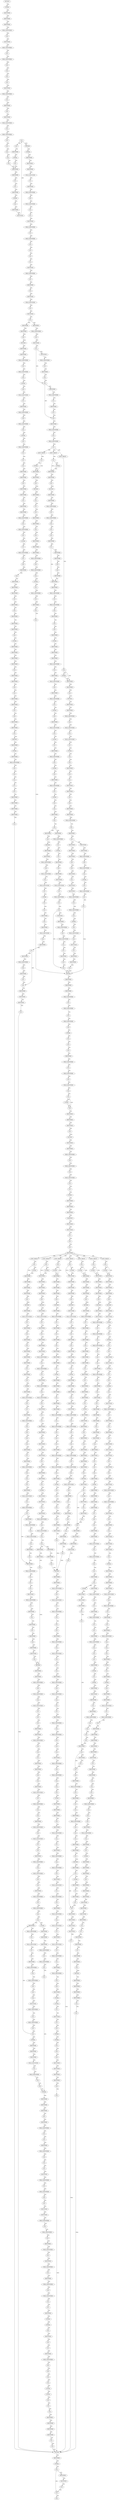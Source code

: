 strict digraph "" {
	node [label="\N"];
	4575	[ARGUMENT_INDEX=1,
		CODE="1 + 4",
		COLUMN_NUMBER=13,
		DISPATCH_TYPE=STATIC_DISPATCH,
		LINE_NUMBER=1406,
		METHOD_FULL_NAME="<operator>.addition",
		NAME="<operator>.addition",
		ORDER=1,
		TYPE_FULL_NAME="<empty>",
		filename="messenger_v2.c",
		label=CALL];
	4579	[ARGUMENT_INDEX=1,
		CODE=my_addr,
		COLUMN_NUMBER=51,
		LINE_NUMBER=1406,
		NAME=my_addr,
		ORDER=1,
		TYPE_FULL_NAME="ceph_entity_addr*",
		filename="messenger_v2.c",
		label=IDENTIFIER];
	4575 -> 4579	[label=CFG];
	4578	[ARGUMENT_INDEX=2,
		CODE="ceph_entity_addr_encoding_len(my_addr)",
		COLUMN_NUMBER=21,
		DISPATCH_TYPE=STATIC_DISPATCH,
		LINE_NUMBER=1406,
		METHOD_FULL_NAME=ceph_entity_addr_encoding_len,
		NAME=ceph_entity_addr_encoding_len,
		ORDER=2,
		TYPE_FULL_NAME="<empty>",
		filename="messenger_v2.c",
		label=CALL];
	4579 -> 4578	[label=CFG];
	6928	[ARGUMENT_INDEX=1,
		CODE="my_addr->type",
		COLUMN_NUMBER=10,
		DISPATCH_TYPE=STATIC_DISPATCH,
		LINE_NUMBER=2048,
		METHOD_FULL_NAME="<operator>.indirectFieldAccess",
		NAME="<operator>.indirectFieldAccess",
		ORDER=1,
		TYPE_FULL_NAME="<empty>",
		filename="messenger_v2.c",
		label=CALL];
	6931	[ARGUMENT_INDEX=2,
		CODE=CEPH_ENTITY_ADDR_TYPE_ANY,
		COLUMN_NUMBER=27,
		LINE_NUMBER=2048,
		NAME=CEPH_ENTITY_ADDR_TYPE_ANY,
		ORDER=2,
		TYPE_FULL_NAME=ANY,
		filename="messenger_v2.c",
		label=IDENTIFIER];
	6928 -> 6931	[label=CFG];
	6927	[ARGUMENT_INDEX=1,
		CODE="my_addr->type != CEPH_ENTITY_ADDR_TYPE_ANY",
		COLUMN_NUMBER=10,
		DISPATCH_TYPE=STATIC_DISPATCH,
		LINE_NUMBER=2048,
		METHOD_FULL_NAME="<operator>.notEquals",
		NAME="<operator>.notEquals",
		ORDER=1,
		TYPE_FULL_NAME="<empty>",
		filename="messenger_v2.c",
		label=CALL];
	6931 -> 6927	[label=CFG];
	4475	[ARGUMENT_INDEX=2,
		CANONICAL_NAME=v2,
		CODE=v2,
		COLUMN_NUMBER=10,
		LINE_NUMBER=1385,
		ORDER=2,
		filename="messenger_v2.c",
		label=FIELD_IDENTIFIER];
	4473	[ARGUMENT_INDEX=1,
		CODE="con->v2",
		COLUMN_NUMBER=10,
		DISPATCH_TYPE=STATIC_DISPATCH,
		LINE_NUMBER=1385,
		METHOD_FULL_NAME="<operator>.indirectFieldAccess",
		NAME="<operator>.indirectFieldAccess",
		ORDER=1,
		TYPE_FULL_NAME="<empty>",
		filename="messenger_v2.c",
		label=CALL];
	4475 -> 4473	[label=CFG];
	4476	[ARGUMENT_INDEX=2,
		CANONICAL_NAME=connect_seq,
		CODE=connect_seq,
		COLUMN_NUMBER=10,
		LINE_NUMBER=1385,
		ORDER=2,
		filename="messenger_v2.c",
		label=FIELD_IDENTIFIER];
	4473 -> 4476	[label=CFG];
	4510	[ARGUMENT_INDEX=2,
		CANONICAL_NAME=v2,
		CODE=v2,
		COLUMN_NUMBER=13,
		LINE_NUMBER=1392,
		ORDER=2,
		filename="messenger_v2.c",
		label=FIELD_IDENTIFIER];
	4508	[ARGUMENT_INDEX=1,
		CODE="con->v2",
		COLUMN_NUMBER=13,
		DISPATCH_TYPE=STATIC_DISPATCH,
		LINE_NUMBER=1392,
		METHOD_FULL_NAME="<operator>.indirectFieldAccess",
		NAME="<operator>.indirectFieldAccess",
		ORDER=1,
		TYPE_FULL_NAME="<empty>",
		filename="messenger_v2.c",
		label=CALL];
	4510 -> 4508	[label=CFG];
	4511	[ARGUMENT_INDEX=2,
		CANONICAL_NAME=client_cookie,
		CODE=client_cookie,
		COLUMN_NUMBER=13,
		LINE_NUMBER=1392,
		ORDER=2,
		filename="messenger_v2.c",
		label=FIELD_IDENTIFIER];
	4508 -> 4511	[label=CFG];
	6926	[ARGUMENT_INDEX=-1,
		CODE="WARN_ON(my_addr->type != CEPH_ENTITY_ADDR_TYPE_ANY)",
		COLUMN_NUMBER=2,
		DISPATCH_TYPE=STATIC_DISPATCH,
		LINE_NUMBER=2048,
		METHOD_FULL_NAME=WARN_ON,
		NAME=WARN_ON,
		ORDER=14,
		TYPE_FULL_NAME="<empty>",
		filename="messenger_v2.c",
		label=CALL];
	6927 -> 6926	[label=CFG];
	7367	[ARGUMENT_INDEX=2,
		CODE=__func__,
		COLUMN_NUMBER=46,
		LINE_NUMBER=2203,
		NAME=__func__,
		ORDER=2,
		TYPE_FULL_NAME=ANY,
		filename="messenger_v2.c",
		label=IDENTIFIER];
	7368	[ARGUMENT_INDEX=3,
		CODE=con,
		COLUMN_NUMBER=56,
		LINE_NUMBER=2203,
		NAME=con,
		ORDER=3,
		TYPE_FULL_NAME="ceph_connection*",
		filename="messenger_v2.c",
		label=IDENTIFIER];
	7367 -> 7368	[label=CFG];
	7369	[ARGUMENT_INDEX=4,
		CODE=ret,
		COLUMN_NUMBER=61,
		LINE_NUMBER=2203,
		NAME=ret,
		ORDER=4,
		TYPE_FULL_NAME=int,
		filename="messenger_v2.c",
		label=IDENTIFIER];
	7368 -> 7369	[label=CFG];
	8388	[ARGUMENT_INDEX=2,
		CODE="process_auth_done(con, p, end)",
		COLUMN_NUMBER=9,
		DISPATCH_TYPE=STATIC_DISPATCH,
		LINE_NUMBER=2589,
		METHOD_FULL_NAME=process_auth_done,
		NAME=process_auth_done,
		ORDER=2,
		TYPE_FULL_NAME="<empty>",
		filename="messenger_v2.c",
		label=CALL];
	7234	[AST_PARENT_FULL_NAME="messenger_v2.c:<global>",
		AST_PARENT_TYPE=TYPE_DECL,
		CODE="static int process_auth_done(struct ceph_connection *con, void *p, void *end)
{
	u8 session_key_buf[CEPH_KEY_LEN + 16];
	u8 con_\
secret_buf[CEPH_MAX_CON_SECRET_LEN + 16];
	u8 *session_key = PTR_ALIGN(&session_key_buf[0], 16);
	u8 *con_secret = PTR_ALIGN(&con_\
secret_buf[0], 16);
	int session_key_len, con_secret_len;
	int payload_len;
	u64 global_id;
	int ret;

	if (con->state != CEPH_CON_\
S_V2_AUTH) {
		con->error_msg = \"protocol error, unexpected auth_done\";
		return -EINVAL;
	}

	ceph_decode_64_safe(&p, end, global_\
id, bad);
	ceph_decode_32_safe(&p, end, con->v2.con_mode, bad);
	ceph_decode_32_safe(&p, end, payload_len, bad);

	dout(\"%s con %\
p global_id %llu con_mode %d payload_len %d\\n\",
	     __func__, con, global_id, con->v2.con_mode, payload_len);

	mutex_unlock(&\
con->mutex);
	session_key_len = 0;
	con_secret_len = 0;
	ret = con->ops->handle_auth_done(con, global_id, p, payload_len,
					 \
session_key, &session_key_len,
					 con_secret, &con_secret_len);
	mutex_lock(&con->mutex);...",
		COLUMN_NUMBER=1,
		COLUMN_NUMBER_END=20,
		FILENAME="messenger_v2.c",
		FULL_NAME=process_auth_done,
		IS_EXTERNAL=false,
		LINE_NUMBER=2166,
		LINE_NUMBER_END=2168,
		NAME=process_auth_done,
		ORDER=92,
		SIGNATURE="int process_auth_done (ceph_connection*,void*,void*)",
		filename="messenger_v2.c",
		label=METHOD];
	8388 -> 7234	[label=CALL];
	7243	[ARGUMENT_INDEX=1,
		CODE=session_key,
		COLUMN_NUMBER=6,
		LINE_NUMBER=2170,
		NAME=session_key,
		ORDER=1,
		TYPE_FULL_NAME="u8*",
		filename="messenger_v2.c",
		label=IDENTIFIER];
	7234 -> 7243	[label=CFG];
	7201	[ARGUMENT_INDEX=4,
		CODE=payload_len,
		COLUMN_NUMBER=52,
		LINE_NUMBER=2143,
		NAME=payload_len,
		ORDER=4,
		TYPE_FULL_NAME=int,
		filename="messenger_v2.c",
		label=IDENTIFIER];
	7197	[ARGUMENT_INDEX=-1,
		CODE="dout(\"%s con %p payload_len %d\\n\", __func__, con, payload_len)",
		COLUMN_NUMBER=2,
		DISPATCH_TYPE=STATIC_DISPATCH,
		LINE_NUMBER=2143,
		METHOD_FULL_NAME=dout,
		NAME=dout,
		ORDER=6,
		TYPE_FULL_NAME="<empty>",
		filename="messenger_v2.c",
		label=CALL];
	7201 -> 7197	[label=CFG];
	7203	[ARGUMENT_INDEX=1,
		CODE=con,
		COLUMN_NUMBER=18,
		LINE_NUMBER=2145,
		NAME=con,
		ORDER=1,
		TYPE_FULL_NAME="ceph_connection*",
		filename="messenger_v2.c",
		label=IDENTIFIER];
	7197 -> 7203	[label=CFG];
	8187	[ARGUMENT_INDEX=-1,
		CODE="free_conn_bufs(con)",
		COLUMN_NUMBER=2,
		DISPATCH_TYPE=STATIC_DISPATCH,
		LINE_NUMBER=2513,
		METHOD_FULL_NAME=free_conn_bufs,
		NAME=free_conn_bufs,
		ORDER=12,
		TYPE_FULL_NAME="<empty>",
		filename="messenger_v2.c",
		label=CALL];
	8190	[ARGUMENT_INDEX=1,
		CODE=con,
		COLUMN_NUMBER=18,
		LINE_NUMBER=2515,
		NAME=con,
		ORDER=1,
		TYPE_FULL_NAME="ceph_connection*",
		filename="messenger_v2.c",
		label=IDENTIFIER];
	8187 -> 8190	[label=CFG];
	8189	[ARGUMENT_INDEX=-1,
		CODE="reset_out_kvecs(con)",
		COLUMN_NUMBER=2,
		DISPATCH_TYPE=STATIC_DISPATCH,
		LINE_NUMBER=2515,
		METHOD_FULL_NAME=reset_out_kvecs,
		NAME=reset_out_kvecs,
		ORDER=13,
		TYPE_FULL_NAME="<empty>",
		filename="messenger_v2.c",
		label=CALL];
	8190 -> 8189	[label=CFG];
	7490	[ARGUMENT_INDEX=-1,
		CODE="!con->v2.server_cookie",
		COLUMN_NUMBER=6,
		DISPATCH_TYPE=STATIC_DISPATCH,
		LINE_NUMBER=2256,
		METHOD_FULL_NAME="<operator>.logicalNot",
		NAME="<operator>.logicalNot",
		ORDER=1,
		TYPE_FULL_NAME="<empty>",
		filename="messenger_v2.c",
		label=CALL];
	7498	[ARGUMENT_INDEX=1,
		CODE=ret,
		COLUMN_NUMBER=3,
		LINE_NUMBER=2257,
		NAME=ret,
		ORDER=1,
		TYPE_FULL_NAME=int,
		filename="messenger_v2.c",
		label=IDENTIFIER];
	7490 -> 7498	[label=CFG];
	7517	[ARGUMENT_INDEX=1,
		CODE=ret,
		COLUMN_NUMBER=3,
		LINE_NUMBER=2265,
		NAME=ret,
		ORDER=1,
		TYPE_FULL_NAME=int,
		filename="messenger_v2.c",
		label=IDENTIFIER];
	7490 -> 7517	[label=CFG];
	7500	[ARGUMENT_INDEX=1,
		CODE=con,
		COLUMN_NUMBER=30,
		LINE_NUMBER=2257,
		NAME=con,
		ORDER=1,
		TYPE_FULL_NAME="ceph_connection*",
		filename="messenger_v2.c",
		label=IDENTIFIER];
	7498 -> 7500	[label=CFG];
	7519	[ARGUMENT_INDEX=1,
		CODE=con,
		COLUMN_NUMBER=35,
		LINE_NUMBER=2265,
		NAME=con,
		ORDER=1,
		TYPE_FULL_NAME="ceph_connection*",
		filename="messenger_v2.c",
		label=IDENTIFIER];
	7517 -> 7519	[label=CFG];
	9484	[ARGUMENT_INDEX=1,
		CODE="con->v2",
		COLUMN_NUMBER=23,
		DISPATCH_TYPE=STATIC_DISPATCH,
		LINE_NUMBER=2933,
		METHOD_FULL_NAME="<operator>.indirectFieldAccess",
		NAME="<operator>.indirectFieldAccess",
		ORDER=1,
		TYPE_FULL_NAME="<empty>",
		filename="messenger_v2.c",
		label=CALL];
	9487	[ARGUMENT_INDEX=2,
		CANONICAL_NAME=in_iter,
		CODE=in_iter,
		COLUMN_NUMBER=23,
		LINE_NUMBER=2933,
		ORDER=2,
		filename="messenger_v2.c",
		label=FIELD_IDENTIFIER];
	9484 -> 9487	[label=CFG];
	9483	[ARGUMENT_INDEX=1,
		CODE="con->v2.in_iter",
		COLUMN_NUMBER=23,
		DISPATCH_TYPE=STATIC_DISPATCH,
		LINE_NUMBER=2933,
		METHOD_FULL_NAME="<operator>.fieldAccess",
		NAME="<operator>.fieldAccess",
		ORDER=1,
		TYPE_FULL_NAME="<empty>",
		filename="messenger_v2.c",
		label=CALL];
	9487 -> 9483	[label=CFG];
	9081	[ARGUMENT_INDEX=1,
		CODE="con->v2.in_kvecs[0]",
		COLUMN_NUMBER=31,
		DISPATCH_TYPE=STATIC_DISPATCH,
		LINE_NUMBER=2797,
		METHOD_FULL_NAME="<operator>.indirectIndexAccess",
		NAME="<operator>.indirectIndexAccess",
		ORDER=1,
		TYPE_FULL_NAME="<empty>",
		filename="messenger_v2.c",
		label=CALL];
	9088	[ARGUMENT_INDEX=2,
		CANONICAL_NAME=iov_base,
		CODE=iov_base,
		COLUMN_NUMBER=31,
		LINE_NUMBER=2797,
		ORDER=2,
		filename="messenger_v2.c",
		label=FIELD_IDENTIFIER];
	9081 -> 9088	[label=CFG];
	9080	[ARGUMENT_INDEX=2,
		CODE="con->v2.in_kvecs[0].iov_base",
		COLUMN_NUMBER=31,
		DISPATCH_TYPE=STATIC_DISPATCH,
		LINE_NUMBER=2797,
		METHOD_FULL_NAME="<operator>.fieldAccess",
		NAME="<operator>.fieldAccess",
		ORDER=2,
		TYPE_FULL_NAME="<empty>",
		filename="messenger_v2.c",
		label=CALL];
	9088 -> 9080	[label=CFG];
	9345	[ARGUMENT_INDEX=1,
		CODE=2,
		COLUMN_NUMBER=8,
		LINE_NUMBER=2884,
		ORDER=1,
		TYPE_FULL_NAME=int,
		filename="messenger_v2.c",
		label=LITERAL];
	9347	[ARGUMENT_INDEX=1,
		CODE=ret,
		COLUMN_NUMBER=4,
		LINE_NUMBER=2885,
		NAME=ret,
		ORDER=1,
		TYPE_FULL_NAME=int,
		filename="messenger_v2.c",
		label=IDENTIFIER];
	9345 -> 9347	[label=CFG];
	9349	[ARGUMENT_INDEX=1,
		CODE=con,
		COLUMN_NUMBER=25,
		LINE_NUMBER=2885,
		NAME=con,
		ORDER=1,
		TYPE_FULL_NAME="ceph_connection*",
		filename="messenger_v2.c",
		label=IDENTIFIER];
	9347 -> 9349	[label=CFG];
	7306	[ARGUMENT_INDEX=5,
		CODE="con->v2.con_mode",
		COLUMN_NUMBER=33,
		DISPATCH_TYPE=STATIC_DISPATCH,
		LINE_NUMBER=2187,
		METHOD_FULL_NAME="<operator>.fieldAccess",
		NAME="<operator>.fieldAccess",
		ORDER=5,
		TYPE_FULL_NAME="<empty>",
		filename="messenger_v2.c",
		label=CALL];
	7311	[ARGUMENT_INDEX=6,
		CODE=payload_len,
		COLUMN_NUMBER=51,
		LINE_NUMBER=2187,
		NAME=payload_len,
		ORDER=6,
		TYPE_FULL_NAME=int,
		filename="messenger_v2.c",
		label=IDENTIFIER];
	7306 -> 7311	[label=CFG];
	7301	[ARGUMENT_INDEX=-1,
		CODE="dout(\"%s con %p global_id %llu con_mode %d payload_len %d\\n\",
	     __func__, con, global_id, con->v2.con_mode, payload_len)",
		COLUMN_NUMBER=2,
		DISPATCH_TYPE=STATIC_DISPATCH,
		LINE_NUMBER=2186,
		METHOD_FULL_NAME=dout,
		NAME=dout,
		ORDER=16,
		TYPE_FULL_NAME="<empty>",
		filename="messenger_v2.c",
		label=CALL];
	7311 -> 7301	[label=CFG];
	7474	[ARGUMENT_INDEX=2,
		CODE=hmac,
		COLUMN_NUMBER=23,
		LINE_NUMBER=2248,
		NAME=hmac,
		ORDER=2,
		TYPE_FULL_NAME="u8[]",
		filename="messenger_v2.c",
		label=IDENTIFIER];
	7475	[ARGUMENT_INDEX=3,
		CODE=SHA256_DIGEST_SIZE,
		COLUMN_NUMBER=29,
		LINE_NUMBER=2248,
		NAME=SHA256_DIGEST_SIZE,
		ORDER=3,
		TYPE_FULL_NAME=ANY,
		filename="messenger_v2.c",
		label=IDENTIFIER];
	7474 -> 7475	[label=CFG];
	7472	[ARGUMENT_INDEX=-1,
		CODE="crypto_memneq(p, hmac, SHA256_DIGEST_SIZE)",
		COLUMN_NUMBER=6,
		DISPATCH_TYPE=STATIC_DISPATCH,
		LINE_NUMBER=2248,
		METHOD_FULL_NAME=crypto_memneq,
		NAME=crypto_memneq,
		ORDER=1,
		TYPE_FULL_NAME="<empty>",
		filename="messenger_v2.c",
		label=CALL];
	7475 -> 7472	[label=CFG];
	9286	[ARGUMENT_INDEX=2,
		CODE=CEPH_CON_S_V2_BANNER_PREFIX,
		COLUMN_NUMBER=20,
		LINE_NUMBER=2873,
		NAME=CEPH_CON_S_V2_BANNER_PREFIX,
		ORDER=2,
		TYPE_FULL_NAME=ANY,
		filename="messenger_v2.c",
		label=IDENTIFIER];
	9282	[ARGUMENT_INDEX=-1,
		CODE="con->state == CEPH_CON_S_V2_BANNER_PREFIX",
		COLUMN_NUMBER=6,
		DISPATCH_TYPE=STATIC_DISPATCH,
		LINE_NUMBER=2873,
		METHOD_FULL_NAME="<operator>.equals",
		NAME="<operator>.equals",
		ORDER=1,
		TYPE_FULL_NAME="<empty>",
		filename="messenger_v2.c",
		label=CALL];
	9286 -> 9282	[label=CFG];
	9297	[ARGUMENT_INDEX=1,
		CODE=con,
		COLUMN_NUMBER=13,
		LINE_NUMBER=2875,
		NAME=con,
		ORDER=1,
		TYPE_FULL_NAME="ceph_connection*",
		filename="messenger_v2.c",
		label=IDENTIFIER];
	9282 -> 9297	[label=CFG];
	7491	[ARGUMENT_INDEX=1,
		CODE="con->v2.server_cookie",
		COLUMN_NUMBER=7,
		DISPATCH_TYPE=STATIC_DISPATCH,
		LINE_NUMBER=2256,
		METHOD_FULL_NAME="<operator>.fieldAccess",
		NAME="<operator>.fieldAccess",
		ORDER=1,
		TYPE_FULL_NAME="<empty>",
		filename="messenger_v2.c",
		label=CALL];
	7491 -> 7490	[label=CFG];
	4443	[ARGUMENT_INDEX=1,
		CODE="con->msgr->inst.addr",
		COLUMN_NUMBER=38,
		DISPATCH_TYPE=STATIC_DISPATCH,
		LINE_NUMBER=1378,
		METHOD_FULL_NAME="<operator>.fieldAccess",
		NAME="<operator>.fieldAccess",
		ORDER=1,
		TYPE_FULL_NAME="<empty>",
		filename="messenger_v2.c",
		label=CALL];
	4442	[ARGUMENT_INDEX=2,
		CODE="&con->msgr->inst.addr",
		COLUMN_NUMBER=37,
		DISPATCH_TYPE=STATIC_DISPATCH,
		LINE_NUMBER=1378,
		METHOD_FULL_NAME="<operator>.addressOf",
		NAME="<operator>.addressOf",
		ORDER=2,
		TYPE_FULL_NAME="<empty>",
		filename="messenger_v2.c",
		label=CALL];
	4443 -> 4442	[label=CFG];
	4440	[ARGUMENT_INDEX=-1,
		CODE="*my_addr = &con->msgr->inst.addr",
		COLUMN_NUMBER=26,
		DISPATCH_TYPE=STATIC_DISPATCH,
		LINE_NUMBER=1378,
		METHOD_FULL_NAME="<operator>.assignment",
		NAME="<operator>.assignment",
		ORDER=2,
		TYPE_FULL_NAME="<empty>",
		filename="messenger_v2.c",
		label=CALL];
	4442 -> 4440	[label=CFG];
	8908	[ARGUMENT_INDEX=1,
		CODE="con->v2.in_buf",
		COLUMN_NUMBER=24,
		DISPATCH_TYPE=STATIC_DISPATCH,
		LINE_NUMBER=2752,
		METHOD_FULL_NAME="<operator>.fieldAccess",
		NAME="<operator>.fieldAccess",
		ORDER=1,
		TYPE_FULL_NAME="<empty>",
		filename="messenger_v2.c",
		label=CALL];
	8913	[ARGUMENT_INDEX=2,
		CODE=desc,
		COLUMN_NUMBER=40,
		LINE_NUMBER=2752,
		NAME=desc,
		ORDER=2,
		TYPE_FULL_NAME="ceph_frame_desc*",
		filename="messenger_v2.c",
		label=IDENTIFIER];
	8908 -> 8913	[label=CFG];
	8907	[ARGUMENT_INDEX=2,
		CODE="decode_preamble(con->v2.in_buf, desc)",
		COLUMN_NUMBER=8,
		DISPATCH_TYPE=STATIC_DISPATCH,
		LINE_NUMBER=2752,
		METHOD_FULL_NAME=decode_preamble,
		NAME=decode_preamble,
		ORDER=2,
		TYPE_FULL_NAME="<empty>",
		filename="messenger_v2.c",
		label=CALL];
	8913 -> 8907	[label=CFG];
	9482	[ARGUMENT_INDEX=1,
		CODE="&con->v2.in_iter",
		COLUMN_NUMBER=22,
		DISPATCH_TYPE=STATIC_DISPATCH,
		LINE_NUMBER=2933,
		METHOD_FULL_NAME="<operator>.addressOf",
		NAME="<operator>.addressOf",
		ORDER=1,
		TYPE_FULL_NAME="<empty>",
		filename="messenger_v2.c",
		label=CALL];
	9483 -> 9482	[label=CFG];
	9340	[ARGUMENT_INDEX=1,
		CODE=con,
		COLUMN_NUMBER=26,
		LINE_NUMBER=2882,
		NAME=con,
		ORDER=1,
		TYPE_FULL_NAME="ceph_connection*",
		filename="messenger_v2.c",
		label=IDENTIFIER];
	9339	[ARGUMENT_INDEX=2,
		CODE="handle_preamble(con)",
		COLUMN_NUMBER=10,
		DISPATCH_TYPE=STATIC_DISPATCH,
		LINE_NUMBER=2882,
		METHOD_FULL_NAME=handle_preamble,
		NAME=handle_preamble,
		ORDER=2,
		TYPE_FULL_NAME="<empty>",
		filename="messenger_v2.c",
		label=CALL];
	9340 -> 9339	[label=CFG];
	8868	[AST_PARENT_FULL_NAME="messenger_v2.c:<global>",
		AST_PARENT_TYPE=TYPE_DECL,
		CODE="static int handle_preamble(struct ceph_connection *con)
{
	struct ceph_frame_desc *desc = &con->v2.in_desc;
	int ret;

	if (con_\
secure(con)) {
		ret = decrypt_preamble(con);
		if (ret) {
			if (ret == -EBADMSG)
				con->error_msg = \"integrity error, bad preamble \
auth tag\";
			return ret;
		}
	}

	ret = decode_preamble(con->v2.in_buf, desc);
	if (ret) {
		if (ret == -EBADMSG)
			con->error_\
msg = \"integrity error, bad crc\";
		else
			con->error_msg = \"protocol error, bad preamble\";
		return ret;
	}

	dout(\"%s con %p \
tag %d seg_cnt %d %d+%d+%d+%d\\n\", __func__,
	     con, desc->fd_tag, desc->fd_seg_cnt, desc->fd_lens[0],
	     desc->fd_lens[1], \
desc->fd_lens[2], desc->fd_lens[3]);

	if (!con_secure(con))
		return prepare_read_control(con);

	if (desc->fd_lens[0] > CEPH_PREAMBLE_\
INLINE_LEN)
		return prepare_read_control_remainder(con);

	return __handle_control(con, CTRL_BODY(con->v2.in_buf));
}",
		COLUMN_NUMBER=1,
		COLUMN_NUMBER_END=30,
		FILENAME="messenger_v2.c",
		FULL_NAME=handle_preamble,
		IS_EXTERNAL=false,
		LINE_NUMBER=2738,
		LINE_NUMBER_END=2771,
		NAME=handle_preamble,
		ORDER=106,
		SIGNATURE="int handle_preamble (ceph_connection*)",
		filename="messenger_v2.c",
		label=METHOD];
	9339 -> 8868	[label=CALL];
	4776	[ARGUMENT_INDEX=2,
		CODE="ceph_entity_addr_encoding_len(my_addr)",
		COLUMN_NUMBER=21,
		DISPATCH_TYPE=STATIC_DISPATCH,
		LINE_NUMBER=1444,
		METHOD_FULL_NAME=ceph_entity_addr_encoding_len,
		NAME=ceph_entity_addr_encoding_len,
		ORDER=2,
		TYPE_FULL_NAME="<empty>",
		filename="messenger_v2.c",
		label=CALL];
	4772	[ARGUMENT_INDEX=1,
		CODE="1 + 4 + ceph_entity_addr_encoding_len(my_addr)",
		COLUMN_NUMBER=13,
		DISPATCH_TYPE=STATIC_DISPATCH,
		LINE_NUMBER=1444,
		METHOD_FULL_NAME="<operator>.addition",
		NAME="<operator>.addition",
		ORDER=1,
		TYPE_FULL_NAME="<empty>",
		filename="messenger_v2.c",
		label=CALL];
	4776 -> 4772	[label=CFG];
	4779	[ARGUMENT_INDEX=1,
		CODE=5,
		COLUMN_NUMBER=62,
		LINE_NUMBER=1444,
		ORDER=1,
		TYPE_FULL_NAME=int,
		filename="messenger_v2.c",
		label=LITERAL];
	4772 -> 4779	[label=CFG];
	7350	[ARGUMENT_INDEX=2,
		CANONICAL_NAME=state,
		CODE=state,
		COLUMN_NUMBER=6,
		LINE_NUMBER=2196,
		ORDER=2,
		filename="messenger_v2.c",
		label=FIELD_IDENTIFIER];
	7348	[ARGUMENT_INDEX=1,
		CODE="con->state",
		COLUMN_NUMBER=6,
		DISPATCH_TYPE=STATIC_DISPATCH,
		LINE_NUMBER=2196,
		METHOD_FULL_NAME="<operator>.indirectFieldAccess",
		NAME="<operator>.indirectFieldAccess",
		ORDER=1,
		TYPE_FULL_NAME="<empty>",
		filename="messenger_v2.c",
		label=CALL];
	7350 -> 7348	[label=CFG];
	7351	[ARGUMENT_INDEX=2,
		CODE=CEPH_CON_S_V2_AUTH,
		COLUMN_NUMBER=20,
		LINE_NUMBER=2196,
		NAME=CEPH_CON_S_V2_AUTH,
		ORDER=2,
		TYPE_FULL_NAME=ANY,
		filename="messenger_v2.c",
		label=IDENTIFIER];
	7348 -> 7351	[label=CFG];
	8378	[ARGUMENT_INDEX=1,
		CODE=con,
		COLUMN_NUMBER=33,
		LINE_NUMBER=2586,
		NAME=con,
		ORDER=1,
		TYPE_FULL_NAME="ceph_connection*",
		filename="messenger_v2.c",
		label=IDENTIFIER];
	8379	[ARGUMENT_INDEX=2,
		CODE=p,
		COLUMN_NUMBER=38,
		LINE_NUMBER=2586,
		NAME=p,
		ORDER=2,
		TYPE_FULL_NAME="void*",
		filename="messenger_v2.c",
		label=IDENTIFIER];
	8378 -> 8379	[label=CFG];
	8380	[ARGUMENT_INDEX=3,
		CODE=end,
		COLUMN_NUMBER=41,
		LINE_NUMBER=2586,
		NAME=end,
		ORDER=3,
		TYPE_FULL_NAME="void*",
		filename="messenger_v2.c",
		label=IDENTIFIER];
	8379 -> 8380	[label=CFG];
	9005	[ARGUMENT_INDEX=2,
		CODE=CEPH_PREAMBLE_LEN,
		COLUMN_NUMBER=31,
		LINE_NUMBER=2771,
		NAME=CEPH_PREAMBLE_LEN,
		ORDER=2,
		TYPE_FULL_NAME=ANY,
		filename="messenger_v2.c",
		label=IDENTIFIER];
	8997	[ARGUMENT_INDEX=1,
		CODE="(void *)(con->v2.in_buf) + CEPH_PREAMBLE_LEN",
		COLUMN_NUMBER=31,
		DISPATCH_TYPE=STATIC_DISPATCH,
		LINE_NUMBER=2771,
		METHOD_FULL_NAME="<operator>.addition",
		NAME="<operator>.addition",
		ORDER=1,
		TYPE_FULL_NAME="<empty>",
		filename="messenger_v2.c",
		label=CALL];
	9005 -> 8997	[label=CFG];
	8988	[ARGUMENT_INDEX=-1,
		CODE="__handle_control(con, CTRL_BODY(con->v2.in_buf))",
		COLUMN_NUMBER=9,
		DISPATCH_TYPE=STATIC_DISPATCH,
		LINE_NUMBER=2771,
		METHOD_FULL_NAME=__handle_control,
		NAME=__handle_control,
		ORDER=1,
		TYPE_FULL_NAME="<empty>",
		filename="messenger_v2.c",
		label=CALL];
	8997 -> 8988	[label=CFG];
	6714	[ARGUMENT_INDEX=4,
		CODE=bad,
		COLUMN_NUMBER=48,
		LINE_NUMBER=1966,
		NAME=bad,
		ORDER=4,
		TYPE_FULL_NAME=ANY,
		filename="messenger_v2.c",
		label=IDENTIFIER];
	6709	[ARGUMENT_INDEX=-1,
		CODE="ceph_decode_64_safe(&p, end, server_req_feat, bad)",
		COLUMN_NUMBER=2,
		DISPATCH_TYPE=STATIC_DISPATCH,
		LINE_NUMBER=1966,
		METHOD_FULL_NAME=ceph_decode_64_safe,
		NAME=ceph_decode_64_safe,
		ORDER=13,
		TYPE_FULL_NAME="<empty>",
		filename="messenger_v2.c",
		label=CALL];
	6714 -> 6709	[label=CFG];
	6716	[ARGUMENT_INDEX=1,
		CODE="\"%s con %p server_feat 0x%llx server_req_feat 0x%llx\\n\"",
		COLUMN_NUMBER=7,
		LINE_NUMBER=1968,
		ORDER=1,
		TYPE_FULL_NAME=char,
		filename="messenger_v2.c",
		label=LITERAL];
	6709 -> 6716	[label=CFG];
	8978	[ARGUMENT_INDEX=1,
		CODE="desc->fd_lens",
		COLUMN_NUMBER=6,
		DISPATCH_TYPE=STATIC_DISPATCH,
		LINE_NUMBER=2768,
		METHOD_FULL_NAME="<operator>.indirectFieldAccess",
		NAME="<operator>.indirectFieldAccess",
		ORDER=1,
		TYPE_FULL_NAME="<empty>",
		filename="messenger_v2.c",
		label=CALL];
	8981	[ARGUMENT_INDEX=2,
		CODE=0,
		COLUMN_NUMBER=20,
		LINE_NUMBER=2768,
		ORDER=2,
		TYPE_FULL_NAME=int,
		filename="messenger_v2.c",
		label=LITERAL];
	8978 -> 8981	[label=CFG];
	8977	[ARGUMENT_INDEX=1,
		CODE="desc->fd_lens[0]",
		COLUMN_NUMBER=6,
		DISPATCH_TYPE=STATIC_DISPATCH,
		LINE_NUMBER=2768,
		METHOD_FULL_NAME="<operator>.indirectIndexAccess",
		NAME="<operator>.indirectIndexAccess",
		ORDER=1,
		TYPE_FULL_NAME="<empty>",
		filename="messenger_v2.c",
		label=CALL];
	8981 -> 8977	[label=CFG];
	9477	[ARGUMENT_INDEX=3,
		CODE=con,
		COLUMN_NUMBER=50,
		LINE_NUMBER=2932,
		NAME=con,
		ORDER=3,
		TYPE_FULL_NAME="ceph_connection*",
		filename="messenger_v2.c",
		label=IDENTIFIER];
	9479	[ARGUMENT_INDEX=1,
		CODE=con,
		COLUMN_NUMBER=55,
		LINE_NUMBER=2932,
		NAME=con,
		ORDER=1,
		TYPE_FULL_NAME="ceph_connection*",
		filename="messenger_v2.c",
		label=IDENTIFIER];
	9477 -> 9479	[label=CFG];
	9480	[ARGUMENT_INDEX=2,
		CANONICAL_NAME=state,
		CODE=state,
		COLUMN_NUMBER=55,
		LINE_NUMBER=2932,
		ORDER=2,
		filename="messenger_v2.c",
		label=FIELD_IDENTIFIER];
	9479 -> 9480	[label=CFG];
	9068	[ARGUMENT_INDEX=2,
		CANONICAL_NAME=v2,
		CODE=v2,
		COLUMN_NUMBER=15,
		LINE_NUMBER=2793,
		ORDER=2,
		filename="messenger_v2.c",
		label=FIELD_IDENTIFIER];
	9066	[ARGUMENT_INDEX=1,
		CODE="con->v2",
		COLUMN_NUMBER=15,
		DISPATCH_TYPE=STATIC_DISPATCH,
		LINE_NUMBER=2793,
		METHOD_FULL_NAME="<operator>.indirectFieldAccess",
		NAME="<operator>.indirectFieldAccess",
		ORDER=1,
		TYPE_FULL_NAME="<empty>",
		filename="messenger_v2.c",
		label=CALL];
	9068 -> 9066	[label=CFG];
	9069	[ARGUMENT_INDEX=2,
		CANONICAL_NAME=in_kvecs,
		CODE=in_kvecs,
		COLUMN_NUMBER=15,
		LINE_NUMBER=2793,
		ORDER=2,
		filename="messenger_v2.c",
		label=FIELD_IDENTIFIER];
	9066 -> 9069	[label=CFG];
	9475	[ARGUMENT_INDEX=1,
		CODE="\"%s con %p state %d need %zu\\n\"",
		COLUMN_NUMBER=7,
		LINE_NUMBER=2932,
		ORDER=1,
		TYPE_FULL_NAME=char,
		filename="messenger_v2.c",
		label=LITERAL];
	9476	[ARGUMENT_INDEX=2,
		CODE=__func__,
		COLUMN_NUMBER=40,
		LINE_NUMBER=2932,
		NAME=__func__,
		ORDER=2,
		TYPE_FULL_NAME=ANY,
		filename="messenger_v2.c",
		label=IDENTIFIER];
	9475 -> 9476	[label=CFG];
	9476 -> 9477	[label=CFG];
	8063	[ARGUMENT_INDEX=1,
		CODE="con->msgr",
		COLUMN_NUMBER=43,
		DISPATCH_TYPE=STATIC_DISPATCH,
		LINE_NUMBER=2464,
		METHOD_FULL_NAME="<operator>.indirectFieldAccess",
		NAME="<operator>.indirectFieldAccess",
		ORDER=1,
		TYPE_FULL_NAME="<empty>",
		filename="messenger_v2.c",
		label=CALL];
	8066	[ARGUMENT_INDEX=2,
		CODE=global_seq,
		COLUMN_NUMBER=54,
		LINE_NUMBER=2464,
		NAME=global_seq,
		ORDER=2,
		TYPE_FULL_NAME=u64,
		filename="messenger_v2.c",
		label=IDENTIFIER];
	8063 -> 8066	[label=CFG];
	8062	[ARGUMENT_INDEX=2,
		CODE="ceph_get_global_seq(con->msgr, global_seq)",
		COLUMN_NUMBER=23,
		DISPATCH_TYPE=STATIC_DISPATCH,
		LINE_NUMBER=2464,
		METHOD_FULL_NAME=ceph_get_global_seq,
		NAME=ceph_get_global_seq,
		ORDER=2,
		TYPE_FULL_NAME="<empty>",
		filename="messenger_v2.c",
		label=CALL];
	8066 -> 8062	[label=CFG];
	9272	[ARGUMENT_INDEX=2,
		CANONICAL_NAME=in_state,
		CODE=in_state,
		COLUMN_NUMBER=7,
		LINE_NUMBER=2870,
		ORDER=2,
		filename="messenger_v2.c",
		label=FIELD_IDENTIFIER];
	9268	[ARGUMENT_INDEX=5,
		CODE="con->v2.in_state",
		COLUMN_NUMBER=7,
		DISPATCH_TYPE=STATIC_DISPATCH,
		LINE_NUMBER=2870,
		METHOD_FULL_NAME="<operator>.fieldAccess",
		NAME="<operator>.fieldAccess",
		ORDER=5,
		TYPE_FULL_NAME="<empty>",
		filename="messenger_v2.c",
		label=CALL];
	9272 -> 9268	[label=CFG];
	9261	[ARGUMENT_INDEX=-1,
		CODE="dout(\"%s con %p state %d in_state %d\\n\", __func__, con, con->state,
	     con->v2.in_state)",
		COLUMN_NUMBER=2,
		DISPATCH_TYPE=STATIC_DISPATCH,
		LINE_NUMBER=2869,
		METHOD_FULL_NAME=dout,
		NAME=dout,
		ORDER=2,
		TYPE_FULL_NAME="<empty>",
		filename="messenger_v2.c",
		label=CALL];
	9268 -> 9261	[label=CFG];
	9100	[ARGUMENT_INDEX=1,
		CODE=ret,
		COLUMN_NUMBER=2,
		LINE_NUMBER=2806,
		NAME=ret,
		ORDER=1,
		TYPE_FULL_NAME=int,
		filename="messenger_v2.c",
		label=IDENTIFIER];
	9102	[ARGUMENT_INDEX=1,
		CODE=con,
		COLUMN_NUMBER=34,
		LINE_NUMBER=2806,
		NAME=con,
		ORDER=1,
		TYPE_FULL_NAME="ceph_connection*",
		filename="messenger_v2.c",
		label=IDENTIFIER];
	9100 -> 9102	[label=CFG];
	9101	[ARGUMENT_INDEX=2,
		CODE="decrypt_control_remainder(con)",
		COLUMN_NUMBER=8,
		DISPATCH_TYPE=STATIC_DISPATCH,
		LINE_NUMBER=2806,
		METHOD_FULL_NAME=decrypt_control_remainder,
		NAME=decrypt_control_remainder,
		ORDER=2,
		TYPE_FULL_NAME="<empty>",
		filename="messenger_v2.c",
		label=CALL];
	9102 -> 9101	[label=CFG];
	7985	[ARGUMENT_INDEX=2,
		CANONICAL_NAME=connect_seq,
		CODE=connect_seq,
		COLUMN_NUMBER=2,
		LINE_NUMBER=2431,
		ORDER=2,
		filename="messenger_v2.c",
		label=FIELD_IDENTIFIER];
	7981	[ARGUMENT_INDEX=1,
		CODE="con->v2.connect_seq",
		COLUMN_NUMBER=2,
		DISPATCH_TYPE=STATIC_DISPATCH,
		LINE_NUMBER=2431,
		METHOD_FULL_NAME="<operator>.fieldAccess",
		NAME="<operator>.fieldAccess",
		ORDER=1,
		TYPE_FULL_NAME="<empty>",
		filename="messenger_v2.c",
		label=CALL];
	7985 -> 7981	[label=CFG];
	7987	[ARGUMENT_INDEX=1,
		CODE=connect_seq,
		COLUMN_NUMBER=24,
		LINE_NUMBER=2431,
		NAME=connect_seq,
		ORDER=1,
		TYPE_FULL_NAME=u64,
		filename="messenger_v2.c",
		label=IDENTIFIER];
	7981 -> 7987	[label=CFG];
	9044	[ARGUMENT_INDEX=1,
		CODE="con->state",
		COLUMN_NUMBER=6,
		DISPATCH_TYPE=STATIC_DISPATCH,
		LINE_NUMBER=2788,
		METHOD_FULL_NAME="<operator>.indirectFieldAccess",
		NAME="<operator>.indirectFieldAccess",
		ORDER=1,
		TYPE_FULL_NAME="<empty>",
		filename="messenger_v2.c",
		label=CALL];
	9047	[ARGUMENT_INDEX=2,
		CODE=CEPH_CON_S_V2_AUTH,
		COLUMN_NUMBER=20,
		LINE_NUMBER=2788,
		NAME=CEPH_CON_S_V2_AUTH,
		ORDER=2,
		TYPE_FULL_NAME=ANY,
		filename="messenger_v2.c",
		label=IDENTIFIER];
	9044 -> 9047	[label=CFG];
	9043	[ARGUMENT_INDEX=-1,
		CODE="con->state == CEPH_CON_S_V2_AUTH",
		COLUMN_NUMBER=6,
		DISPATCH_TYPE=STATIC_DISPATCH,
		LINE_NUMBER=2788,
		METHOD_FULL_NAME="<operator>.equals",
		NAME="<operator>.equals",
		ORDER=1,
		TYPE_FULL_NAME="<empty>",
		filename="messenger_v2.c",
		label=CALL];
	9047 -> 9043	[label=CFG];
	5705	[ARGUMENT_INDEX=2,
		CODE=0,
		COLUMN_NUMBER=41,
		LINE_NUMBER=1708,
		ORDER=2,
		TYPE_FULL_NAME=int,
		filename="messenger_v2.c",
		label=LITERAL];
	5697	[ARGUMENT_INDEX=2,
		CODE="con->v2.in_desc.fd_lens[0]",
		COLUMN_NUMBER=17,
		DISPATCH_TYPE=STATIC_DISPATCH,
		LINE_NUMBER=1708,
		METHOD_FULL_NAME="<operator>.indirectIndexAccess",
		NAME="<operator>.indirectIndexAccess",
		ORDER=2,
		TYPE_FULL_NAME="<empty>",
		filename="messenger_v2.c",
		label=CALL];
	5705 -> 5697	[label=CFG];
	5695	[ARGUMENT_INDEX=-1,
		CODE="ctrl_len = con->v2.in_desc.fd_lens[0]",
		COLUMN_NUMBER=6,
		DISPATCH_TYPE=STATIC_DISPATCH,
		LINE_NUMBER=1708,
		METHOD_FULL_NAME="<operator>.assignment",
		NAME="<operator>.assignment",
		ORDER=2,
		TYPE_FULL_NAME="<empty>",
		filename="messenger_v2.c",
		label=CALL];
	5697 -> 5695	[label=CFG];
	9329	[ARGUMENT_INDEX=1,
		CODE=con,
		COLUMN_NUMBER=11,
		LINE_NUMBER=2880,
		NAME=con,
		ORDER=1,
		TYPE_FULL_NAME="ceph_connection*",
		filename="messenger_v2.c",
		label=IDENTIFIER];
	9330	[ARGUMENT_INDEX=2,
		CANONICAL_NAME=v2,
		CODE=v2,
		COLUMN_NUMBER=11,
		LINE_NUMBER=2880,
		ORDER=2,
		filename="messenger_v2.c",
		label=FIELD_IDENTIFIER];
	9329 -> 9330	[label=CFG];
	9328	[ARGUMENT_INDEX=1,
		CODE="con->v2",
		COLUMN_NUMBER=11,
		DISPATCH_TYPE=STATIC_DISPATCH,
		LINE_NUMBER=2880,
		METHOD_FULL_NAME="<operator>.indirectFieldAccess",
		NAME="<operator>.indirectFieldAccess",
		ORDER=1,
		TYPE_FULL_NAME="<empty>",
		filename="messenger_v2.c",
		label=CALL];
	9330 -> 9328	[label=CFG];
	9314	[ARGUMENT_INDEX=2,
		CODE=CEPH_CON_S_V2_HELLO,
		COLUMN_NUMBER=28,
		LINE_NUMBER=2877,
		NAME=CEPH_CON_S_V2_HELLO,
		ORDER=2,
		TYPE_FULL_NAME=ANY,
		filename="messenger_v2.c",
		label=IDENTIFIER];
	9310	[ARGUMENT_INDEX=1,
		CODE="con->state >= CEPH_CON_S_V2_HELLO",
		COLUMN_NUMBER=14,
		DISPATCH_TYPE=STATIC_DISPATCH,
		LINE_NUMBER=2877,
		METHOD_FULL_NAME="<operator>.greaterEqualsThan",
		NAME="<operator>.greaterEqualsThan",
		ORDER=1,
		TYPE_FULL_NAME="<empty>",
		filename="messenger_v2.c",
		label=CALL];
	9314 -> 9310	[label=CFG];
	9309	[ARGUMENT_INDEX=1,
		CODE="con->state >= CEPH_CON_S_V2_HELLO &&
		    con->state <= CEPH_CON_S_V2_SESSION_RECONNECT",
		COLUMN_NUMBER=14,
		DISPATCH_TYPE=STATIC_DISPATCH,
		LINE_NUMBER=2877,
		METHOD_FULL_NAME="<operator>.logicalAnd",
		NAME="<operator>.logicalAnd",
		ORDER=1,
		TYPE_FULL_NAME="<empty>",
		filename="messenger_v2.c",
		label=CALL];
	9310 -> 9309	[label=CFG];
	9317	[ARGUMENT_INDEX=1,
		CODE=con,
		COLUMN_NUMBER=7,
		LINE_NUMBER=2878,
		NAME=con,
		ORDER=1,
		TYPE_FULL_NAME="ceph_connection*",
		filename="messenger_v2.c",
		label=IDENTIFIER];
	9310 -> 9317	[label=CFG];
	7381	[ARGUMENT_INDEX=5,
		CODE=con_secret_len,
		COLUMN_NUMBER=7,
		LINE_NUMBER=2208,
		NAME=con_secret_len,
		ORDER=5,
		TYPE_FULL_NAME=int,
		filename="messenger_v2.c",
		label=IDENTIFIER];
	7376	[ARGUMENT_INDEX=2,
		CODE="setup_crypto(con, session_key, session_key_len, con_secret,
			   con_secret_len)",
		COLUMN_NUMBER=8,
		DISPATCH_TYPE=STATIC_DISPATCH,
		LINE_NUMBER=2207,
		METHOD_FULL_NAME=setup_crypto,
		NAME=setup_crypto,
		ORDER=2,
		TYPE_FULL_NAME="<empty>",
		filename="messenger_v2.c",
		label=CALL];
	7381 -> 7376	[label=CFG];
	7374	[ARGUMENT_INDEX=-1,
		CODE="ret = setup_crypto(con, session_key, session_key_len, con_secret,
			   con_secret_len)",
		COLUMN_NUMBER=2,
		DISPATCH_TYPE=STATIC_DISPATCH,
		LINE_NUMBER=2207,
		METHOD_FULL_NAME="<operator>.assignment",
		NAME="<operator>.assignment",
		ORDER=25,
		TYPE_FULL_NAME="<empty>",
		filename="messenger_v2.c",
		label=CALL];
	7376 -> 7374	[label=CFG];
	6835	[ARGUMENT_INDEX=1,
		CODE="&p",
		COLUMN_NUMBER=32,
		DISPATCH_TYPE=STATIC_DISPATCH,
		LINE_NUMBER=2013,
		METHOD_FULL_NAME="<operator>.addressOf",
		NAME="<operator>.addressOf",
		ORDER=1,
		TYPE_FULL_NAME="<empty>",
		filename="messenger_v2.c",
		label=CALL];
	6837	[ARGUMENT_INDEX=2,
		CODE=end,
		COLUMN_NUMBER=36,
		LINE_NUMBER=2013,
		NAME=end,
		ORDER=2,
		TYPE_FULL_NAME="void*",
		filename="messenger_v2.c",
		label=IDENTIFIER];
	6835 -> 6837	[label=CFG];
	6839	[ARGUMENT_INDEX=1,
		CODE=addr_for_me,
		COLUMN_NUMBER=42,
		LINE_NUMBER=2013,
		NAME=addr_for_me,
		ORDER=1,
		TYPE_FULL_NAME=ceph_entity_addr,
		filename="messenger_v2.c",
		label=IDENTIFIER];
	6837 -> 6839	[label=CFG];
	7966	[ARGUMENT_INDEX=4,
		CODE=bad,
		COLUMN_NUMBER=44,
		LINE_NUMBER=2427,
		NAME=bad,
		ORDER=4,
		TYPE_FULL_NAME=ANY,
		filename="messenger_v2.c",
		label=IDENTIFIER];
	7961	[ARGUMENT_INDEX=-1,
		CODE="ceph_decode_64_safe(&p, end, connect_seq, bad)",
		COLUMN_NUMBER=2,
		DISPATCH_TYPE=STATIC_DISPATCH,
		LINE_NUMBER=2427,
		METHOD_FULL_NAME=ceph_decode_64_safe,
		NAME=ceph_decode_64_safe,
		ORDER=4,
		TYPE_FULL_NAME="<empty>",
		filename="messenger_v2.c",
		label=CALL];
	7966 -> 7961	[label=CFG];
	7968	[ARGUMENT_INDEX=1,
		CODE="\"%s con %p connect_seq %llu\\n\"",
		COLUMN_NUMBER=7,
		LINE_NUMBER=2429,
		ORDER=1,
		TYPE_FULL_NAME=char,
		filename="messenger_v2.c",
		label=LITERAL];
	7961 -> 7968	[label=CFG];
	4544	[ARGUMENT_INDEX=1,
		CODE="con->peer_addr",
		COLUMN_NUMBER=21,
		DISPATCH_TYPE=STATIC_DISPATCH,
		LINE_NUMBER=1402,
		METHOD_FULL_NAME="<operator>.indirectFieldAccess",
		NAME="<operator>.indirectFieldAccess",
		ORDER=1,
		TYPE_FULL_NAME="<empty>",
		filename="messenger_v2.c",
		label=CALL];
	4543	[ARGUMENT_INDEX=1,
		CODE="&con->peer_addr",
		COLUMN_NUMBER=20,
		DISPATCH_TYPE=STATIC_DISPATCH,
		LINE_NUMBER=1402,
		METHOD_FULL_NAME="<operator>.addressOf",
		NAME="<operator>.addressOf",
		ORDER=1,
		TYPE_FULL_NAME="<empty>",
		filename="messenger_v2.c",
		label=CALL];
	4544 -> 4543	[label=CFG];
	4542	[ARGUMENT_INDEX=6,
		CODE="ceph_pr_addr(&con->peer_addr)",
		COLUMN_NUMBER=7,
		DISPATCH_TYPE=STATIC_DISPATCH,
		LINE_NUMBER=1402,
		METHOD_FULL_NAME=ceph_pr_addr,
		NAME=ceph_pr_addr,
		ORDER=6,
		TYPE_FULL_NAME="<empty>",
		filename="messenger_v2.c",
		label=CALL];
	4543 -> 4542	[label=CFG];
	6710	[ARGUMENT_INDEX=1,
		CODE="&p",
		COLUMN_NUMBER=22,
		DISPATCH_TYPE=STATIC_DISPATCH,
		LINE_NUMBER=1966,
		METHOD_FULL_NAME="<operator>.addressOf",
		NAME="<operator>.addressOf",
		ORDER=1,
		TYPE_FULL_NAME="<empty>",
		filename="messenger_v2.c",
		label=CALL];
	6712	[ARGUMENT_INDEX=2,
		CODE=end,
		COLUMN_NUMBER=26,
		LINE_NUMBER=1966,
		NAME=end,
		ORDER=2,
		TYPE_FULL_NAME="void*",
		filename="messenger_v2.c",
		label=IDENTIFIER];
	6710 -> 6712	[label=CFG];
	6713	[ARGUMENT_INDEX=3,
		CODE=server_req_feat,
		COLUMN_NUMBER=31,
		LINE_NUMBER=1966,
		NAME=server_req_feat,
		ORDER=3,
		TYPE_FULL_NAME=u64,
		filename="messenger_v2.c",
		label=IDENTIFIER];
	6712 -> 6713	[label=CFG];
	8989	[ARGUMENT_INDEX=1,
		CODE=con,
		COLUMN_NUMBER=26,
		LINE_NUMBER=2771,
		NAME=con,
		ORDER=1,
		TYPE_FULL_NAME="ceph_connection*",
		filename="messenger_v2.c",
		label=IDENTIFIER];
	8993	[ARGUMENT_INDEX=1,
		CODE=con,
		COLUMN_NUMBER=31,
		LINE_NUMBER=2771,
		NAME=con,
		ORDER=1,
		TYPE_FULL_NAME="ceph_connection*",
		filename="messenger_v2.c",
		label=IDENTIFIER];
	8989 -> 8993	[label=CFG];
	8994	[ARGUMENT_INDEX=2,
		CANONICAL_NAME=v2,
		CODE=v2,
		COLUMN_NUMBER=31,
		LINE_NUMBER=2771,
		ORDER=2,
		filename="messenger_v2.c",
		label=FIELD_IDENTIFIER];
	8993 -> 8994	[label=CFG];
	4584	[ARGUMENT_INDEX=2,
		CANONICAL_NAME=peer_addr,
		CODE=peer_addr,
		COLUMN_NUMBER=37,
		LINE_NUMBER=1407,
		ORDER=2,
		filename="messenger_v2.c",
		label=FIELD_IDENTIFIER];
	4582	[ARGUMENT_INDEX=1,
		CODE="con->peer_addr",
		COLUMN_NUMBER=37,
		DISPATCH_TYPE=STATIC_DISPATCH,
		LINE_NUMBER=1407,
		METHOD_FULL_NAME="<operator>.indirectFieldAccess",
		NAME="<operator>.indirectFieldAccess",
		ORDER=1,
		TYPE_FULL_NAME="<empty>",
		filename="messenger_v2.c",
		label=CALL];
	4584 -> 4582	[label=CFG];
	4581	[ARGUMENT_INDEX=1,
		CODE="&con->peer_addr",
		COLUMN_NUMBER=36,
		DISPATCH_TYPE=STATIC_DISPATCH,
		LINE_NUMBER=1407,
		METHOD_FULL_NAME="<operator>.addressOf",
		NAME="<operator>.addressOf",
		ORDER=1,
		TYPE_FULL_NAME="<empty>",
		filename="messenger_v2.c",
		label=CALL];
	4582 -> 4581	[label=CFG];
	6713 -> 6714	[label=CFG];
	8334	[ARGUMENT_INDEX=2,
		CANONICAL_NAME=fd_tag,
		CODE=fd_tag,
		COLUMN_NUMBER=12,
		LINE_NUMBER=2573,
		ORDER=2,
		filename="messenger_v2.c",
		label=FIELD_IDENTIFIER];
	8328	[ARGUMENT_INDEX=2,
		CODE="con->v2.in_desc.fd_tag",
		COLUMN_NUMBER=12,
		DISPATCH_TYPE=STATIC_DISPATCH,
		LINE_NUMBER=2573,
		METHOD_FULL_NAME="<operator>.fieldAccess",
		NAME="<operator>.fieldAccess",
		ORDER=2,
		TYPE_FULL_NAME="<empty>",
		filename="messenger_v2.c",
		label=CALL];
	8334 -> 8328	[label=CFG];
	8326	[ARGUMENT_INDEX=-1,
		CODE="tag = con->v2.in_desc.fd_tag",
		COLUMN_NUMBER=6,
		DISPATCH_TYPE=STATIC_DISPATCH,
		LINE_NUMBER=2573,
		METHOD_FULL_NAME="<operator>.assignment",
		NAME="<operator>.assignment",
		ORDER=2,
		TYPE_FULL_NAME="<empty>",
		filename="messenger_v2.c",
		label=CALL];
	8328 -> 8326	[label=CFG];
	7473	[ARGUMENT_INDEX=1,
		CODE=p,
		COLUMN_NUMBER=20,
		LINE_NUMBER=2248,
		NAME=p,
		ORDER=1,
		TYPE_FULL_NAME="void*",
		filename="messenger_v2.c",
		label=IDENTIFIER];
	7473 -> 7474	[label=CFG];
	9354	[ARGUMENT_INDEX=1,
		CODE=3,
		COLUMN_NUMBER=8,
		LINE_NUMBER=2887,
		ORDER=1,
		TYPE_FULL_NAME=int,
		filename="messenger_v2.c",
		label=LITERAL];
	9356	[ARGUMENT_INDEX=1,
		CODE=ret,
		COLUMN_NUMBER=4,
		LINE_NUMBER=2888,
		NAME=ret,
		ORDER=1,
		TYPE_FULL_NAME=int,
		filename="messenger_v2.c",
		label=IDENTIFIER];
	9354 -> 9356	[label=CFG];
	9358	[ARGUMENT_INDEX=1,
		CODE=con,
		COLUMN_NUMBER=35,
		LINE_NUMBER=2888,
		NAME=con,
		ORDER=1,
		TYPE_FULL_NAME="ceph_connection*",
		filename="messenger_v2.c",
		label=IDENTIFIER];
	9356 -> 9358	[label=CFG];
	8720	[ARGUMENT_INDEX=1,
		CODE="con->v2",
		COLUMN_NUMBER=18,
		DISPATCH_TYPE=STATIC_DISPATCH,
		LINE_NUMBER=2700,
		METHOD_FULL_NAME="<operator>.indirectFieldAccess",
		NAME="<operator>.indirectFieldAccess",
		ORDER=1,
		TYPE_FULL_NAME="<empty>",
		filename="messenger_v2.c",
		label=CALL];
	8723	[ARGUMENT_INDEX=2,
		CANONICAL_NAME=in_desc,
		CODE=in_desc,
		COLUMN_NUMBER=18,
		LINE_NUMBER=2700,
		ORDER=2,
		filename="messenger_v2.c",
		label=FIELD_IDENTIFIER];
	8720 -> 8723	[label=CFG];
	8719	[ARGUMENT_INDEX=1,
		CODE="con->v2.in_desc",
		COLUMN_NUMBER=18,
		DISPATCH_TYPE=STATIC_DISPATCH,
		LINE_NUMBER=2700,
		METHOD_FULL_NAME="<operator>.fieldAccess",
		NAME="<operator>.fieldAccess",
		ORDER=1,
		TYPE_FULL_NAME="<empty>",
		filename="messenger_v2.c",
		label=CALL];
	8723 -> 8719	[label=CFG];
	7303	[ARGUMENT_INDEX=2,
		CODE=__func__,
		COLUMN_NUMBER=7,
		LINE_NUMBER=2187,
		NAME=__func__,
		ORDER=2,
		TYPE_FULL_NAME=ANY,
		filename="messenger_v2.c",
		label=IDENTIFIER];
	7304	[ARGUMENT_INDEX=3,
		CODE=con,
		COLUMN_NUMBER=17,
		LINE_NUMBER=2187,
		NAME=con,
		ORDER=3,
		TYPE_FULL_NAME="ceph_connection*",
		filename="messenger_v2.c",
		label=IDENTIFIER];
	7303 -> 7304	[label=CFG];
	7305	[ARGUMENT_INDEX=4,
		CODE=global_id,
		COLUMN_NUMBER=22,
		LINE_NUMBER=2187,
		NAME=global_id,
		ORDER=4,
		TYPE_FULL_NAME=u64,
		filename="messenger_v2.c",
		label=IDENTIFIER];
	7304 -> 7305	[label=CFG];
	4538	[ARGUMENT_INDEX=5,
		CODE="le32_to_cpu(my_addr->nonce)",
		COLUMN_NUMBER=45,
		DISPATCH_TYPE=STATIC_DISPATCH,
		LINE_NUMBER=1401,
		METHOD_FULL_NAME=le32_to_cpu,
		NAME=le32_to_cpu,
		ORDER=5,
		TYPE_FULL_NAME="<empty>",
		filename="messenger_v2.c",
		label=CALL];
	4545	[ARGUMENT_INDEX=1,
		CODE=con,
		COLUMN_NUMBER=21,
		LINE_NUMBER=1402,
		NAME=con,
		ORDER=1,
		TYPE_FULL_NAME="ceph_connection*",
		filename="messenger_v2.c",
		label=IDENTIFIER];
	4538 -> 4545	[label=CFG];
	4546	[ARGUMENT_INDEX=2,
		CANONICAL_NAME=peer_addr,
		CODE=peer_addr,
		COLUMN_NUMBER=21,
		LINE_NUMBER=1402,
		ORDER=2,
		filename="messenger_v2.c",
		label=FIELD_IDENTIFIER];
	4545 -> 4546	[label=CFG];
	9050	[ARGUMENT_INDEX=1,
		CODE=buf,
		COLUMN_NUMBER=3,
		LINE_NUMBER=2789,
		NAME=buf,
		ORDER=1,
		TYPE_FULL_NAME="void*",
		filename="messenger_v2.c",
		label=IDENTIFIER];
	9052	[ARGUMENT_INDEX=1,
		CODE=con,
		COLUMN_NUMBER=24,
		LINE_NUMBER=2789,
		NAME=con,
		ORDER=1,
		TYPE_FULL_NAME="ceph_connection*",
		filename="messenger_v2.c",
		label=IDENTIFIER];
	9050 -> 9052	[label=CFG];
	9053	[ARGUMENT_INDEX=2,
		CODE=ctrl_len,
		COLUMN_NUMBER=29,
		LINE_NUMBER=2789,
		NAME=ctrl_len,
		ORDER=2,
		TYPE_FULL_NAME=int,
		filename="messenger_v2.c",
		label=IDENTIFIER];
	9052 -> 9053	[label=CFG];
	6833	[ARGUMENT_INDEX=1,
		CODE=ret,
		COLUMN_NUMBER=2,
		LINE_NUMBER=2013,
		NAME=ret,
		ORDER=1,
		TYPE_FULL_NAME=int,
		filename="messenger_v2.c",
		label=IDENTIFIER];
	6836	[ARGUMENT_INDEX=1,
		CODE=p,
		COLUMN_NUMBER=33,
		LINE_NUMBER=2013,
		NAME=p,
		ORDER=1,
		TYPE_FULL_NAME="void*",
		filename="messenger_v2.c",
		label=IDENTIFIER];
	6833 -> 6836	[label=CFG];
	6836 -> 6835	[label=CFG];
	6924	[ARGUMENT_INDEX=2,
		CODE="ceph_addr_port(my_addr)",
		COLUMN_NUMBER=41,
		DISPATCH_TYPE=STATIC_DISPATCH,
		LINE_NUMBER=2047,
		METHOD_FULL_NAME=ceph_addr_port,
		NAME=ceph_addr_port,
		ORDER=2,
		TYPE_FULL_NAME="<empty>",
		filename="messenger_v2.c",
		label=CALL];
	6921	[ARGUMENT_INDEX=1,
		CODE="ceph_addr_is_blank(my_addr) || ceph_addr_port(my_addr)",
		COLUMN_NUMBER=10,
		DISPATCH_TYPE=STATIC_DISPATCH,
		LINE_NUMBER=2047,
		METHOD_FULL_NAME="<operator>.logicalOr",
		NAME="<operator>.logicalOr",
		ORDER=1,
		TYPE_FULL_NAME="<empty>",
		filename="messenger_v2.c",
		label=CALL];
	6924 -> 6921	[label=CFG];
	6920	[ARGUMENT_INDEX=-1,
		CODE="WARN_ON(ceph_addr_is_blank(my_addr) || ceph_addr_port(my_addr))",
		COLUMN_NUMBER=2,
		DISPATCH_TYPE=STATIC_DISPATCH,
		LINE_NUMBER=2047,
		METHOD_FULL_NAME=WARN_ON,
		NAME=WARN_ON,
		ORDER=13,
		TYPE_FULL_NAME="<empty>",
		filename="messenger_v2.c",
		label=CALL];
	6921 -> 6920	[label=CFG];
	4778	[ARGUMENT_INDEX=2,
		CODE="5 * 8",
		COLUMN_NUMBER=62,
		DISPATCH_TYPE=STATIC_DISPATCH,
		LINE_NUMBER=1444,
		METHOD_FULL_NAME="<operator>.multiplication",
		NAME="<operator>.multiplication",
		ORDER=2,
		TYPE_FULL_NAME="<empty>",
		filename="messenger_v2.c",
		label=CALL];
	4771	[ARGUMENT_INDEX=2,
		CODE="1 + 4 + ceph_entity_addr_encoding_len(my_addr) + 5 * 8",
		COLUMN_NUMBER=13,
		DISPATCH_TYPE=STATIC_DISPATCH,
		LINE_NUMBER=1444,
		METHOD_FULL_NAME="<operator>.addition",
		NAME="<operator>.addition",
		ORDER=2,
		TYPE_FULL_NAME="<empty>",
		filename="messenger_v2.c",
		label=CALL];
	4778 -> 4771	[label=CFG];
	4769	[ARGUMENT_INDEX=-1,
		CODE="ctrl_len = 1 + 4 + ceph_entity_addr_encoding_len(my_addr) + 5 * 8",
		COLUMN_NUMBER=2,
		DISPATCH_TYPE=STATIC_DISPATCH,
		LINE_NUMBER=1444,
		METHOD_FULL_NAME="<operator>.assignment",
		NAME="<operator>.assignment",
		ORDER=11,
		TYPE_FULL_NAME="<empty>",
		filename="messenger_v2.c",
		label=CALL];
	4771 -> 4769	[label=CFG];
	4760	[ARGUMENT_INDEX=2,
		CANONICAL_NAME=global_seq,
		CODE=global_seq,
		COLUMN_NUMBER=53,
		LINE_NUMBER=1441,
		ORDER=2,
		filename="messenger_v2.c",
		label=FIELD_IDENTIFIER];
	4756	[ARGUMENT_INDEX=8,
		CODE="con->v2.global_seq",
		COLUMN_NUMBER=53,
		DISPATCH_TYPE=STATIC_DISPATCH,
		LINE_NUMBER=1441,
		METHOD_FULL_NAME="<operator>.fieldAccess",
		NAME="<operator>.fieldAccess",
		ORDER=8,
		TYPE_FULL_NAME="<empty>",
		filename="messenger_v2.c",
		label=CALL];
	4760 -> 4756	[label=CFG];
	4763	[ARGUMENT_INDEX=1,
		CODE=con,
		COLUMN_NUMBER=7,
		LINE_NUMBER=1442,
		NAME=con,
		ORDER=1,
		TYPE_FULL_NAME="ceph_connection*",
		filename="messenger_v2.c",
		label=IDENTIFIER];
	4756 -> 4763	[label=CFG];
	6908	[ARGUMENT_INDEX=1,
		CODE="&con->peer_addr",
		COLUMN_NUMBER=21,
		DISPATCH_TYPE=STATIC_DISPATCH,
		LINE_NUMBER=2041,
		METHOD_FULL_NAME="<operator>.addressOf",
		NAME="<operator>.addressOf",
		ORDER=1,
		TYPE_FULL_NAME="<empty>",
		filename="messenger_v2.c",
		label=CALL];
	6907	[ARGUMENT_INDEX=5,
		CODE="ceph_pr_addr(&con->peer_addr)",
		COLUMN_NUMBER=8,
		DISPATCH_TYPE=STATIC_DISPATCH,
		LINE_NUMBER=2041,
		METHOD_FULL_NAME=ceph_pr_addr,
		NAME=ceph_pr_addr,
		ORDER=5,
		TYPE_FULL_NAME="<empty>",
		filename="messenger_v2.c",
		label=CALL];
	6908 -> 6907	[label=CFG];
	6901	[ARGUMENT_INDEX=-1,
		CODE="dout(\"%s con %p set my addr %s, as seen by peer %s\\n\",
		     __func__, con, ceph_pr_addr(my_addr),
		     ceph_pr_addr(&con->peer_\
addr))",
		COLUMN_NUMBER=3,
		DISPATCH_TYPE=STATIC_DISPATCH,
		LINE_NUMBER=2039,
		METHOD_FULL_NAME=dout,
		NAME=dout,
		ORDER=3,
		TYPE_FULL_NAME="<empty>",
		filename="messenger_v2.c",
		label=CALL];
	6907 -> 6901	[label=CFG];
	8192	[ARGUMENT_INDEX=1,
		CODE=ret,
		COLUMN_NUMBER=2,
		LINE_NUMBER=2516,
		NAME=ret,
		ORDER=1,
		TYPE_FULL_NAME=int,
		filename="messenger_v2.c",
		label=IDENTIFIER];
	8189 -> 8192	[label=CFG];
	8194	[ARGUMENT_INDEX=1,
		CODE=con,
		COLUMN_NUMBER=29,
		LINE_NUMBER=2516,
		NAME=con,
		ORDER=1,
		TYPE_FULL_NAME="ceph_connection*",
		filename="messenger_v2.c",
		label=IDENTIFIER];
	8192 -> 8194	[label=CFG];
	9265	[ARGUMENT_INDEX=4,
		CODE="con->state",
		COLUMN_NUMBER=58,
		DISPATCH_TYPE=STATIC_DISPATCH,
		LINE_NUMBER=2869,
		METHOD_FULL_NAME="<operator>.indirectFieldAccess",
		NAME="<operator>.indirectFieldAccess",
		ORDER=4,
		TYPE_FULL_NAME="<empty>",
		filename="messenger_v2.c",
		label=CALL];
	9270	[ARGUMENT_INDEX=1,
		CODE=con,
		COLUMN_NUMBER=7,
		LINE_NUMBER=2870,
		NAME=con,
		ORDER=1,
		TYPE_FULL_NAME="ceph_connection*",
		filename="messenger_v2.c",
		label=IDENTIFIER];
	9265 -> 9270	[label=CFG];
	9271	[ARGUMENT_INDEX=2,
		CANONICAL_NAME=v2,
		CODE=v2,
		COLUMN_NUMBER=7,
		LINE_NUMBER=2870,
		ORDER=2,
		filename="messenger_v2.c",
		label=FIELD_IDENTIFIER];
	9270 -> 9271	[label=CFG];
	5704	[ARGUMENT_INDEX=2,
		CANONICAL_NAME=fd_lens,
		CODE=fd_lens,
		COLUMN_NUMBER=17,
		LINE_NUMBER=1708,
		ORDER=2,
		filename="messenger_v2.c",
		label=FIELD_IDENTIFIER];
	5698	[ARGUMENT_INDEX=1,
		CODE="con->v2.in_desc.fd_lens",
		COLUMN_NUMBER=17,
		DISPATCH_TYPE=STATIC_DISPATCH,
		LINE_NUMBER=1708,
		METHOD_FULL_NAME="<operator>.fieldAccess",
		NAME="<operator>.fieldAccess",
		ORDER=1,
		TYPE_FULL_NAME="<empty>",
		filename="messenger_v2.c",
		label=CALL];
	5704 -> 5698	[label=CFG];
	5698 -> 5705	[label=CFG];
	6830	[ARGUMENT_INDEX=3,
		CODE=entity_type,
		COLUMN_NUMBER=30,
		LINE_NUMBER=2012,
		NAME=entity_type,
		ORDER=3,
		TYPE_FULL_NAME=u8,
		filename="messenger_v2.c",
		label=IDENTIFIER];
	6831	[ARGUMENT_INDEX=4,
		CODE=bad,
		COLUMN_NUMBER=43,
		LINE_NUMBER=2012,
		NAME=bad,
		ORDER=4,
		TYPE_FULL_NAME=ANY,
		filename="messenger_v2.c",
		label=IDENTIFIER];
	6830 -> 6831	[label=CFG];
	6826	[ARGUMENT_INDEX=-1,
		CODE="ceph_decode_8_safe(&p, end, entity_type, bad)",
		COLUMN_NUMBER=2,
		DISPATCH_TYPE=STATIC_DISPATCH,
		LINE_NUMBER=2012,
		METHOD_FULL_NAME=ceph_decode_8_safe,
		NAME=ceph_decode_8_safe,
		ORDER=7,
		TYPE_FULL_NAME="<empty>",
		filename="messenger_v2.c",
		label=CALL];
	6831 -> 6826	[label=CFG];
	6923	[ARGUMENT_INDEX=1,
		CODE=my_addr,
		COLUMN_NUMBER=29,
		LINE_NUMBER=2047,
		NAME=my_addr,
		ORDER=1,
		TYPE_FULL_NAME="ceph_entity_addr*",
		filename="messenger_v2.c",
		label=IDENTIFIER];
	6922	[ARGUMENT_INDEX=1,
		CODE="ceph_addr_is_blank(my_addr)",
		COLUMN_NUMBER=10,
		DISPATCH_TYPE=STATIC_DISPATCH,
		LINE_NUMBER=2047,
		METHOD_FULL_NAME=ceph_addr_is_blank,
		NAME=ceph_addr_is_blank,
		ORDER=1,
		TYPE_FULL_NAME="<empty>",
		filename="messenger_v2.c",
		label=CALL];
	6923 -> 6922	[label=CFG];
	6922 -> 6921	[label=CFG];
	6925	[ARGUMENT_INDEX=1,
		CODE=my_addr,
		COLUMN_NUMBER=56,
		LINE_NUMBER=2047,
		NAME=my_addr,
		ORDER=1,
		TYPE_FULL_NAME="ceph_entity_addr*",
		filename="messenger_v2.c",
		label=IDENTIFIER];
	6922 -> 6925	[label=CFG];
	8882	[ARGUMENT_INDEX=-1,
		CODE="con_secure(con)",
		COLUMN_NUMBER=6,
		DISPATCH_TYPE=STATIC_DISPATCH,
		LINE_NUMBER=2743,
		METHOD_FULL_NAME=con_secure,
		NAME=con_secure,
		ORDER=1,
		TYPE_FULL_NAME="<empty>",
		filename="messenger_v2.c",
		label=CALL];
	8886	[ARGUMENT_INDEX=1,
		CODE=ret,
		COLUMN_NUMBER=3,
		LINE_NUMBER=2744,
		NAME=ret,
		ORDER=1,
		TYPE_FULL_NAME=int,
		filename="messenger_v2.c",
		label=IDENTIFIER];
	8882 -> 8886	[label=CFG];
	8906	[ARGUMENT_INDEX=1,
		CODE=ret,
		COLUMN_NUMBER=2,
		LINE_NUMBER=2752,
		NAME=ret,
		ORDER=1,
		TYPE_FULL_NAME=int,
		filename="messenger_v2.c",
		label=IDENTIFIER];
	8882 -> 8906	[label=CFG];
	8888	[ARGUMENT_INDEX=1,
		CODE=con,
		COLUMN_NUMBER=26,
		LINE_NUMBER=2744,
		NAME=con,
		ORDER=1,
		TYPE_FULL_NAME="ceph_connection*",
		filename="messenger_v2.c",
		label=IDENTIFIER];
	8886 -> 8888	[label=CFG];
	8910	[ARGUMENT_INDEX=1,
		CODE=con,
		COLUMN_NUMBER=24,
		LINE_NUMBER=2752,
		NAME=con,
		ORDER=1,
		TYPE_FULL_NAME="ceph_connection*",
		filename="messenger_v2.c",
		label=IDENTIFIER];
	8906 -> 8910	[label=CFG];
	9082	[ARGUMENT_INDEX=1,
		CODE="con->v2.in_kvecs",
		COLUMN_NUMBER=31,
		DISPATCH_TYPE=STATIC_DISPATCH,
		LINE_NUMBER=2797,
		METHOD_FULL_NAME="<operator>.fieldAccess",
		NAME="<operator>.fieldAccess",
		ORDER=1,
		TYPE_FULL_NAME="<empty>",
		filename="messenger_v2.c",
		label=CALL];
	9087	[ARGUMENT_INDEX=2,
		CODE=0,
		COLUMN_NUMBER=48,
		LINE_NUMBER=2797,
		ORDER=2,
		TYPE_FULL_NAME=int,
		filename="messenger_v2.c",
		label=LITERAL];
	9082 -> 9087	[label=CFG];
	9087 -> 9081	[label=CFG];
	9065	[ARGUMENT_INDEX=1,
		CODE="con->v2.in_kvecs",
		COLUMN_NUMBER=15,
		DISPATCH_TYPE=STATIC_DISPATCH,
		LINE_NUMBER=2793,
		METHOD_FULL_NAME="<operator>.fieldAccess",
		NAME="<operator>.fieldAccess",
		ORDER=1,
		TYPE_FULL_NAME="<empty>",
		filename="messenger_v2.c",
		label=CALL];
	9069 -> 9065	[label=CFG];
	9070	[ARGUMENT_INDEX=2,
		CODE=0,
		COLUMN_NUMBER=32,
		LINE_NUMBER=2793,
		ORDER=2,
		TYPE_FULL_NAME=int,
		filename="messenger_v2.c",
		label=LITERAL];
	9065 -> 9070	[label=CFG];
	8953	[ARGUMENT_INDEX=1,
		CODE="desc->fd_lens",
		COLUMN_NUMBER=7,
		DISPATCH_TYPE=STATIC_DISPATCH,
		LINE_NUMBER=2763,
		METHOD_FULL_NAME="<operator>.indirectFieldAccess",
		NAME="<operator>.indirectFieldAccess",
		ORDER=1,
		TYPE_FULL_NAME="<empty>",
		filename="messenger_v2.c",
		label=CALL];
	8956	[ARGUMENT_INDEX=2,
		CODE=1,
		COLUMN_NUMBER=21,
		LINE_NUMBER=2763,
		ORDER=2,
		TYPE_FULL_NAME=int,
		filename="messenger_v2.c",
		label=LITERAL];
	8953 -> 8956	[label=CFG];
	8952	[ARGUMENT_INDEX=7,
		CODE="desc->fd_lens[1]",
		COLUMN_NUMBER=7,
		DISPATCH_TYPE=STATIC_DISPATCH,
		LINE_NUMBER=2763,
		METHOD_FULL_NAME="<operator>.indirectIndexAccess",
		NAME="<operator>.indirectIndexAccess",
		ORDER=7,
		TYPE_FULL_NAME="<empty>",
		filename="messenger_v2.c",
		label=CALL];
	8956 -> 8952	[label=CFG];
	4512	[ARGUMENT_INDEX=-1,
		CODE="dout(\"%s con %p generated cookie 0x%llx\\n\", __func__, con,
		     con->v2.client_cookie)",
		COLUMN_NUMBER=3,
		DISPATCH_TYPE=STATIC_DISPATCH,
		LINE_NUMBER=1393,
		METHOD_FULL_NAME=dout,
		NAME=dout,
		ORDER=2,
		TYPE_FULL_NAME="<empty>",
		filename="messenger_v2.c",
		label=CALL];
	4533	[ARGUMENT_INDEX=1,
		CODE="\"%s con %p my_addr %s/%u peer_addr %s/%u global_id %llu global_seq %llu features 0x%llx required_features 0x%llx cookie 0x%llx\\n\"",
		COLUMN_NUMBER=7,
		LINE_NUMBER=1400,
		ORDER=1,
		TYPE_FULL_NAME=char,
		filename="messenger_v2.c",
		label=LITERAL];
	4512 -> 4533	[label=CFG];
	4534	[ARGUMENT_INDEX=2,
		CODE=__func__,
		COLUMN_NUMBER=7,
		LINE_NUMBER=1401,
		NAME=__func__,
		ORDER=2,
		TYPE_FULL_NAME=ANY,
		filename="messenger_v2.c",
		label=IDENTIFIER];
	4533 -> 4534	[label=CFG];
	4587	[ARGUMENT_INDEX=2,
		CODE=8,
		COLUMN_NUMBER=59,
		LINE_NUMBER=1407,
		ORDER=2,
		TYPE_FULL_NAME=int,
		filename="messenger_v2.c",
		label=LITERAL];
	4585	[ARGUMENT_INDEX=2,
		CODE="6 * 8",
		COLUMN_NUMBER=55,
		DISPATCH_TYPE=STATIC_DISPATCH,
		LINE_NUMBER=1407,
		METHOD_FULL_NAME="<operator>.multiplication",
		NAME="<operator>.multiplication",
		ORDER=2,
		TYPE_FULL_NAME="<empty>",
		filename="messenger_v2.c",
		label=CALL];
	4587 -> 4585	[label=CFG];
	4572	[ARGUMENT_INDEX=2,
		CODE="1 + 4 + ceph_entity_addr_encoding_len(my_addr) +
		   ceph_entity_addr_encoding_len(&con->peer_addr) + 6 * 8",
		COLUMN_NUMBER=13,
		DISPATCH_TYPE=STATIC_DISPATCH,
		LINE_NUMBER=1406,
		METHOD_FULL_NAME="<operator>.addition",
		NAME="<operator>.addition",
		ORDER=2,
		TYPE_FULL_NAME="<empty>",
		filename="messenger_v2.c",
		label=CALL];
	4585 -> 4572	[label=CFG];
	5714	[ARGUMENT_INDEX=1,
		CODE=con,
		COLUMN_NUMBER=6,
		LINE_NUMBER=1713,
		NAME=con,
		ORDER=1,
		TYPE_FULL_NAME="ceph_connection*",
		filename="messenger_v2.c",
		label=IDENTIFIER];
	5715	[ARGUMENT_INDEX=2,
		CANONICAL_NAME=state,
		CODE=state,
		COLUMN_NUMBER=6,
		LINE_NUMBER=1713,
		ORDER=2,
		filename="messenger_v2.c",
		label=FIELD_IDENTIFIER];
	5714 -> 5715	[label=CFG];
	5713	[ARGUMENT_INDEX=1,
		CODE="con->state",
		COLUMN_NUMBER=6,
		DISPATCH_TYPE=STATIC_DISPATCH,
		LINE_NUMBER=1713,
		METHOD_FULL_NAME="<operator>.indirectFieldAccess",
		NAME="<operator>.indirectFieldAccess",
		ORDER=1,
		TYPE_FULL_NAME="<empty>",
		filename="messenger_v2.c",
		label=CALL];
	5715 -> 5713	[label=CFG];
	9079	[ARGUMENT_INDEX=1,
		CODE=con,
		COLUMN_NUMBER=26,
		LINE_NUMBER=2797,
		NAME=con,
		ORDER=1,
		TYPE_FULL_NAME="ceph_connection*",
		filename="messenger_v2.c",
		label=IDENTIFIER];
	9084	[ARGUMENT_INDEX=1,
		CODE=con,
		COLUMN_NUMBER=31,
		LINE_NUMBER=2797,
		NAME=con,
		ORDER=1,
		TYPE_FULL_NAME="ceph_connection*",
		filename="messenger_v2.c",
		label=IDENTIFIER];
	9079 -> 9084	[label=CFG];
	9085	[ARGUMENT_INDEX=2,
		CANONICAL_NAME=v2,
		CODE=v2,
		COLUMN_NUMBER=31,
		LINE_NUMBER=2797,
		ORDER=2,
		filename="messenger_v2.c",
		label=FIELD_IDENTIFIER];
	9084 -> 9085	[label=CFG];
	9095	[ARGUMENT_INDEX=-1,
		CODE="WARN_ON(!con_secure(con))",
		COLUMN_NUMBER=2,
		DISPATCH_TYPE=STATIC_DISPATCH,
		LINE_NUMBER=2804,
		METHOD_FULL_NAME=WARN_ON,
		NAME=WARN_ON,
		ORDER=2,
		TYPE_FULL_NAME="<empty>",
		filename="messenger_v2.c",
		label=CALL];
	9095 -> 9100	[label=CFG];
	7451	[ARGUMENT_INDEX=1,
		CODE=con,
		COLUMN_NUMBER=25,
		LINE_NUMBER=2242,
		NAME=con,
		ORDER=1,
		TYPE_FULL_NAME="ceph_connection*",
		filename="messenger_v2.c",
		label=IDENTIFIER];
	7452	[ARGUMENT_INDEX=2,
		CANONICAL_NAME=v2,
		CODE=v2,
		COLUMN_NUMBER=25,
		LINE_NUMBER=2242,
		ORDER=2,
		filename="messenger_v2.c",
		label=FIELD_IDENTIFIER];
	7451 -> 7452	[label=CFG];
	7450	[ARGUMENT_INDEX=1,
		CODE="con->v2",
		COLUMN_NUMBER=25,
		DISPATCH_TYPE=STATIC_DISPATCH,
		LINE_NUMBER=2242,
		METHOD_FULL_NAME="<operator>.indirectFieldAccess",
		NAME="<operator>.indirectFieldAccess",
		ORDER=1,
		TYPE_FULL_NAME="<empty>",
		filename="messenger_v2.c",
		label=CALL];
	7452 -> 7450	[label=CFG];
	4488	[ARGUMENT_INDEX=2,
		CANONICAL_NAME=v2,
		CODE=v2,
		COLUMN_NUMBER=7,
		LINE_NUMBER=1388,
		ORDER=2,
		filename="messenger_v2.c",
		label=FIELD_IDENTIFIER];
	4486	[ARGUMENT_INDEX=1,
		CODE="con->v2",
		COLUMN_NUMBER=7,
		DISPATCH_TYPE=STATIC_DISPATCH,
		LINE_NUMBER=1388,
		METHOD_FULL_NAME="<operator>.indirectFieldAccess",
		NAME="<operator>.indirectFieldAccess",
		ORDER=1,
		TYPE_FULL_NAME="<empty>",
		filename="messenger_v2.c",
		label=CALL];
	4488 -> 4486	[label=CFG];
	4489	[ARGUMENT_INDEX=2,
		CANONICAL_NAME=client_cookie,
		CODE=client_cookie,
		COLUMN_NUMBER=7,
		LINE_NUMBER=1388,
		ORDER=2,
		filename="messenger_v2.c",
		label=FIELD_IDENTIFIER];
	4486 -> 4489	[label=CFG];
	9279	[ARGUMENT_INDEX=2,
		CANONICAL_NAME=v2,
		CODE=v2,
		COLUMN_NUMBER=26,
		LINE_NUMBER=2871,
		ORDER=2,
		filename="messenger_v2.c",
		label=FIELD_IDENTIFIER];
	9277	[ARGUMENT_INDEX=1,
		CODE="con->v2",
		COLUMN_NUMBER=26,
		DISPATCH_TYPE=STATIC_DISPATCH,
		LINE_NUMBER=2871,
		METHOD_FULL_NAME="<operator>.indirectFieldAccess",
		NAME="<operator>.indirectFieldAccess",
		ORDER=1,
		TYPE_FULL_NAME="<empty>",
		filename="messenger_v2.c",
		label=CALL];
	9279 -> 9277	[label=CFG];
	9280	[ARGUMENT_INDEX=2,
		CANONICAL_NAME=in_iter,
		CODE=in_iter,
		COLUMN_NUMBER=26,
		LINE_NUMBER=2871,
		ORDER=2,
		filename="messenger_v2.c",
		label=FIELD_IDENTIFIER];
	9277 -> 9280	[label=CFG];
	4691	[AST_PARENT_FULL_NAME="messenger_v2.c:<global>",
		AST_PARENT_TYPE=TYPE_DECL,
		CODE="static int prepare_session_reconnect(struct ceph_connection *con)
{
	struct ceph_entity_addr *my_addr = &con->msgr->inst.addr;
	\
void *buf, *p;
	int ctrl_len;

	WARN_ON(!con->v2.client_cookie);
	WARN_ON(!con->v2.server_cookie);
	WARN_ON(!con->v2.connect_seq);
	\
WARN_ON(!con->v2.peer_global_seq);

	dout(\"%s con %p my_addr %s/%u client_cookie 0x%llx server_cookie 0x%llx global_seq %llu connect_\
seq %llu in_seq %llu\\n\",
	     __func__, con, ceph_pr_addr(my_addr), le32_to_cpu(my_addr->nonce),
	     con->v2.client_cookie, \
con->v2.server_cookie, con->v2.global_seq,
	     con->v2.connect_seq, con->in_seq);

	ctrl_len = 1 + 4 + ceph_entity_addr_encoding_\
len(my_addr) + 5 * 8;
	buf = alloc_conn_buf(con, head_onwire_len(ctrl_len, con_secure(con)));
	if (!buf)
		return -ENOMEM;

	p = \
CTRL_BODY(buf);
	ceph_encode_8(&p, 2);  /* entity_addrvec_t marker */
	ceph_encode_32(&p, 1);  /* my_addrs len */
	ceph_encode_entity_\
addr(&p, my_addr);
	ceph_encode_64(&p, con->v2.client_cookie);
	ceph_encode_64(&p, ...",
		COLUMN_NUMBER=1,
		COLUMN_NUMBER_END=5,
		FILENAME="messenger_v2.c",
		FULL_NAME=prepare_session_reconnect,
		IS_EXTERNAL=false,
		LINE_NUMBER=1428,
		LINE_NUMBER_END=1449,
		NAME=prepare_session_reconnect,
		ORDER=68,
		SIGNATURE="int prepare_session_reconnect (ceph_connection*)",
		filename="messenger_v2.c",
		label=METHOD];
	4696	[ARGUMENT_INDEX=1,
		CODE=my_addr,
		COLUMN_NUMBER=27,
		LINE_NUMBER=1430,
		NAME=my_addr,
		ORDER=1,
		TYPE_FULL_NAME="ceph_entity_addr*",
		filename="messenger_v2.c",
		label=IDENTIFIER];
	4691 -> 4696	[label=CFG];
	4701	[ARGUMENT_INDEX=1,
		CODE=con,
		COLUMN_NUMBER=38,
		LINE_NUMBER=1430,
		NAME=con,
		ORDER=1,
		TYPE_FULL_NAME="ceph_connection*",
		filename="messenger_v2.c",
		label=IDENTIFIER];
	4696 -> 4701	[label=CFG];
	6914	[ARGUMENT_INDEX=-1,
		CODE="dout(\"%s con %p my addr already set %s\\n\",
		     __func__, con, ceph_pr_addr(my_addr))",
		COLUMN_NUMBER=3,
		DISPATCH_TYPE=STATIC_DISPATCH,
		LINE_NUMBER=2043,
		METHOD_FULL_NAME=dout,
		NAME=dout,
		ORDER=1,
		TYPE_FULL_NAME="<empty>",
		filename="messenger_v2.c",
		label=CALL];
	6914 -> 6923	[label=CFG];
	9051	[ARGUMENT_INDEX=2,
		CODE="alloc_conn_buf(con, ctrl_len)",
		COLUMN_NUMBER=9,
		DISPATCH_TYPE=STATIC_DISPATCH,
		LINE_NUMBER=2789,
		METHOD_FULL_NAME=alloc_conn_buf,
		NAME=alloc_conn_buf,
		ORDER=2,
		TYPE_FULL_NAME="<empty>",
		filename="messenger_v2.c",
		label=CALL];
	9053 -> 9051	[label=CFG];
	7977	[ARGUMENT_INDEX=1,
		CODE=con,
		COLUMN_NUMBER=25,
		LINE_NUMBER=2430,
		NAME=con,
		ORDER=1,
		TYPE_FULL_NAME="ceph_connection*",
		filename="messenger_v2.c",
		label=IDENTIFIER];
	7978	[ARGUMENT_INDEX=2,
		CANONICAL_NAME=v2,
		CODE=v2,
		COLUMN_NUMBER=25,
		LINE_NUMBER=2430,
		ORDER=2,
		filename="messenger_v2.c",
		label=FIELD_IDENTIFIER];
	7977 -> 7978	[label=CFG];
	7976	[ARGUMENT_INDEX=1,
		CODE="con->v2",
		COLUMN_NUMBER=25,
		DISPATCH_TYPE=STATIC_DISPATCH,
		LINE_NUMBER=2430,
		METHOD_FULL_NAME="<operator>.indirectFieldAccess",
		NAME="<operator>.indirectFieldAccess",
		ORDER=1,
		TYPE_FULL_NAME="<empty>",
		filename="messenger_v2.c",
		label=CALL];
	7978 -> 7976	[label=CFG];
	9016	[ARGUMENT_INDEX=1,
		CODE="con->v2.in_desc",
		COLUMN_NUMBER=17,
		DISPATCH_TYPE=STATIC_DISPATCH,
		LINE_NUMBER=2776,
		METHOD_FULL_NAME="<operator>.fieldAccess",
		NAME="<operator>.fieldAccess",
		ORDER=1,
		TYPE_FULL_NAME="<empty>",
		filename="messenger_v2.c",
		label=CALL];
	9021	[ARGUMENT_INDEX=2,
		CANONICAL_NAME=fd_lens,
		CODE=fd_lens,
		COLUMN_NUMBER=17,
		LINE_NUMBER=2776,
		ORDER=2,
		filename="messenger_v2.c",
		label=FIELD_IDENTIFIER];
	9016 -> 9021	[label=CFG];
	9015	[ARGUMENT_INDEX=1,
		CODE="con->v2.in_desc.fd_lens",
		COLUMN_NUMBER=17,
		DISPATCH_TYPE=STATIC_DISPATCH,
		LINE_NUMBER=2776,
		METHOD_FULL_NAME="<operator>.fieldAccess",
		NAME="<operator>.fieldAccess",
		ORDER=1,
		TYPE_FULL_NAME="<empty>",
		filename="messenger_v2.c",
		label=CALL];
	9021 -> 9015	[label=CFG];
	8026	[ARGUMENT_INDEX=2,
		CANONICAL_NAME=state,
		CODE=state,
		COLUMN_NUMBER=6,
		LINE_NUMBER=2455,
		ORDER=2,
		filename="messenger_v2.c",
		label=FIELD_IDENTIFIER];
	8024	[ARGUMENT_INDEX=1,
		CODE="con->state",
		COLUMN_NUMBER=6,
		DISPATCH_TYPE=STATIC_DISPATCH,
		LINE_NUMBER=2455,
		METHOD_FULL_NAME="<operator>.indirectFieldAccess",
		NAME="<operator>.indirectFieldAccess",
		ORDER=1,
		TYPE_FULL_NAME="<empty>",
		filename="messenger_v2.c",
		label=CALL];
	8026 -> 8024	[label=CFG];
	8027	[ARGUMENT_INDEX=2,
		CODE=CEPH_CON_S_V2_SESSION_RECONNECT,
		COLUMN_NUMBER=20,
		LINE_NUMBER=2455,
		NAME=CEPH_CON_S_V2_SESSION_RECONNECT,
		ORDER=2,
		TYPE_FULL_NAME=ANY,
		filename="messenger_v2.c",
		label=IDENTIFIER];
	8024 -> 8027	[label=CFG];
	6890	[ARGUMENT_INDEX=2,
		CODE="&addr_for_me.in_addr",
		COLUMN_NUMBER=29,
		DISPATCH_TYPE=STATIC_DISPATCH,
		LINE_NUMBER=2036,
		METHOD_FULL_NAME="<operator>.addressOf",
		NAME="<operator>.addressOf",
		ORDER=2,
		TYPE_FULL_NAME="<empty>",
		filename="messenger_v2.c",
		label=CALL];
	6896	[ARGUMENT_INDEX=1,
		CODE=my_addr,
		COLUMN_NUMBER=17,
		LINE_NUMBER=2037,
		NAME=my_addr,
		ORDER=1,
		TYPE_FULL_NAME="ceph_entity_addr*",
		filename="messenger_v2.c",
		label=IDENTIFIER];
	6890 -> 6896	[label=CFG];
	6897	[ARGUMENT_INDEX=2,
		CANONICAL_NAME=in_addr,
		CODE=in_addr,
		COLUMN_NUMBER=17,
		LINE_NUMBER=2037,
		ORDER=2,
		filename="messenger_v2.c",
		label=FIELD_IDENTIFIER];
	6896 -> 6897	[label=CFG];
	8999	[ARGUMENT_INDEX=1,
		CODE="void *",
		COLUMN_NUMBER=31,
		CONTAINED_REF="<empty>",
		LINE_NUMBER=2771,
		ORDER=1,
		PARSER_TYPE_NAME=CASTTypeId,
		TYPE_FULL_NAME="<empty>",
		filename="messenger_v2.c",
		label=UNKNOWN];
	9002	[ARGUMENT_INDEX=1,
		CODE=con,
		COLUMN_NUMBER=31,
		LINE_NUMBER=2771,
		NAME=con,
		ORDER=1,
		TYPE_FULL_NAME="ceph_connection*",
		filename="messenger_v2.c",
		label=IDENTIFIER];
	8999 -> 9002	[label=CFG];
	9003	[ARGUMENT_INDEX=2,
		CANONICAL_NAME=v2,
		CODE=v2,
		COLUMN_NUMBER=31,
		LINE_NUMBER=2771,
		ORDER=2,
		filename="messenger_v2.c",
		label=FIELD_IDENTIFIER];
	9002 -> 9003	[label=CFG];
	4708	[ARGUMENT_INDEX=-1,
		CODE="WARN_ON(!con->v2.client_cookie)",
		COLUMN_NUMBER=2,
		DISPATCH_TYPE=STATIC_DISPATCH,
		LINE_NUMBER=1434,
		METHOD_FULL_NAME=WARN_ON,
		NAME=WARN_ON,
		ORDER=6,
		TYPE_FULL_NAME="<empty>",
		filename="messenger_v2.c",
		label=CALL];
	4719	[ARGUMENT_INDEX=1,
		CODE=con,
		COLUMN_NUMBER=11,
		LINE_NUMBER=1435,
		NAME=con,
		ORDER=1,
		TYPE_FULL_NAME="ceph_connection*",
		filename="messenger_v2.c",
		label=IDENTIFIER];
	4708 -> 4719	[label=CFG];
	4720	[ARGUMENT_INDEX=2,
		CANONICAL_NAME=v2,
		CODE=v2,
		COLUMN_NUMBER=11,
		LINE_NUMBER=1435,
		ORDER=2,
		filename="messenger_v2.c",
		label=FIELD_IDENTIFIER];
	4719 -> 4720	[label=CFG];
	4774	[ARGUMENT_INDEX=1,
		CODE=1,
		COLUMN_NUMBER=13,
		LINE_NUMBER=1444,
		ORDER=1,
		TYPE_FULL_NAME=int,
		filename="messenger_v2.c",
		label=LITERAL];
	4775	[ARGUMENT_INDEX=2,
		CODE=4,
		COLUMN_NUMBER=17,
		LINE_NUMBER=1444,
		ORDER=2,
		TYPE_FULL_NAME=int,
		filename="messenger_v2.c",
		label=LITERAL];
	4774 -> 4775	[label=CFG];
	4773	[ARGUMENT_INDEX=1,
		CODE="1 + 4",
		COLUMN_NUMBER=13,
		DISPATCH_TYPE=STATIC_DISPATCH,
		LINE_NUMBER=1444,
		METHOD_FULL_NAME="<operator>.addition",
		NAME="<operator>.addition",
		ORDER=1,
		TYPE_FULL_NAME="<empty>",
		filename="messenger_v2.c",
		label=CALL];
	4775 -> 4773	[label=CFG];
	5725	[ARGUMENT_INDEX=2,
		CODE="head_onwire_len(ctrl_len, false)",
		COLUMN_NUMBER=14,
		DISPATCH_TYPE=STATIC_DISPATCH,
		LINE_NUMBER=1715,
		METHOD_FULL_NAME=head_onwire_len,
		NAME=head_onwire_len,
		ORDER=2,
		TYPE_FULL_NAME="<empty>",
		filename="messenger_v2.c",
		label=CALL];
	1167	[AST_PARENT_FULL_NAME="messenger_v2.c:<global>",
		AST_PARENT_TYPE=TYPE_DECL,
		CODE="static int head_onwire_len(int ctrl_len, bool secure)
{
	int head_len;
	int rem_len;

	BUG_ON(ctrl_len < 0 || ctrl_len > CEPH_MSG_\
MAX_CONTROL_LEN);

	if (secure) {
		head_len = CEPH_PREAMBLE_SECURE_LEN;
		if (ctrl_len > CEPH_PREAMBLE_INLINE_LEN) {
			rem_len = \
ctrl_len - CEPH_PREAMBLE_INLINE_LEN;
			head_len += padded_len(rem_len) + CEPH_GCM_TAG_LEN;
		}
	} else {
		head_len = CEPH_PREAMBLE_\
PLAIN_LEN;
		if (ctrl_len)
			head_len += ctrl_len + CEPH_CRC_LEN;
	}
	return head_len;
}",
		COLUMN_NUMBER=1,
		COLUMN_NUMBER_END=1,
		FILENAME="messenger_v2.c",
		FULL_NAME=head_onwire_len,
		IS_EXTERNAL=false,
		LINE_NUMBER=388,
		LINE_NUMBER_END=407,
		NAME=head_onwire_len,
		ORDER=28,
		SIGNATURE="int head_onwire_len (int,bool)",
		filename="messenger_v2.c",
		label=METHOD];
	5725 -> 1167	[label=CALL];
	1176	[ARGUMENT_INDEX=1,
		CODE=ctrl_len,
		COLUMN_NUMBER=9,
		LINE_NUMBER=393,
		NAME=ctrl_len,
		ORDER=1,
		TYPE_FULL_NAME=int,
		filename="messenger_v2.c",
		label=IDENTIFIER];
	1167 -> 1176	[label=CFG];
	4787	[ARGUMENT_INDEX=2,
		CODE="con_secure(con)",
		COLUMN_NUMBER=54,
		DISPATCH_TYPE=STATIC_DISPATCH,
		LINE_NUMBER=1445,
		METHOD_FULL_NAME=con_secure,
		NAME=con_secure,
		ORDER=2,
		TYPE_FULL_NAME="<empty>",
		filename="messenger_v2.c",
		label=CALL];
	4785	[ARGUMENT_INDEX=2,
		CODE="head_onwire_len(ctrl_len, con_secure(con))",
		COLUMN_NUMBER=28,
		DISPATCH_TYPE=STATIC_DISPATCH,
		LINE_NUMBER=1445,
		METHOD_FULL_NAME=head_onwire_len,
		NAME=head_onwire_len,
		ORDER=2,
		TYPE_FULL_NAME="<empty>",
		filename="messenger_v2.c",
		label=CALL];
	4787 -> 4785	[label=CFG];
	4785 -> 1167	[label=CALL];
	4513	[ARGUMENT_INDEX=1,
		CODE="\"%s con %p generated cookie 0x%llx\\n\"",
		COLUMN_NUMBER=8,
		LINE_NUMBER=1393,
		ORDER=1,
		TYPE_FULL_NAME=char,
		filename="messenger_v2.c",
		label=LITERAL];
	4514	[ARGUMENT_INDEX=2,
		CODE=__func__,
		COLUMN_NUMBER=47,
		LINE_NUMBER=1393,
		NAME=__func__,
		ORDER=2,
		TYPE_FULL_NAME=ANY,
		filename="messenger_v2.c",
		label=IDENTIFIER];
	4513 -> 4514	[label=CFG];
	4515	[ARGUMENT_INDEX=3,
		CODE=con,
		COLUMN_NUMBER=57,
		LINE_NUMBER=1393,
		NAME=con,
		ORDER=3,
		TYPE_FULL_NAME="ceph_connection*",
		filename="messenger_v2.c",
		label=IDENTIFIER];
	4514 -> 4515	[label=CFG];
	9298	[ARGUMENT_INDEX=2,
		CANONICAL_NAME=state,
		CODE=state,
		COLUMN_NUMBER=13,
		LINE_NUMBER=2875,
		ORDER=2,
		filename="messenger_v2.c",
		label=FIELD_IDENTIFIER];
	9296	[ARGUMENT_INDEX=1,
		CODE="con->state",
		COLUMN_NUMBER=13,
		DISPATCH_TYPE=STATIC_DISPATCH,
		LINE_NUMBER=2875,
		METHOD_FULL_NAME="<operator>.indirectFieldAccess",
		NAME="<operator>.indirectFieldAccess",
		ORDER=1,
		TYPE_FULL_NAME="<empty>",
		filename="messenger_v2.c",
		label=CALL];
	9298 -> 9296	[label=CFG];
	9299	[ARGUMENT_INDEX=2,
		CODE=CEPH_CON_S_V2_BANNER_PAYLOAD,
		COLUMN_NUMBER=27,
		LINE_NUMBER=2875,
		NAME=CEPH_CON_S_V2_BANNER_PAYLOAD,
		ORDER=2,
		TYPE_FULL_NAME=ANY,
		filename="messenger_v2.c",
		label=IDENTIFIER];
	9296 -> 9299	[label=CFG];
	8716	[ARGUMENT_INDEX=1,
		CODE=p,
		COLUMN_NUMBER=14,
		LINE_NUMBER=2700,
		NAME=p,
		ORDER=1,
		TYPE_FULL_NAME="void*",
		filename="messenger_v2.c",
		label=IDENTIFIER];
	8721	[ARGUMENT_INDEX=1,
		CODE=con,
		COLUMN_NUMBER=18,
		LINE_NUMBER=2700,
		NAME=con,
		ORDER=1,
		TYPE_FULL_NAME="ceph_connection*",
		filename="messenger_v2.c",
		label=IDENTIFIER];
	8716 -> 8721	[label=CFG];
	8722	[ARGUMENT_INDEX=2,
		CANONICAL_NAME=v2,
		CODE=v2,
		COLUMN_NUMBER=18,
		LINE_NUMBER=2700,
		ORDER=2,
		filename="messenger_v2.c",
		label=FIELD_IDENTIFIER];
	8721 -> 8722	[label=CFG];
	8188	[ARGUMENT_INDEX=1,
		CODE=con,
		COLUMN_NUMBER=17,
		LINE_NUMBER=2513,
		NAME=con,
		ORDER=1,
		TYPE_FULL_NAME="ceph_connection*",
		filename="messenger_v2.c",
		label=IDENTIFIER];
	8188 -> 8187	[label=CFG];
	8724	[ARGUMENT_INDEX=2,
		CANONICAL_NAME=fd_lens,
		CODE=fd_lens,
		COLUMN_NUMBER=18,
		LINE_NUMBER=2700,
		ORDER=2,
		filename="messenger_v2.c",
		label=FIELD_IDENTIFIER];
	8719 -> 8724	[label=CFG];
	4746	[ARGUMENT_INDEX=6,
		CODE="con->v2.client_cookie",
		COLUMN_NUMBER=7,
		DISPATCH_TYPE=STATIC_DISPATCH,
		LINE_NUMBER=1441,
		METHOD_FULL_NAME="<operator>.fieldAccess",
		NAME="<operator>.fieldAccess",
		ORDER=6,
		TYPE_FULL_NAME="<empty>",
		filename="messenger_v2.c",
		label=CALL];
	4753	[ARGUMENT_INDEX=1,
		CODE=con,
		COLUMN_NUMBER=30,
		LINE_NUMBER=1441,
		NAME=con,
		ORDER=1,
		TYPE_FULL_NAME="ceph_connection*",
		filename="messenger_v2.c",
		label=IDENTIFIER];
	4746 -> 4753	[label=CFG];
	4754	[ARGUMENT_INDEX=2,
		CANONICAL_NAME=v2,
		CODE=v2,
		COLUMN_NUMBER=30,
		LINE_NUMBER=1441,
		ORDER=2,
		filename="messenger_v2.c",
		label=FIELD_IDENTIFIER];
	4753 -> 4754	[label=CFG];
	8133	[ARGUMENT_INDEX=-1,
		CODE="pr_info(\"%s%lld %s session reset\\n\", ENTITY_NAME(con->peer_name),
		ceph_pr_addr(&con->peer_addr))",
		COLUMN_NUMBER=2,
		DISPATCH_TYPE=STATIC_DISPATCH,
		LINE_NUMBER=2499,
		METHOD_FULL_NAME=pr_info,
		NAME=pr_info,
		ORDER=6,
		TYPE_FULL_NAME="<empty>",
		filename="messenger_v2.c",
		label=CALL];
	8145	[ARGUMENT_INDEX=1,
		CODE=con,
		COLUMN_NUMBER=25,
		LINE_NUMBER=2501,
		NAME=con,
		ORDER=1,
		TYPE_FULL_NAME="ceph_connection*",
		filename="messenger_v2.c",
		label=IDENTIFIER];
	8133 -> 8145	[label=CFG];
	8144	[ARGUMENT_INDEX=-1,
		CODE="ceph_con_reset_session(con)",
		COLUMN_NUMBER=2,
		DISPATCH_TYPE=STATIC_DISPATCH,
		LINE_NUMBER=2501,
		METHOD_FULL_NAME=ceph_con_reset_session,
		NAME=ceph_con_reset_session,
		ORDER=7,
		TYPE_FULL_NAME="<empty>",
		filename="messenger_v2.c",
		label=CALL];
	8145 -> 8144	[label=CFG];
	4507	[ARGUMENT_INDEX=1,
		CODE="con->v2.client_cookie",
		COLUMN_NUMBER=13,
		DISPATCH_TYPE=STATIC_DISPATCH,
		LINE_NUMBER=1392,
		METHOD_FULL_NAME="<operator>.fieldAccess",
		NAME="<operator>.fieldAccess",
		ORDER=1,
		TYPE_FULL_NAME="<empty>",
		filename="messenger_v2.c",
		label=CALL];
	4511 -> 4507	[label=CFG];
	8905	[ARGUMENT_INDEX=-1,
		CODE="ret = decode_preamble(con->v2.in_buf, desc)",
		COLUMN_NUMBER=2,
		DISPATCH_TYPE=STATIC_DISPATCH,
		LINE_NUMBER=2752,
		METHOD_FULL_NAME="<operator>.assignment",
		NAME="<operator>.assignment",
		ORDER=5,
		TYPE_FULL_NAME="<empty>",
		filename="messenger_v2.c",
		label=CALL];
	8907 -> 8905	[label=CFG];
	7328	[ARGUMENT_INDEX=1,
		CODE=con,
		COLUMN_NUMBER=8,
		LINE_NUMBER=2192,
		NAME=con,
		ORDER=1,
		TYPE_FULL_NAME="ceph_connection*",
		filename="messenger_v2.c",
		label=IDENTIFIER];
	7329	[ARGUMENT_INDEX=2,
		CANONICAL_NAME=ops,
		CODE=ops,
		COLUMN_NUMBER=8,
		LINE_NUMBER=2192,
		ORDER=2,
		filename="messenger_v2.c",
		label=FIELD_IDENTIFIER];
	7328 -> 7329	[label=CFG];
	7327	[ARGUMENT_INDEX=1,
		CODE="con->ops",
		COLUMN_NUMBER=8,
		DISPATCH_TYPE=STATIC_DISPATCH,
		LINE_NUMBER=2192,
		METHOD_FULL_NAME="<operator>.indirectFieldAccess",
		NAME="<operator>.indirectFieldAccess",
		ORDER=1,
		TYPE_FULL_NAME="<empty>",
		filename="messenger_v2.c",
		label=CALL];
	7329 -> 7327	[label=CFG];
	4501	[ARGUMENT_INDEX=1,
		CODE="con->v2.client_cookie",
		COLUMN_NUMBER=14,
		DISPATCH_TYPE=STATIC_DISPATCH,
		LINE_NUMBER=1391,
		METHOD_FULL_NAME="<operator>.fieldAccess",
		NAME="<operator>.fieldAccess",
		ORDER=1,
		TYPE_FULL_NAME="<empty>",
		filename="messenger_v2.c",
		label=CALL];
	4500	[ARGUMENT_INDEX=2,
		CODE="sizeof(con->v2.client_cookie)",
		COLUMN_NUMBER=7,
		DISPATCH_TYPE=STATIC_DISPATCH,
		LINE_NUMBER=1391,
		METHOD_FULL_NAME="<operator>.sizeOf",
		NAME="<operator>.sizeOf",
		ORDER=2,
		TYPE_FULL_NAME="<empty>",
		filename="messenger_v2.c",
		label=CALL];
	4501 -> 4500	[label=CFG];
	4493	[ARGUMENT_INDEX=-1,
		CODE="get_random_bytes(&con->v2.client_cookie,
					 sizeof(con->v2.client_cookie))",
		COLUMN_NUMBER=4,
		DISPATCH_TYPE=STATIC_DISPATCH,
		LINE_NUMBER=1390,
		METHOD_FULL_NAME=get_random_bytes,
		NAME=get_random_bytes,
		ORDER=1,
		TYPE_FULL_NAME="<empty>",
		filename="messenger_v2.c",
		label=CALL];
	4500 -> 4493	[label=CFG];
	6901 -> 6923	[label=CFG];
	6708	[ARGUMENT_INDEX=4,
		CODE=bad,
		COLUMN_NUMBER=44,
		LINE_NUMBER=1965,
		NAME=bad,
		ORDER=4,
		TYPE_FULL_NAME=ANY,
		filename="messenger_v2.c",
		label=IDENTIFIER];
	6703	[ARGUMENT_INDEX=-1,
		CODE="ceph_decode_64_safe(&p, end, server_feat, bad)",
		COLUMN_NUMBER=2,
		DISPATCH_TYPE=STATIC_DISPATCH,
		LINE_NUMBER=1965,
		METHOD_FULL_NAME=ceph_decode_64_safe,
		NAME=ceph_decode_64_safe,
		ORDER=12,
		TYPE_FULL_NAME="<empty>",
		filename="messenger_v2.c",
		label=CALL];
	6708 -> 6703	[label=CFG];
	6711	[ARGUMENT_INDEX=1,
		CODE=p,
		COLUMN_NUMBER=23,
		LINE_NUMBER=1966,
		NAME=p,
		ORDER=1,
		TYPE_FULL_NAME="void*",
		filename="messenger_v2.c",
		label=IDENTIFIER];
	6703 -> 6711	[label=CFG];
	8344	[ARGUMENT_INDEX=1,
		CODE=end,
		COLUMN_NUMBER=62,
		LINE_NUMBER=2576,
		NAME=end,
		ORDER=1,
		TYPE_FULL_NAME="void*",
		filename="messenger_v2.c",
		label=IDENTIFIER];
	8345	[ARGUMENT_INDEX=2,
		CODE=p,
		COLUMN_NUMBER=68,
		LINE_NUMBER=2576,
		NAME=p,
		ORDER=2,
		TYPE_FULL_NAME="void*",
		filename="messenger_v2.c",
		label=IDENTIFIER];
	8344 -> 8345	[label=CFG];
	8343	[ARGUMENT_INDEX=2,
		CODE="end - p",
		COLUMN_NUMBER=62,
		DISPATCH_TYPE=STATIC_DISPATCH,
		LINE_NUMBER=2576,
		METHOD_FULL_NAME="<operator>.subtraction",
		NAME="<operator>.subtraction",
		ORDER=2,
		TYPE_FULL_NAME="<empty>",
		filename="messenger_v2.c",
		label=CALL];
	8345 -> 8343	[label=CFG];
	7950	[ARGUMENT_INDEX=2,
		CANONICAL_NAME=state,
		CODE=state,
		COLUMN_NUMBER=6,
		LINE_NUMBER=2422,
		ORDER=2,
		filename="messenger_v2.c",
		label=FIELD_IDENTIFIER];
	7948	[ARGUMENT_INDEX=1,
		CODE="con->state",
		COLUMN_NUMBER=6,
		DISPATCH_TYPE=STATIC_DISPATCH,
		LINE_NUMBER=2422,
		METHOD_FULL_NAME="<operator>.indirectFieldAccess",
		NAME="<operator>.indirectFieldAccess",
		ORDER=1,
		TYPE_FULL_NAME="<empty>",
		filename="messenger_v2.c",
		label=CALL];
	7950 -> 7948	[label=CFG];
	7951	[ARGUMENT_INDEX=2,
		CODE=CEPH_CON_S_V2_SESSION_RECONNECT,
		COLUMN_NUMBER=20,
		LINE_NUMBER=2422,
		NAME=CEPH_CON_S_V2_SESSION_RECONNECT,
		ORDER=2,
		TYPE_FULL_NAME=ANY,
		filename="messenger_v2.c",
		label=IDENTIFIER];
	7948 -> 7951	[label=CFG];
	9321	[ARGUMENT_INDEX=1,
		CODE="con->state",
		COLUMN_NUMBER=6,
		DISPATCH_TYPE=STATIC_DISPATCH,
		LINE_NUMBER=2879,
		METHOD_FULL_NAME="<operator>.indirectFieldAccess",
		NAME="<operator>.indirectFieldAccess",
		ORDER=1,
		TYPE_FULL_NAME="<empty>",
		filename="messenger_v2.c",
		label=CALL];
	9324	[ARGUMENT_INDEX=2,
		CODE=CEPH_CON_S_OPEN,
		COLUMN_NUMBER=20,
		LINE_NUMBER=2879,
		NAME=CEPH_CON_S_OPEN,
		ORDER=2,
		TYPE_FULL_NAME=ANY,
		filename="messenger_v2.c",
		label=IDENTIFIER];
	9321 -> 9324	[label=CFG];
	9320	[ARGUMENT_INDEX=2,
		CODE="con->state == CEPH_CON_S_OPEN",
		COLUMN_NUMBER=6,
		DISPATCH_TYPE=STATIC_DISPATCH,
		LINE_NUMBER=2879,
		METHOD_FULL_NAME="<operator>.equals",
		NAME="<operator>.equals",
		ORDER=2,
		TYPE_FULL_NAME="<empty>",
		filename="messenger_v2.c",
		label=CALL];
	9324 -> 9320	[label=CFG];
	8037	[ARGUMENT_INDEX=-1,
		CODE="ceph_decode_64_safe(&p, end, global_seq, bad)",
		COLUMN_NUMBER=2,
		DISPATCH_TYPE=STATIC_DISPATCH,
		LINE_NUMBER=2460,
		METHOD_FULL_NAME=ceph_decode_64_safe,
		NAME=ceph_decode_64_safe,
		ORDER=4,
		TYPE_FULL_NAME="<empty>",
		filename="messenger_v2.c",
		label=CALL];
	8044	[ARGUMENT_INDEX=1,
		CODE="\"%s con %p global_seq %llu\\n\"",
		COLUMN_NUMBER=7,
		LINE_NUMBER=2462,
		ORDER=1,
		TYPE_FULL_NAME=char,
		filename="messenger_v2.c",
		label=LITERAL];
	8037 -> 8044	[label=CFG];
	8045	[ARGUMENT_INDEX=2,
		CODE=__func__,
		COLUMN_NUMBER=38,
		LINE_NUMBER=2462,
		NAME=__func__,
		ORDER=2,
		TYPE_FULL_NAME=ANY,
		filename="messenger_v2.c",
		label=IDENTIFIER];
	8044 -> 8045	[label=CFG];
	4531	[ARGUMENT_INDEX=2,
		CANONICAL_NAME=client_cookie,
		CODE=client_cookie,
		COLUMN_NUMBER=8,
		LINE_NUMBER=1397,
		ORDER=2,
		filename="messenger_v2.c",
		label=FIELD_IDENTIFIER];
	4527	[ARGUMENT_INDEX=4,
		CODE="con->v2.client_cookie",
		COLUMN_NUMBER=8,
		DISPATCH_TYPE=STATIC_DISPATCH,
		LINE_NUMBER=1397,
		METHOD_FULL_NAME="<operator>.fieldAccess",
		NAME="<operator>.fieldAccess",
		ORDER=4,
		TYPE_FULL_NAME="<empty>",
		filename="messenger_v2.c",
		label=CALL];
	4531 -> 4527	[label=CFG];
	4523	[ARGUMENT_INDEX=-1,
		CODE="dout(\"%s con %p cookie already set 0x%llx\\n\", __func__, con,
		     con->v2.client_cookie)",
		COLUMN_NUMBER=3,
		DISPATCH_TYPE=STATIC_DISPATCH,
		LINE_NUMBER=1396,
		METHOD_FULL_NAME=dout,
		NAME=dout,
		ORDER=1,
		TYPE_FULL_NAME="<empty>",
		filename="messenger_v2.c",
		label=CALL];
	4527 -> 4523	[label=CFG];
	8951	[ARGUMENT_INDEX=2,
		CODE=0,
		COLUMN_NUMBER=58,
		LINE_NUMBER=2762,
		ORDER=2,
		TYPE_FULL_NAME=int,
		filename="messenger_v2.c",
		label=LITERAL];
	8947	[ARGUMENT_INDEX=6,
		CODE="desc->fd_lens[0]",
		COLUMN_NUMBER=44,
		DISPATCH_TYPE=STATIC_DISPATCH,
		LINE_NUMBER=2762,
		METHOD_FULL_NAME="<operator>.indirectIndexAccess",
		NAME="<operator>.indirectIndexAccess",
		ORDER=6,
		TYPE_FULL_NAME="<empty>",
		filename="messenger_v2.c",
		label=CALL];
	8951 -> 8947	[label=CFG];
	8954	[ARGUMENT_INDEX=1,
		CODE=desc,
		COLUMN_NUMBER=7,
		LINE_NUMBER=2763,
		NAME=desc,
		ORDER=1,
		TYPE_FULL_NAME="ceph_frame_desc*",
		filename="messenger_v2.c",
		label=IDENTIFIER];
	8947 -> 8954	[label=CFG];
	6915	[ARGUMENT_INDEX=1,
		CODE="\"%s con %p my addr already set %s\\n\"",
		COLUMN_NUMBER=8,
		LINE_NUMBER=2043,
		ORDER=1,
		TYPE_FULL_NAME=char,
		filename="messenger_v2.c",
		label=LITERAL];
	6916	[ARGUMENT_INDEX=2,
		CODE=__func__,
		COLUMN_NUMBER=8,
		LINE_NUMBER=2044,
		NAME=__func__,
		ORDER=2,
		TYPE_FULL_NAME=ANY,
		filename="messenger_v2.c",
		label=IDENTIFIER];
	6915 -> 6916	[label=CFG];
	6917	[ARGUMENT_INDEX=3,
		CODE=con,
		COLUMN_NUMBER=18,
		LINE_NUMBER=2044,
		NAME=con,
		ORDER=3,
		TYPE_FULL_NAME="ceph_connection*",
		filename="messenger_v2.c",
		label=IDENTIFIER];
	6916 -> 6917	[label=CFG];
	4741	[ARGUMENT_INDEX=1,
		CODE=my_addr,
		COLUMN_NUMBER=35,
		LINE_NUMBER=1440,
		NAME=my_addr,
		ORDER=1,
		TYPE_FULL_NAME="ceph_entity_addr*",
		filename="messenger_v2.c",
		label=IDENTIFIER];
	4740	[ARGUMENT_INDEX=4,
		CODE="ceph_pr_addr(my_addr)",
		COLUMN_NUMBER=22,
		DISPATCH_TYPE=STATIC_DISPATCH,
		LINE_NUMBER=1440,
		METHOD_FULL_NAME=ceph_pr_addr,
		NAME=ceph_pr_addr,
		ORDER=4,
		TYPE_FULL_NAME="<empty>",
		filename="messenger_v2.c",
		label=CALL];
	4741 -> 4740	[label=CFG];
	4744	[ARGUMENT_INDEX=1,
		CODE=my_addr,
		COLUMN_NUMBER=57,
		LINE_NUMBER=1440,
		NAME=my_addr,
		ORDER=1,
		TYPE_FULL_NAME="ceph_entity_addr*",
		filename="messenger_v2.c",
		label=IDENTIFIER];
	4740 -> 4744	[label=CFG];
	7202	[ARGUMENT_INDEX=-1,
		CODE="reset_out_kvecs(con)",
		COLUMN_NUMBER=2,
		DISPATCH_TYPE=STATIC_DISPATCH,
		LINE_NUMBER=2145,
		METHOD_FULL_NAME=reset_out_kvecs,
		NAME=reset_out_kvecs,
		ORDER=7,
		TYPE_FULL_NAME="<empty>",
		filename="messenger_v2.c",
		label=CALL];
	7205	[ARGUMENT_INDEX=1,
		CODE=ret,
		COLUMN_NUMBER=2,
		LINE_NUMBER=2146,
		NAME=ret,
		ORDER=1,
		TYPE_FULL_NAME=int,
		filename="messenger_v2.c",
		label=IDENTIFIER];
	7202 -> 7205	[label=CFG];
	7207	[ARGUMENT_INDEX=1,
		CODE=con,
		COLUMN_NUMBER=34,
		LINE_NUMBER=2146,
		NAME=con,
		ORDER=1,
		TYPE_FULL_NAME="ceph_connection*",
		filename="messenger_v2.c",
		label=IDENTIFIER];
	7205 -> 7207	[label=CFG];
	6659	[ARGUMENT_INDEX=-1,
		CODE="*end = con->v2.in_kvecs[0].iov_base + con->v2.in_kvecs[0].iov_len",
		COLUMN_NUMBER=7,
		DISPATCH_TYPE=STATIC_DISPATCH,
		LINE_NUMBER=1957,
		METHOD_FULL_NAME="<operator>.assignment",
		NAME="<operator>.assignment",
		ORDER=2,
		TYPE_FULL_NAME="<empty>",
		filename="messenger_v2.c",
		label=CALL];
	6682	[ARGUMENT_INDEX=1,
		CODE=feat,
		COLUMN_NUMBER=6,
		LINE_NUMBER=1958,
		NAME=feat,
		ORDER=1,
		TYPE_FULL_NAME=u64,
		filename="messenger_v2.c",
		label=IDENTIFIER];
	6659 -> 6682	[label=CFG];
	6683	[ARGUMENT_INDEX=2,
		CODE=CEPH_MSGR2_SUPPORTED_FEATURES,
		COLUMN_NUMBER=13,
		LINE_NUMBER=1958,
		NAME=CEPH_MSGR2_SUPPORTED_FEATURES,
		ORDER=2,
		TYPE_FULL_NAME=ANY,
		filename="messenger_v2.c",
		label=IDENTIFIER];
	6682 -> 6683	[label=CFG];
	9104	[ARGUMENT_INDEX=-1,
		CODE=ret,
		COLUMN_NUMBER=6,
		LINE_NUMBER=2807,
		NAME=ret,
		ORDER=1,
		TYPE_FULL_NAME=int,
		filename="messenger_v2.c",
		label=IDENTIFIER];
	9121	[ARGUMENT_INDEX=1,
		CODE=con,
		COLUMN_NUMBER=26,
		LINE_NUMBER=2813,
		NAME=con,
		ORDER=1,
		TYPE_FULL_NAME="ceph_connection*",
		filename="messenger_v2.c",
		label=IDENTIFIER];
	9104 -> 9121	[label=CFG];
	9127	[ARGUMENT_INDEX=1,
		CODE=con,
		COLUMN_NUMBER=31,
		LINE_NUMBER=2813,
		NAME=con,
		ORDER=1,
		TYPE_FULL_NAME="ceph_connection*",
		filename="messenger_v2.c",
		label=IDENTIFIER];
	9121 -> 9127	[label=CFG];
	7378	[ARGUMENT_INDEX=2,
		CODE=session_key,
		COLUMN_NUMBER=26,
		LINE_NUMBER=2207,
		NAME=session_key,
		ORDER=2,
		TYPE_FULL_NAME="u8*",
		filename="messenger_v2.c",
		label=IDENTIFIER];
	7379	[ARGUMENT_INDEX=3,
		CODE=session_key_len,
		COLUMN_NUMBER=39,
		LINE_NUMBER=2207,
		NAME=session_key_len,
		ORDER=3,
		TYPE_FULL_NAME=int,
		filename="messenger_v2.c",
		label=IDENTIFIER];
	7378 -> 7379	[label=CFG];
	7380	[ARGUMENT_INDEX=4,
		CODE=con_secret,
		COLUMN_NUMBER=56,
		LINE_NUMBER=2207,
		NAME=con_secret,
		ORDER=4,
		TYPE_FULL_NAME="u8*",
		filename="messenger_v2.c",
		label=IDENTIFIER];
	7379 -> 7380	[label=CFG];
	4296	[ARGUMENT_INDEX=2,
		CODE=false,
		COLUMN_NUMBER=54,
		LINE_NUMBER=1334,
		NAME=false,
		ORDER=2,
		TYPE_FULL_NAME=ANY,
		filename="messenger_v2.c",
		label=IDENTIFIER];
	4294	[ARGUMENT_INDEX=2,
		CODE="head_onwire_len(ctrl_len, false)",
		COLUMN_NUMBER=28,
		DISPATCH_TYPE=STATIC_DISPATCH,
		LINE_NUMBER=1334,
		METHOD_FULL_NAME=head_onwire_len,
		NAME=head_onwire_len,
		ORDER=2,
		TYPE_FULL_NAME="<empty>",
		filename="messenger_v2.c",
		label=CALL];
	4296 -> 4294	[label=CFG];
	4294 -> 1167	[label=CALL];
	8718	[ARGUMENT_INDEX=1,
		CODE="con->v2.in_desc.fd_lens",
		COLUMN_NUMBER=18,
		DISPATCH_TYPE=STATIC_DISPATCH,
		LINE_NUMBER=2700,
		METHOD_FULL_NAME="<operator>.fieldAccess",
		NAME="<operator>.fieldAccess",
		ORDER=1,
		TYPE_FULL_NAME="<empty>",
		filename="messenger_v2.c",
		label=CALL];
	8724 -> 8718	[label=CFG];
	8725	[ARGUMENT_INDEX=2,
		CODE=0,
		COLUMN_NUMBER=42,
		LINE_NUMBER=2700,
		ORDER=2,
		TYPE_FULL_NAME=int,
		filename="messenger_v2.c",
		label=LITERAL];
	8718 -> 8725	[label=CFG];
	6812	[ARGUMENT_INDEX=-1,
		CODE="con->state != CEPH_CON_S_V2_HELLO",
		COLUMN_NUMBER=6,
		DISPATCH_TYPE=STATIC_DISPATCH,
		LINE_NUMBER=2007,
		METHOD_FULL_NAME="<operator>.notEquals",
		NAME="<operator>.notEquals",
		ORDER=1,
		TYPE_FULL_NAME="<empty>",
		filename="messenger_v2.c",
		label=CALL];
	6828	[ARGUMENT_INDEX=1,
		CODE=p,
		COLUMN_NUMBER=22,
		LINE_NUMBER=2012,
		NAME=p,
		ORDER=1,
		TYPE_FULL_NAME="void*",
		filename="messenger_v2.c",
		label=IDENTIFIER];
	6812 -> 6828	[label=CFG];
	6827	[ARGUMENT_INDEX=1,
		CODE="&p",
		COLUMN_NUMBER=21,
		DISPATCH_TYPE=STATIC_DISPATCH,
		LINE_NUMBER=2012,
		METHOD_FULL_NAME="<operator>.addressOf",
		NAME="<operator>.addressOf",
		ORDER=1,
		TYPE_FULL_NAME="<empty>",
		filename="messenger_v2.c",
		label=CALL];
	6828 -> 6827	[label=CFG];
	8708	[AST_PARENT_FULL_NAME="messenger_v2.c:<global>",
		AST_PARENT_TYPE=TYPE_DECL,
		CODE="static int __handle_control(struct ceph_connection *con, void *p)
{
	void *end = p + con->v2.in_desc.fd_lens[0];
	struct ceph_msg *\
msg;
	int ret;

	if (con->v2.in_desc.fd_tag != FRAME_TAG_MESSAGE)
		return process_control(con, p, end);

	ret = process_message_\
header(con, p, end);
	if (ret < 0)
		return ret;
	if (ret == 0) {
		prepare_skip_message(con);
		return 0;
	}

	msg = con->in_msg;  /* \
set in process_message_header() */
	if (front_len(msg)) {
		WARN_ON(front_len(msg) > msg->front_alloc_len);
		msg->front.iov_len = \
front_len(msg);
	} else {
		msg->front.iov_len = 0;
	}
	if (middle_len(msg)) {
		WARN_ON(middle_len(msg) > msg->middle->alloc_len);
		\
msg->middle->vec.iov_len = middle_len(msg);
	} else if (msg->middle) {
		msg->middle->vec.iov_len = 0;
	}

	if (!front_len(msg) && !\
middle_len(msg) && !data_len(msg))
		return process_message(con);

	if (con_secure(con))
		return prepare_read_tail_secure(con);

	\
return prepare_read_tail_plain(con);
}",
		COLUMN_NUMBER=1,
		COLUMN_NUMBER_END=31,
		FILENAME="messenger_v2.c",
		FULL_NAME=__handle_control,
		IS_EXTERNAL=false,
		LINE_NUMBER=2698,
		LINE_NUMBER_END=2704,
		NAME=__handle_control,
		ORDER=105,
		SIGNATURE="int __handle_control (ceph_connection*,void*)",
		filename="messenger_v2.c",
		label=METHOD];
	8988 -> 8708	[label=CALL];
	7467	[ARGUMENT_INDEX=1,
		CODE=p,
		COLUMN_NUMBER=20,
		LINE_NUMBER=2247,
		NAME=p,
		ORDER=1,
		TYPE_FULL_NAME="void*",
		filename="messenger_v2.c",
		label=IDENTIFIER];
	7466	[ARGUMENT_INDEX=1,
		CODE="&p",
		COLUMN_NUMBER=19,
		DISPATCH_TYPE=STATIC_DISPATCH,
		LINE_NUMBER=2247,
		METHOD_FULL_NAME="<operator>.addressOf",
		NAME="<operator>.addressOf",
		ORDER=1,
		TYPE_FULL_NAME="<empty>",
		filename="messenger_v2.c",
		label=CALL];
	7467 -> 7466	[label=CFG];
	7468	[ARGUMENT_INDEX=2,
		CODE=end,
		COLUMN_NUMBER=23,
		LINE_NUMBER=2247,
		NAME=end,
		ORDER=2,
		TYPE_FULL_NAME="void*",
		filename="messenger_v2.c",
		label=IDENTIFIER];
	7466 -> 7468	[label=CFG];
	4752	[ARGUMENT_INDEX=1,
		CODE="con->v2",
		COLUMN_NUMBER=30,
		DISPATCH_TYPE=STATIC_DISPATCH,
		LINE_NUMBER=1441,
		METHOD_FULL_NAME="<operator>.indirectFieldAccess",
		NAME="<operator>.indirectFieldAccess",
		ORDER=1,
		TYPE_FULL_NAME="<empty>",
		filename="messenger_v2.c",
		label=CALL];
	4754 -> 4752	[label=CFG];
	8059	[ARGUMENT_INDEX=1,
		CODE=con,
		COLUMN_NUMBER=2,
		LINE_NUMBER=2464,
		NAME=con,
		ORDER=1,
		TYPE_FULL_NAME="ceph_connection*",
		filename="messenger_v2.c",
		label=IDENTIFIER];
	8060	[ARGUMENT_INDEX=2,
		CANONICAL_NAME=v2,
		CODE=v2,
		COLUMN_NUMBER=2,
		LINE_NUMBER=2464,
		ORDER=2,
		filename="messenger_v2.c",
		label=FIELD_IDENTIFIER];
	8059 -> 8060	[label=CFG];
	8058	[ARGUMENT_INDEX=1,
		CODE="con->v2",
		COLUMN_NUMBER=2,
		DISPATCH_TYPE=STATIC_DISPATCH,
		LINE_NUMBER=2464,
		METHOD_FULL_NAME="<operator>.indirectFieldAccess",
		NAME="<operator>.indirectFieldAccess",
		ORDER=1,
		TYPE_FULL_NAME="<empty>",
		filename="messenger_v2.c",
		label=CALL];
	8060 -> 8058	[label=CFG];
	7296	[ARGUMENT_INDEX=1,
		CODE="&p",
		COLUMN_NUMBER=22,
		DISPATCH_TYPE=STATIC_DISPATCH,
		LINE_NUMBER=2184,
		METHOD_FULL_NAME="<operator>.addressOf",
		NAME="<operator>.addressOf",
		ORDER=1,
		TYPE_FULL_NAME="<empty>",
		filename="messenger_v2.c",
		label=CALL];
	7298	[ARGUMENT_INDEX=2,
		CODE=end,
		COLUMN_NUMBER=26,
		LINE_NUMBER=2184,
		NAME=end,
		ORDER=2,
		TYPE_FULL_NAME="void*",
		filename="messenger_v2.c",
		label=IDENTIFIER];
	7296 -> 7298	[label=CFG];
	7299	[ARGUMENT_INDEX=3,
		CODE=payload_len,
		COLUMN_NUMBER=31,
		LINE_NUMBER=2184,
		NAME=payload_len,
		ORDER=3,
		TYPE_FULL_NAME=int,
		filename="messenger_v2.c",
		label=IDENTIFIER];
	7298 -> 7299	[label=CFG];
	7322	[ARGUMENT_INDEX=2,
		CODE=0,
		COLUMN_NUMBER=19,
		LINE_NUMBER=2191,
		ORDER=2,
		TYPE_FULL_NAME=int,
		filename="messenger_v2.c",
		label=LITERAL];
	7320	[ARGUMENT_INDEX=-1,
		CODE="con_secret_len = 0",
		COLUMN_NUMBER=2,
		DISPATCH_TYPE=STATIC_DISPATCH,
		LINE_NUMBER=2191,
		METHOD_FULL_NAME="<operator>.assignment",
		NAME="<operator>.assignment",
		ORDER=19,
		TYPE_FULL_NAME="<empty>",
		filename="messenger_v2.c",
		label=CALL];
	7322 -> 7320	[label=CFG];
	7324	[ARGUMENT_INDEX=1,
		CODE=ret,
		COLUMN_NUMBER=2,
		LINE_NUMBER=2192,
		NAME=ret,
		ORDER=1,
		TYPE_FULL_NAME=int,
		filename="messenger_v2.c",
		label=IDENTIFIER];
	7320 -> 7324	[label=CFG];
	6701	[ARGUMENT_INDEX=2,
		CODE=0,
		COLUMN_NUMBER=23,
		LINE_NUMBER=1964,
		ORDER=2,
		TYPE_FULL_NAME=int,
		filename="messenger_v2.c",
		label=LITERAL];
	6695	[ARGUMENT_INDEX=1,
		CODE="con->v2.in_kvecs[0]",
		COLUMN_NUMBER=6,
		DISPATCH_TYPE=STATIC_DISPATCH,
		LINE_NUMBER=1964,
		METHOD_FULL_NAME="<operator>.indirectIndexAccess",
		NAME="<operator>.indirectIndexAccess",
		ORDER=1,
		TYPE_FULL_NAME="<empty>",
		filename="messenger_v2.c",
		label=CALL];
	6701 -> 6695	[label=CFG];
	6702	[ARGUMENT_INDEX=2,
		CANONICAL_NAME=iov_base,
		CODE=iov_base,
		COLUMN_NUMBER=6,
		LINE_NUMBER=1964,
		ORDER=2,
		filename="messenger_v2.c",
		label=FIELD_IDENTIFIER];
	6695 -> 6702	[label=CFG];
	9012	[ARGUMENT_INDEX=-1,
		CODE="ctrl_len = con->v2.in_desc.fd_lens[0]",
		COLUMN_NUMBER=6,
		DISPATCH_TYPE=STATIC_DISPATCH,
		LINE_NUMBER=2776,
		METHOD_FULL_NAME="<operator>.assignment",
		NAME="<operator>.assignment",
		ORDER=2,
		TYPE_FULL_NAME="<empty>",
		filename="messenger_v2.c",
		label=CALL];
	9027	[ARGUMENT_INDEX=1,
		CODE=con,
		COLUMN_NUMBER=21,
		LINE_NUMBER=2780,
		NAME=con,
		ORDER=1,
		TYPE_FULL_NAME="ceph_connection*",
		filename="messenger_v2.c",
		label=IDENTIFIER];
	9012 -> 9027	[label=CFG];
	9026	[ARGUMENT_INDEX=1,
		CODE="con_secure(con)",
		COLUMN_NUMBER=10,
		DISPATCH_TYPE=STATIC_DISPATCH,
		LINE_NUMBER=2780,
		METHOD_FULL_NAME=con_secure,
		NAME=con_secure,
		ORDER=1,
		TYPE_FULL_NAME="<empty>",
		filename="messenger_v2.c",
		label=CALL];
	9027 -> 9026	[label=CFG];
	4777	[ARGUMENT_INDEX=1,
		CODE=my_addr,
		COLUMN_NUMBER=51,
		LINE_NUMBER=1444,
		NAME=my_addr,
		ORDER=1,
		TYPE_FULL_NAME="ceph_entity_addr*",
		filename="messenger_v2.c",
		label=IDENTIFIER];
	4773 -> 4777	[label=CFG];
	9526	[ARGUMENT_INDEX=1,
		CODE=ret,
		COLUMN_NUMBER=3,
		LINE_NUMBER=2951,
		NAME=ret,
		ORDER=1,
		TYPE_FULL_NAME=int,
		filename="messenger_v2.c",
		label=IDENTIFIER];
	9528	[ARGUMENT_INDEX=1,
		CODE=con,
		COLUMN_NUMBER=26,
		LINE_NUMBER=2951,
		NAME=con,
		ORDER=1,
		TYPE_FULL_NAME="ceph_connection*",
		filename="messenger_v2.c",
		label=IDENTIFIER];
	9526 -> 9528	[label=CFG];
	9527	[ARGUMENT_INDEX=2,
		CODE="populate_in_iter(con)",
		COLUMN_NUMBER=9,
		DISPATCH_TYPE=STATIC_DISPATCH,
		LINE_NUMBER=2951,
		METHOD_FULL_NAME=populate_in_iter,
		NAME=populate_in_iter,
		ORDER=2,
		TYPE_FULL_NAME="<empty>",
		filename="messenger_v2.c",
		label=CALL];
	9528 -> 9527	[label=CFG];
	7486	[ARGUMENT_INDEX=1,
		CODE="\"%s con %p auth signature ok\\n\"",
		COLUMN_NUMBER=7,
		LINE_NUMBER=2253,
		ORDER=1,
		TYPE_FULL_NAME=char,
		filename="messenger_v2.c",
		label=LITERAL];
	7472 -> 7486	[label=CFG];
	8193	[ARGUMENT_INDEX=2,
		CODE="prepare_client_ident(con)",
		COLUMN_NUMBER=8,
		DISPATCH_TYPE=STATIC_DISPATCH,
		LINE_NUMBER=2516,
		METHOD_FULL_NAME=prepare_client_ident,
		NAME=prepare_client_ident,
		ORDER=2,
		TYPE_FULL_NAME="<empty>",
		filename="messenger_v2.c",
		label=CALL];
	8194 -> 8193	[label=CFG];
	4436	[AST_PARENT_FULL_NAME="messenger_v2.c:<global>",
		AST_PARENT_TYPE=TYPE_DECL,
		CODE="static int prepare_client_ident(struct ceph_connection *con)
{
	struct ceph_entity_addr *my_addr = &con->msgr->inst.addr;
	struct \
ceph_client *client = from_msgr(con->msgr);
	u64 global_id = ceph_client_gid(client);
	void *buf, *p;
	int ctrl_len;

	WARN_ON(con->\
v2.server_cookie);
	WARN_ON(con->v2.connect_seq);
	WARN_ON(con->v2.peer_global_seq);

	if (!con->v2.client_cookie) {
		do {
			get_\
random_bytes(&con->v2.client_cookie,
					 sizeof(con->v2.client_cookie));
		} while (!con->v2.client_cookie);
		dout(\"%s con %p \
generated cookie 0x%llx\\n\", __func__, con,
		     con->v2.client_cookie);
	} else {
		dout(\"%s con %p cookie already set 0x%llx\\n\", __\
func__, con,
		     con->v2.client_cookie);
	}

	dout(\"%s con %p my_addr %s/%u peer_addr %s/%u global_id %llu global_seq %llu features \
0x%llx required_features 0x%llx cookie 0x%llx\\n\",
	     __func__, con, ceph_pr_addr(my_addr), le32_to_cpu(my_addr->nonce),
	     \
ceph_pr_addr(&con->peer_addr), le32_to_cpu(con->peer_addr.nonce),
	     globa...",
		COLUMN_NUMBER=1,
		COLUMN_NUMBER_END=5,
		FILENAME="messenger_v2.c",
		FULL_NAME=prepare_client_ident,
		IS_EXTERNAL=false,
		LINE_NUMBER=1376,
		LINE_NUMBER_END=1412,
		NAME=prepare_client_ident,
		ORDER=67,
		SIGNATURE="int prepare_client_ident (ceph_connection*)",
		filename="messenger_v2.c",
		label=METHOD];
	8193 -> 4436	[label=CALL];
	9516	[ARGUMENT_INDEX=2,
		CODE="ceph_tcp_recv(con)",
		COLUMN_NUMBER=9,
		DISPATCH_TYPE=STATIC_DISPATCH,
		LINE_NUMBER=2947,
		METHOD_FULL_NAME=ceph_tcp_recv,
		NAME=ceph_tcp_recv,
		ORDER=2,
		TYPE_FULL_NAME="<empty>",
		filename="messenger_v2.c",
		label=CALL];
	9514	[ARGUMENT_INDEX=-1,
		CODE="ret = ceph_tcp_recv(con)",
		COLUMN_NUMBER=3,
		DISPATCH_TYPE=STATIC_DISPATCH,
		LINE_NUMBER=2947,
		METHOD_FULL_NAME="<operator>.assignment",
		NAME="<operator>.assignment",
		ORDER=1,
		TYPE_FULL_NAME="<empty>",
		filename="messenger_v2.c",
		label=CALL];
	9516 -> 9514	[label=CFG];
	9520	[ARGUMENT_INDEX=1,
		CODE=ret,
		COLUMN_NUMBER=7,
		LINE_NUMBER=2948,
		NAME=ret,
		ORDER=1,
		TYPE_FULL_NAME=int,
		filename="messenger_v2.c",
		label=IDENTIFIER];
	9514 -> 9520	[label=CFG];
	8401	[ARGUMENT_INDEX=2,
		CODE=p,
		COLUMN_NUMBER=37,
		LINE_NUMBER=2592,
		NAME=p,
		ORDER=2,
		TYPE_FULL_NAME="void*",
		filename="messenger_v2.c",
		label=IDENTIFIER];
	8402	[ARGUMENT_INDEX=3,
		CODE=end,
		COLUMN_NUMBER=40,
		LINE_NUMBER=2592,
		NAME=end,
		ORDER=3,
		TYPE_FULL_NAME="void*",
		filename="messenger_v2.c",
		label=IDENTIFIER];
	8401 -> 8402	[label=CFG];
	8399	[ARGUMENT_INDEX=2,
		CODE="process_auth_signature(con, p, end)",
		COLUMN_NUMBER=9,
		DISPATCH_TYPE=STATIC_DISPATCH,
		LINE_NUMBER=2592,
		METHOD_FULL_NAME=process_auth_signature,
		NAME=process_auth_signature,
		ORDER=2,
		TYPE_FULL_NAME="<empty>",
		filename="messenger_v2.c",
		label=CALL];
	8402 -> 8399	[label=CFG];
	4536	[ARGUMENT_INDEX=4,
		CODE="ceph_pr_addr(my_addr)",
		COLUMN_NUMBER=22,
		DISPATCH_TYPE=STATIC_DISPATCH,
		LINE_NUMBER=1401,
		METHOD_FULL_NAME=ceph_pr_addr,
		NAME=ceph_pr_addr,
		ORDER=4,
		TYPE_FULL_NAME="<empty>",
		filename="messenger_v2.c",
		label=CALL];
	4540	[ARGUMENT_INDEX=1,
		CODE=my_addr,
		COLUMN_NUMBER=57,
		LINE_NUMBER=1401,
		NAME=my_addr,
		ORDER=1,
		TYPE_FULL_NAME="ceph_entity_addr*",
		filename="messenger_v2.c",
		label=IDENTIFIER];
	4536 -> 4540	[label=CFG];
	4541	[ARGUMENT_INDEX=2,
		CANONICAL_NAME=nonce,
		CODE=nonce,
		COLUMN_NUMBER=57,
		LINE_NUMBER=1401,
		ORDER=2,
		filename="messenger_v2.c",
		label=FIELD_IDENTIFIER];
	4540 -> 4541	[label=CFG];
	9273	[ARGUMENT_INDEX=-1,
		CODE="WARN_ON(iov_iter_count(&con->v2.in_iter))",
		COLUMN_NUMBER=2,
		DISPATCH_TYPE=STATIC_DISPATCH,
		LINE_NUMBER=2871,
		METHOD_FULL_NAME=WARN_ON,
		NAME=WARN_ON,
		ORDER=3,
		TYPE_FULL_NAME="<empty>",
		filename="messenger_v2.c",
		label=CALL];
	9284	[ARGUMENT_INDEX=1,
		CODE=con,
		COLUMN_NUMBER=6,
		LINE_NUMBER=2873,
		NAME=con,
		ORDER=1,
		TYPE_FULL_NAME="ceph_connection*",
		filename="messenger_v2.c",
		label=IDENTIFIER];
	9273 -> 9284	[label=CFG];
	9285	[ARGUMENT_INDEX=2,
		CANONICAL_NAME=state,
		CODE=state,
		COLUMN_NUMBER=6,
		LINE_NUMBER=2873,
		ORDER=2,
		filename="messenger_v2.c",
		label=FIELD_IDENTIFIER];
	9284 -> 9285	[label=CFG];
	6803	[ARGUMENT_INDEX=1,
		CODE="con->msgr",
		COLUMN_NUMBER=38,
		DISPATCH_TYPE=STATIC_DISPATCH,
		LINE_NUMBER=2002,
		METHOD_FULL_NAME="<operator>.indirectFieldAccess",
		NAME="<operator>.indirectFieldAccess",
		ORDER=1,
		TYPE_FULL_NAME="<empty>",
		filename="messenger_v2.c",
		label=CALL];
	6806	[ARGUMENT_INDEX=2,
		CANONICAL_NAME=inst,
		CODE=inst,
		COLUMN_NUMBER=38,
		LINE_NUMBER=2002,
		ORDER=2,
		filename="messenger_v2.c",
		label=FIELD_IDENTIFIER];
	6803 -> 6806	[label=CFG];
	6802	[ARGUMENT_INDEX=1,
		CODE="con->msgr->inst",
		COLUMN_NUMBER=38,
		DISPATCH_TYPE=STATIC_DISPATCH,
		LINE_NUMBER=2002,
		METHOD_FULL_NAME="<operator>.indirectFieldAccess",
		NAME="<operator>.indirectFieldAccess",
		ORDER=1,
		TYPE_FULL_NAME="<empty>",
		filename="messenger_v2.c",
		label=CALL];
	6806 -> 6802	[label=CFG];
	8149	[ARGUMENT_INDEX=1,
		CODE=con,
		COLUMN_NUMBER=16,
		LINE_NUMBER=2503,
		NAME=con,
		ORDER=1,
		TYPE_FULL_NAME="ceph_connection*",
		filename="messenger_v2.c",
		label=IDENTIFIER];
	8150	[ARGUMENT_INDEX=2,
		CANONICAL_NAME=mutex,
		CODE=mutex,
		COLUMN_NUMBER=16,
		LINE_NUMBER=2503,
		ORDER=2,
		filename="messenger_v2.c",
		label=FIELD_IDENTIFIER];
	8149 -> 8150	[label=CFG];
	8148	[ARGUMENT_INDEX=1,
		CODE="con->mutex",
		COLUMN_NUMBER=16,
		DISPATCH_TYPE=STATIC_DISPATCH,
		LINE_NUMBER=2503,
		METHOD_FULL_NAME="<operator>.indirectFieldAccess",
		NAME="<operator>.indirectFieldAccess",
		ORDER=1,
		TYPE_FULL_NAME="<empty>",
		filename="messenger_v2.c",
		label=CALL];
	8150 -> 8148	[label=CFG];
	4495	[ARGUMENT_INDEX=1,
		CODE="con->v2.client_cookie",
		COLUMN_NUMBER=22,
		DISPATCH_TYPE=STATIC_DISPATCH,
		LINE_NUMBER=1390,
		METHOD_FULL_NAME="<operator>.fieldAccess",
		NAME="<operator>.fieldAccess",
		ORDER=1,
		TYPE_FULL_NAME="<empty>",
		filename="messenger_v2.c",
		label=CALL];
	4494	[ARGUMENT_INDEX=1,
		CODE="&con->v2.client_cookie",
		COLUMN_NUMBER=21,
		DISPATCH_TYPE=STATIC_DISPATCH,
		LINE_NUMBER=1390,
		METHOD_FULL_NAME="<operator>.addressOf",
		NAME="<operator>.addressOf",
		ORDER=1,
		TYPE_FULL_NAME="<empty>",
		filename="messenger_v2.c",
		label=CALL];
	4495 -> 4494	[label=CFG];
	4503	[ARGUMENT_INDEX=1,
		CODE=con,
		COLUMN_NUMBER=14,
		LINE_NUMBER=1391,
		NAME=con,
		ORDER=1,
		TYPE_FULL_NAME="ceph_connection*",
		filename="messenger_v2.c",
		label=IDENTIFIER];
	4494 -> 4503	[label=CFG];
	7337	[ARGUMENT_INDEX=1,
		CODE=session_key_len,
		COLUMN_NUMBER=21,
		LINE_NUMBER=2193,
		NAME=session_key_len,
		ORDER=1,
		TYPE_FULL_NAME=int,
		filename="messenger_v2.c",
		label=IDENTIFIER];
	7336	[ARGUMENT_INDEX=6,
		CODE="&session_key_len",
		COLUMN_NUMBER=20,
		DISPATCH_TYPE=STATIC_DISPATCH,
		LINE_NUMBER=2193,
		METHOD_FULL_NAME="<operator>.addressOf",
		NAME="<operator>.addressOf",
		ORDER=7,
		TYPE_FULL_NAME="<empty>",
		filename="messenger_v2.c",
		label=CALL];
	7337 -> 7336	[label=CFG];
	7338	[ARGUMENT_INDEX=7,
		CODE=con_secret,
		COLUMN_NUMBER=7,
		LINE_NUMBER=2194,
		NAME=con_secret,
		ORDER=8,
		TYPE_FULL_NAME="u8*",
		filename="messenger_v2.c",
		label=IDENTIFIER];
	7336 -> 7338	[label=CFG];
	8175	[ARGUMENT_INDEX=2,
		CODE=CEPH_CON_S_V2_SESSION_RECONNECT,
		COLUMN_NUMBER=20,
		LINE_NUMBER=2507,
		NAME=CEPH_CON_S_V2_SESSION_RECONNECT,
		ORDER=2,
		TYPE_FULL_NAME=ANY,
		filename="messenger_v2.c",
		label=IDENTIFIER];
	8171	[ARGUMENT_INDEX=-1,
		CODE="con->state != CEPH_CON_S_V2_SESSION_RECONNECT",
		COLUMN_NUMBER=6,
		DISPATCH_TYPE=STATIC_DISPATCH,
		LINE_NUMBER=2507,
		METHOD_FULL_NAME="<operator>.notEquals",
		NAME="<operator>.notEquals",
		ORDER=1,
		TYPE_FULL_NAME="<empty>",
		filename="messenger_v2.c",
		label=CALL];
	8175 -> 8171	[label=CFG];
	8171 -> 8188	[label=CFG];
	8015	[AST_PARENT_FULL_NAME="messenger_v2.c:<global>",
		AST_PARENT_TYPE=TYPE_DECL,
		CODE="static int process_session_retry_global(struct ceph_connection *con,
					void *p, void *end)
{
	u64 global_seq;
	int ret;

	if (\
con->state != CEPH_CON_S_V2_SESSION_RECONNECT) {
		con->error_msg = \"protocol error, unexpected session_retry_global\";
		return \
-EINVAL;
	}

	ceph_decode_64_safe(&p, end, global_seq, bad);

	dout(\"%s con %p global_seq %llu\\n\", __func__, con, global_seq);
	\
WARN_ON(global_seq <= con->v2.global_seq);
	con->v2.global_seq = ceph_get_global_seq(con->msgr, global_seq);

	free_conn_bufs(con);

	\
reset_out_kvecs(con);
	ret = prepare_session_reconnect(con);
	if (ret) {
		pr_err(\"prepare_session_reconnect (gseq) failed: %d\\n\", \
ret);
		return ret;
	}

	return 0;

bad:
	pr_err(\"failed to decode session_retry_global\\n\");
	return -EINVAL;
}",
		COLUMN_NUMBER=1,
		COLUMN_NUMBER_END=1,
		FILENAME="messenger_v2.c",
		FULL_NAME=process_session_retry_global,
		IS_EXTERNAL=false,
		LINE_NUMBER=2449,
		LINE_NUMBER_END=2480,
		NAME=process_session_retry_global,
		ORDER=98,
		SIGNATURE="int process_session_retry_global (ceph_connection*,void*,void*)",
		filename="messenger_v2.c",
		label=METHOD];
	8025	[ARGUMENT_INDEX=1,
		CODE=con,
		COLUMN_NUMBER=6,
		LINE_NUMBER=2455,
		NAME=con,
		ORDER=1,
		TYPE_FULL_NAME="ceph_connection*",
		filename="messenger_v2.c",
		label=IDENTIFIER];
	8015 -> 8025	[label=CFG];
	8025 -> 8026	[label=CFG];
	8731	[ARGUMENT_INDEX=1,
		CODE="con->v2.in_desc",
		COLUMN_NUMBER=6,
		DISPATCH_TYPE=STATIC_DISPATCH,
		LINE_NUMBER=2704,
		METHOD_FULL_NAME="<operator>.fieldAccess",
		NAME="<operator>.fieldAccess",
		ORDER=1,
		TYPE_FULL_NAME="<empty>",
		filename="messenger_v2.c",
		label=CALL];
	8736	[ARGUMENT_INDEX=2,
		CANONICAL_NAME=fd_tag,
		CODE=fd_tag,
		COLUMN_NUMBER=6,
		LINE_NUMBER=2704,
		ORDER=2,
		filename="messenger_v2.c",
		label=FIELD_IDENTIFIER];
	8731 -> 8736	[label=CFG];
	8730	[ARGUMENT_INDEX=1,
		CODE="con->v2.in_desc.fd_tag",
		COLUMN_NUMBER=6,
		DISPATCH_TYPE=STATIC_DISPATCH,
		LINE_NUMBER=2704,
		METHOD_FULL_NAME="<operator>.fieldAccess",
		NAME="<operator>.fieldAccess",
		ORDER=1,
		TYPE_FULL_NAME="<empty>",
		filename="messenger_v2.c",
		label=CALL];
	8736 -> 8730	[label=CFG];
	4389	[ARGUMENT_INDEX=1,
		CODE=SHA256_DIGEST_SIZE,
		COLUMN_NUMBER=44,
		LINE_NUMBER=1362,
		NAME=SHA256_DIGEST_SIZE,
		ORDER=1,
		TYPE_FULL_NAME=ANY,
		filename="messenger_v2.c",
		label=IDENTIFIER];
	4391	[ARGUMENT_INDEX=1,
		CODE=con,
		COLUMN_NUMBER=20,
		LINE_NUMBER=1363,
		NAME=con,
		ORDER=1,
		TYPE_FULL_NAME="ceph_connection*",
		filename="messenger_v2.c",
		label=IDENTIFIER];
	4389 -> 4391	[label=CFG];
	4390	[ARGUMENT_INDEX=2,
		CODE="con_secure(con)",
		COLUMN_NUMBER=9,
		DISPATCH_TYPE=STATIC_DISPATCH,
		LINE_NUMBER=1363,
		METHOD_FULL_NAME=con_secure,
		NAME=con_secure,
		ORDER=2,
		TYPE_FULL_NAME="<empty>",
		filename="messenger_v2.c",
		label=CALL];
	4391 -> 4390	[label=CFG];
	8400	[ARGUMENT_INDEX=1,
		CODE=con,
		COLUMN_NUMBER=32,
		LINE_NUMBER=2592,
		NAME=con,
		ORDER=1,
		TYPE_FULL_NAME="ceph_connection*",
		filename="messenger_v2.c",
		label=IDENTIFIER];
	8400 -> 8401	[label=CFG];
	7257	[ARGUMENT_INDEX=2,
		CODE=0,
		COLUMN_NUMBER=45,
		LINE_NUMBER=2171,
		ORDER=2,
		TYPE_FULL_NAME=int,
		filename="messenger_v2.c",
		label=LITERAL];
	7255	[ARGUMENT_INDEX=1,
		CODE="con_secret_buf[0]",
		COLUMN_NUMBER=30,
		DISPATCH_TYPE=STATIC_DISPATCH,
		LINE_NUMBER=2171,
		METHOD_FULL_NAME="<operator>.indirectIndexAccess",
		NAME="<operator>.indirectIndexAccess",
		ORDER=1,
		TYPE_FULL_NAME="<empty>",
		filename="messenger_v2.c",
		label=CALL];
	7257 -> 7255	[label=CFG];
	7254	[ARGUMENT_INDEX=1,
		CODE="&con_secret_buf[0]",
		COLUMN_NUMBER=29,
		DISPATCH_TYPE=STATIC_DISPATCH,
		LINE_NUMBER=2171,
		METHOD_FULL_NAME="<operator>.addressOf",
		NAME="<operator>.addressOf",
		ORDER=1,
		TYPE_FULL_NAME="<empty>",
		filename="messenger_v2.c",
		label=CALL];
	7255 -> 7254	[label=CFG];
	7312	[ARGUMENT_INDEX=-1,
		CODE="mutex_unlock(&con->mutex)",
		COLUMN_NUMBER=2,
		DISPATCH_TYPE=STATIC_DISPATCH,
		LINE_NUMBER=2189,
		METHOD_FULL_NAME=mutex_unlock,
		NAME=mutex_unlock,
		ORDER=17,
		TYPE_FULL_NAME="<empty>",
		filename="messenger_v2.c",
		label=CALL];
	7318	[ARGUMENT_INDEX=1,
		CODE=session_key_len,
		COLUMN_NUMBER=2,
		LINE_NUMBER=2190,
		NAME=session_key_len,
		ORDER=1,
		TYPE_FULL_NAME=int,
		filename="messenger_v2.c",
		label=IDENTIFIER];
	7312 -> 7318	[label=CFG];
	7319	[ARGUMENT_INDEX=2,
		CODE=0,
		COLUMN_NUMBER=20,
		LINE_NUMBER=2190,
		ORDER=2,
		TYPE_FULL_NAME=int,
		filename="messenger_v2.c",
		label=LITERAL];
	7318 -> 7319	[label=CFG];
	4712	[ARGUMENT_INDEX=1,
		CODE=con,
		COLUMN_NUMBER=11,
		LINE_NUMBER=1434,
		NAME=con,
		ORDER=1,
		TYPE_FULL_NAME="ceph_connection*",
		filename="messenger_v2.c",
		label=IDENTIFIER];
	4713	[ARGUMENT_INDEX=2,
		CANONICAL_NAME=v2,
		CODE=v2,
		COLUMN_NUMBER=11,
		LINE_NUMBER=1434,
		ORDER=2,
		filename="messenger_v2.c",
		label=FIELD_IDENTIFIER];
	4712 -> 4713	[label=CFG];
	4711	[ARGUMENT_INDEX=1,
		CODE="con->v2",
		COLUMN_NUMBER=11,
		DISPATCH_TYPE=STATIC_DISPATCH,
		LINE_NUMBER=1434,
		METHOD_FULL_NAME="<operator>.indirectFieldAccess",
		NAME="<operator>.indirectFieldAccess",
		ORDER=1,
		TYPE_FULL_NAME="<empty>",
		filename="messenger_v2.c",
		label=CALL];
	4713 -> 4711	[label=CFG];
	6675	[ARGUMENT_INDEX=1,
		CODE=con,
		COLUMN_NUMBER=45,
		LINE_NUMBER=1957,
		NAME=con,
		ORDER=1,
		TYPE_FULL_NAME="ceph_connection*",
		filename="messenger_v2.c",
		label=IDENTIFIER];
	6676	[ARGUMENT_INDEX=2,
		CANONICAL_NAME=v2,
		CODE=v2,
		COLUMN_NUMBER=45,
		LINE_NUMBER=1957,
		ORDER=2,
		filename="messenger_v2.c",
		label=FIELD_IDENTIFIER];
	6675 -> 6676	[label=CFG];
	6674	[ARGUMENT_INDEX=1,
		CODE="con->v2",
		COLUMN_NUMBER=45,
		DISPATCH_TYPE=STATIC_DISPATCH,
		LINE_NUMBER=1957,
		METHOD_FULL_NAME="<operator>.indirectFieldAccess",
		NAME="<operator>.indirectFieldAccess",
		ORDER=1,
		TYPE_FULL_NAME="<empty>",
		filename="messenger_v2.c",
		label=CALL];
	6676 -> 6674	[label=CFG];
	8974	[ARGUMENT_INDEX=1,
		CODE=con,
		COLUMN_NUMBER=31,
		LINE_NUMBER=2766,
		NAME=con,
		ORDER=1,
		TYPE_FULL_NAME="ceph_connection*",
		filename="messenger_v2.c",
		label=IDENTIFIER];
	8973	[ARGUMENT_INDEX=-1,
		CODE="prepare_read_control(con)",
		COLUMN_NUMBER=10,
		DISPATCH_TYPE=STATIC_DISPATCH,
		LINE_NUMBER=2766,
		METHOD_FULL_NAME=prepare_read_control,
		NAME=prepare_read_control,
		ORDER=1,
		TYPE_FULL_NAME="<empty>",
		filename="messenger_v2.c",
		label=CALL];
	8974 -> 8973	[label=CFG];
	5691	[AST_PARENT_FULL_NAME="messenger_v2.c:<global>",
		AST_PARENT_TYPE=TYPE_DECL,
		CODE="static int prepare_read_control(struct ceph_connection *con)
{
	int ctrl_len = con->v2.in_desc.fd_lens[0];
	int head_len;
	void *\
buf;

	reset_in_kvecs(con);
	if (con->state == CEPH_CON_S_V2_HELLO ||
	    con->state == CEPH_CON_S_V2_AUTH) {
		head_len = head_\
onwire_len(ctrl_len, false);
		buf = alloc_conn_buf(con, head_len);
		if (!buf)
			return -ENOMEM;

		/* preserve preamble */
		\
memcpy(buf, con->v2.in_buf, CEPH_PREAMBLE_LEN);

		add_in_kvec(con, CTRL_BODY(buf), ctrl_len);
		add_in_kvec(con, CTRL_BODY(buf) + \
ctrl_len, CEPH_CRC_LEN);
		add_in_sign_kvec(con, buf, head_len);
	} else {
		if (ctrl_len > CEPH_PREAMBLE_INLINE_LEN) {
			buf = \
alloc_conn_buf(con, ctrl_len);
			if (!buf)
				return -ENOMEM;

			add_in_kvec(con, buf, ctrl_len);
		} else {
			add_in_kvec(con, \
CTRL_BODY(con->v2.in_buf), ctrl_len);
		}
		add_in_kvec(con, con->v2.in_buf, CEPH_CRC_LEN);
	}
	con->v2.in_state = IN_S_HANDLE_CONTROL;
	\
return 0;
}",
		COLUMN_NUMBER=1,
		COLUMN_NUMBER_END=19,
		FILENAME="messenger_v2.c",
		FULL_NAME=prepare_read_control,
		IS_EXTERNAL=false,
		LINE_NUMBER=1706,
		LINE_NUMBER_END=1723,
		NAME=prepare_read_control,
		ORDER=78,
		SIGNATURE="int prepare_read_control (ceph_connection*)",
		filename="messenger_v2.c",
		label=METHOD];
	8973 -> 5691	[label=CALL];
	8878	[ARGUMENT_INDEX=2,
		CANONICAL_NAME=v2,
		CODE=v2,
		COLUMN_NUMBER=34,
		LINE_NUMBER=2740,
		ORDER=2,
		filename="messenger_v2.c",
		label=FIELD_IDENTIFIER];
	8876	[ARGUMENT_INDEX=1,
		CODE="con->v2",
		COLUMN_NUMBER=34,
		DISPATCH_TYPE=STATIC_DISPATCH,
		LINE_NUMBER=2740,
		METHOD_FULL_NAME="<operator>.indirectFieldAccess",
		NAME="<operator>.indirectFieldAccess",
		ORDER=1,
		TYPE_FULL_NAME="<empty>",
		filename="messenger_v2.c",
		label=CALL];
	8878 -> 8876	[label=CFG];
	8879	[ARGUMENT_INDEX=2,
		CANONICAL_NAME=in_desc,
		CODE=in_desc,
		COLUMN_NUMBER=34,
		LINE_NUMBER=2740,
		ORDER=2,
		filename="messenger_v2.c",
		label=FIELD_IDENTIFIER];
	8876 -> 8879	[label=CFG];
	4465	[ARGUMENT_INDEX=-1,
		CODE="WARN_ON(con->v2.server_cookie)",
		COLUMN_NUMBER=2,
		DISPATCH_TYPE=STATIC_DISPATCH,
		LINE_NUMBER=1384,
		METHOD_FULL_NAME=WARN_ON,
		NAME=WARN_ON,
		ORDER=10,
		TYPE_FULL_NAME="<empty>",
		filename="messenger_v2.c",
		label=CALL];
	4474	[ARGUMENT_INDEX=1,
		CODE=con,
		COLUMN_NUMBER=10,
		LINE_NUMBER=1385,
		NAME=con,
		ORDER=1,
		TYPE_FULL_NAME="ceph_connection*",
		filename="messenger_v2.c",
		label=IDENTIFIER];
	4465 -> 4474	[label=CFG];
	4474 -> 4475	[label=CFG];
	8968	[ARGUMENT_INDEX=-1,
		CODE="!con_secure(con)",
		COLUMN_NUMBER=6,
		DISPATCH_TYPE=STATIC_DISPATCH,
		LINE_NUMBER=2765,
		METHOD_FULL_NAME="<operator>.logicalNot",
		NAME="<operator>.logicalNot",
		ORDER=1,
		TYPE_FULL_NAME="<empty>",
		filename="messenger_v2.c",
		label=CALL];
	8968 -> 8974	[label=CFG];
	8979	[ARGUMENT_INDEX=1,
		CODE=desc,
		COLUMN_NUMBER=6,
		LINE_NUMBER=2768,
		NAME=desc,
		ORDER=1,
		TYPE_FULL_NAME="ceph_frame_desc*",
		filename="messenger_v2.c",
		label=IDENTIFIER];
	8968 -> 8979	[label=CFG];
	8980	[ARGUMENT_INDEX=2,
		CANONICAL_NAME=fd_lens,
		CODE=fd_lens,
		COLUMN_NUMBER=6,
		LINE_NUMBER=2768,
		ORDER=2,
		filename="messenger_v2.c",
		label=FIELD_IDENTIFIER];
	8979 -> 8980	[label=CFG];
	4714	[ARGUMENT_INDEX=2,
		CANONICAL_NAME=client_cookie,
		CODE=client_cookie,
		COLUMN_NUMBER=11,
		LINE_NUMBER=1434,
		ORDER=2,
		filename="messenger_v2.c",
		label=FIELD_IDENTIFIER];
	4711 -> 4714	[label=CFG];
	4710	[ARGUMENT_INDEX=1,
		CODE="con->v2.client_cookie",
		COLUMN_NUMBER=11,
		DISPATCH_TYPE=STATIC_DISPATCH,
		LINE_NUMBER=1434,
		METHOD_FULL_NAME="<operator>.fieldAccess",
		NAME="<operator>.fieldAccess",
		ORDER=1,
		TYPE_FULL_NAME="<empty>",
		filename="messenger_v2.c",
		label=CALL];
	4714 -> 4710	[label=CFG];
	8134	[ARGUMENT_INDEX=1,
		CODE="\"%s%lld %s session reset\\n\"",
		COLUMN_NUMBER=10,
		LINE_NUMBER=2499,
		ORDER=1,
		TYPE_FULL_NAME=char,
		filename="messenger_v2.c",
		label=LITERAL];
	8137	[ARGUMENT_INDEX=1,
		CODE=con,
		COLUMN_NUMBER=51,
		LINE_NUMBER=2499,
		NAME=con,
		ORDER=1,
		TYPE_FULL_NAME="ceph_connection*",
		filename="messenger_v2.c",
		label=IDENTIFIER];
	8134 -> 8137	[label=CFG];
	8138	[ARGUMENT_INDEX=2,
		CANONICAL_NAME=peer_name,
		CODE=peer_name,
		COLUMN_NUMBER=51,
		LINE_NUMBER=2499,
		ORDER=2,
		filename="messenger_v2.c",
		label=FIELD_IDENTIFIER];
	8137 -> 8138	[label=CFG];
	4562	[ARGUMENT_INDEX=11,
		CODE="client->required_features",
		COLUMN_NUMBER=7,
		DISPATCH_TYPE=STATIC_DISPATCH,
		LINE_NUMBER=1404,
		METHOD_FULL_NAME="<operator>.indirectFieldAccess",
		NAME="<operator>.indirectFieldAccess",
		ORDER=11,
		TYPE_FULL_NAME="<empty>",
		filename="messenger_v2.c",
		label=CALL];
	4567	[ARGUMENT_INDEX=1,
		CODE=con,
		COLUMN_NUMBER=34,
		LINE_NUMBER=1404,
		NAME=con,
		ORDER=1,
		TYPE_FULL_NAME="ceph_connection*",
		filename="messenger_v2.c",
		label=IDENTIFIER];
	4562 -> 4567	[label=CFG];
	4568	[ARGUMENT_INDEX=2,
		CANONICAL_NAME=v2,
		CODE=v2,
		COLUMN_NUMBER=34,
		LINE_NUMBER=1404,
		ORDER=2,
		filename="messenger_v2.c",
		label=FIELD_IDENTIFIER];
	4567 -> 4568	[label=CFG];
	7317	[ARGUMENT_INDEX=-1,
		CODE="session_key_len = 0",
		COLUMN_NUMBER=2,
		DISPATCH_TYPE=STATIC_DISPATCH,
		LINE_NUMBER=2190,
		METHOD_FULL_NAME="<operator>.assignment",
		NAME="<operator>.assignment",
		ORDER=18,
		TYPE_FULL_NAME="<empty>",
		filename="messenger_v2.c",
		label=CALL];
	7319 -> 7317	[label=CFG];
	9297 -> 9298	[label=CFG];
	8739	[ARGUMENT_INDEX=1,
		CODE=17,
		COLUMN_NUMBER=32,
		LINE_NUMBER=2704,
		ORDER=1,
		TYPE_FULL_NAME=int,
		filename="messenger_v2.c",
		label=LITERAL];
	8729	[ARGUMENT_INDEX=-1,
		CODE="con->v2.in_desc.fd_tag != FRAME_TAG_MESSAGE",
		COLUMN_NUMBER=6,
		DISPATCH_TYPE=STATIC_DISPATCH,
		LINE_NUMBER=2704,
		METHOD_FULL_NAME="<operator>.notEquals",
		NAME="<operator>.notEquals",
		ORDER=1,
		TYPE_FULL_NAME="<empty>",
		filename="messenger_v2.c",
		label=CALL];
	8739 -> 8729	[label=CFG];
	8743	[ARGUMENT_INDEX=1,
		CODE=con,
		COLUMN_NUMBER=26,
		LINE_NUMBER=2705,
		NAME=con,
		ORDER=1,
		TYPE_FULL_NAME="ceph_connection*",
		filename="messenger_v2.c",
		label=IDENTIFIER];
	8729 -> 8743	[label=CFG];
	9025	[ARGUMENT_INDEX=-1,
		CODE="WARN_ON(con_secure(con))",
		COLUMN_NUMBER=2,
		DISPATCH_TYPE=STATIC_DISPATCH,
		LINE_NUMBER=2780,
		METHOD_FULL_NAME=WARN_ON,
		NAME=WARN_ON,
		ORDER=5,
		TYPE_FULL_NAME="<empty>",
		filename="messenger_v2.c",
		label=CALL];
	9026 -> 9025	[label=CFG];
	9274	[ARGUMENT_INDEX=1,
		CODE="iov_iter_count(&con->v2.in_iter)",
		COLUMN_NUMBER=10,
		DISPATCH_TYPE=STATIC_DISPATCH,
		LINE_NUMBER=2871,
		METHOD_FULL_NAME=iov_iter_count,
		NAME=iov_iter_count,
		ORDER=1,
		TYPE_FULL_NAME="<empty>",
		filename="messenger_v2.c",
		label=CALL];
	9274 -> 9273	[label=CFG];
	7988	[ARGUMENT_INDEX=2,
		CODE=1,
		COLUMN_NUMBER=38,
		LINE_NUMBER=2431,
		ORDER=2,
		TYPE_FULL_NAME=int,
		filename="messenger_v2.c",
		label=LITERAL];
	7987 -> 7988	[label=CFG];
	8390	[ARGUMENT_INDEX=2,
		CODE=p,
		COLUMN_NUMBER=32,
		LINE_NUMBER=2589,
		NAME=p,
		ORDER=2,
		TYPE_FULL_NAME="void*",
		filename="messenger_v2.c",
		label=IDENTIFIER];
	8391	[ARGUMENT_INDEX=3,
		CODE=end,
		COLUMN_NUMBER=35,
		LINE_NUMBER=2589,
		NAME=end,
		ORDER=3,
		TYPE_FULL_NAME="void*",
		filename="messenger_v2.c",
		label=IDENTIFIER];
	8390 -> 8391	[label=CFG];
	8391 -> 8388	[label=CFG];
	4504	[ARGUMENT_INDEX=2,
		CANONICAL_NAME=v2,
		CODE=v2,
		COLUMN_NUMBER=14,
		LINE_NUMBER=1391,
		ORDER=2,
		filename="messenger_v2.c",
		label=FIELD_IDENTIFIER];
	4502	[ARGUMENT_INDEX=1,
		CODE="con->v2",
		COLUMN_NUMBER=14,
		DISPATCH_TYPE=STATIC_DISPATCH,
		LINE_NUMBER=1391,
		METHOD_FULL_NAME="<operator>.indirectFieldAccess",
		NAME="<operator>.indirectFieldAccess",
		ORDER=1,
		TYPE_FULL_NAME="<empty>",
		filename="messenger_v2.c",
		label=CALL];
	4504 -> 4502	[label=CFG];
	4505	[ARGUMENT_INDEX=2,
		CANONICAL_NAME=client_cookie,
		CODE=client_cookie,
		COLUMN_NUMBER=14,
		LINE_NUMBER=1391,
		ORDER=2,
		filename="messenger_v2.c",
		label=FIELD_IDENTIFIER];
	4502 -> 4505	[label=CFG];
	8041	[ARGUMENT_INDEX=3,
		CODE=global_seq,
		COLUMN_NUMBER=31,
		LINE_NUMBER=2460,
		NAME=global_seq,
		ORDER=3,
		TYPE_FULL_NAME=u64,
		filename="messenger_v2.c",
		label=IDENTIFIER];
	8042	[ARGUMENT_INDEX=4,
		CODE=bad,
		COLUMN_NUMBER=43,
		LINE_NUMBER=2460,
		NAME=bad,
		ORDER=4,
		TYPE_FULL_NAME=ANY,
		filename="messenger_v2.c",
		label=IDENTIFIER];
	8041 -> 8042	[label=CFG];
	8042 -> 8037	[label=CFG];
	6853	[ARGUMENT_INDEX=5,
		CODE="ceph_pr_addr(&addr_for_me)",
		COLUMN_NUMBER=20,
		DISPATCH_TYPE=STATIC_DISPATCH,
		LINE_NUMBER=2020,
		METHOD_FULL_NAME=ceph_pr_addr,
		NAME=ceph_pr_addr,
		ORDER=5,
		TYPE_FULL_NAME="<empty>",
		filename="messenger_v2.c",
		label=CALL];
	6848	[ARGUMENT_INDEX=-1,
		CODE="dout(\"%s con %p entity_type %d addr_for_me %s\\n\", __func__, con,
	     entity_type, ceph_pr_addr(&addr_for_me))",
		COLUMN_NUMBER=2,
		DISPATCH_TYPE=STATIC_DISPATCH,
		LINE_NUMBER=2019,
		METHOD_FULL_NAME=dout,
		NAME=dout,
		ORDER=10,
		TYPE_FULL_NAME="<empty>",
		filename="messenger_v2.c",
		label=CALL];
	6853 -> 6848	[label=CFG];
	6858	[ARGUMENT_INDEX=1,
		CODE=entity_type,
		COLUMN_NUMBER=6,
		LINE_NUMBER=2022,
		NAME=entity_type,
		ORDER=1,
		TYPE_FULL_NAME=u8,
		filename="messenger_v2.c",
		label=IDENTIFIER];
	6848 -> 6858	[label=CFG];
	4454	[ARGUMENT_INDEX=1,
		CODE="con->msgr",
		COLUMN_NUMBER=41,
		DISPATCH_TYPE=STATIC_DISPATCH,
		LINE_NUMBER=1379,
		METHOD_FULL_NAME="<operator>.indirectFieldAccess",
		NAME="<operator>.indirectFieldAccess",
		ORDER=1,
		TYPE_FULL_NAME="<empty>",
		filename="messenger_v2.c",
		label=CALL];
	4453	[ARGUMENT_INDEX=2,
		CODE="from_msgr(con->msgr)",
		COLUMN_NUMBER=31,
		DISPATCH_TYPE=STATIC_DISPATCH,
		LINE_NUMBER=1379,
		METHOD_FULL_NAME=from_msgr,
		NAME=from_msgr,
		ORDER=2,
		TYPE_FULL_NAME="<empty>",
		filename="messenger_v2.c",
		label=CALL];
	4454 -> 4453	[label=CFG];
	4451	[ARGUMENT_INDEX=-1,
		CODE="*client = from_msgr(con->msgr)",
		COLUMN_NUMBER=21,
		DISPATCH_TYPE=STATIC_DISPATCH,
		LINE_NUMBER=1379,
		METHOD_FULL_NAME="<operator>.assignment",
		NAME="<operator>.assignment",
		ORDER=4,
		TYPE_FULL_NAME="<empty>",
		filename="messenger_v2.c",
		label=CALL];
	4453 -> 4451	[label=CFG];
	4295	[ARGUMENT_INDEX=1,
		CODE=ctrl_len,
		COLUMN_NUMBER=44,
		LINE_NUMBER=1334,
		NAME=ctrl_len,
		ORDER=1,
		TYPE_FULL_NAME=int,
		filename="messenger_v2.c",
		label=IDENTIFIER];
	4295 -> 4296	[label=CFG];
	7495	[ARGUMENT_INDEX=2,
		CANONICAL_NAME=server_cookie,
		CODE=server_cookie,
		COLUMN_NUMBER=7,
		LINE_NUMBER=2256,
		ORDER=2,
		filename="messenger_v2.c",
		label=FIELD_IDENTIFIER];
	7495 -> 7491	[label=CFG];
	7431	[ARGUMENT_INDEX=-1,
		CODE="con->state != CEPH_CON_S_V2_AUTH_SIGNATURE",
		COLUMN_NUMBER=6,
		DISPATCH_TYPE=STATIC_DISPATCH,
		LINE_NUMBER=2237,
		METHOD_FULL_NAME="<operator>.notEquals",
		NAME="<operator>.notEquals",
		ORDER=1,
		TYPE_FULL_NAME="<empty>",
		filename="messenger_v2.c",
		label=CALL];
	7446	[ARGUMENT_INDEX=1,
		CODE=ret,
		COLUMN_NUMBER=2,
		LINE_NUMBER=2242,
		NAME=ret,
		ORDER=1,
		TYPE_FULL_NAME=int,
		filename="messenger_v2.c",
		label=IDENTIFIER];
	7431 -> 7446	[label=CFG];
	7448	[ARGUMENT_INDEX=1,
		CODE=con,
		COLUMN_NUMBER=20,
		LINE_NUMBER=2242,
		NAME=con,
		ORDER=1,
		TYPE_FULL_NAME="ceph_connection*",
		filename="messenger_v2.c",
		label=IDENTIFIER];
	7446 -> 7448	[label=CFG];
	9334	[ARGUMENT_INDEX=-1,
		CODE=IN_S_HANDLE_PREAMBLE,
		COLUMN_NUMBER=8,
		DISPATCH_TYPE=INLINED,
		LINE_NUMBER=2881,
		METHOD_FULL_NAME="messenger_v2.c:55:55:IN_S_HANDLE_PREAMBLE:0",
		NAME=IN_S_HANDLE_PREAMBLE,
		ORDER=2,
		TYPE_FULL_NAME=int,
		filename="messenger_v2.c",
		label=CALL];
	9336	[ARGUMENT_INDEX=1,
		CODE=1,
		COLUMN_NUMBER=8,
		LINE_NUMBER=2881,
		ORDER=1,
		TYPE_FULL_NAME=int,
		filename="messenger_v2.c",
		label=LITERAL];
	9334 -> 9336	[label=CFG];
	9338	[ARGUMENT_INDEX=1,
		CODE=ret,
		COLUMN_NUMBER=4,
		LINE_NUMBER=2882,
		NAME=ret,
		ORDER=1,
		TYPE_FULL_NAME=int,
		filename="messenger_v2.c",
		label=IDENTIFIER];
	9334 -> 9338	[label=CFG];
	9336 -> 9338	[label=CFG];
	9338 -> 9340	[label=CFG];
	9502	[ARGUMENT_INDEX=1,
		CODE="con->v2.in_iter",
		COLUMN_NUMBER=31,
		DISPATCH_TYPE=STATIC_DISPATCH,
		LINE_NUMBER=2943,
		METHOD_FULL_NAME="<operator>.fieldAccess",
		NAME="<operator>.fieldAccess",
		ORDER=1,
		TYPE_FULL_NAME="<empty>",
		filename="messenger_v2.c",
		label=CALL];
	9501	[ARGUMENT_INDEX=1,
		CODE="&con->v2.in_iter",
		COLUMN_NUMBER=30,
		DISPATCH_TYPE=STATIC_DISPATCH,
		LINE_NUMBER=2943,
		METHOD_FULL_NAME="<operator>.addressOf",
		NAME="<operator>.addressOf",
		ORDER=1,
		TYPE_FULL_NAME="<empty>",
		filename="messenger_v2.c",
		label=CALL];
	9502 -> 9501	[label=CFG];
	9500	[ARGUMENT_INDEX=1,
		CODE="iov_iter_count(&con->v2.in_iter)",
		COLUMN_NUMBER=15,
		DISPATCH_TYPE=STATIC_DISPATCH,
		LINE_NUMBER=2943,
		METHOD_FULL_NAME=iov_iter_count,
		NAME=iov_iter_count,
		ORDER=1,
		TYPE_FULL_NAME="<empty>",
		filename="messenger_v2.c",
		label=CALL];
	9501 -> 9500	[label=CFG];
	9099	[ARGUMENT_INDEX=-1,
		CODE="ret = decrypt_control_remainder(con)",
		COLUMN_NUMBER=2,
		DISPATCH_TYPE=STATIC_DISPATCH,
		LINE_NUMBER=2806,
		METHOD_FULL_NAME="<operator>.assignment",
		NAME="<operator>.assignment",
		ORDER=3,
		TYPE_FULL_NAME="<empty>",
		filename="messenger_v2.c",
		label=CALL];
	9101 -> 9099	[label=CFG];
	9099 -> 9104	[label=CFG];
	7979	[ARGUMENT_INDEX=2,
		CANONICAL_NAME=connect_seq,
		CODE=connect_seq,
		COLUMN_NUMBER=25,
		LINE_NUMBER=2430,
		ORDER=2,
		filename="messenger_v2.c",
		label=FIELD_IDENTIFIER];
	7975	[ARGUMENT_INDEX=2,
		CODE="con->v2.connect_seq",
		COLUMN_NUMBER=25,
		DISPATCH_TYPE=STATIC_DISPATCH,
		LINE_NUMBER=2430,
		METHOD_FULL_NAME="<operator>.fieldAccess",
		NAME="<operator>.fieldAccess",
		ORDER=2,
		TYPE_FULL_NAME="<empty>",
		filename="messenger_v2.c",
		label=CALL];
	7979 -> 7975	[label=CFG];
	7973	[ARGUMENT_INDEX=1,
		CODE="connect_seq <= con->v2.connect_seq",
		COLUMN_NUMBER=10,
		DISPATCH_TYPE=STATIC_DISPATCH,
		LINE_NUMBER=2430,
		METHOD_FULL_NAME="<operator>.lessEqualsThan",
		NAME="<operator>.lessEqualsThan",
		ORDER=1,
		TYPE_FULL_NAME="<empty>",
		filename="messenger_v2.c",
		label=CALL];
	7975 -> 7973	[label=CFG];
	7448 -> 7451	[label=CFG];
	6829	[ARGUMENT_INDEX=2,
		CODE=end,
		COLUMN_NUMBER=25,
		LINE_NUMBER=2012,
		NAME=end,
		ORDER=2,
		TYPE_FULL_NAME="void*",
		filename="messenger_v2.c",
		label=IDENTIFIER];
	6827 -> 6829	[label=CFG];
	9498	[ARGUMENT_INDEX=-1,
		CODE="WARN_ON(!iov_iter_count(&con->v2.in_iter))",
		COLUMN_NUMBER=6,
		DISPATCH_TYPE=STATIC_DISPATCH,
		LINE_NUMBER=2943,
		METHOD_FULL_NAME=WARN_ON,
		NAME=WARN_ON,
		ORDER=1,
		TYPE_FULL_NAME="<empty>",
		filename="messenger_v2.c",
		label=CALL];
	9515	[ARGUMENT_INDEX=1,
		CODE=ret,
		COLUMN_NUMBER=3,
		LINE_NUMBER=2947,
		NAME=ret,
		ORDER=1,
		TYPE_FULL_NAME=int,
		filename="messenger_v2.c",
		label=IDENTIFIER];
	9498 -> 9515	[label=CFG];
	9517	[ARGUMENT_INDEX=1,
		CODE=con,
		COLUMN_NUMBER=23,
		LINE_NUMBER=2947,
		NAME=con,
		ORDER=1,
		TYPE_FULL_NAME="ceph_connection*",
		filename="messenger_v2.c",
		label=IDENTIFIER];
	9515 -> 9517	[label=CFG];
	4471	[ARGUMENT_INDEX=-1,
		CODE="WARN_ON(con->v2.connect_seq)",
		COLUMN_NUMBER=2,
		DISPATCH_TYPE=STATIC_DISPATCH,
		LINE_NUMBER=1385,
		METHOD_FULL_NAME=WARN_ON,
		NAME=WARN_ON,
		ORDER=11,
		TYPE_FULL_NAME="<empty>",
		filename="messenger_v2.c",
		label=CALL];
	4480	[ARGUMENT_INDEX=1,
		CODE=con,
		COLUMN_NUMBER=10,
		LINE_NUMBER=1386,
		NAME=con,
		ORDER=1,
		TYPE_FULL_NAME="ceph_connection*",
		filename="messenger_v2.c",
		label=IDENTIFIER];
	4471 -> 4480	[label=CFG];
	4481	[ARGUMENT_INDEX=2,
		CANONICAL_NAME=v2,
		CODE=v2,
		COLUMN_NUMBER=10,
		LINE_NUMBER=1386,
		ORDER=2,
		filename="messenger_v2.c",
		label=FIELD_IDENTIFIER];
	4480 -> 4481	[label=CFG];
	7334	[ARGUMENT_INDEX=4,
		CODE=payload_len,
		COLUMN_NUMBER=54,
		LINE_NUMBER=2192,
		NAME=payload_len,
		ORDER=5,
		TYPE_FULL_NAME=int,
		filename="messenger_v2.c",
		label=IDENTIFIER];
	7335	[ARGUMENT_INDEX=5,
		CODE=session_key,
		COLUMN_NUMBER=7,
		LINE_NUMBER=2193,
		NAME=session_key,
		ORDER=6,
		TYPE_FULL_NAME="u8*",
		filename="messenger_v2.c",
		label=IDENTIFIER];
	7334 -> 7335	[label=CFG];
	7335 -> 7337	[label=CFG];
	7365	[ARGUMENT_INDEX=-1,
		CODE="dout(\"%s con %p handle_auth_done ret %d\\n\", __func__, con, ret)",
		COLUMN_NUMBER=2,
		DISPATCH_TYPE=STATIC_DISPATCH,
		LINE_NUMBER=2203,
		METHOD_FULL_NAME=dout,
		NAME=dout,
		ORDER=23,
		TYPE_FULL_NAME="<empty>",
		filename="messenger_v2.c",
		label=CALL];
	7371	[ARGUMENT_INDEX=-1,
		CODE=ret,
		COLUMN_NUMBER=6,
		LINE_NUMBER=2204,
		NAME=ret,
		ORDER=1,
		TYPE_FULL_NAME=int,
		filename="messenger_v2.c",
		label=IDENTIFIER];
	7365 -> 7371	[label=CFG];
	7375	[ARGUMENT_INDEX=1,
		CODE=ret,
		COLUMN_NUMBER=2,
		LINE_NUMBER=2207,
		NAME=ret,
		ORDER=1,
		TYPE_FULL_NAME=int,
		filename="messenger_v2.c",
		label=IDENTIFIER];
	7371 -> 7375	[label=CFG];
	4539	[ARGUMENT_INDEX=1,
		CODE="my_addr->nonce",
		COLUMN_NUMBER=57,
		DISPATCH_TYPE=STATIC_DISPATCH,
		LINE_NUMBER=1401,
		METHOD_FULL_NAME="<operator>.indirectFieldAccess",
		NAME="<operator>.indirectFieldAccess",
		ORDER=1,
		TYPE_FULL_NAME="<empty>",
		filename="messenger_v2.c",
		label=CALL];
	4541 -> 4539	[label=CFG];
	8873	[ARGUMENT_INDEX=1,
		CODE=desc,
		COLUMN_NUMBER=26,
		LINE_NUMBER=2740,
		NAME=desc,
		ORDER=1,
		TYPE_FULL_NAME="ceph_frame_desc*",
		filename="messenger_v2.c",
		label=IDENTIFIER];
	8877	[ARGUMENT_INDEX=1,
		CODE=con,
		COLUMN_NUMBER=34,
		LINE_NUMBER=2740,
		NAME=con,
		ORDER=1,
		TYPE_FULL_NAME="ceph_connection*",
		filename="messenger_v2.c",
		label=IDENTIFIER];
	8873 -> 8877	[label=CFG];
	8877 -> 8878	[label=CFG];
	9357	[ARGUMENT_INDEX=2,
		CODE="handle_control_remainder(con)",
		COLUMN_NUMBER=10,
		DISPATCH_TYPE=STATIC_DISPATCH,
		LINE_NUMBER=2888,
		METHOD_FULL_NAME=handle_control_remainder,
		NAME=handle_control_remainder,
		ORDER=2,
		TYPE_FULL_NAME="<empty>",
		filename="messenger_v2.c",
		label=CALL];
	9358 -> 9357	[label=CFG];
	9091	[AST_PARENT_FULL_NAME="messenger_v2.c:<global>",
		AST_PARENT_TYPE=TYPE_DECL,
		CODE="static int handle_control_remainder(struct ceph_connection *con)
{
	int ret;

	WARN_ON(!con_secure(con));

	ret = decrypt_control_\
remainder(con);
	if (ret) {
		if (ret == -EBADMSG)
			con->error_msg = \"integrity error, bad control remainder auth tag\";
		return \
ret;
	}

	return __handle_control(con, con->v2.in_kvecs[0].iov_base -
				     CEPH_PREAMBLE_INLINE_LEN);
}",
		COLUMN_NUMBER=1,
		COLUMN_NUMBER_END=1,
		FILENAME="messenger_v2.c",
		FULL_NAME=handle_control_remainder,
		IS_EXTERNAL=false,
		LINE_NUMBER=2800,
		LINE_NUMBER_END=2815,
		NAME=handle_control_remainder,
		ORDER=108,
		SIGNATURE="int handle_control_remainder (ceph_connection*)",
		filename="messenger_v2.c",
		label=METHOD];
	9357 -> 9091	[label=CALL];
	7208	[ARGUMENT_INDEX=2,
		CODE=p,
		COLUMN_NUMBER=39,
		LINE_NUMBER=2146,
		NAME=p,
		ORDER=2,
		TYPE_FULL_NAME="void*",
		filename="messenger_v2.c",
		label=IDENTIFIER];
	7209	[ARGUMENT_INDEX=3,
		CODE=payload_len,
		COLUMN_NUMBER=42,
		LINE_NUMBER=2146,
		NAME=payload_len,
		ORDER=3,
		TYPE_FULL_NAME=int,
		filename="messenger_v2.c",
		label=IDENTIFIER];
	7208 -> 7209	[label=CFG];
	7206	[ARGUMENT_INDEX=2,
		CODE="prepare_auth_request_more(con, p, payload_len)",
		COLUMN_NUMBER=8,
		DISPATCH_TYPE=STATIC_DISPATCH,
		LINE_NUMBER=2146,
		METHOD_FULL_NAME=prepare_auth_request_more,
		NAME=prepare_auth_request_more,
		ORDER=2,
		TYPE_FULL_NAME="<empty>",
		filename="messenger_v2.c",
		label=CALL];
	7209 -> 7206	[label=CFG];
	6906	[ARGUMENT_INDEX=1,
		CODE=my_addr,
		COLUMN_NUMBER=36,
		LINE_NUMBER=2040,
		NAME=my_addr,
		ORDER=1,
		TYPE_FULL_NAME="ceph_entity_addr*",
		filename="messenger_v2.c",
		label=IDENTIFIER];
	6905	[ARGUMENT_INDEX=4,
		CODE="ceph_pr_addr(my_addr)",
		COLUMN_NUMBER=23,
		DISPATCH_TYPE=STATIC_DISPATCH,
		LINE_NUMBER=2040,
		METHOD_FULL_NAME=ceph_pr_addr,
		NAME=ceph_pr_addr,
		ORDER=4,
		TYPE_FULL_NAME="<empty>",
		filename="messenger_v2.c",
		label=CALL];
	6906 -> 6905	[label=CFG];
	6910	[ARGUMENT_INDEX=1,
		CODE=con,
		COLUMN_NUMBER=22,
		LINE_NUMBER=2041,
		NAME=con,
		ORDER=1,
		TYPE_FULL_NAME="ceph_connection*",
		filename="messenger_v2.c",
		label=IDENTIFIER];
	6905 -> 6910	[label=CFG];
	6887	[ARGUMENT_INDEX=1,
		CODE="my_addr->in_addr",
		COLUMN_NUMBER=11,
		DISPATCH_TYPE=STATIC_DISPATCH,
		LINE_NUMBER=2036,
		METHOD_FULL_NAME="<operator>.indirectFieldAccess",
		NAME="<operator>.indirectFieldAccess",
		ORDER=1,
		TYPE_FULL_NAME="<empty>",
		filename="messenger_v2.c",
		label=CALL];
	6886	[ARGUMENT_INDEX=1,
		CODE="&my_addr->in_addr",
		COLUMN_NUMBER=10,
		DISPATCH_TYPE=STATIC_DISPATCH,
		LINE_NUMBER=2036,
		METHOD_FULL_NAME="<operator>.addressOf",
		NAME="<operator>.addressOf",
		ORDER=1,
		TYPE_FULL_NAME="<empty>",
		filename="messenger_v2.c",
		label=CALL];
	6887 -> 6886	[label=CFG];
	6892	[ARGUMENT_INDEX=1,
		CODE=addr_for_me,
		COLUMN_NUMBER=30,
		LINE_NUMBER=2036,
		NAME=addr_for_me,
		ORDER=1,
		TYPE_FULL_NAME=ceph_entity_addr,
		filename="messenger_v2.c",
		label=IDENTIFIER];
	6886 -> 6892	[label=CFG];
	8056	[ARGUMENT_INDEX=-1,
		CODE="con->v2.global_seq = ceph_get_global_seq(con->msgr, global_seq)",
		COLUMN_NUMBER=2,
		DISPATCH_TYPE=STATIC_DISPATCH,
		LINE_NUMBER=2464,
		METHOD_FULL_NAME="<operator>.assignment",
		NAME="<operator>.assignment",
		ORDER=7,
		TYPE_FULL_NAME="<empty>",
		filename="messenger_v2.c",
		label=CALL];
	8068	[ARGUMENT_INDEX=1,
		CODE=con,
		COLUMN_NUMBER=17,
		LINE_NUMBER=2466,
		NAME=con,
		ORDER=1,
		TYPE_FULL_NAME="ceph_connection*",
		filename="messenger_v2.c",
		label=IDENTIFIER];
	8056 -> 8068	[label=CFG];
	8067	[ARGUMENT_INDEX=-1,
		CODE="free_conn_bufs(con)",
		COLUMN_NUMBER=2,
		DISPATCH_TYPE=STATIC_DISPATCH,
		LINE_NUMBER=2466,
		METHOD_FULL_NAME=free_conn_bufs,
		NAME=free_conn_bufs,
		ORDER=8,
		TYPE_FULL_NAME="<empty>",
		filename="messenger_v2.c",
		label=CALL];
	8068 -> 8067	[label=CFG];
	9064	[ARGUMENT_INDEX=1,
		CODE="con->v2.in_kvecs[0]",
		COLUMN_NUMBER=15,
		DISPATCH_TYPE=STATIC_DISPATCH,
		LINE_NUMBER=2793,
		METHOD_FULL_NAME="<operator>.indirectIndexAccess",
		NAME="<operator>.indirectIndexAccess",
		ORDER=1,
		TYPE_FULL_NAME="<empty>",
		filename="messenger_v2.c",
		label=CALL];
	9070 -> 9064	[label=CFG];
	8072	[ARGUMENT_INDEX=1,
		CODE=ret,
		COLUMN_NUMBER=2,
		LINE_NUMBER=2469,
		NAME=ret,
		ORDER=1,
		TYPE_FULL_NAME=int,
		filename="messenger_v2.c",
		label=IDENTIFIER];
	8074	[ARGUMENT_INDEX=1,
		CODE=con,
		COLUMN_NUMBER=34,
		LINE_NUMBER=2469,
		NAME=con,
		ORDER=1,
		TYPE_FULL_NAME="ceph_connection*",
		filename="messenger_v2.c",
		label=IDENTIFIER];
	8072 -> 8074	[label=CFG];
	8073	[ARGUMENT_INDEX=2,
		CODE="prepare_session_reconnect(con)",
		COLUMN_NUMBER=8,
		DISPATCH_TYPE=STATIC_DISPATCH,
		LINE_NUMBER=2469,
		METHOD_FULL_NAME=prepare_session_reconnect,
		NAME=prepare_session_reconnect,
		ORDER=2,
		TYPE_FULL_NAME="<empty>",
		filename="messenger_v2.c",
		label=CALL];
	8074 -> 8073	[label=CFG];
	4087	[ARGUMENT_INDEX=1,
		CODE=con,
		COLUMN_NUMBER=48,
		LINE_NUMBER=1272,
		NAME=con,
		ORDER=1,
		TYPE_FULL_NAME="ceph_connection*",
		filename="messenger_v2.c",
		label=IDENTIFIER];
	4088	[ARGUMENT_INDEX=2,
		CANONICAL_NAME=peer_addr,
		CODE=peer_addr,
		COLUMN_NUMBER=48,
		LINE_NUMBER=1272,
		ORDER=2,
		filename="messenger_v2.c",
		label=FIELD_IDENTIFIER];
	4087 -> 4088	[label=CFG];
	4086	[ARGUMENT_INDEX=1,
		CODE="con->peer_addr",
		COLUMN_NUMBER=48,
		DISPATCH_TYPE=STATIC_DISPATCH,
		LINE_NUMBER=1272,
		METHOD_FULL_NAME="<operator>.indirectFieldAccess",
		NAME="<operator>.indirectFieldAccess",
		ORDER=1,
		TYPE_FULL_NAME="<empty>",
		filename="messenger_v2.c",
		label=CALL];
	4088 -> 4086	[label=CFG];
	9351	[ARGUMENT_INDEX=-1,
		CODE="case IN_S_HANDLE_CONTROL_REMAINDER:",
		COLUMN_NUMBER=3,
		LINE_NUMBER=2887,
		NAME=case,
		ORDER=9,
		PARSER_TYPE_NAME=CASTCaseStatement,
		filename="messenger_v2.c",
		label=JUMP_TARGET];
	9352	[ARGUMENT_INDEX=-1,
		CODE=IN_S_HANDLE_CONTROL_REMAINDER,
		COLUMN_NUMBER=8,
		DISPATCH_TYPE=INLINED,
		LINE_NUMBER=2887,
		METHOD_FULL_NAME="messenger_v2.c:57:57:IN_S_HANDLE_CONTROL_REMAINDER:0",
		NAME=IN_S_HANDLE_CONTROL_REMAINDER,
		ORDER=10,
		TYPE_FULL_NAME=int,
		filename="messenger_v2.c",
		label=CALL];
	9351 -> 9352	[label=CFG];
	9352 -> 9354	[label=CFG];
	9352 -> 9356	[label=CFG];
	4594	[ARGUMENT_INDEX=2,
		CODE="con_secure(con)",
		COLUMN_NUMBER=54,
		DISPATCH_TYPE=STATIC_DISPATCH,
		LINE_NUMBER=1408,
		METHOD_FULL_NAME=con_secure,
		NAME=con_secure,
		ORDER=2,
		TYPE_FULL_NAME="<empty>",
		filename="messenger_v2.c",
		label=CALL];
	4592	[ARGUMENT_INDEX=2,
		CODE="head_onwire_len(ctrl_len, con_secure(con))",
		COLUMN_NUMBER=28,
		DISPATCH_TYPE=STATIC_DISPATCH,
		LINE_NUMBER=1408,
		METHOD_FULL_NAME=head_onwire_len,
		NAME=head_onwire_len,
		ORDER=2,
		TYPE_FULL_NAME="<empty>",
		filename="messenger_v2.c",
		label=CALL];
	4594 -> 4592	[label=CFG];
	4592 -> 1167	[label=CALL];
	9128	[ARGUMENT_INDEX=2,
		CANONICAL_NAME=v2,
		CODE=v2,
		COLUMN_NUMBER=31,
		LINE_NUMBER=2813,
		ORDER=2,
		filename="messenger_v2.c",
		label=FIELD_IDENTIFIER];
	9126	[ARGUMENT_INDEX=1,
		CODE="con->v2",
		COLUMN_NUMBER=31,
		DISPATCH_TYPE=STATIC_DISPATCH,
		LINE_NUMBER=2813,
		METHOD_FULL_NAME="<operator>.indirectFieldAccess",
		NAME="<operator>.indirectFieldAccess",
		ORDER=1,
		TYPE_FULL_NAME="<empty>",
		filename="messenger_v2.c",
		label=CALL];
	9128 -> 9126	[label=CFG];
	9129	[ARGUMENT_INDEX=2,
		CANONICAL_NAME=in_kvecs,
		CODE=in_kvecs,
		COLUMN_NUMBER=31,
		LINE_NUMBER=2813,
		ORDER=2,
		filename="messenger_v2.c",
		label=FIELD_IDENTIFIER];
	9126 -> 9129	[label=CFG];
	7970	[ARGUMENT_INDEX=3,
		CODE=con,
		COLUMN_NUMBER=49,
		LINE_NUMBER=2429,
		NAME=con,
		ORDER=3,
		TYPE_FULL_NAME="ceph_connection*",
		filename="messenger_v2.c",
		label=IDENTIFIER];
	7971	[ARGUMENT_INDEX=4,
		CODE=connect_seq,
		COLUMN_NUMBER=54,
		LINE_NUMBER=2429,
		NAME=connect_seq,
		ORDER=4,
		TYPE_FULL_NAME=u64,
		filename="messenger_v2.c",
		label=IDENTIFIER];
	7970 -> 7971	[label=CFG];
	7967	[ARGUMENT_INDEX=-1,
		CODE="dout(\"%s con %p connect_seq %llu\\n\", __func__, con, connect_seq)",
		COLUMN_NUMBER=2,
		DISPATCH_TYPE=STATIC_DISPATCH,
		LINE_NUMBER=2429,
		METHOD_FULL_NAME=dout,
		NAME=dout,
		ORDER=5,
		TYPE_FULL_NAME="<empty>",
		filename="messenger_v2.c",
		label=CALL];
	7971 -> 7967	[label=CFG];
	9061	[ARGUMENT_INDEX=-1,
		CODE="memcpy(buf, con->v2.in_kvecs[0].iov_base, ctrl_len)",
		COLUMN_NUMBER=3,
		DISPATCH_TYPE=STATIC_DISPATCH,
		LINE_NUMBER=2793,
		METHOD_FULL_NAME=memcpy,
		NAME=memcpy,
		ORDER=3,
		TYPE_FULL_NAME="<empty>",
		filename="messenger_v2.c",
		label=CALL];
	9075	[ARGUMENT_INDEX=1,
		CODE=con,
		COLUMN_NUMBER=27,
		LINE_NUMBER=2794,
		NAME=con,
		ORDER=1,
		TYPE_FULL_NAME="ceph_connection*",
		filename="messenger_v2.c",
		label=IDENTIFIER];
	9061 -> 9075	[label=CFG];
	9076	[ARGUMENT_INDEX=2,
		CODE=buf,
		COLUMN_NUMBER=32,
		LINE_NUMBER=2794,
		NAME=buf,
		ORDER=2,
		TYPE_FULL_NAME="void*",
		filename="messenger_v2.c",
		label=IDENTIFIER];
	9075 -> 9076	[label=CFG];
	8464	[ARGUMENT_INDEX=1,
		CODE=ret,
		COLUMN_NUMBER=3,
		LINE_NUMBER=2610,
		NAME=ret,
		ORDER=1,
		TYPE_FULL_NAME=int,
		filename="messenger_v2.c",
		label=IDENTIFIER];
	8466	[ARGUMENT_INDEX=1,
		CODE=con,
		COLUMN_NUMBER=31,
		LINE_NUMBER=2610,
		NAME=con,
		ORDER=1,
		TYPE_FULL_NAME="ceph_connection*",
		filename="messenger_v2.c",
		label=IDENTIFIER];
	8464 -> 8466	[label=CFG];
	8467	[ARGUMENT_INDEX=2,
		CODE=p,
		COLUMN_NUMBER=36,
		LINE_NUMBER=2610,
		NAME=p,
		ORDER=2,
		TYPE_FULL_NAME="void*",
		filename="messenger_v2.c",
		label=IDENTIFIER];
	8466 -> 8467	[label=CFG];
	7972	[ARGUMENT_INDEX=-1,
		CODE="WARN_ON(connect_seq <= con->v2.connect_seq)",
		COLUMN_NUMBER=2,
		DISPATCH_TYPE=STATIC_DISPATCH,
		LINE_NUMBER=2430,
		METHOD_FULL_NAME=WARN_ON,
		NAME=WARN_ON,
		ORDER=6,
		TYPE_FULL_NAME="<empty>",
		filename="messenger_v2.c",
		label=CALL];
	7973 -> 7972	[label=CFG];
	8438	[ARGUMENT_INDEX=-1,
		CODE=FRAME_TAG_SESSION_RETRY,
		COLUMN_NUMBER=7,
		DISPATCH_TYPE=INLINED,
		LINE_NUMBER=2603,
		METHOD_FULL_NAME="messenger_v2.c:42:42:FRAME_TAG_SESSION_RETRY:0",
		NAME=FRAME_TAG_SESSION_RETRY,
		ORDER=34,
		TYPE_FULL_NAME=int,
		filename="messenger_v2.c",
		label=CALL];
	8440	[ARGUMENT_INDEX=1,
		CODE=13,
		COLUMN_NUMBER=7,
		LINE_NUMBER=2603,
		ORDER=1,
		TYPE_FULL_NAME=int,
		filename="messenger_v2.c",
		label=LITERAL];
	8438 -> 8440	[label=CFG];
	8442	[ARGUMENT_INDEX=1,
		CODE=ret,
		COLUMN_NUMBER=3,
		LINE_NUMBER=2604,
		NAME=ret,
		ORDER=1,
		TYPE_FULL_NAME=int,
		filename="messenger_v2.c",
		label=IDENTIFIER];
	8438 -> 8442	[label=CFG];
	8440 -> 8442	[label=CFG];
	8444	[ARGUMENT_INDEX=1,
		CODE=con,
		COLUMN_NUMBER=31,
		LINE_NUMBER=2604,
		NAME=con,
		ORDER=1,
		TYPE_FULL_NAME="ceph_connection*",
		filename="messenger_v2.c",
		label=IDENTIFIER];
	8442 -> 8444	[label=CFG];
	6911	[ARGUMENT_INDEX=2,
		CANONICAL_NAME=peer_addr,
		CODE=peer_addr,
		COLUMN_NUMBER=22,
		LINE_NUMBER=2041,
		ORDER=2,
		filename="messenger_v2.c",
		label=FIELD_IDENTIFIER];
	6910 -> 6911	[label=CFG];
	6671	[ARGUMENT_INDEX=2,
		CODE="con->v2.in_kvecs[0].iov_len",
		COLUMN_NUMBER=45,
		DISPATCH_TYPE=STATIC_DISPATCH,
		LINE_NUMBER=1957,
		METHOD_FULL_NAME="<operator>.fieldAccess",
		NAME="<operator>.fieldAccess",
		ORDER=2,
		TYPE_FULL_NAME="<empty>",
		filename="messenger_v2.c",
		label=CALL];
	6661	[ARGUMENT_INDEX=2,
		CODE="con->v2.in_kvecs[0].iov_base + con->v2.in_kvecs[0].iov_len",
		COLUMN_NUMBER=14,
		DISPATCH_TYPE=STATIC_DISPATCH,
		LINE_NUMBER=1957,
		METHOD_FULL_NAME="<operator>.addition",
		NAME="<operator>.addition",
		ORDER=2,
		TYPE_FULL_NAME="<empty>",
		filename="messenger_v2.c",
		label=CALL];
	6671 -> 6661	[label=CFG];
	6661 -> 6659	[label=CFG];
	6801	[ARGUMENT_INDEX=1,
		CODE="con->msgr->inst.addr",
		COLUMN_NUMBER=38,
		DISPATCH_TYPE=STATIC_DISPATCH,
		LINE_NUMBER=2002,
		METHOD_FULL_NAME="<operator>.fieldAccess",
		NAME="<operator>.fieldAccess",
		ORDER=1,
		TYPE_FULL_NAME="<empty>",
		filename="messenger_v2.c",
		label=CALL];
	6800	[ARGUMENT_INDEX=2,
		CODE="&con->msgr->inst.addr",
		COLUMN_NUMBER=37,
		DISPATCH_TYPE=STATIC_DISPATCH,
		LINE_NUMBER=2002,
		METHOD_FULL_NAME="<operator>.addressOf",
		NAME="<operator>.addressOf",
		ORDER=2,
		TYPE_FULL_NAME="<empty>",
		filename="messenger_v2.c",
		label=CALL];
	6801 -> 6800	[label=CFG];
	6798	[ARGUMENT_INDEX=-1,
		CODE="*my_addr = &con->msgr->inst.addr",
		COLUMN_NUMBER=26,
		DISPATCH_TYPE=STATIC_DISPATCH,
		LINE_NUMBER=2002,
		METHOD_FULL_NAME="<operator>.assignment",
		NAME="<operator>.assignment",
		ORDER=2,
		TYPE_FULL_NAME="<empty>",
		filename="messenger_v2.c",
		label=CALL];
	6800 -> 6798	[label=CFG];
	1177	[ARGUMENT_INDEX=2,
		CODE=0,
		COLUMN_NUMBER=20,
		LINE_NUMBER=393,
		ORDER=2,
		TYPE_FULL_NAME=int,
		filename="messenger_v2.c",
		label=LITERAL];
	1175	[ARGUMENT_INDEX=1,
		CODE="ctrl_len < 0",
		COLUMN_NUMBER=9,
		DISPATCH_TYPE=STATIC_DISPATCH,
		LINE_NUMBER=393,
		METHOD_FULL_NAME="<operator>.lessThan",
		NAME="<operator>.lessThan",
		ORDER=1,
		TYPE_FULL_NAME="<empty>",
		filename="messenger_v2.c",
		label=CALL];
	1177 -> 1175	[label=CFG];
	1174	[ARGUMENT_INDEX=1,
		CODE="ctrl_len < 0 || ctrl_len > CEPH_MSG_MAX_CONTROL_LEN",
		COLUMN_NUMBER=9,
		DISPATCH_TYPE=STATIC_DISPATCH,
		LINE_NUMBER=393,
		METHOD_FULL_NAME="<operator>.logicalOr",
		NAME="<operator>.logicalOr",
		ORDER=1,
		TYPE_FULL_NAME="<empty>",
		filename="messenger_v2.c",
		label=CALL];
	1175 -> 1174	[label=CFG];
	1179	[ARGUMENT_INDEX=1,
		CODE=ctrl_len,
		COLUMN_NUMBER=25,
		LINE_NUMBER=393,
		NAME=ctrl_len,
		ORDER=1,
		TYPE_FULL_NAME=int,
		filename="messenger_v2.c",
		label=IDENTIFIER];
	1175 -> 1179	[label=CFG];
	7986	[ARGUMENT_INDEX=2,
		CODE="connect_seq + 1",
		COLUMN_NUMBER=24,
		DISPATCH_TYPE=STATIC_DISPATCH,
		LINE_NUMBER=2431,
		METHOD_FULL_NAME="<operator>.addition",
		NAME="<operator>.addition",
		ORDER=2,
		TYPE_FULL_NAME="<empty>",
		filename="messenger_v2.c",
		label=CALL];
	7980	[ARGUMENT_INDEX=-1,
		CODE="con->v2.connect_seq = connect_seq + 1",
		COLUMN_NUMBER=2,
		DISPATCH_TYPE=STATIC_DISPATCH,
		LINE_NUMBER=2431,
		METHOD_FULL_NAME="<operator>.assignment",
		NAME="<operator>.assignment",
		ORDER=7,
		TYPE_FULL_NAME="<empty>",
		filename="messenger_v2.c",
		label=CALL];
	7986 -> 7980	[label=CFG];
	7990	[ARGUMENT_INDEX=1,
		CODE=con,
		COLUMN_NUMBER=17,
		LINE_NUMBER=2433,
		NAME=con,
		ORDER=1,
		TYPE_FULL_NAME="ceph_connection*",
		filename="messenger_v2.c",
		label=IDENTIFIER];
	7980 -> 7990	[label=CFG];
	9276	[ARGUMENT_INDEX=1,
		CODE="con->v2.in_iter",
		COLUMN_NUMBER=26,
		DISPATCH_TYPE=STATIC_DISPATCH,
		LINE_NUMBER=2871,
		METHOD_FULL_NAME="<operator>.fieldAccess",
		NAME="<operator>.fieldAccess",
		ORDER=1,
		TYPE_FULL_NAME="<empty>",
		filename="messenger_v2.c",
		label=CALL];
	9275	[ARGUMENT_INDEX=1,
		CODE="&con->v2.in_iter",
		COLUMN_NUMBER=25,
		DISPATCH_TYPE=STATIC_DISPATCH,
		LINE_NUMBER=2871,
		METHOD_FULL_NAME="<operator>.addressOf",
		NAME="<operator>.addressOf",
		ORDER=1,
		TYPE_FULL_NAME="<empty>",
		filename="messenger_v2.c",
		label=CALL];
	9276 -> 9275	[label=CFG];
	9275 -> 9274	[label=CFG];
	5716	[ARGUMENT_INDEX=2,
		CODE=CEPH_CON_S_V2_HELLO,
		COLUMN_NUMBER=20,
		LINE_NUMBER=1713,
		NAME=CEPH_CON_S_V2_HELLO,
		ORDER=2,
		TYPE_FULL_NAME=ANY,
		filename="messenger_v2.c",
		label=IDENTIFIER];
	5713 -> 5716	[label=CFG];
	7488	[ARGUMENT_INDEX=3,
		CODE=con,
		COLUMN_NUMBER=50,
		LINE_NUMBER=2253,
		NAME=con,
		ORDER=3,
		TYPE_FULL_NAME="ceph_connection*",
		filename="messenger_v2.c",
		label=IDENTIFIER];
	7485	[ARGUMENT_INDEX=-1,
		CODE="dout(\"%s con %p auth signature ok\\n\", __func__, con)",
		COLUMN_NUMBER=2,
		DISPATCH_TYPE=STATIC_DISPATCH,
		LINE_NUMBER=2253,
		METHOD_FULL_NAME=dout,
		NAME=dout,
		ORDER=8,
		TYPE_FULL_NAME="<empty>",
		filename="messenger_v2.c",
		label=CALL];
	7488 -> 7485	[label=CFG];
	7493	[ARGUMENT_INDEX=1,
		CODE=con,
		COLUMN_NUMBER=7,
		LINE_NUMBER=2256,
		NAME=con,
		ORDER=1,
		TYPE_FULL_NAME="ceph_connection*",
		filename="messenger_v2.c",
		label=IDENTIFIER];
	7485 -> 7493	[label=CFG];
	4551	[ARGUMENT_INDEX=2,
		CANONICAL_NAME=peer_addr,
		CODE=peer_addr,
		COLUMN_NUMBER=50,
		LINE_NUMBER=1402,
		ORDER=2,
		filename="messenger_v2.c",
		label=FIELD_IDENTIFIER];
	4549	[ARGUMENT_INDEX=1,
		CODE="con->peer_addr",
		COLUMN_NUMBER=50,
		DISPATCH_TYPE=STATIC_DISPATCH,
		LINE_NUMBER=1402,
		METHOD_FULL_NAME="<operator>.indirectFieldAccess",
		NAME="<operator>.indirectFieldAccess",
		ORDER=1,
		TYPE_FULL_NAME="<empty>",
		filename="messenger_v2.c",
		label=CALL];
	4551 -> 4549	[label=CFG];
	4552	[ARGUMENT_INDEX=2,
		CANONICAL_NAME=nonce,
		CODE=nonce,
		COLUMN_NUMBER=50,
		LINE_NUMBER=1402,
		ORDER=2,
		filename="messenger_v2.c",
		label=FIELD_IDENTIFIER];
	4549 -> 4552	[label=CFG];
	4449	[ARGUMENT_INDEX=2,
		CANONICAL_NAME=addr,
		CODE=addr,
		COLUMN_NUMBER=38,
		LINE_NUMBER=1378,
		ORDER=2,
		filename="messenger_v2.c",
		label=FIELD_IDENTIFIER];
	4449 -> 4443	[label=CFG];
	4743	[ARGUMENT_INDEX=1,
		CODE="my_addr->nonce",
		COLUMN_NUMBER=57,
		DISPATCH_TYPE=STATIC_DISPATCH,
		LINE_NUMBER=1440,
		METHOD_FULL_NAME="<operator>.indirectFieldAccess",
		NAME="<operator>.indirectFieldAccess",
		ORDER=1,
		TYPE_FULL_NAME="<empty>",
		filename="messenger_v2.c",
		label=CALL];
	4742	[ARGUMENT_INDEX=5,
		CODE="le32_to_cpu(my_addr->nonce)",
		COLUMN_NUMBER=45,
		DISPATCH_TYPE=STATIC_DISPATCH,
		LINE_NUMBER=1440,
		METHOD_FULL_NAME=le32_to_cpu,
		NAME=le32_to_cpu,
		ORDER=5,
		TYPE_FULL_NAME="<empty>",
		filename="messenger_v2.c",
		label=CALL];
	4743 -> 4742	[label=CFG];
	4748	[ARGUMENT_INDEX=1,
		CODE=con,
		COLUMN_NUMBER=7,
		LINE_NUMBER=1441,
		NAME=con,
		ORDER=1,
		TYPE_FULL_NAME="ceph_connection*",
		filename="messenger_v2.c",
		label=IDENTIFIER];
	4742 -> 4748	[label=CFG];
	8982	[ARGUMENT_INDEX=2,
		CODE=CEPH_PREAMBLE_INLINE_LEN,
		COLUMN_NUMBER=25,
		LINE_NUMBER=2768,
		NAME=CEPH_PREAMBLE_INLINE_LEN,
		ORDER=2,
		TYPE_FULL_NAME=ANY,
		filename="messenger_v2.c",
		label=IDENTIFIER];
	8977 -> 8982	[label=CFG];
	8976	[ARGUMENT_INDEX=-1,
		CODE="desc->fd_lens[0] > CEPH_PREAMBLE_INLINE_LEN",
		COLUMN_NUMBER=6,
		DISPATCH_TYPE=STATIC_DISPATCH,
		LINE_NUMBER=2768,
		METHOD_FULL_NAME="<operator>.greaterThan",
		NAME="<operator>.greaterThan",
		ORDER=1,
		TYPE_FULL_NAME="<empty>",
		filename="messenger_v2.c",
		label=CALL];
	8982 -> 8976	[label=CFG];
	6909	[ARGUMENT_INDEX=1,
		CODE="con->peer_addr",
		COLUMN_NUMBER=22,
		DISPATCH_TYPE=STATIC_DISPATCH,
		LINE_NUMBER=2041,
		METHOD_FULL_NAME="<operator>.indirectFieldAccess",
		NAME="<operator>.indirectFieldAccess",
		ORDER=1,
		TYPE_FULL_NAME="<empty>",
		filename="messenger_v2.c",
		label=CALL];
	6911 -> 6909	[label=CFG];
	7266	[ARGUMENT_INDEX=1,
		CODE="con->state",
		COLUMN_NUMBER=6,
		DISPATCH_TYPE=STATIC_DISPATCH,
		LINE_NUMBER=2177,
		METHOD_FULL_NAME="<operator>.indirectFieldAccess",
		NAME="<operator>.indirectFieldAccess",
		ORDER=1,
		TYPE_FULL_NAME="<empty>",
		filename="messenger_v2.c",
		label=CALL];
	7269	[ARGUMENT_INDEX=2,
		CODE=CEPH_CON_S_V2_AUTH,
		COLUMN_NUMBER=20,
		LINE_NUMBER=2177,
		NAME=CEPH_CON_S_V2_AUTH,
		ORDER=2,
		TYPE_FULL_NAME=ANY,
		filename="messenger_v2.c",
		label=IDENTIFIER];
	7266 -> 7269	[label=CFG];
	7265	[ARGUMENT_INDEX=-1,
		CODE="con->state != CEPH_CON_S_V2_AUTH",
		COLUMN_NUMBER=6,
		DISPATCH_TYPE=STATIC_DISPATCH,
		LINE_NUMBER=2177,
		METHOD_FULL_NAME="<operator>.notEquals",
		NAME="<operator>.notEquals",
		ORDER=1,
		TYPE_FULL_NAME="<empty>",
		filename="messenger_v2.c",
		label=CALL];
	7269 -> 7265	[label=CFG];
	6704	[ARGUMENT_INDEX=1,
		CODE="&p",
		COLUMN_NUMBER=22,
		DISPATCH_TYPE=STATIC_DISPATCH,
		LINE_NUMBER=1965,
		METHOD_FULL_NAME="<operator>.addressOf",
		NAME="<operator>.addressOf",
		ORDER=1,
		TYPE_FULL_NAME="<empty>",
		filename="messenger_v2.c",
		label=CALL];
	6706	[ARGUMENT_INDEX=2,
		CODE=end,
		COLUMN_NUMBER=26,
		LINE_NUMBER=1965,
		NAME=end,
		ORDER=2,
		TYPE_FULL_NAME="void*",
		filename="messenger_v2.c",
		label=IDENTIFIER];
	6704 -> 6706	[label=CFG];
	6707	[ARGUMENT_INDEX=3,
		CODE=server_feat,
		COLUMN_NUMBER=31,
		LINE_NUMBER=1965,
		NAME=server_feat,
		ORDER=3,
		TYPE_FULL_NAME=u64,
		filename="messenger_v2.c",
		label=IDENTIFIER];
	6706 -> 6707	[label=CFG];
	6895	[ARGUMENT_INDEX=1,
		CODE="my_addr->in_addr",
		COLUMN_NUMBER=17,
		DISPATCH_TYPE=STATIC_DISPATCH,
		LINE_NUMBER=2037,
		METHOD_FULL_NAME="<operator>.indirectFieldAccess",
		NAME="<operator>.indirectFieldAccess",
		ORDER=1,
		TYPE_FULL_NAME="<empty>",
		filename="messenger_v2.c",
		label=CALL];
	6894	[ARGUMENT_INDEX=3,
		CODE="sizeof(my_addr->in_addr)",
		COLUMN_NUMBER=10,
		DISPATCH_TYPE=STATIC_DISPATCH,
		LINE_NUMBER=2037,
		METHOD_FULL_NAME="<operator>.sizeOf",
		NAME="<operator>.sizeOf",
		ORDER=3,
		TYPE_FULL_NAME="<empty>",
		filename="messenger_v2.c",
		label=CALL];
	6895 -> 6894	[label=CFG];
	6885	[ARGUMENT_INDEX=-1,
		CODE="memcpy(&my_addr->in_addr, &addr_for_me.in_addr,
		       sizeof(my_addr->in_addr))",
		COLUMN_NUMBER=3,
		DISPATCH_TYPE=STATIC_DISPATCH,
		LINE_NUMBER=2036,
		METHOD_FULL_NAME=memcpy,
		NAME=memcpy,
		ORDER=1,
		TYPE_FULL_NAME="<empty>",
		filename="messenger_v2.c",
		label=CALL];
	6894 -> 6885	[label=CFG];
	5700	[ARGUMENT_INDEX=1,
		CODE="con->v2",
		COLUMN_NUMBER=17,
		DISPATCH_TYPE=STATIC_DISPATCH,
		LINE_NUMBER=1708,
		METHOD_FULL_NAME="<operator>.indirectFieldAccess",
		NAME="<operator>.indirectFieldAccess",
		ORDER=1,
		TYPE_FULL_NAME="<empty>",
		filename="messenger_v2.c",
		label=CALL];
	5703	[ARGUMENT_INDEX=2,
		CANONICAL_NAME=in_desc,
		CODE=in_desc,
		COLUMN_NUMBER=17,
		LINE_NUMBER=1708,
		ORDER=2,
		filename="messenger_v2.c",
		label=FIELD_IDENTIFIER];
	5700 -> 5703	[label=CFG];
	5699	[ARGUMENT_INDEX=1,
		CODE="con->v2.in_desc",
		COLUMN_NUMBER=17,
		DISPATCH_TYPE=STATIC_DISPATCH,
		LINE_NUMBER=1708,
		METHOD_FULL_NAME="<operator>.fieldAccess",
		NAME="<operator>.fieldAccess",
		ORDER=1,
		TYPE_FULL_NAME="<empty>",
		filename="messenger_v2.c",
		label=CALL];
	5703 -> 5699	[label=CFG];
	5701	[ARGUMENT_INDEX=1,
		CODE=con,
		COLUMN_NUMBER=17,
		LINE_NUMBER=1708,
		NAME=con,
		ORDER=1,
		TYPE_FULL_NAME="ceph_connection*",
		filename="messenger_v2.c",
		label=IDENTIFIER];
	5702	[ARGUMENT_INDEX=2,
		CANONICAL_NAME=v2,
		CODE=v2,
		COLUMN_NUMBER=17,
		LINE_NUMBER=1708,
		ORDER=2,
		filename="messenger_v2.c",
		label=FIELD_IDENTIFIER];
	5701 -> 5702	[label=CFG];
	5702 -> 5700	[label=CFG];
	8339	[ARGUMENT_INDEX=3,
		CODE=con,
		COLUMN_NUMBER=46,
		LINE_NUMBER=2576,
		NAME=con,
		ORDER=3,
		TYPE_FULL_NAME="ceph_connection*",
		filename="messenger_v2.c",
		label=IDENTIFIER];
	8340	[ARGUMENT_INDEX=4,
		CODE=tag,
		COLUMN_NUMBER=51,
		LINE_NUMBER=2576,
		NAME=tag,
		ORDER=4,
		TYPE_FULL_NAME=int,
		filename="messenger_v2.c",
		label=IDENTIFIER];
	8339 -> 8340	[label=CFG];
	8342	[ARGUMENT_INDEX=1,
		CODE=int,
		COLUMN_NUMBER=57,
		CONTAINED_REF="<empty>",
		LINE_NUMBER=2576,
		ORDER=1,
		PARSER_TYPE_NAME=CASTTypeId,
		TYPE_FULL_NAME="<empty>",
		filename="messenger_v2.c",
		label=UNKNOWN];
	8340 -> 8342	[label=CFG];
	7494	[ARGUMENT_INDEX=2,
		CANONICAL_NAME=v2,
		CODE=v2,
		COLUMN_NUMBER=7,
		LINE_NUMBER=2256,
		ORDER=2,
		filename="messenger_v2.c",
		label=FIELD_IDENTIFIER];
	7492	[ARGUMENT_INDEX=1,
		CODE="con->v2",
		COLUMN_NUMBER=7,
		DISPATCH_TYPE=STATIC_DISPATCH,
		LINE_NUMBER=2256,
		METHOD_FULL_NAME="<operator>.indirectFieldAccess",
		NAME="<operator>.indirectFieldAccess",
		ORDER=1,
		TYPE_FULL_NAME="<empty>",
		filename="messenger_v2.c",
		label=CALL];
	7494 -> 7492	[label=CFG];
	7492 -> 7495	[label=CFG];
	8048	[ARGUMENT_INDEX=-1,
		CODE="WARN_ON(global_seq <= con->v2.global_seq)",
		COLUMN_NUMBER=2,
		DISPATCH_TYPE=STATIC_DISPATCH,
		LINE_NUMBER=2463,
		METHOD_FULL_NAME=WARN_ON,
		NAME=WARN_ON,
		ORDER=6,
		TYPE_FULL_NAME="<empty>",
		filename="messenger_v2.c",
		label=CALL];
	8048 -> 8059	[label=CFG];
	4452	[ARGUMENT_INDEX=1,
		CODE=client,
		COLUMN_NUMBER=22,
		LINE_NUMBER=1379,
		NAME=client,
		ORDER=1,
		TYPE_FULL_NAME="ceph_client*",
		filename="messenger_v2.c",
		label=IDENTIFIER];
	4440 -> 4452	[label=CFG];
	4455	[ARGUMENT_INDEX=1,
		CODE=con,
		COLUMN_NUMBER=41,
		LINE_NUMBER=1379,
		NAME=con,
		ORDER=1,
		TYPE_FULL_NAME="ceph_connection*",
		filename="messenger_v2.c",
		label=IDENTIFIER];
	4452 -> 4455	[label=CFG];
	6857	[ARGUMENT_INDEX=-1,
		CODE="entity_type != con->peer_name.type",
		COLUMN_NUMBER=6,
		DISPATCH_TYPE=STATIC_DISPATCH,
		LINE_NUMBER=2022,
		METHOD_FULL_NAME="<operator>.notEquals",
		NAME="<operator>.notEquals",
		ORDER=1,
		TYPE_FULL_NAME="<empty>",
		filename="messenger_v2.c",
		label=CALL];
	6883	[ARGUMENT_INDEX=1,
		CODE=my_addr,
		COLUMN_NUMBER=25,
		LINE_NUMBER=2035,
		NAME=my_addr,
		ORDER=1,
		TYPE_FULL_NAME="ceph_entity_addr*",
		filename="messenger_v2.c",
		label=IDENTIFIER];
	6857 -> 6883	[label=CFG];
	6882	[ARGUMENT_INDEX=-1,
		CODE="ceph_addr_is_blank(my_addr)",
		COLUMN_NUMBER=6,
		DISPATCH_TYPE=STATIC_DISPATCH,
		LINE_NUMBER=2035,
		METHOD_FULL_NAME=ceph_addr_is_blank,
		NAME=ceph_addr_is_blank,
		ORDER=1,
		TYPE_FULL_NAME="<empty>",
		filename="messenger_v2.c",
		label=CALL];
	6883 -> 6882	[label=CFG];
	4281	[ARGUMENT_INDEX=-1,
		CODE="ctrl_len = AUTH_BUF_LEN",
		COLUMN_NUMBER=2,
		DISPATCH_TYPE=STATIC_DISPATCH,
		LINE_NUMBER=1333,
		METHOD_FULL_NAME="<operator>.assignment",
		NAME="<operator>.assignment",
		ORDER=6,
		TYPE_FULL_NAME="<empty>",
		filename="messenger_v2.c",
		label=CALL];
	4291	[ARGUMENT_INDEX=1,
		CODE=buf,
		COLUMN_NUMBER=2,
		LINE_NUMBER=1334,
		NAME=buf,
		ORDER=1,
		TYPE_FULL_NAME="void*",
		filename="messenger_v2.c",
		label=IDENTIFIER];
	4281 -> 4291	[label=CFG];
	4293	[ARGUMENT_INDEX=1,
		CODE=con,
		COLUMN_NUMBER=23,
		LINE_NUMBER=1334,
		NAME=con,
		ORDER=1,
		TYPE_FULL_NAME="ceph_connection*",
		filename="messenger_v2.c",
		label=IDENTIFIER];
	4291 -> 4293	[label=CFG];
	7947	[ARGUMENT_INDEX=-1,
		CODE="con->state != CEPH_CON_S_V2_SESSION_RECONNECT",
		COLUMN_NUMBER=6,
		DISPATCH_TYPE=STATIC_DISPATCH,
		LINE_NUMBER=2422,
		METHOD_FULL_NAME="<operator>.notEquals",
		NAME="<operator>.notEquals",
		ORDER=1,
		TYPE_FULL_NAME="<empty>",
		filename="messenger_v2.c",
		label=CALL];
	7951 -> 7947	[label=CFG];
	4282	[ARGUMENT_INDEX=1,
		CODE=ctrl_len,
		COLUMN_NUMBER=2,
		LINE_NUMBER=1333,
		NAME=ctrl_len,
		ORDER=1,
		TYPE_FULL_NAME=int,
		filename="messenger_v2.c",
		label=IDENTIFIER];
	4283	[ARGUMENT_INDEX=2,
		CODE=AUTH_BUF_LEN,
		COLUMN_NUMBER=13,
		DISPATCH_TYPE=INLINED,
		LINE_NUMBER=1333,
		METHOD_FULL_NAME="messenger_v2.c:1287:1287:AUTH_BUF_LEN:0",
		NAME=AUTH_BUF_LEN,
		ORDER=2,
		TYPE_FULL_NAME=ANY,
		filename="messenger_v2.c",
		label=CALL];
	4282 -> 4283	[label=CFG];
	4283 -> 4281	[label=CFG];
	4287	[ARGUMENT_INDEX=1,
		CODE=512,
		COLUMN_NUMBER=13,
		LINE_NUMBER=1333,
		ORDER=1,
		TYPE_FULL_NAME=int,
		filename="messenger_v2.c",
		label=LITERAL];
	4283 -> 4287	[label=CFG];
	7313	[ARGUMENT_INDEX=1,
		CODE="&con->mutex",
		COLUMN_NUMBER=15,
		DISPATCH_TYPE=STATIC_DISPATCH,
		LINE_NUMBER=2189,
		METHOD_FULL_NAME="<operator>.addressOf",
		NAME="<operator>.addressOf",
		ORDER=1,
		TYPE_FULL_NAME="<empty>",
		filename="messenger_v2.c",
		label=CALL];
	7313 -> 7312	[label=CFG];
	8389	[ARGUMENT_INDEX=1,
		CODE=con,
		COLUMN_NUMBER=27,
		LINE_NUMBER=2589,
		NAME=con,
		ORDER=1,
		TYPE_FULL_NAME="ceph_connection*",
		filename="messenger_v2.c",
		label=IDENTIFIER];
	8389 -> 8390	[label=CFG];
	7268	[ARGUMENT_INDEX=2,
		CANONICAL_NAME=state,
		CODE=state,
		COLUMN_NUMBER=6,
		LINE_NUMBER=2177,
		ORDER=2,
		filename="messenger_v2.c",
		label=FIELD_IDENTIFIER];
	7268 -> 7266	[label=CFG];
	8398	[ARGUMENT_INDEX=1,
		CODE=ret,
		COLUMN_NUMBER=3,
		LINE_NUMBER=2592,
		NAME=ret,
		ORDER=1,
		TYPE_FULL_NAME=int,
		filename="messenger_v2.c",
		label=IDENTIFIER];
	8398 -> 8400	[label=CFG];
	7389	[ARGUMENT_INDEX=1,
		CODE=ret,
		COLUMN_NUMBER=2,
		LINE_NUMBER=2213,
		NAME=ret,
		ORDER=1,
		TYPE_FULL_NAME=int,
		filename="messenger_v2.c",
		label=IDENTIFIER];
	7391	[ARGUMENT_INDEX=1,
		CODE=con,
		COLUMN_NUMBER=31,
		LINE_NUMBER=2213,
		NAME=con,
		ORDER=1,
		TYPE_FULL_NAME="ceph_connection*",
		filename="messenger_v2.c",
		label=IDENTIFIER];
	7389 -> 7391	[label=CFG];
	7390	[ARGUMENT_INDEX=2,
		CODE="prepare_auth_signature(con)",
		COLUMN_NUMBER=8,
		DISPATCH_TYPE=STATIC_DISPATCH,
		LINE_NUMBER=2213,
		METHOD_FULL_NAME=prepare_auth_signature,
		NAME=prepare_auth_signature,
		ORDER=2,
		TYPE_FULL_NAME="<empty>",
		filename="messenger_v2.c",
		label=CALL];
	7391 -> 7390	[label=CFG];
	9315	[ARGUMENT_INDEX=2,
		CODE="con->state <= CEPH_CON_S_V2_SESSION_RECONNECT",
		COLUMN_NUMBER=7,
		DISPATCH_TYPE=STATIC_DISPATCH,
		LINE_NUMBER=2878,
		METHOD_FULL_NAME="<operator>.lessEqualsThan",
		NAME="<operator>.lessEqualsThan",
		ORDER=2,
		TYPE_FULL_NAME="<empty>",
		filename="messenger_v2.c",
		label=CALL];
	9315 -> 9309	[label=CFG];
	9308	[ARGUMENT_INDEX=-1,
		CODE="(con->state >= CEPH_CON_S_V2_HELLO &&
		    con->state <= CEPH_CON_S_V2_SESSION_RECONNECT) ||
		   con->state == CEPH_CON_S_OPEN",
		COLUMN_NUMBER=13,
		DISPATCH_TYPE=STATIC_DISPATCH,
		LINE_NUMBER=2877,
		METHOD_FULL_NAME="<operator>.logicalOr",
		NAME="<operator>.logicalOr",
		ORDER=1,
		TYPE_FULL_NAME="<empty>",
		filename="messenger_v2.c",
		label=CALL];
	9309 -> 9308	[label=CFG];
	9322	[ARGUMENT_INDEX=1,
		CODE=con,
		COLUMN_NUMBER=6,
		LINE_NUMBER=2879,
		NAME=con,
		ORDER=1,
		TYPE_FULL_NAME="ceph_connection*",
		filename="messenger_v2.c",
		label=IDENTIFIER];
	9309 -> 9322	[label=CFG];
	5696	[ARGUMENT_INDEX=1,
		CODE=ctrl_len,
		COLUMN_NUMBER=6,
		LINE_NUMBER=1708,
		NAME=ctrl_len,
		ORDER=1,
		TYPE_FULL_NAME=int,
		filename="messenger_v2.c",
		label=IDENTIFIER];
	5691 -> 5696	[label=CFG];
	8329	[ARGUMENT_INDEX=1,
		CODE="con->v2.in_desc",
		COLUMN_NUMBER=12,
		DISPATCH_TYPE=STATIC_DISPATCH,
		LINE_NUMBER=2573,
		METHOD_FULL_NAME="<operator>.fieldAccess",
		NAME="<operator>.fieldAccess",
		ORDER=1,
		TYPE_FULL_NAME="<empty>",
		filename="messenger_v2.c",
		label=CALL];
	8329 -> 8334	[label=CFG];
	8070	[ARGUMENT_INDEX=1,
		CODE=con,
		COLUMN_NUMBER=18,
		LINE_NUMBER=2468,
		NAME=con,
		ORDER=1,
		TYPE_FULL_NAME="ceph_connection*",
		filename="messenger_v2.c",
		label=IDENTIFIER];
	8069	[ARGUMENT_INDEX=-1,
		CODE="reset_out_kvecs(con)",
		COLUMN_NUMBER=2,
		DISPATCH_TYPE=STATIC_DISPATCH,
		LINE_NUMBER=2468,
		METHOD_FULL_NAME=reset_out_kvecs,
		NAME=reset_out_kvecs,
		ORDER=9,
		TYPE_FULL_NAME="<empty>",
		filename="messenger_v2.c",
		label=CALL];
	8070 -> 8069	[label=CFG];
	8069 -> 8072	[label=CFG];
	6664	[ARGUMENT_INDEX=1,
		CODE="con->v2.in_kvecs",
		COLUMN_NUMBER=14,
		DISPATCH_TYPE=STATIC_DISPATCH,
		LINE_NUMBER=1957,
		METHOD_FULL_NAME="<operator>.fieldAccess",
		NAME="<operator>.fieldAccess",
		ORDER=1,
		TYPE_FULL_NAME="<empty>",
		filename="messenger_v2.c",
		label=CALL];
	6669	[ARGUMENT_INDEX=2,
		CODE=0,
		COLUMN_NUMBER=31,
		LINE_NUMBER=1957,
		ORDER=2,
		TYPE_FULL_NAME=int,
		filename="messenger_v2.c",
		label=LITERAL];
	6664 -> 6669	[label=CFG];
	6663	[ARGUMENT_INDEX=1,
		CODE="con->v2.in_kvecs[0]",
		COLUMN_NUMBER=14,
		DISPATCH_TYPE=STATIC_DISPATCH,
		LINE_NUMBER=1957,
		METHOD_FULL_NAME="<operator>.indirectIndexAccess",
		NAME="<operator>.indirectIndexAccess",
		ORDER=1,
		TYPE_FULL_NAME="<empty>",
		filename="messenger_v2.c",
		label=CALL];
	6669 -> 6663	[label=CFG];
	9014	[ARGUMENT_INDEX=2,
		CODE="con->v2.in_desc.fd_lens[0]",
		COLUMN_NUMBER=17,
		DISPATCH_TYPE=STATIC_DISPATCH,
		LINE_NUMBER=2776,
		METHOD_FULL_NAME="<operator>.indirectIndexAccess",
		NAME="<operator>.indirectIndexAccess",
		ORDER=2,
		TYPE_FULL_NAME="<empty>",
		filename="messenger_v2.c",
		label=CALL];
	9014 -> 9012	[label=CFG];
	4727	[ARGUMENT_INDEX=2,
		CANONICAL_NAME=v2,
		CODE=v2,
		COLUMN_NUMBER=11,
		LINE_NUMBER=1436,
		ORDER=2,
		filename="messenger_v2.c",
		label=FIELD_IDENTIFIER];
	4725	[ARGUMENT_INDEX=1,
		CODE="con->v2",
		COLUMN_NUMBER=11,
		DISPATCH_TYPE=STATIC_DISPATCH,
		LINE_NUMBER=1436,
		METHOD_FULL_NAME="<operator>.indirectFieldAccess",
		NAME="<operator>.indirectFieldAccess",
		ORDER=1,
		TYPE_FULL_NAME="<empty>",
		filename="messenger_v2.c",
		label=CALL];
	4727 -> 4725	[label=CFG];
	4728	[ARGUMENT_INDEX=2,
		CANONICAL_NAME=connect_seq,
		CODE=connect_seq,
		COLUMN_NUMBER=11,
		LINE_NUMBER=1436,
		ORDER=2,
		filename="messenger_v2.c",
		label=FIELD_IDENTIFIER];
	4725 -> 4728	[label=CFG];
	7309	[ARGUMENT_INDEX=2,
		CANONICAL_NAME=v2,
		CODE=v2,
		COLUMN_NUMBER=33,
		LINE_NUMBER=2187,
		ORDER=2,
		filename="messenger_v2.c",
		label=FIELD_IDENTIFIER];
	7307	[ARGUMENT_INDEX=1,
		CODE="con->v2",
		COLUMN_NUMBER=33,
		DISPATCH_TYPE=STATIC_DISPATCH,
		LINE_NUMBER=2187,
		METHOD_FULL_NAME="<operator>.indirectFieldAccess",
		NAME="<operator>.indirectFieldAccess",
		ORDER=1,
		TYPE_FULL_NAME="<empty>",
		filename="messenger_v2.c",
		label=CALL];
	7309 -> 7307	[label=CFG];
	7310	[ARGUMENT_INDEX=2,
		CANONICAL_NAME=con_mode,
		CODE=con_mode,
		COLUMN_NUMBER=33,
		LINE_NUMBER=2187,
		ORDER=2,
		filename="messenger_v2.c",
		label=FIELD_IDENTIFIER];
	7307 -> 7310	[label=CFG];
	4459	[ARGUMENT_INDEX=1,
		CODE=global_id,
		COLUMN_NUMBER=6,
		LINE_NUMBER=1380,
		NAME=global_id,
		ORDER=1,
		TYPE_FULL_NAME=u64,
		filename="messenger_v2.c",
		label=IDENTIFIER];
	4451 -> 4459	[label=CFG];
	7247	[ARGUMENT_INDEX=1,
		CODE=session_key_buf,
		COLUMN_NUMBER=31,
		LINE_NUMBER=2170,
		NAME=session_key_buf,
		ORDER=1,
		TYPE_FULL_NAME="u8[32]",
		filename="messenger_v2.c",
		label=IDENTIFIER];
	7248	[ARGUMENT_INDEX=2,
		CODE=0,
		COLUMN_NUMBER=47,
		LINE_NUMBER=2170,
		ORDER=2,
		TYPE_FULL_NAME=int,
		filename="messenger_v2.c",
		label=LITERAL];
	7247 -> 7248	[label=CFG];
	7246	[ARGUMENT_INDEX=1,
		CODE="session_key_buf[0]",
		COLUMN_NUMBER=31,
		DISPATCH_TYPE=STATIC_DISPATCH,
		LINE_NUMBER=2170,
		METHOD_FULL_NAME="<operator>.indirectIndexAccess",
		NAME="<operator>.indirectIndexAccess",
		ORDER=1,
		TYPE_FULL_NAME="<empty>",
		filename="messenger_v2.c",
		label=CALL];
	7248 -> 7246	[label=CFG];
	9308 -> 9329	[label=CFG];
	6723	[ARGUMENT_INDEX=1,
		CODE=req_feat,
		COLUMN_NUMBER=6,
		LINE_NUMBER=1971,
		NAME=req_feat,
		ORDER=1,
		TYPE_FULL_NAME=u64,
		filename="messenger_v2.c",
		label=IDENTIFIER];
	6725	[ARGUMENT_INDEX=1,
		CODE=server_feat,
		COLUMN_NUMBER=18,
		LINE_NUMBER=1971,
		NAME=server_feat,
		ORDER=1,
		TYPE_FULL_NAME=u64,
		filename="messenger_v2.c",
		label=IDENTIFIER];
	6723 -> 6725	[label=CFG];
	6724	[ARGUMENT_INDEX=2,
		CODE="~server_feat",
		COLUMN_NUMBER=17,
		DISPATCH_TYPE=STATIC_DISPATCH,
		LINE_NUMBER=1971,
		METHOD_FULL_NAME="<operator>.not",
		NAME="<operator>.not",
		ORDER=2,
		TYPE_FULL_NAME="<empty>",
		filename="messenger_v2.c",
		label=CALL];
	6725 -> 6724	[label=CFG];
	6813	[ARGUMENT_INDEX=1,
		CODE="con->state",
		COLUMN_NUMBER=6,
		DISPATCH_TYPE=STATIC_DISPATCH,
		LINE_NUMBER=2007,
		METHOD_FULL_NAME="<operator>.indirectFieldAccess",
		NAME="<operator>.indirectFieldAccess",
		ORDER=1,
		TYPE_FULL_NAME="<empty>",
		filename="messenger_v2.c",
		label=CALL];
	6816	[ARGUMENT_INDEX=2,
		CODE=CEPH_CON_S_V2_HELLO,
		COLUMN_NUMBER=20,
		LINE_NUMBER=2007,
		NAME=CEPH_CON_S_V2_HELLO,
		ORDER=2,
		TYPE_FULL_NAME=ANY,
		filename="messenger_v2.c",
		label=IDENTIFIER];
	6813 -> 6816	[label=CFG];
	6816 -> 6812	[label=CFG];
	7173	[ARGUMENT_INDEX=1,
		CODE=con,
		COLUMN_NUMBER=6,
		LINE_NUMBER=2135,
		NAME=con,
		ORDER=1,
		TYPE_FULL_NAME="ceph_connection*",
		filename="messenger_v2.c",
		label=IDENTIFIER];
	7174	[ARGUMENT_INDEX=2,
		CANONICAL_NAME=state,
		CODE=state,
		COLUMN_NUMBER=6,
		LINE_NUMBER=2135,
		ORDER=2,
		filename="messenger_v2.c",
		label=FIELD_IDENTIFIER];
	7173 -> 7174	[label=CFG];
	7172	[ARGUMENT_INDEX=1,
		CODE="con->state",
		COLUMN_NUMBER=6,
		DISPATCH_TYPE=STATIC_DISPATCH,
		LINE_NUMBER=2135,
		METHOD_FULL_NAME="<operator>.indirectFieldAccess",
		NAME="<operator>.indirectFieldAccess",
		ORDER=1,
		TYPE_FULL_NAME="<empty>",
		filename="messenger_v2.c",
		label=CALL];
	7174 -> 7172	[label=CFG];
	9302	[ARGUMENT_INDEX=1,
		CODE=ret,
		COLUMN_NUMBER=3,
		LINE_NUMBER=2876,
		NAME=ret,
		ORDER=1,
		TYPE_FULL_NAME=int,
		filename="messenger_v2.c",
		label=IDENTIFIER];
	9304	[ARGUMENT_INDEX=1,
		CODE=con,
		COLUMN_NUMBER=32,
		LINE_NUMBER=2876,
		NAME=con,
		ORDER=1,
		TYPE_FULL_NAME="ceph_connection*",
		filename="messenger_v2.c",
		label=IDENTIFIER];
	9302 -> 9304	[label=CFG];
	9303	[ARGUMENT_INDEX=2,
		CODE="process_banner_payload(con)",
		COLUMN_NUMBER=9,
		DISPATCH_TYPE=STATIC_DISPATCH,
		LINE_NUMBER=2876,
		METHOD_FULL_NAME=process_banner_payload,
		NAME=process_banner_payload,
		ORDER=2,
		TYPE_FULL_NAME="<empty>",
		filename="messenger_v2.c",
		label=CALL];
	9304 -> 9303	[label=CFG];
	4718	[ARGUMENT_INDEX=1,
		CODE="con->v2",
		COLUMN_NUMBER=11,
		DISPATCH_TYPE=STATIC_DISPATCH,
		LINE_NUMBER=1435,
		METHOD_FULL_NAME="<operator>.indirectFieldAccess",
		NAME="<operator>.indirectFieldAccess",
		ORDER=1,
		TYPE_FULL_NAME="<empty>",
		filename="messenger_v2.c",
		label=CALL];
	4721	[ARGUMENT_INDEX=2,
		CANONICAL_NAME=server_cookie,
		CODE=server_cookie,
		COLUMN_NUMBER=11,
		LINE_NUMBER=1435,
		ORDER=2,
		filename="messenger_v2.c",
		label=FIELD_IDENTIFIER];
	4718 -> 4721	[label=CFG];
	4717	[ARGUMENT_INDEX=1,
		CODE="con->v2.server_cookie",
		COLUMN_NUMBER=11,
		DISPATCH_TYPE=STATIC_DISPATCH,
		LINE_NUMBER=1435,
		METHOD_FULL_NAME="<operator>.fieldAccess",
		NAME="<operator>.fieldAccess",
		ORDER=1,
		TYPE_FULL_NAME="<empty>",
		filename="messenger_v2.c",
		label=CALL];
	4721 -> 4717	[label=CFG];
	9493	[ARGUMENT_INDEX=2,
		CODE=CEPH_CON_S_PREOPEN,
		COLUMN_NUMBER=20,
		LINE_NUMBER=2935,
		NAME=CEPH_CON_S_PREOPEN,
		ORDER=2,
		TYPE_FULL_NAME=ANY,
		filename="messenger_v2.c",
		label=IDENTIFIER];
	9489	[ARGUMENT_INDEX=-1,
		CODE="con->state == CEPH_CON_S_PREOPEN",
		COLUMN_NUMBER=6,
		DISPATCH_TYPE=STATIC_DISPATCH,
		LINE_NUMBER=2935,
		METHOD_FULL_NAME="<operator>.equals",
		NAME="<operator>.equals",
		ORDER=1,
		TYPE_FULL_NAME="<empty>",
		filename="messenger_v2.c",
		label=CALL];
	9493 -> 9489	[label=CFG];
	9504	[ARGUMENT_INDEX=1,
		CODE=con,
		COLUMN_NUMBER=31,
		LINE_NUMBER=2943,
		NAME=con,
		ORDER=1,
		TYPE_FULL_NAME="ceph_connection*",
		filename="messenger_v2.c",
		label=IDENTIFIER];
	9489 -> 9504	[label=CFG];
	8330	[ARGUMENT_INDEX=1,
		CODE="con->v2",
		COLUMN_NUMBER=12,
		DISPATCH_TYPE=STATIC_DISPATCH,
		LINE_NUMBER=2573,
		METHOD_FULL_NAME="<operator>.indirectFieldAccess",
		NAME="<operator>.indirectFieldAccess",
		ORDER=1,
		TYPE_FULL_NAME="<empty>",
		filename="messenger_v2.c",
		label=CALL];
	8333	[ARGUMENT_INDEX=2,
		CANONICAL_NAME=in_desc,
		CODE=in_desc,
		COLUMN_NUMBER=12,
		LINE_NUMBER=2573,
		ORDER=2,
		filename="messenger_v2.c",
		label=FIELD_IDENTIFIER];
	8330 -> 8333	[label=CFG];
	8333 -> 8329	[label=CFG];
	9318	[ARGUMENT_INDEX=2,
		CANONICAL_NAME=state,
		CODE=state,
		COLUMN_NUMBER=7,
		LINE_NUMBER=2878,
		ORDER=2,
		filename="messenger_v2.c",
		label=FIELD_IDENTIFIER];
	9317 -> 9318	[label=CFG];
	9316	[ARGUMENT_INDEX=1,
		CODE="con->state",
		COLUMN_NUMBER=7,
		DISPATCH_TYPE=STATIC_DISPATCH,
		LINE_NUMBER=2878,
		METHOD_FULL_NAME="<operator>.indirectFieldAccess",
		NAME="<operator>.indirectFieldAccess",
		ORDER=1,
		TYPE_FULL_NAME="<empty>",
		filename="messenger_v2.c",
		label=CALL];
	9318 -> 9316	[label=CFG];
	7288	[ARGUMENT_INDEX=2,
		CODE=end,
		COLUMN_NUMBER=26,
		LINE_NUMBER=2183,
		NAME=end,
		ORDER=2,
		TYPE_FULL_NAME="void*",
		filename="messenger_v2.c",
		label=IDENTIFIER];
	7291	[ARGUMENT_INDEX=1,
		CODE=con,
		COLUMN_NUMBER=31,
		LINE_NUMBER=2183,
		NAME=con,
		ORDER=1,
		TYPE_FULL_NAME="ceph_connection*",
		filename="messenger_v2.c",
		label=IDENTIFIER];
	7288 -> 7291	[label=CFG];
	7292	[ARGUMENT_INDEX=2,
		CANONICAL_NAME=v2,
		CODE=v2,
		COLUMN_NUMBER=31,
		LINE_NUMBER=2183,
		ORDER=2,
		filename="messenger_v2.c",
		label=FIELD_IDENTIFIER];
	7291 -> 7292	[label=CFG];
	8722 -> 8720	[label=CFG];
	4709	[ARGUMENT_INDEX=1,
		CODE="!con->v2.client_cookie",
		COLUMN_NUMBER=10,
		DISPATCH_TYPE=STATIC_DISPATCH,
		LINE_NUMBER=1434,
		METHOD_FULL_NAME="<operator>.logicalNot",
		NAME="<operator>.logicalNot",
		ORDER=1,
		TYPE_FULL_NAME="<empty>",
		filename="messenger_v2.c",
		label=CALL];
	4710 -> 4709	[label=CFG];
	9074	[ARGUMENT_INDEX=-1,
		CODE="__handle_control(con, buf)",
		COLUMN_NUMBER=10,
		DISPATCH_TYPE=STATIC_DISPATCH,
		LINE_NUMBER=2794,
		METHOD_FULL_NAME=__handle_control,
		NAME=__handle_control,
		ORDER=1,
		TYPE_FULL_NAME="<empty>",
		filename="messenger_v2.c",
		label=CALL];
	9076 -> 9074	[label=CFG];
	8135	[ARGUMENT_INDEX=2,
		CODE="ENTITY_NAME(con->peer_name)",
		COLUMN_NUMBER=39,
		DISPATCH_TYPE=STATIC_DISPATCH,
		LINE_NUMBER=2499,
		METHOD_FULL_NAME=ENTITY_NAME,
		NAME=ENTITY_NAME,
		ORDER=2,
		TYPE_FULL_NAME="<empty>",
		filename="messenger_v2.c",
		label=CALL];
	8142	[ARGUMENT_INDEX=1,
		CODE=con,
		COLUMN_NUMBER=17,
		LINE_NUMBER=2500,
		NAME=con,
		ORDER=1,
		TYPE_FULL_NAME="ceph_connection*",
		filename="messenger_v2.c",
		label=IDENTIFIER];
	8135 -> 8142	[label=CFG];
	8143	[ARGUMENT_INDEX=2,
		CANONICAL_NAME=peer_addr,
		CODE=peer_addr,
		COLUMN_NUMBER=17,
		LINE_NUMBER=2500,
		ORDER=2,
		filename="messenger_v2.c",
		label=FIELD_IDENTIFIER];
	8142 -> 8143	[label=CFG];
	6699	[ARGUMENT_INDEX=2,
		CANONICAL_NAME=v2,
		CODE=v2,
		COLUMN_NUMBER=6,
		LINE_NUMBER=1964,
		ORDER=2,
		filename="messenger_v2.c",
		label=FIELD_IDENTIFIER];
	6697	[ARGUMENT_INDEX=1,
		CODE="con->v2",
		COLUMN_NUMBER=6,
		DISPATCH_TYPE=STATIC_DISPATCH,
		LINE_NUMBER=1964,
		METHOD_FULL_NAME="<operator>.indirectFieldAccess",
		NAME="<operator>.indirectFieldAccess",
		ORDER=1,
		TYPE_FULL_NAME="<empty>",
		filename="messenger_v2.c",
		label=CALL];
	6699 -> 6697	[label=CFG];
	6700	[ARGUMENT_INDEX=2,
		CANONICAL_NAME=in_kvecs,
		CODE=in_kvecs,
		COLUMN_NUMBER=6,
		LINE_NUMBER=1964,
		ORDER=2,
		filename="messenger_v2.c",
		label=FIELD_IDENTIFIER];
	6697 -> 6700	[label=CFG];
	4724	[ARGUMENT_INDEX=1,
		CODE="con->v2.connect_seq",
		COLUMN_NUMBER=11,
		DISPATCH_TYPE=STATIC_DISPATCH,
		LINE_NUMBER=1436,
		METHOD_FULL_NAME="<operator>.fieldAccess",
		NAME="<operator>.fieldAccess",
		ORDER=1,
		TYPE_FULL_NAME="<empty>",
		filename="messenger_v2.c",
		label=CALL];
	4723	[ARGUMENT_INDEX=1,
		CODE="!con->v2.connect_seq",
		COLUMN_NUMBER=10,
		DISPATCH_TYPE=STATIC_DISPATCH,
		LINE_NUMBER=1436,
		METHOD_FULL_NAME="<operator>.logicalNot",
		NAME="<operator>.logicalNot",
		ORDER=1,
		TYPE_FULL_NAME="<empty>",
		filename="messenger_v2.c",
		label=CALL];
	4724 -> 4723	[label=CFG];
	4722	[ARGUMENT_INDEX=-1,
		CODE="WARN_ON(!con->v2.connect_seq)",
		COLUMN_NUMBER=2,
		DISPATCH_TYPE=STATIC_DISPATCH,
		LINE_NUMBER=1436,
		METHOD_FULL_NAME=WARN_ON,
		NAME=WARN_ON,
		ORDER=8,
		TYPE_FULL_NAME="<empty>",
		filename="messenger_v2.c",
		label=CALL];
	4723 -> 4722	[label=CFG];
	6898	[ARGUMENT_INDEX=-1,
		CODE="ceph_addr_set_port(my_addr, 0)",
		COLUMN_NUMBER=3,
		DISPATCH_TYPE=STATIC_DISPATCH,
		LINE_NUMBER=2038,
		METHOD_FULL_NAME=ceph_addr_set_port,
		NAME=ceph_addr_set_port,
		ORDER=2,
		TYPE_FULL_NAME="<empty>",
		filename="messenger_v2.c",
		label=CALL];
	6902	[ARGUMENT_INDEX=1,
		CODE="\"%s con %p set my addr %s, as seen by peer %s\\n\"",
		COLUMN_NUMBER=8,
		LINE_NUMBER=2039,
		ORDER=1,
		TYPE_FULL_NAME=char,
		filename="messenger_v2.c",
		label=LITERAL];
	6898 -> 6902	[label=CFG];
	6903	[ARGUMENT_INDEX=2,
		CODE=__func__,
		COLUMN_NUMBER=8,
		LINE_NUMBER=2040,
		NAME=__func__,
		ORDER=2,
		TYPE_FULL_NAME=ANY,
		filename="messenger_v2.c",
		label=IDENTIFIER];
	6902 -> 6903	[label=CFG];
	6814	[ARGUMENT_INDEX=1,
		CODE=con,
		COLUMN_NUMBER=6,
		LINE_NUMBER=2007,
		NAME=con,
		ORDER=1,
		TYPE_FULL_NAME="ceph_connection*",
		filename="messenger_v2.c",
		label=IDENTIFIER];
	6798 -> 6814	[label=CFG];
	6815	[ARGUMENT_INDEX=2,
		CANONICAL_NAME=state,
		CODE=state,
		COLUMN_NUMBER=6,
		LINE_NUMBER=2007,
		ORDER=2,
		filename="messenger_v2.c",
		label=FIELD_IDENTIFIER];
	6814 -> 6815	[label=CFG];
	9342	[ARGUMENT_INDEX=-1,
		CODE="case IN_S_HANDLE_CONTROL:",
		COLUMN_NUMBER=3,
		LINE_NUMBER=2884,
		NAME=case,
		ORDER=5,
		PARSER_TYPE_NAME=CASTCaseStatement,
		filename="messenger_v2.c",
		label=JUMP_TARGET];
	9343	[ARGUMENT_INDEX=-1,
		CODE=IN_S_HANDLE_CONTROL,
		COLUMN_NUMBER=8,
		DISPATCH_TYPE=INLINED,
		LINE_NUMBER=2884,
		METHOD_FULL_NAME="messenger_v2.c:56:56:IN_S_HANDLE_CONTROL:0",
		NAME=IN_S_HANDLE_CONTROL,
		ORDER=6,
		TYPE_FULL_NAME=int,
		filename="messenger_v2.c",
		label=CALL];
	9342 -> 9343	[label=CFG];
	9343 -> 9345	[label=CFG];
	9343 -> 9347	[label=CFG];
	6862	[ARGUMENT_INDEX=2,
		CANONICAL_NAME=peer_name,
		CODE=peer_name,
		COLUMN_NUMBER=21,
		LINE_NUMBER=2022,
		ORDER=2,
		filename="messenger_v2.c",
		label=FIELD_IDENTIFIER];
	6860	[ARGUMENT_INDEX=1,
		CODE="con->peer_name",
		COLUMN_NUMBER=21,
		DISPATCH_TYPE=STATIC_DISPATCH,
		LINE_NUMBER=2022,
		METHOD_FULL_NAME="<operator>.indirectFieldAccess",
		NAME="<operator>.indirectFieldAccess",
		ORDER=1,
		TYPE_FULL_NAME="<empty>",
		filename="messenger_v2.c",
		label=CALL];
	6862 -> 6860	[label=CFG];
	6863	[ARGUMENT_INDEX=2,
		CANONICAL_NAME=type,
		CODE=type,
		COLUMN_NUMBER=21,
		LINE_NUMBER=2022,
		ORDER=2,
		filename="messenger_v2.c",
		label=FIELD_IDENTIFIER];
	6860 -> 6863	[label=CFG];
	8737	[ARGUMENT_INDEX=2,
		CODE=FRAME_TAG_MESSAGE,
		COLUMN_NUMBER=32,
		DISPATCH_TYPE=INLINED,
		LINE_NUMBER=2704,
		METHOD_FULL_NAME="messenger_v2.c:46:46:FRAME_TAG_MESSAGE:0",
		NAME=FRAME_TAG_MESSAGE,
		ORDER=2,
		TYPE_FULL_NAME=int,
		filename="messenger_v2.c",
		label=CALL];
	8730 -> 8737	[label=CFG];
	9043 -> 9050	[label=CFG];
	9043 -> 9079	[label=CFG];
	9348	[ARGUMENT_INDEX=2,
		CODE="handle_control(con)",
		COLUMN_NUMBER=10,
		DISPATCH_TYPE=STATIC_DISPATCH,
		LINE_NUMBER=2885,
		METHOD_FULL_NAME=handle_control,
		NAME=handle_control,
		ORDER=2,
		TYPE_FULL_NAME="<empty>",
		filename="messenger_v2.c",
		label=CALL];
	9008	[AST_PARENT_FULL_NAME="messenger_v2.c:<global>",
		AST_PARENT_TYPE=TYPE_DECL,
		CODE="static int handle_control(struct ceph_connection *con)
{
	int ctrl_len = con->v2.in_desc.fd_lens[0];
	void *buf;
	int ret;

	WARN_\
ON(con_secure(con));

	ret = verify_control_crc(con);
	if (ret) {
		con->error_msg = \"integrity error, bad crc\";
		return ret;
	}

	\
if (con->state == CEPH_CON_S_V2_AUTH) {
		buf = alloc_conn_buf(con, ctrl_len);
		if (!buf)
			return -ENOMEM;

		memcpy(buf, con->\
v2.in_kvecs[0].iov_base, ctrl_len);
		return __handle_control(con, buf);
	}

	return __handle_control(con, con->v2.in_kvecs[0].iov_\
base);
}",
		COLUMN_NUMBER=1,
		COLUMN_NUMBER_END=1,
		FILENAME="messenger_v2.c",
		FULL_NAME=handle_control,
		IS_EXTERNAL=false,
		LINE_NUMBER=2774,
		LINE_NUMBER_END=2798,
		NAME=handle_control,
		ORDER=107,
		SIGNATURE="int handle_control (ceph_connection*)",
		filename="messenger_v2.c",
		label=METHOD];
	9348 -> 9008	[label=CALL];
	9013	[ARGUMENT_INDEX=1,
		CODE=ctrl_len,
		COLUMN_NUMBER=6,
		LINE_NUMBER=2776,
		NAME=ctrl_len,
		ORDER=1,
		TYPE_FULL_NAME=int,
		filename="messenger_v2.c",
		label=IDENTIFIER];
	9008 -> 9013	[label=CFG];
	5712	[ARGUMENT_INDEX=1,
		CODE="con->state == CEPH_CON_S_V2_HELLO",
		COLUMN_NUMBER=6,
		DISPATCH_TYPE=STATIC_DISPATCH,
		LINE_NUMBER=1713,
		METHOD_FULL_NAME="<operator>.equals",
		NAME="<operator>.equals",
		ORDER=1,
		TYPE_FULL_NAME="<empty>",
		filename="messenger_v2.c",
		label=CALL];
	5716 -> 5712	[label=CFG];
	5719	[ARGUMENT_INDEX=1,
		CODE=con,
		COLUMN_NUMBER=6,
		LINE_NUMBER=1714,
		NAME=con,
		ORDER=1,
		TYPE_FULL_NAME="ceph_connection*",
		filename="messenger_v2.c",
		label=IDENTIFIER];
	5712 -> 5719	[label=CFG];
	5711	[ARGUMENT_INDEX=-1,
		CODE="con->state == CEPH_CON_S_V2_HELLO ||
	    con->state == CEPH_CON_S_V2_AUTH",
		COLUMN_NUMBER=6,
		DISPATCH_TYPE=STATIC_DISPATCH,
		LINE_NUMBER=1713,
		METHOD_FULL_NAME="<operator>.logicalOr",
		NAME="<operator>.logicalOr",
		ORDER=1,
		TYPE_FULL_NAME="<empty>",
		filename="messenger_v2.c",
		label=CALL];
	5712 -> 5711	[label=CFG];
	4728 -> 4724	[label=CFG];
	4553	[ARGUMENT_INDEX=8,
		CODE=global_id,
		COLUMN_NUMBER=7,
		LINE_NUMBER=1403,
		NAME=global_id,
		ORDER=8,
		TYPE_FULL_NAME=u64,
		filename="messenger_v2.c",
		label=IDENTIFIER];
	4556	[ARGUMENT_INDEX=1,
		CODE=con,
		COLUMN_NUMBER=18,
		LINE_NUMBER=1403,
		NAME=con,
		ORDER=1,
		TYPE_FULL_NAME="ceph_connection*",
		filename="messenger_v2.c",
		label=IDENTIFIER];
	4553 -> 4556	[label=CFG];
	4557	[ARGUMENT_INDEX=2,
		CANONICAL_NAME=v2,
		CODE=v2,
		COLUMN_NUMBER=18,
		LINE_NUMBER=1403,
		ORDER=2,
		filename="messenger_v2.c",
		label=FIELD_IDENTIFIER];
	4556 -> 4557	[label=CFG];
	9257	[AST_PARENT_FULL_NAME="messenger_v2.c:<global>",
		AST_PARENT_TYPE=TYPE_DECL,
		CODE="static int populate_in_iter(struct ceph_connection *con)
{
	int ret;

	dout(\"%s con %p state %d in_state %d\\n\", __func__, con, \
con->state,
	     con->v2.in_state);
	WARN_ON(iov_iter_count(&con->v2.in_iter));

	if (con->state == CEPH_CON_S_V2_BANNER_PREFIX) {
		\
ret = process_banner_prefix(con);
	} else if (con->state == CEPH_CON_S_V2_BANNER_PAYLOAD) {
		ret = process_banner_payload(con);
	} \
else if ((con->state >= CEPH_CON_S_V2_HELLO &&
		    con->state <= CEPH_CON_S_V2_SESSION_RECONNECT) ||
		   con->state == CEPH_CON_\
S_OPEN) {
		switch (con->v2.in_state) {
		case IN_S_HANDLE_PREAMBLE:
			ret = handle_preamble(con);
			break;
		case IN_S_HANDLE_\
CONTROL:
			ret = handle_control(con);
			break;
		case IN_S_HANDLE_CONTROL_REMAINDER:
			ret = handle_control_remainder(con);
			\
break;
		case IN_S_PREPARE_READ_DATA:
			ret = prepare_read_data(con);
			break;
		case IN_S_PREPARE_READ_DATA_CONT:
			prepare_\
read_data_cont(con);
			ret = 0;
			break;
		case IN_S_PREPARE_READ_ENC_PAGE:
			prepa...",
		COLUMN_NUMBER=1,
		COLUMN_NUMBER_END=7,
		FILENAME="messenger_v2.c",
		FULL_NAME=populate_in_iter,
		IS_EXTERNAL=false,
		LINE_NUMBER=2865,
		LINE_NUMBER_END=2881,
		NAME=populate_in_iter,
		ORDER=111,
		SIGNATURE="int populate_in_iter (ceph_connection*)",
		filename="messenger_v2.c",
		label=METHOD];
	9527 -> 9257	[label=CALL];
	9525	[ARGUMENT_INDEX=-1,
		CODE="ret = populate_in_iter(con)",
		COLUMN_NUMBER=3,
		DISPATCH_TYPE=STATIC_DISPATCH,
		LINE_NUMBER=2951,
		METHOD_FULL_NAME="<operator>.assignment",
		NAME="<operator>.assignment",
		ORDER=3,
		TYPE_FULL_NAME="<empty>",
		filename="messenger_v2.c",
		label=CALL];
	9527 -> 9525	[label=CFG];
	9262	[ARGUMENT_INDEX=1,
		CODE="\"%s con %p state %d in_state %d\\n\"",
		COLUMN_NUMBER=7,
		LINE_NUMBER=2869,
		ORDER=1,
		TYPE_FULL_NAME=char,
		filename="messenger_v2.c",
		label=LITERAL];
	9257 -> 9262	[label=CFG];
	9531	[ARGUMENT_INDEX=1,
		CODE=ret,
		COLUMN_NUMBER=7,
		LINE_NUMBER=2952,
		NAME=ret,
		ORDER=1,
		TYPE_FULL_NAME=int,
		filename="messenger_v2.c",
		label=IDENTIFIER];
	9525 -> 9531	[label=CFG];
	7383	[ARGUMENT_INDEX=-1,
		CODE=ret,
		COLUMN_NUMBER=6,
		LINE_NUMBER=2209,
		NAME=ret,
		ORDER=1,
		TYPE_FULL_NAME=int,
		filename="messenger_v2.c",
		label=IDENTIFIER];
	7374 -> 7383	[label=CFG];
	4379	[AST_PARENT_FULL_NAME="messenger_v2.c:<global>",
		AST_PARENT_TYPE=TYPE_DECL,
		CODE="static int prepare_auth_signature(struct ceph_connection *con)
{
	void *buf;
	int ret;

	buf = alloc_conn_buf(con, head_onwire_len(\
SHA256_DIGEST_SIZE,
						  con_secure(con)));
	if (!buf)
		return -ENOMEM;

	ret = hmac_sha256(con, con->v2.in_sign_kvecs, con->\
v2.in_sign_kvec_cnt,
			  CTRL_BODY(buf));
	if (ret)
		return ret;

	return prepare_control(con, FRAME_TAG_AUTH_SIGNATURE, buf,
			       \
SHA256_DIGEST_SIZE);
}",
		COLUMN_NUMBER=1,
		COLUMN_NUMBER_END=5,
		FILENAME="messenger_v2.c",
		FULL_NAME=prepare_auth_signature,
		IS_EXTERNAL=false,
		LINE_NUMBER=1357,
		LINE_NUMBER_END=1368,
		NAME=prepare_auth_signature,
		ORDER=66,
		SIGNATURE="int prepare_auth_signature (ceph_connection*)",
		filename="messenger_v2.c",
		label=METHOD];
	7390 -> 4379	[label=CALL];
	4385	[ARGUMENT_INDEX=1,
		CODE=buf,
		COLUMN_NUMBER=2,
		LINE_NUMBER=1362,
		NAME=buf,
		ORDER=1,
		TYPE_FULL_NAME="void*",
		filename="messenger_v2.c",
		label=IDENTIFIER];
	4379 -> 4385	[label=CFG];
	4529	[ARGUMENT_INDEX=1,
		CODE=con,
		COLUMN_NUMBER=8,
		LINE_NUMBER=1397,
		NAME=con,
		ORDER=1,
		TYPE_FULL_NAME="ceph_connection*",
		filename="messenger_v2.c",
		label=IDENTIFIER];
	4530	[ARGUMENT_INDEX=2,
		CANONICAL_NAME=v2,
		CODE=v2,
		COLUMN_NUMBER=8,
		LINE_NUMBER=1397,
		ORDER=2,
		filename="messenger_v2.c",
		label=FIELD_IDENTIFIER];
	4529 -> 4530	[label=CFG];
	4528	[ARGUMENT_INDEX=1,
		CODE="con->v2",
		COLUMN_NUMBER=8,
		DISPATCH_TYPE=STATIC_DISPATCH,
		LINE_NUMBER=1397,
		METHOD_FULL_NAME="<operator>.indirectFieldAccess",
		NAME="<operator>.indirectFieldAccess",
		ORDER=1,
		TYPE_FULL_NAME="<empty>",
		filename="messenger_v2.c",
		label=CALL];
	4530 -> 4528	[label=CFG];
	4729	[ARGUMENT_INDEX=-1,
		CODE="WARN_ON(!con->v2.peer_global_seq)",
		COLUMN_NUMBER=2,
		DISPATCH_TYPE=STATIC_DISPATCH,
		LINE_NUMBER=1437,
		METHOD_FULL_NAME=WARN_ON,
		NAME=WARN_ON,
		ORDER=9,
		TYPE_FULL_NAME="<empty>",
		filename="messenger_v2.c",
		label=CALL];
	4737	[ARGUMENT_INDEX=1,
		CODE="\"%s con %p my_addr %s/%u client_cookie 0x%llx server_cookie 0x%llx global_seq %llu connect_seq %llu in_seq %llu\\n\"",
		COLUMN_NUMBER=7,
		LINE_NUMBER=1439,
		ORDER=1,
		TYPE_FULL_NAME=char,
		filename="messenger_v2.c",
		label=LITERAL];
	4729 -> 4737	[label=CFG];
	4738	[ARGUMENT_INDEX=2,
		CODE=__func__,
		COLUMN_NUMBER=7,
		LINE_NUMBER=1440,
		NAME=__func__,
		ORDER=2,
		TYPE_FULL_NAME=ANY,
		filename="messenger_v2.c",
		label=IDENTIFIER];
	4737 -> 4738	[label=CFG];
	9071	[ARGUMENT_INDEX=2,
		CANONICAL_NAME=iov_base,
		CODE=iov_base,
		COLUMN_NUMBER=15,
		LINE_NUMBER=2793,
		ORDER=2,
		filename="messenger_v2.c",
		label=FIELD_IDENTIFIER];
	9063	[ARGUMENT_INDEX=2,
		CODE="con->v2.in_kvecs[0].iov_base",
		COLUMN_NUMBER=15,
		DISPATCH_TYPE=STATIC_DISPATCH,
		LINE_NUMBER=2793,
		METHOD_FULL_NAME="<operator>.fieldAccess",
		NAME="<operator>.fieldAccess",
		ORDER=2,
		TYPE_FULL_NAME="<empty>",
		filename="messenger_v2.c",
		label=CALL];
	9071 -> 9063	[label=CFG];
	9072	[ARGUMENT_INDEX=3,
		CODE=ctrl_len,
		COLUMN_NUMBER=45,
		LINE_NUMBER=2793,
		NAME=ctrl_len,
		ORDER=3,
		TYPE_FULL_NAME=int,
		filename="messenger_v2.c",
		label=IDENTIFIER];
	9063 -> 9072	[label=CFG];
	8717	[ARGUMENT_INDEX=2,
		CODE="con->v2.in_desc.fd_lens[0]",
		COLUMN_NUMBER=18,
		DISPATCH_TYPE=STATIC_DISPATCH,
		LINE_NUMBER=2700,
		METHOD_FULL_NAME="<operator>.indirectIndexAccess",
		NAME="<operator>.indirectIndexAccess",
		ORDER=2,
		TYPE_FULL_NAME="<empty>",
		filename="messenger_v2.c",
		label=CALL];
	8725 -> 8717	[label=CFG];
	8715	[ARGUMENT_INDEX=2,
		CODE="p + con->v2.in_desc.fd_lens[0]",
		COLUMN_NUMBER=14,
		DISPATCH_TYPE=STATIC_DISPATCH,
		LINE_NUMBER=2700,
		METHOD_FULL_NAME="<operator>.addition",
		NAME="<operator>.addition",
		ORDER=2,
		TYPE_FULL_NAME="<empty>",
		filename="messenger_v2.c",
		label=CALL];
	8717 -> 8715	[label=CFG];
	9312	[ARGUMENT_INDEX=1,
		CODE=con,
		COLUMN_NUMBER=14,
		LINE_NUMBER=2877,
		NAME=con,
		ORDER=1,
		TYPE_FULL_NAME="ceph_connection*",
		filename="messenger_v2.c",
		label=IDENTIFIER];
	9313	[ARGUMENT_INDEX=2,
		CANONICAL_NAME=state,
		CODE=state,
		COLUMN_NUMBER=14,
		LINE_NUMBER=2877,
		ORDER=2,
		filename="messenger_v2.c",
		label=FIELD_IDENTIFIER];
	9312 -> 9313	[label=CFG];
	9311	[ARGUMENT_INDEX=1,
		CODE="con->state",
		COLUMN_NUMBER=14,
		DISPATCH_TYPE=STATIC_DISPATCH,
		LINE_NUMBER=2877,
		METHOD_FULL_NAME="<operator>.indirectFieldAccess",
		NAME="<operator>.indirectFieldAccess",
		ORDER=1,
		TYPE_FULL_NAME="<empty>",
		filename="messenger_v2.c",
		label=CALL];
	9313 -> 9311	[label=CFG];
	6681	[ARGUMENT_INDEX=-1,
		CODE="feat = CEPH_MSGR2_SUPPORTED_FEATURES",
		COLUMN_NUMBER=6,
		DISPATCH_TYPE=STATIC_DISPATCH,
		LINE_NUMBER=1958,
		METHOD_FULL_NAME="<operator>.assignment",
		NAME="<operator>.assignment",
		ORDER=4,
		TYPE_FULL_NAME="<empty>",
		filename="messenger_v2.c",
		label=CALL];
	6683 -> 6681	[label=CFG];
	6893	[ARGUMENT_INDEX=2,
		CANONICAL_NAME=in_addr,
		CODE=in_addr,
		COLUMN_NUMBER=30,
		LINE_NUMBER=2036,
		ORDER=2,
		filename="messenger_v2.c",
		label=FIELD_IDENTIFIER];
	6892 -> 6893	[label=CFG];
	6891	[ARGUMENT_INDEX=1,
		CODE="addr_for_me.in_addr",
		COLUMN_NUMBER=30,
		DISPATCH_TYPE=STATIC_DISPATCH,
		LINE_NUMBER=2036,
		METHOD_FULL_NAME="<operator>.fieldAccess",
		NAME="<operator>.fieldAccess",
		ORDER=1,
		TYPE_FULL_NAME="<empty>",
		filename="messenger_v2.c",
		label=CALL];
	6893 -> 6891	[label=CFG];
	8356	[ARGUMENT_INDEX=1,
		CODE=con,
		COLUMN_NUMBER=23,
		LINE_NUMBER=2580,
		NAME=con,
		ORDER=1,
		TYPE_FULL_NAME="ceph_connection*",
		filename="messenger_v2.c",
		label=IDENTIFIER];
	8357	[ARGUMENT_INDEX=2,
		CODE=p,
		COLUMN_NUMBER=28,
		LINE_NUMBER=2580,
		NAME=p,
		ORDER=2,
		TYPE_FULL_NAME="void*",
		filename="messenger_v2.c",
		label=IDENTIFIER];
	8356 -> 8357	[label=CFG];
	8358	[ARGUMENT_INDEX=3,
		CODE=end,
		COLUMN_NUMBER=31,
		LINE_NUMBER=2580,
		NAME=end,
		ORDER=3,
		TYPE_FULL_NAME="void*",
		filename="messenger_v2.c",
		label=IDENTIFIER];
	8357 -> 8358	[label=CFG];
	4535	[ARGUMENT_INDEX=3,
		CODE=con,
		COLUMN_NUMBER=17,
		LINE_NUMBER=1401,
		NAME=con,
		ORDER=3,
		TYPE_FULL_NAME="ceph_connection*",
		filename="messenger_v2.c",
		label=IDENTIFIER];
	4537	[ARGUMENT_INDEX=1,
		CODE=my_addr,
		COLUMN_NUMBER=35,
		LINE_NUMBER=1401,
		NAME=my_addr,
		ORDER=1,
		TYPE_FULL_NAME="ceph_entity_addr*",
		filename="messenger_v2.c",
		label=IDENTIFIER];
	4535 -> 4537	[label=CFG];
	4537 -> 4536	[label=CFG];
	4159	[ARGUMENT_INDEX=-1,
		CODE="ctrl_len = AUTH_BUF_LEN",
		COLUMN_NUMBER=2,
		DISPATCH_TYPE=STATIC_DISPATCH,
		LINE_NUMBER=1296,
		METHOD_FULL_NAME="<operator>.assignment",
		NAME="<operator>.assignment",
		ORDER=7,
		TYPE_FULL_NAME="<empty>",
		filename="messenger_v2.c",
		label=CALL];
	4169	[ARGUMENT_INDEX=1,
		CODE=buf,
		COLUMN_NUMBER=2,
		LINE_NUMBER=1297,
		NAME=buf,
		ORDER=1,
		TYPE_FULL_NAME="void*",
		filename="messenger_v2.c",
		label=IDENTIFIER];
	4159 -> 4169	[label=CFG];
	4171	[ARGUMENT_INDEX=1,
		CODE=con,
		COLUMN_NUMBER=23,
		LINE_NUMBER=1297,
		NAME=con,
		ORDER=1,
		TYPE_FULL_NAME="ceph_connection*",
		filename="messenger_v2.c",
		label=IDENTIFIER];
	4169 -> 4171	[label=CFG];
	8374	[ARGUMENT_INDEX=1,
		CODE=4,
		COLUMN_NUMBER=7,
		LINE_NUMBER=2585,
		ORDER=1,
		TYPE_FULL_NAME=int,
		filename="messenger_v2.c",
		label=LITERAL];
	8376	[ARGUMENT_INDEX=1,
		CODE=ret,
		COLUMN_NUMBER=3,
		LINE_NUMBER=2586,
		NAME=ret,
		ORDER=1,
		TYPE_FULL_NAME=int,
		filename="messenger_v2.c",
		label=IDENTIFIER];
	8374 -> 8376	[label=CFG];
	8376 -> 8378	[label=CFG];
	5720	[ARGUMENT_INDEX=2,
		CANONICAL_NAME=state,
		CODE=state,
		COLUMN_NUMBER=6,
		LINE_NUMBER=1714,
		ORDER=2,
		filename="messenger_v2.c",
		label=FIELD_IDENTIFIER];
	5719 -> 5720	[label=CFG];
	5718	[ARGUMENT_INDEX=1,
		CODE="con->state",
		COLUMN_NUMBER=6,
		DISPATCH_TYPE=STATIC_DISPATCH,
		LINE_NUMBER=1714,
		METHOD_FULL_NAME="<operator>.indirectFieldAccess",
		NAME="<operator>.indirectFieldAccess",
		ORDER=1,
		TYPE_FULL_NAME="<empty>",
		filename="messenger_v2.c",
		label=CALL];
	5720 -> 5718	[label=CFG];
	6861	[ARGUMENT_INDEX=1,
		CODE=con,
		COLUMN_NUMBER=21,
		LINE_NUMBER=2022,
		NAME=con,
		ORDER=1,
		TYPE_FULL_NAME="ceph_connection*",
		filename="messenger_v2.c",
		label=IDENTIFIER];
	6858 -> 6861	[label=CFG];
	6861 -> 6862	[label=CFG];
	6744	[ARGUMENT_INDEX=1,
		CODE=server_req_feat,
		COLUMN_NUMBER=6,
		LINE_NUMBER=1977,
		NAME=server_req_feat,
		ORDER=1,
		TYPE_FULL_NAME=u64,
		filename="messenger_v2.c",
		label=IDENTIFIER];
	6746	[ARGUMENT_INDEX=1,
		CODE=feat,
		COLUMN_NUMBER=25,
		LINE_NUMBER=1977,
		NAME=feat,
		ORDER=1,
		TYPE_FULL_NAME=u64,
		filename="messenger_v2.c",
		label=IDENTIFIER];
	6744 -> 6746	[label=CFG];
	6745	[ARGUMENT_INDEX=2,
		CODE="~feat",
		COLUMN_NUMBER=24,
		DISPATCH_TYPE=STATIC_DISPATCH,
		LINE_NUMBER=1977,
		METHOD_FULL_NAME="<operator>.not",
		NAME="<operator>.not",
		ORDER=2,
		TYPE_FULL_NAME="<empty>",
		filename="messenger_v2.c",
		label=CALL];
	6746 -> 6745	[label=CFG];
	8341	[ARGUMENT_INDEX=5,
		CODE="(int)(end - p)",
		COLUMN_NUMBER=56,
		DISPATCH_TYPE=STATIC_DISPATCH,
		LINE_NUMBER=2576,
		METHOD_FULL_NAME="<operator>.cast",
		NAME="<operator>.cast",
		ORDER=5,
		TYPE_FULL_NAME="<empty>",
		filename="messenger_v2.c",
		label=CALL];
	8343 -> 8341	[label=CFG];
	7186	[ARGUMENT_INDEX=1,
		CODE="&p",
		COLUMN_NUMBER=22,
		DISPATCH_TYPE=STATIC_DISPATCH,
		LINE_NUMBER=2140,
		METHOD_FULL_NAME="<operator>.addressOf",
		NAME="<operator>.addressOf",
		ORDER=1,
		TYPE_FULL_NAME="<empty>",
		filename="messenger_v2.c",
		label=CALL];
	7188	[ARGUMENT_INDEX=2,
		CODE=end,
		COLUMN_NUMBER=26,
		LINE_NUMBER=2140,
		NAME=end,
		ORDER=2,
		TYPE_FULL_NAME="void*",
		filename="messenger_v2.c",
		label=IDENTIFIER];
	7186 -> 7188	[label=CFG];
	7189	[ARGUMENT_INDEX=3,
		CODE=payload_len,
		COLUMN_NUMBER=31,
		LINE_NUMBER=2140,
		NAME=payload_len,
		ORDER=3,
		TYPE_FULL_NAME=int,
		filename="messenger_v2.c",
		label=IDENTIFIER];
	7188 -> 7189	[label=CFG];
	8350	[ARGUMENT_INDEX=-1,
		CODE=FRAME_TAG_HELLO,
		COLUMN_NUMBER=7,
		DISPATCH_TYPE=INLINED,
		LINE_NUMBER=2579,
		METHOD_FULL_NAME="messenger_v2.c:30:30:FRAME_TAG_HELLO:0",
		NAME=FRAME_TAG_HELLO,
		ORDER=2,
		TYPE_FULL_NAME=int,
		filename="messenger_v2.c",
		label=CALL];
	8352	[ARGUMENT_INDEX=1,
		CODE=1,
		COLUMN_NUMBER=7,
		LINE_NUMBER=2579,
		ORDER=1,
		TYPE_FULL_NAME=int,
		filename="messenger_v2.c",
		label=LITERAL];
	8350 -> 8352	[label=CFG];
	8354	[ARGUMENT_INDEX=1,
		CODE=ret,
		COLUMN_NUMBER=3,
		LINE_NUMBER=2580,
		NAME=ret,
		ORDER=1,
		TYPE_FULL_NAME=int,
		filename="messenger_v2.c",
		label=IDENTIFIER];
	8350 -> 8354	[label=CFG];
	8352 -> 8354	[label=CFG];
	8354 -> 8356	[label=CFG];
	4503 -> 4504	[label=CFG];
	8371	[ARGUMENT_INDEX=-1,
		CODE="case FRAME_TAG_AUTH_REPLY_MORE:",
		COLUMN_NUMBER=2,
		LINE_NUMBER=2585,
		NAME=case,
		ORDER=9,
		PARSER_TYPE_NAME=CASTCaseStatement,
		filename="messenger_v2.c",
		label=JUMP_TARGET];
	8372	[ARGUMENT_INDEX=-1,
		CODE=FRAME_TAG_AUTH_REPLY_MORE,
		COLUMN_NUMBER=7,
		DISPATCH_TYPE=INLINED,
		LINE_NUMBER=2585,
		METHOD_FULL_NAME="messenger_v2.c:33:33:FRAME_TAG_AUTH_REPLY_MORE:0",
		NAME=FRAME_TAG_AUTH_REPLY_MORE,
		ORDER=10,
		TYPE_FULL_NAME=int,
		filename="messenger_v2.c",
		label=CALL];
	8371 -> 8372	[label=CFG];
	8372 -> 8374	[label=CFG];
	8372 -> 8376	[label=CFG];
	9049	[ARGUMENT_INDEX=-1,
		CODE="buf = alloc_conn_buf(con, ctrl_len)",
		COLUMN_NUMBER=3,
		DISPATCH_TYPE=STATIC_DISPATCH,
		LINE_NUMBER=2789,
		METHOD_FULL_NAME="<operator>.assignment",
		NAME="<operator>.assignment",
		ORDER=1,
		TYPE_FULL_NAME="<empty>",
		filename="messenger_v2.c",
		label=CALL];
	9056	[ARGUMENT_INDEX=1,
		CODE=buf,
		COLUMN_NUMBER=8,
		LINE_NUMBER=2790,
		NAME=buf,
		ORDER=1,
		TYPE_FULL_NAME="void*",
		filename="messenger_v2.c",
		label=IDENTIFIER];
	9049 -> 9056	[label=CFG];
	9055	[ARGUMENT_INDEX=-1,
		CODE="!buf",
		COLUMN_NUMBER=7,
		DISPATCH_TYPE=STATIC_DISPATCH,
		LINE_NUMBER=2790,
		METHOD_FULL_NAME="<operator>.logicalNot",
		NAME="<operator>.logicalNot",
		ORDER=1,
		TYPE_FULL_NAME="<empty>",
		filename="messenger_v2.c",
		label=CALL];
	9056 -> 9055	[label=CFG];
	8460	[ARGUMENT_INDEX=-1,
		CODE=FRAME_TAG_SESSION_RESET,
		COLUMN_NUMBER=7,
		DISPATCH_TYPE=INLINED,
		LINE_NUMBER=2609,
		METHOD_FULL_NAME="messenger_v2.c:41:41:FRAME_TAG_SESSION_RESET:0",
		NAME=FRAME_TAG_SESSION_RESET,
		ORDER=42,
		TYPE_FULL_NAME=int,
		filename="messenger_v2.c",
		label=CALL];
	8460 -> 8464	[label=CFG];
	8462	[ARGUMENT_INDEX=1,
		CODE=12,
		COLUMN_NUMBER=7,
		LINE_NUMBER=2609,
		ORDER=1,
		TYPE_FULL_NAME=int,
		filename="messenger_v2.c",
		label=LITERAL];
	8460 -> 8462	[label=CFG];
	8462 -> 8464	[label=CFG];
	4755	[ARGUMENT_INDEX=2,
		CANONICAL_NAME=server_cookie,
		CODE=server_cookie,
		COLUMN_NUMBER=30,
		LINE_NUMBER=1441,
		ORDER=2,
		filename="messenger_v2.c",
		label=FIELD_IDENTIFIER];
	4752 -> 4755	[label=CFG];
	8136	[ARGUMENT_INDEX=1,
		CODE="con->peer_name",
		COLUMN_NUMBER=51,
		DISPATCH_TYPE=STATIC_DISPATCH,
		LINE_NUMBER=2499,
		METHOD_FULL_NAME="<operator>.indirectFieldAccess",
		NAME="<operator>.indirectFieldAccess",
		ORDER=1,
		TYPE_FULL_NAME="<empty>",
		filename="messenger_v2.c",
		label=CALL];
	8138 -> 8136	[label=CFG];
	8136 -> 8135	[label=CFG];
	4766	[ARGUMENT_INDEX=10,
		CODE="con->in_seq",
		COLUMN_NUMBER=28,
		DISPATCH_TYPE=STATIC_DISPATCH,
		LINE_NUMBER=1442,
		METHOD_FULL_NAME="<operator>.indirectFieldAccess",
		NAME="<operator>.indirectFieldAccess",
		ORDER=10,
		TYPE_FULL_NAME="<empty>",
		filename="messenger_v2.c",
		label=CALL];
	4736	[ARGUMENT_INDEX=-1,
		CODE="dout(\"%s con %p my_addr %s/%u client_cookie 0x%llx server_cookie 0x%llx global_seq %llu connect_seq %llu in_seq %llu\\n\",
	     __\
func__, con, ceph_pr_addr(my_addr), le32_to_cpu(my_addr->nonce),
	     con->v2.client_cookie, con->v2.server_cookie, con->v2.global_\
seq,
	     con->v2.connect_seq, con->in_seq)",
		COLUMN_NUMBER=2,
		DISPATCH_TYPE=STATIC_DISPATCH,
		LINE_NUMBER=1439,
		METHOD_FULL_NAME=dout,
		NAME=dout,
		ORDER=10,
		TYPE_FULL_NAME="<empty>",
		filename="messenger_v2.c",
		label=CALL];
	4766 -> 4736	[label=CFG];
	4770	[ARGUMENT_INDEX=1,
		CODE=ctrl_len,
		COLUMN_NUMBER=2,
		LINE_NUMBER=1444,
		NAME=ctrl_len,
		ORDER=1,
		TYPE_FULL_NAME=int,
		filename="messenger_v2.c",
		label=IDENTIFIER];
	4736 -> 4770	[label=CFG];
	1173	[ARGUMENT_INDEX=-1,
		CODE="BUG_ON(ctrl_len < 0 || ctrl_len > CEPH_MSG_MAX_CONTROL_LEN)",
		COLUMN_NUMBER=2,
		DISPATCH_TYPE=STATIC_DISPATCH,
		LINE_NUMBER=393,
		METHOD_FULL_NAME=BUG_ON,
		NAME=BUG_ON,
		ORDER=3,
		TYPE_FULL_NAME="<empty>",
		filename="messenger_v2.c",
		label=CALL];
	1174 -> 1173	[label=CFG];
	1180	[ARGUMENT_INDEX=2,
		CODE=CEPH_MSG_MAX_CONTROL_LEN,
		COLUMN_NUMBER=36,
		LINE_NUMBER=393,
		NAME=CEPH_MSG_MAX_CONTROL_LEN,
		ORDER=2,
		TYPE_FULL_NAME=ANY,
		filename="messenger_v2.c",
		label=IDENTIFIER];
	1179 -> 1180	[label=CFG];
	8167	[ARGUMENT_INDEX=1,
		CODE="con->mutex",
		COLUMN_NUMBER=14,
		DISPATCH_TYPE=STATIC_DISPATCH,
		LINE_NUMBER=2506,
		METHOD_FULL_NAME="<operator>.indirectFieldAccess",
		NAME="<operator>.indirectFieldAccess",
		ORDER=1,
		TYPE_FULL_NAME="<empty>",
		filename="messenger_v2.c",
		label=CALL];
	8166	[ARGUMENT_INDEX=1,
		CODE="&con->mutex",
		COLUMN_NUMBER=13,
		DISPATCH_TYPE=STATIC_DISPATCH,
		LINE_NUMBER=2506,
		METHOD_FULL_NAME="<operator>.addressOf",
		NAME="<operator>.addressOf",
		ORDER=1,
		TYPE_FULL_NAME="<empty>",
		filename="messenger_v2.c",
		label=CALL];
	8167 -> 8166	[label=CFG];
	8165	[ARGUMENT_INDEX=-1,
		CODE="mutex_lock(&con->mutex)",
		COLUMN_NUMBER=2,
		DISPATCH_TYPE=STATIC_DISPATCH,
		LINE_NUMBER=2506,
		METHOD_FULL_NAME=mutex_lock,
		NAME=mutex_lock,
		ORDER=10,
		TYPE_FULL_NAME="<empty>",
		filename="messenger_v2.c",
		label=CALL];
	8166 -> 8165	[label=CFG];
	8448	[ARGUMENT_INDEX=-1,
		CODE="case FRAME_TAG_SESSION_RETRY_GLOBAL:",
		COLUMN_NUMBER=2,
		LINE_NUMBER=2606,
		NAME=case,
		ORDER=37,
		PARSER_TYPE_NAME=CASTCaseStatement,
		filename="messenger_v2.c",
		label=JUMP_TARGET];
	8449	[ARGUMENT_INDEX=-1,
		CODE=FRAME_TAG_SESSION_RETRY_GLOBAL,
		COLUMN_NUMBER=7,
		DISPATCH_TYPE=INLINED,
		LINE_NUMBER=2606,
		METHOD_FULL_NAME="messenger_v2.c:43:43:FRAME_TAG_SESSION_RETRY_GLOBAL:0",
		NAME=FRAME_TAG_SESSION_RETRY_GLOBAL,
		ORDER=38,
		TYPE_FULL_NAME=int,
		filename="messenger_v2.c",
		label=CALL];
	8448 -> 8449	[label=CFG];
	8453	[ARGUMENT_INDEX=1,
		CODE=ret,
		COLUMN_NUMBER=3,
		LINE_NUMBER=2607,
		NAME=ret,
		ORDER=1,
		TYPE_FULL_NAME=int,
		filename="messenger_v2.c",
		label=IDENTIFIER];
	8449 -> 8453	[label=CFG];
	8451	[ARGUMENT_INDEX=1,
		CODE=14,
		COLUMN_NUMBER=7,
		LINE_NUMBER=2606,
		ORDER=1,
		TYPE_FULL_NAME=int,
		filename="messenger_v2.c",
		label=LITERAL];
	8449 -> 8451	[label=CFG];
	6829 -> 6830	[label=CFG];
	8141	[ARGUMENT_INDEX=1,
		CODE="con->peer_addr",
		COLUMN_NUMBER=17,
		DISPATCH_TYPE=STATIC_DISPATCH,
		LINE_NUMBER=2500,
		METHOD_FULL_NAME="<operator>.indirectFieldAccess",
		NAME="<operator>.indirectFieldAccess",
		ORDER=1,
		TYPE_FULL_NAME="<empty>",
		filename="messenger_v2.c",
		label=CALL];
	8143 -> 8141	[label=CFG];
	4577	[ARGUMENT_INDEX=2,
		CODE=4,
		COLUMN_NUMBER=17,
		LINE_NUMBER=1406,
		ORDER=2,
		TYPE_FULL_NAME=int,
		filename="messenger_v2.c",
		label=LITERAL];
	4577 -> 4575	[label=CFG];
	7284	[ARGUMENT_INDEX=4,
		CODE=bad,
		COLUMN_NUMBER=42,
		LINE_NUMBER=2182,
		NAME=bad,
		ORDER=4,
		TYPE_FULL_NAME=ANY,
		filename="messenger_v2.c",
		label=IDENTIFIER];
	7279	[ARGUMENT_INDEX=-1,
		CODE="ceph_decode_64_safe(&p, end, global_id, bad)",
		COLUMN_NUMBER=2,
		DISPATCH_TYPE=STATIC_DISPATCH,
		LINE_NUMBER=2182,
		METHOD_FULL_NAME=ceph_decode_64_safe,
		NAME=ceph_decode_64_safe,
		ORDER=13,
		TYPE_FULL_NAME="<empty>",
		filename="messenger_v2.c",
		label=CALL];
	7284 -> 7279	[label=CFG];
	7287	[ARGUMENT_INDEX=1,
		CODE=p,
		COLUMN_NUMBER=23,
		LINE_NUMBER=2183,
		NAME=p,
		ORDER=1,
		TYPE_FULL_NAME="void*",
		filename="messenger_v2.c",
		label=IDENTIFIER];
	7279 -> 7287	[label=CFG];
	4448	[ARGUMENT_INDEX=2,
		CANONICAL_NAME=inst,
		CODE=inst,
		COLUMN_NUMBER=38,
		LINE_NUMBER=1378,
		ORDER=2,
		filename="messenger_v2.c",
		label=FIELD_IDENTIFIER];
	4444	[ARGUMENT_INDEX=1,
		CODE="con->msgr->inst",
		COLUMN_NUMBER=38,
		DISPATCH_TYPE=STATIC_DISPATCH,
		LINE_NUMBER=1378,
		METHOD_FULL_NAME="<operator>.indirectFieldAccess",
		NAME="<operator>.indirectFieldAccess",
		ORDER=1,
		TYPE_FULL_NAME="<empty>",
		filename="messenger_v2.c",
		label=CALL];
	4448 -> 4444	[label=CFG];
	4444 -> 4449	[label=CFG];
	7282	[ARGUMENT_INDEX=2,
		CODE=end,
		COLUMN_NUMBER=26,
		LINE_NUMBER=2182,
		NAME=end,
		ORDER=2,
		TYPE_FULL_NAME="void*",
		filename="messenger_v2.c",
		label=IDENTIFIER];
	7283	[ARGUMENT_INDEX=3,
		CODE=global_id,
		COLUMN_NUMBER=31,
		LINE_NUMBER=2182,
		NAME=global_id,
		ORDER=3,
		TYPE_FULL_NAME=u64,
		filename="messenger_v2.c",
		label=IDENTIFIER];
	7282 -> 7283	[label=CFG];
	7283 -> 7284	[label=CFG];
	9022	[ARGUMENT_INDEX=2,
		CODE=0,
		COLUMN_NUMBER=41,
		LINE_NUMBER=2776,
		ORDER=2,
		TYPE_FULL_NAME=int,
		filename="messenger_v2.c",
		label=LITERAL];
	9022 -> 9014	[label=CFG];
	9320 -> 9308	[label=CFG];
	9470	[AST_PARENT_FULL_NAME="messenger_v2.c:<global>",
		AST_PARENT_TYPE=TYPE_DECL,
		CODE="int ceph_con_v2_try_read(struct ceph_connection *con)
{
	int ret;

	dout(\"%s con %p state %d need %zu\\n\", __func__, con, con->state,
	     \
iov_iter_count(&con->v2.in_iter));

	if (con->state == CEPH_CON_S_PREOPEN)
		return 0;

	/*
	 * We should always have something \
pending here.  If not,
	 * avoid calling populate_in_iter() as if we read something
	 * (ceph_tcp_recv() would immediately return \
1).
	 */
	if (WARN_ON(!iov_iter_count(&con->v2.in_iter)))
		return -ENODATA;

	for (;;) {
		ret = ceph_tcp_recv(con);
		if (ret <= \
0)
			return ret;

		ret = populate_in_iter(con);
		if (ret <= 0) {
			if (ret && ret != -EAGAIN && !con->error_msg)
				con->error_\
msg = \"read processing error\";
			return ret;
		}
	}
}",
		COLUMN_NUMBER=1,
		COLUMN_NUMBER_END=1,
		FILENAME="messenger_v2.c",
		FULL_NAME=ceph_con_v2_try_read,
		IS_EXTERNAL=false,
		LINE_NUMBER=2928,
		LINE_NUMBER_END=2958,
		NAME=ceph_con_v2_try_read,
		ORDER=112,
		SIGNATURE="int ceph_con_v2_try_read (ceph_connection*)",
		filename="messenger_v2.c",
		label=METHOD];
	9470 -> 9475	[label=CFG];
	7256	[ARGUMENT_INDEX=1,
		CODE=con_secret_buf,
		COLUMN_NUMBER=30,
		LINE_NUMBER=2171,
		NAME=con_secret_buf,
		ORDER=1,
		TYPE_FULL_NAME="u8[80]",
		filename="messenger_v2.c",
		label=IDENTIFIER];
	7256 -> 7257	[label=CFG];
	4757	[ARGUMENT_INDEX=1,
		CODE="con->v2",
		COLUMN_NUMBER=53,
		DISPATCH_TYPE=STATIC_DISPATCH,
		LINE_NUMBER=1441,
		METHOD_FULL_NAME="<operator>.indirectFieldAccess",
		NAME="<operator>.indirectFieldAccess",
		ORDER=1,
		TYPE_FULL_NAME="<empty>",
		filename="messenger_v2.c",
		label=CALL];
	4757 -> 4760	[label=CFG];
	8355	[ARGUMENT_INDEX=2,
		CODE="process_hello(con, p, end)",
		COLUMN_NUMBER=9,
		DISPATCH_TYPE=STATIC_DISPATCH,
		LINE_NUMBER=2580,
		METHOD_FULL_NAME=process_hello,
		NAME=process_hello,
		ORDER=2,
		TYPE_FULL_NAME="<empty>",
		filename="messenger_v2.c",
		label=CALL];
	8358 -> 8355	[label=CFG];
	8976 -> 8989	[label=CFG];
	4762	[ARGUMENT_INDEX=1,
		CODE="con->v2",
		COLUMN_NUMBER=7,
		DISPATCH_TYPE=STATIC_DISPATCH,
		LINE_NUMBER=1442,
		METHOD_FULL_NAME="<operator>.indirectFieldAccess",
		NAME="<operator>.indirectFieldAccess",
		ORDER=1,
		TYPE_FULL_NAME="<empty>",
		filename="messenger_v2.c",
		label=CALL];
	4765	[ARGUMENT_INDEX=2,
		CANONICAL_NAME=connect_seq,
		CODE=connect_seq,
		COLUMN_NUMBER=7,
		LINE_NUMBER=1442,
		ORDER=2,
		filename="messenger_v2.c",
		label=FIELD_IDENTIFIER];
	4762 -> 4765	[label=CFG];
	4761	[ARGUMENT_INDEX=9,
		CODE="con->v2.connect_seq",
		COLUMN_NUMBER=7,
		DISPATCH_TYPE=STATIC_DISPATCH,
		LINE_NUMBER=1442,
		METHOD_FULL_NAME="<operator>.fieldAccess",
		NAME="<operator>.fieldAccess",
		ORDER=9,
		TYPE_FULL_NAME="<empty>",
		filename="messenger_v2.c",
		label=CALL];
	4765 -> 4761	[label=CFG];
	4285	[ARGUMENT_INDEX=1,
		CODE="512 - CEPH_CRC_LEN - CEPH_PREAMBLE_PLAIN_LEN",
		COLUMN_NUMBER=13,
		DISPATCH_TYPE=STATIC_DISPATCH,
		LINE_NUMBER=1333,
		METHOD_FULL_NAME="<operator>.subtraction",
		NAME="<operator>.subtraction",
		ORDER=1,
		TYPE_FULL_NAME="<empty>",
		filename="messenger_v2.c",
		label=CALL];
	4285 -> 4281	[label=CFG];
	4782	[ARGUMENT_INDEX=1,
		CODE=buf,
		COLUMN_NUMBER=2,
		LINE_NUMBER=1445,
		NAME=buf,
		ORDER=1,
		TYPE_FULL_NAME="void*",
		filename="messenger_v2.c",
		label=IDENTIFIER];
	4784	[ARGUMENT_INDEX=1,
		CODE=con,
		COLUMN_NUMBER=23,
		LINE_NUMBER=1445,
		NAME=con,
		ORDER=1,
		TYPE_FULL_NAME="ceph_connection*",
		filename="messenger_v2.c",
		label=IDENTIFIER];
	4782 -> 4784	[label=CFG];
	4786	[ARGUMENT_INDEX=1,
		CODE=ctrl_len,
		COLUMN_NUMBER=44,
		LINE_NUMBER=1445,
		NAME=ctrl_len,
		ORDER=1,
		TYPE_FULL_NAME=int,
		filename="messenger_v2.c",
		label=IDENTIFIER];
	4784 -> 4786	[label=CFG];
	7323	[ARGUMENT_INDEX=-1,
		CODE="ret = con->ops->handle_auth_done(con, global_id, p, payload_len,
					 session_key, &session_key_len,
					 con_secret, &con_secret_\
len)",
		COLUMN_NUMBER=2,
		DISPATCH_TYPE=STATIC_DISPATCH,
		LINE_NUMBER=2192,
		METHOD_FULL_NAME="<operator>.assignment",
		NAME="<operator>.assignment",
		ORDER=20,
		TYPE_FULL_NAME="<empty>",
		filename="messenger_v2.c",
		label=CALL];
	7344	[ARGUMENT_INDEX=1,
		CODE=con,
		COLUMN_NUMBER=14,
		LINE_NUMBER=2195,
		NAME=con,
		ORDER=1,
		TYPE_FULL_NAME="ceph_connection*",
		filename="messenger_v2.c",
		label=IDENTIFIER];
	7323 -> 7344	[label=CFG];
	7345	[ARGUMENT_INDEX=2,
		CANONICAL_NAME=mutex,
		CODE=mutex,
		COLUMN_NUMBER=14,
		LINE_NUMBER=2195,
		ORDER=2,
		filename="messenger_v2.c",
		label=FIELD_IDENTIFIER];
	7344 -> 7345	[label=CFG];
	6882 -> 6915	[label=CFG];
	6888	[ARGUMENT_INDEX=1,
		CODE=my_addr,
		COLUMN_NUMBER=11,
		LINE_NUMBER=2036,
		NAME=my_addr,
		ORDER=1,
		TYPE_FULL_NAME="ceph_entity_addr*",
		filename="messenger_v2.c",
		label=IDENTIFIER];
	6882 -> 6888	[label=CFG];
	8958	[ARGUMENT_INDEX=1,
		CODE="desc->fd_lens",
		COLUMN_NUMBER=25,
		DISPATCH_TYPE=STATIC_DISPATCH,
		LINE_NUMBER=2763,
		METHOD_FULL_NAME="<operator>.indirectFieldAccess",
		NAME="<operator>.indirectFieldAccess",
		ORDER=1,
		TYPE_FULL_NAME="<empty>",
		filename="messenger_v2.c",
		label=CALL];
	8961	[ARGUMENT_INDEX=2,
		CODE=2,
		COLUMN_NUMBER=39,
		LINE_NUMBER=2763,
		ORDER=2,
		TYPE_FULL_NAME=int,
		filename="messenger_v2.c",
		label=LITERAL];
	8958 -> 8961	[label=CFG];
	8957	[ARGUMENT_INDEX=8,
		CODE="desc->fd_lens[2]",
		COLUMN_NUMBER=25,
		DISPATCH_TYPE=STATIC_DISPATCH,
		LINE_NUMBER=2763,
		METHOD_FULL_NAME="<operator>.indirectIndexAccess",
		NAME="<operator>.indirectIndexAccess",
		ORDER=8,
		TYPE_FULL_NAME="<empty>",
		filename="messenger_v2.c",
		label=CALL];
	8961 -> 8957	[label=CFG];
	4496	[ARGUMENT_INDEX=1,
		CODE="con->v2",
		COLUMN_NUMBER=22,
		DISPATCH_TYPE=STATIC_DISPATCH,
		LINE_NUMBER=1390,
		METHOD_FULL_NAME="<operator>.indirectFieldAccess",
		NAME="<operator>.indirectFieldAccess",
		ORDER=1,
		TYPE_FULL_NAME="<empty>",
		filename="messenger_v2.c",
		label=CALL];
	4499	[ARGUMENT_INDEX=2,
		CANONICAL_NAME=client_cookie,
		CODE=client_cookie,
		COLUMN_NUMBER=22,
		LINE_NUMBER=1390,
		ORDER=2,
		filename="messenger_v2.c",
		label=FIELD_IDENTIFIER];
	4496 -> 4499	[label=CFG];
	4499 -> 4495	[label=CFG];
	8962	[ARGUMENT_INDEX=9,
		CODE="desc->fd_lens[3]",
		COLUMN_NUMBER=43,
		DISPATCH_TYPE=STATIC_DISPATCH,
		LINE_NUMBER=2763,
		METHOD_FULL_NAME="<operator>.indirectIndexAccess",
		NAME="<operator>.indirectIndexAccess",
		ORDER=9,
		TYPE_FULL_NAME="<empty>",
		filename="messenger_v2.c",
		label=CALL];
	8937	[ARGUMENT_INDEX=-1,
		CODE="dout(\"%s con %p tag %d seg_cnt %d %d+%d+%d+%d\\n\", __func__,
	     con, desc->fd_tag, desc->fd_seg_cnt, desc->fd_lens[0],
	     \
desc->fd_lens[1], desc->fd_lens[2], desc->fd_lens[3])",
		COLUMN_NUMBER=2,
		DISPATCH_TYPE=STATIC_DISPATCH,
		LINE_NUMBER=2761,
		METHOD_FULL_NAME=dout,
		NAME=dout,
		ORDER=7,
		TYPE_FULL_NAME="<empty>",
		filename="messenger_v2.c",
		label=CALL];
	8962 -> 8937	[label=CFG];
	8970	[ARGUMENT_INDEX=1,
		CODE=con,
		COLUMN_NUMBER=18,
		LINE_NUMBER=2765,
		NAME=con,
		ORDER=1,
		TYPE_FULL_NAME="ceph_connection*",
		filename="messenger_v2.c",
		label=IDENTIFIER];
	8937 -> 8970	[label=CFG];
	6696	[ARGUMENT_INDEX=1,
		CODE="con->v2.in_kvecs",
		COLUMN_NUMBER=6,
		DISPATCH_TYPE=STATIC_DISPATCH,
		LINE_NUMBER=1964,
		METHOD_FULL_NAME="<operator>.fieldAccess",
		NAME="<operator>.fieldAccess",
		ORDER=1,
		TYPE_FULL_NAME="<empty>",
		filename="messenger_v2.c",
		label=CALL];
	6700 -> 6696	[label=CFG];
	6673	[ARGUMENT_INDEX=1,
		CODE="con->v2.in_kvecs",
		COLUMN_NUMBER=45,
		DISPATCH_TYPE=STATIC_DISPATCH,
		LINE_NUMBER=1957,
		METHOD_FULL_NAME="<operator>.fieldAccess",
		NAME="<operator>.fieldAccess",
		ORDER=1,
		TYPE_FULL_NAME="<empty>",
		filename="messenger_v2.c",
		label=CALL];
	6678	[ARGUMENT_INDEX=2,
		CODE=0,
		COLUMN_NUMBER=62,
		LINE_NUMBER=1957,
		ORDER=2,
		TYPE_FULL_NAME=int,
		filename="messenger_v2.c",
		label=LITERAL];
	6673 -> 6678	[label=CFG];
	6672	[ARGUMENT_INDEX=1,
		CODE="con->v2.in_kvecs[0]",
		COLUMN_NUMBER=45,
		DISPATCH_TYPE=STATIC_DISPATCH,
		LINE_NUMBER=1957,
		METHOD_FULL_NAME="<operator>.indirectIndexAccess",
		NAME="<operator>.indirectIndexAccess",
		ORDER=1,
		TYPE_FULL_NAME="<empty>",
		filename="messenger_v2.c",
		label=CALL];
	6678 -> 6672	[label=CFG];
	7339	[ARGUMENT_INDEX=8,
		CODE="&con_secret_len",
		COLUMN_NUMBER=19,
		DISPATCH_TYPE=STATIC_DISPATCH,
		LINE_NUMBER=2194,
		METHOD_FULL_NAME="<operator>.addressOf",
		NAME="<operator>.addressOf",
		ORDER=9,
		TYPE_FULL_NAME="<empty>",
		filename="messenger_v2.c",
		label=CALL];
	7325	[ARGUMENT_INDEX=2,
		CODE="con->ops->handle_auth_done(con, global_id, p, payload_len,
					 session_key, &session_key_len,
					 con_secret, &con_secret_len)",
		COLUMN_NUMBER=8,
		DISPATCH_TYPE=STATIC_DISPATCH,
		LINE_NUMBER=2192,
		METHOD_FULL_NAME=handle_auth_done,
		NAME=handle_auth_done,
		ORDER=2,
		TYPE_FULL_NAME="<empty>",
		filename="messenger_v2.c",
		label=CALL];
	7339 -> 7325	[label=CFG];
	7325 -> 7323	[label=CFG];
	8995	[ARGUMENT_INDEX=2,
		CANONICAL_NAME=in_buf,
		CODE=in_buf,
		COLUMN_NUMBER=31,
		LINE_NUMBER=2771,
		ORDER=2,
		filename="messenger_v2.c",
		label=FIELD_IDENTIFIER];
	8991	[ARGUMENT_INDEX=1,
		CODE="con->v2.in_buf",
		COLUMN_NUMBER=31,
		DISPATCH_TYPE=STATIC_DISPATCH,
		LINE_NUMBER=2771,
		METHOD_FULL_NAME="<operator>.fieldAccess",
		NAME="<operator>.fieldAccess",
		ORDER=1,
		TYPE_FULL_NAME="<empty>",
		filename="messenger_v2.c",
		label=CALL];
	8995 -> 8991	[label=CFG];
	8990	[ARGUMENT_INDEX=2,
		CODE="CTRL_BODY(con->v2.in_buf)",
		COLUMN_NUMBER=31,
		DISPATCH_TYPE=INLINED,
		LINE_NUMBER=2771,
		METHOD_FULL_NAME="messenger_v2.c:71:71:CTRL_BODY:1",
		NAME=CTRL_BODY,
		ORDER=2,
		TYPE_FULL_NAME=ANY,
		filename="messenger_v2.c",
		label=CALL];
	8991 -> 8990	[label=CFG];
	9311 -> 9314	[label=CFG];
	4554	[ARGUMENT_INDEX=9,
		CODE="con->v2.global_seq",
		COLUMN_NUMBER=18,
		DISPATCH_TYPE=STATIC_DISPATCH,
		LINE_NUMBER=1403,
		METHOD_FULL_NAME="<operator>.fieldAccess",
		NAME="<operator>.fieldAccess",
		ORDER=9,
		TYPE_FULL_NAME="<empty>",
		filename="messenger_v2.c",
		label=CALL];
	4560	[ARGUMENT_INDEX=1,
		CODE=client,
		COLUMN_NUMBER=38,
		LINE_NUMBER=1403,
		NAME=client,
		ORDER=1,
		TYPE_FULL_NAME="ceph_client*",
		filename="messenger_v2.c",
		label=IDENTIFIER];
	4554 -> 4560	[label=CFG];
	4561	[ARGUMENT_INDEX=2,
		CANONICAL_NAME=supported_features,
		CODE=supported_features,
		COLUMN_NUMBER=38,
		LINE_NUMBER=1403,
		ORDER=2,
		filename="messenger_v2.c",
		label=FIELD_IDENTIFIER];
	4560 -> 4561	[label=CFG];
	6897 -> 6895	[label=CFG];
	4702	[ARGUMENT_INDEX=2,
		CANONICAL_NAME=msgr,
		CODE=msgr,
		COLUMN_NUMBER=38,
		LINE_NUMBER=1430,
		ORDER=2,
		filename="messenger_v2.c",
		label=FIELD_IDENTIFIER];
	4700	[ARGUMENT_INDEX=1,
		CODE="con->msgr",
		COLUMN_NUMBER=38,
		DISPATCH_TYPE=STATIC_DISPATCH,
		LINE_NUMBER=1430,
		METHOD_FULL_NAME="<operator>.indirectFieldAccess",
		NAME="<operator>.indirectFieldAccess",
		ORDER=1,
		TYPE_FULL_NAME="<empty>",
		filename="messenger_v2.c",
		label=CALL];
	4702 -> 4700	[label=CFG];
	4703	[ARGUMENT_INDEX=2,
		CANONICAL_NAME=inst,
		CODE=inst,
		COLUMN_NUMBER=38,
		LINE_NUMBER=1430,
		ORDER=2,
		filename="messenger_v2.c",
		label=FIELD_IDENTIFIER];
	4700 -> 4703	[label=CFG];
	7281	[ARGUMENT_INDEX=1,
		CODE=p,
		COLUMN_NUMBER=23,
		LINE_NUMBER=2182,
		NAME=p,
		ORDER=1,
		TYPE_FULL_NAME="void*",
		filename="messenger_v2.c",
		label=IDENTIFIER];
	7280	[ARGUMENT_INDEX=1,
		CODE="&p",
		COLUMN_NUMBER=22,
		DISPATCH_TYPE=STATIC_DISPATCH,
		LINE_NUMBER=2182,
		METHOD_FULL_NAME="<operator>.addressOf",
		NAME="<operator>.addressOf",
		ORDER=1,
		TYPE_FULL_NAME="<empty>",
		filename="messenger_v2.c",
		label=CALL];
	7281 -> 7280	[label=CFG];
	7280 -> 7282	[label=CFG];
	6909 -> 6908	[label=CFG];
	6707 -> 6708	[label=CFG];
	7380 -> 7381	[label=CFG];
	6805	[ARGUMENT_INDEX=2,
		CANONICAL_NAME=msgr,
		CODE=msgr,
		COLUMN_NUMBER=38,
		LINE_NUMBER=2002,
		ORDER=2,
		filename="messenger_v2.c",
		label=FIELD_IDENTIFIER];
	6805 -> 6803	[label=CFG];
	7433	[ARGUMENT_INDEX=1,
		CODE=con,
		COLUMN_NUMBER=6,
		LINE_NUMBER=2237,
		NAME=con,
		ORDER=1,
		TYPE_FULL_NAME="ceph_connection*",
		filename="messenger_v2.c",
		label=IDENTIFIER];
	7434	[ARGUMENT_INDEX=2,
		CANONICAL_NAME=state,
		CODE=state,
		COLUMN_NUMBER=6,
		LINE_NUMBER=2237,
		ORDER=2,
		filename="messenger_v2.c",
		label=FIELD_IDENTIFIER];
	7433 -> 7434	[label=CFG];
	7432	[ARGUMENT_INDEX=1,
		CODE="con->state",
		COLUMN_NUMBER=6,
		DISPATCH_TYPE=STATIC_DISPATCH,
		LINE_NUMBER=2237,
		METHOD_FULL_NAME="<operator>.indirectFieldAccess",
		NAME="<operator>.indirectFieldAccess",
		ORDER=1,
		TYPE_FULL_NAME="<empty>",
		filename="messenger_v2.c",
		label=CALL];
	7434 -> 7432	[label=CFG];
	9295	[ARGUMENT_INDEX=-1,
		CODE="con->state == CEPH_CON_S_V2_BANNER_PAYLOAD",
		COLUMN_NUMBER=13,
		DISPATCH_TYPE=STATIC_DISPATCH,
		LINE_NUMBER=2875,
		METHOD_FULL_NAME="<operator>.equals",
		NAME="<operator>.equals",
		ORDER=1,
		TYPE_FULL_NAME="<empty>",
		filename="messenger_v2.c",
		label=CALL];
	9295 -> 9302	[label=CFG];
	9295 -> 9312	[label=CFG];
	4548	[ARGUMENT_INDEX=1,
		CODE="con->peer_addr.nonce",
		COLUMN_NUMBER=50,
		DISPATCH_TYPE=STATIC_DISPATCH,
		LINE_NUMBER=1402,
		METHOD_FULL_NAME="<operator>.fieldAccess",
		NAME="<operator>.fieldAccess",
		ORDER=1,
		TYPE_FULL_NAME="<empty>",
		filename="messenger_v2.c",
		label=CALL];
	4552 -> 4548	[label=CFG];
	4788	[ARGUMENT_INDEX=1,
		CODE=con,
		COLUMN_NUMBER=65,
		LINE_NUMBER=1445,
		NAME=con,
		ORDER=1,
		TYPE_FULL_NAME="ceph_connection*",
		filename="messenger_v2.c",
		label=IDENTIFIER];
	4786 -> 4788	[label=CFG];
	8943	[ARGUMENT_INDEX=2,
		CANONICAL_NAME=fd_tag,
		CODE=fd_tag,
		COLUMN_NUMBER=12,
		LINE_NUMBER=2762,
		ORDER=2,
		filename="messenger_v2.c",
		label=FIELD_IDENTIFIER];
	8941	[ARGUMENT_INDEX=4,
		CODE="desc->fd_tag",
		COLUMN_NUMBER=12,
		DISPATCH_TYPE=STATIC_DISPATCH,
		LINE_NUMBER=2762,
		METHOD_FULL_NAME="<operator>.indirectFieldAccess",
		NAME="<operator>.indirectFieldAccess",
		ORDER=4,
		TYPE_FULL_NAME="<empty>",
		filename="messenger_v2.c",
		label=CALL];
	8943 -> 8941	[label=CFG];
	8945	[ARGUMENT_INDEX=1,
		CODE=desc,
		COLUMN_NUMBER=26,
		LINE_NUMBER=2762,
		NAME=desc,
		ORDER=1,
		TYPE_FULL_NAME="ceph_frame_desc*",
		filename="messenger_v2.c",
		label=IDENTIFIER];
	8941 -> 8945	[label=CFG];
	8172	[ARGUMENT_INDEX=1,
		CODE="con->state",
		COLUMN_NUMBER=6,
		DISPATCH_TYPE=STATIC_DISPATCH,
		LINE_NUMBER=2507,
		METHOD_FULL_NAME="<operator>.indirectFieldAccess",
		NAME="<operator>.indirectFieldAccess",
		ORDER=1,
		TYPE_FULL_NAME="<empty>",
		filename="messenger_v2.c",
		label=CALL];
	8172 -> 8175	[label=CFG];
	8915	[ARGUMENT_INDEX=-1,
		CODE=ret,
		COLUMN_NUMBER=6,
		LINE_NUMBER=2753,
		NAME=ret,
		ORDER=1,
		TYPE_FULL_NAME=int,
		filename="messenger_v2.c",
		label=IDENTIFIER];
	8905 -> 8915	[label=CFG];
	4498	[ARGUMENT_INDEX=2,
		CANONICAL_NAME=v2,
		CODE=v2,
		COLUMN_NUMBER=22,
		LINE_NUMBER=1390,
		ORDER=2,
		filename="messenger_v2.c",
		label=FIELD_IDENTIFIER];
	4498 -> 4496	[label=CFG];
	4699	[ARGUMENT_INDEX=1,
		CODE="con->msgr->inst",
		COLUMN_NUMBER=38,
		DISPATCH_TYPE=STATIC_DISPATCH,
		LINE_NUMBER=1430,
		METHOD_FULL_NAME="<operator>.indirectFieldAccess",
		NAME="<operator>.indirectFieldAccess",
		ORDER=1,
		TYPE_FULL_NAME="<empty>",
		filename="messenger_v2.c",
		label=CALL];
	4704	[ARGUMENT_INDEX=2,
		CANONICAL_NAME=addr,
		CODE=addr,
		COLUMN_NUMBER=38,
		LINE_NUMBER=1430,
		ORDER=2,
		filename="messenger_v2.c",
		label=FIELD_IDENTIFIER];
	4699 -> 4704	[label=CFG];
	4698	[ARGUMENT_INDEX=1,
		CODE="con->msgr->inst.addr",
		COLUMN_NUMBER=38,
		DISPATCH_TYPE=STATIC_DISPATCH,
		LINE_NUMBER=1430,
		METHOD_FULL_NAME="<operator>.fieldAccess",
		NAME="<operator>.fieldAccess",
		ORDER=1,
		TYPE_FULL_NAME="<empty>",
		filename="messenger_v2.c",
		label=CALL];
	4704 -> 4698	[label=CFG];
	8073 -> 4691	[label=CALL];
	8946	[ARGUMENT_INDEX=2,
		CANONICAL_NAME=fd_seg_cnt,
		CODE=fd_seg_cnt,
		COLUMN_NUMBER=26,
		LINE_NUMBER=2762,
		ORDER=2,
		filename="messenger_v2.c",
		label=FIELD_IDENTIFIER];
	8945 -> 8946	[label=CFG];
	6919	[ARGUMENT_INDEX=1,
		CODE=my_addr,
		COLUMN_NUMBER=36,
		LINE_NUMBER=2044,
		NAME=my_addr,
		ORDER=1,
		TYPE_FULL_NAME="ceph_entity_addr*",
		filename="messenger_v2.c",
		label=IDENTIFIER];
	6917 -> 6919	[label=CFG];
	6918	[ARGUMENT_INDEX=4,
		CODE="ceph_pr_addr(my_addr)",
		COLUMN_NUMBER=23,
		DISPATCH_TYPE=STATIC_DISPATCH,
		LINE_NUMBER=2044,
		METHOD_FULL_NAME=ceph_pr_addr,
		NAME=ceph_pr_addr,
		ORDER=4,
		TYPE_FULL_NAME="<empty>",
		filename="messenger_v2.c",
		label=CALL];
	6919 -> 6918	[label=CFG];
	8714	[ARGUMENT_INDEX=1,
		CODE=end,
		COLUMN_NUMBER=8,
		LINE_NUMBER=2700,
		NAME=end,
		ORDER=1,
		TYPE_FULL_NAME="void*",
		filename="messenger_v2.c",
		label=IDENTIFIER];
	8714 -> 8716	[label=CFG];
	8911	[ARGUMENT_INDEX=2,
		CANONICAL_NAME=v2,
		CODE=v2,
		COLUMN_NUMBER=24,
		LINE_NUMBER=2752,
		ORDER=2,
		filename="messenger_v2.c",
		label=FIELD_IDENTIFIER];
	8910 -> 8911	[label=CFG];
	8909	[ARGUMENT_INDEX=1,
		CODE="con->v2",
		COLUMN_NUMBER=24,
		DISPATCH_TYPE=STATIC_DISPATCH,
		LINE_NUMBER=2752,
		METHOD_FULL_NAME="<operator>.indirectFieldAccess",
		NAME="<operator>.indirectFieldAccess",
		ORDER=1,
		TYPE_FULL_NAME="<empty>",
		filename="messenger_v2.c",
		label=CALL];
	8911 -> 8909	[label=CFG];
	7258	[ARGUMENT_INDEX=2,
		CODE=16,
		COLUMN_NUMBER=49,
		LINE_NUMBER=2171,
		ORDER=2,
		TYPE_FULL_NAME=int,
		filename="messenger_v2.c",
		label=LITERAL];
	7254 -> 7258	[label=CFG];
	8120	[ARGUMENT_INDEX=4,
		CODE=bad,
		COLUMN_NUMBER=36,
		LINE_NUMBER=2493,
		NAME=bad,
		ORDER=4,
		TYPE_FULL_NAME=ANY,
		filename="messenger_v2.c",
		label=IDENTIFIER];
	8115	[ARGUMENT_INDEX=-1,
		CODE="ceph_decode_8_safe(&p, end, full, bad)",
		COLUMN_NUMBER=2,
		DISPATCH_TYPE=STATIC_DISPATCH,
		LINE_NUMBER=2493,
		METHOD_FULL_NAME=ceph_decode_8_safe,
		NAME=ceph_decode_8_safe,
		ORDER=4,
		TYPE_FULL_NAME="<empty>",
		filename="messenger_v2.c",
		label=CALL];
	8120 -> 8115	[label=CFG];
	8123	[ARGUMENT_INDEX=1,
		CODE=full,
		COLUMN_NUMBER=7,
		LINE_NUMBER=2494,
		NAME=full,
		ORDER=1,
		TYPE_FULL_NAME=bool,
		filename="messenger_v2.c",
		label=IDENTIFIER];
	8115 -> 8123	[label=CFG];
	4387	[ARGUMENT_INDEX=1,
		CODE=con,
		COLUMN_NUMBER=23,
		LINE_NUMBER=1362,
		NAME=con,
		ORDER=1,
		TYPE_FULL_NAME="ceph_connection*",
		filename="messenger_v2.c",
		label=IDENTIFIER];
	4385 -> 4387	[label=CFG];
	7195	[ARGUMENT_INDEX=3,
		CODE=payload_len,
		COLUMN_NUMBER=28,
		LINE_NUMBER=2141,
		NAME=payload_len,
		ORDER=3,
		TYPE_FULL_NAME=int,
		filename="messenger_v2.c",
		label=IDENTIFIER];
	7196	[ARGUMENT_INDEX=4,
		CODE=bad,
		COLUMN_NUMBER=41,
		LINE_NUMBER=2141,
		NAME=bad,
		ORDER=4,
		TYPE_FULL_NAME=ANY,
		filename="messenger_v2.c",
		label=IDENTIFIER];
	7195 -> 7196	[label=CFG];
	7191	[ARGUMENT_INDEX=-1,
		CODE="ceph_decode_need(&p, end, payload_len, bad)",
		COLUMN_NUMBER=2,
		DISPATCH_TYPE=STATIC_DISPATCH,
		LINE_NUMBER=2141,
		METHOD_FULL_NAME=ceph_decode_need,
		NAME=ceph_decode_need,
		ORDER=5,
		TYPE_FULL_NAME="<empty>",
		filename="messenger_v2.c",
		label=CALL];
	7196 -> 7191	[label=CFG];
	7324 -> 7328	[label=CFG];
	7499	[ARGUMENT_INDEX=2,
		CODE="prepare_client_ident(con)",
		COLUMN_NUMBER=9,
		DISPATCH_TYPE=STATIC_DISPATCH,
		LINE_NUMBER=2257,
		METHOD_FULL_NAME=prepare_client_ident,
		NAME=prepare_client_ident,
		ORDER=2,
		TYPE_FULL_NAME="<empty>",
		filename="messenger_v2.c",
		label=CALL];
	7499 -> 4436	[label=CALL];
	4441	[ARGUMENT_INDEX=1,
		CODE=my_addr,
		COLUMN_NUMBER=27,
		LINE_NUMBER=1378,
		NAME=my_addr,
		ORDER=1,
		TYPE_FULL_NAME="ceph_entity_addr*",
		filename="messenger_v2.c",
		label=IDENTIFIER];
	4436 -> 4441	[label=CFG];
	4083	[ARGUMENT_INDEX=1,
		CODE=1,
		COLUMN_NUMBER=13,
		LINE_NUMBER=1272,
		ORDER=1,
		TYPE_FULL_NAME=int,
		filename="messenger_v2.c",
		label=LITERAL];
	4083 -> 4087	[label=CFG];
	9020	[ARGUMENT_INDEX=2,
		CANONICAL_NAME=in_desc,
		CODE=in_desc,
		COLUMN_NUMBER=17,
		LINE_NUMBER=2776,
		ORDER=2,
		filename="messenger_v2.c",
		label=FIELD_IDENTIFIER];
	9020 -> 9016	[label=CFG];
	7974	[ARGUMENT_INDEX=1,
		CODE=connect_seq,
		COLUMN_NUMBER=10,
		LINE_NUMBER=2430,
		NAME=connect_seq,
		ORDER=1,
		TYPE_FULL_NAME=u64,
		filename="messenger_v2.c",
		label=IDENTIFIER];
	7974 -> 7977	[label=CFG];
	7969	[ARGUMENT_INDEX=2,
		CODE=__func__,
		COLUMN_NUMBER=39,
		LINE_NUMBER=2429,
		NAME=__func__,
		ORDER=2,
		TYPE_FULL_NAME=ANY,
		filename="messenger_v2.c",
		label=IDENTIFIER];
	7969 -> 7970	[label=CFG];
	9098	[ARGUMENT_INDEX=1,
		CODE=con,
		COLUMN_NUMBER=22,
		LINE_NUMBER=2804,
		NAME=con,
		ORDER=1,
		TYPE_FULL_NAME="ceph_connection*",
		filename="messenger_v2.c",
		label=IDENTIFIER];
	9091 -> 9098	[label=CFG];
	9097	[ARGUMENT_INDEX=1,
		CODE="con_secure(con)",
		COLUMN_NUMBER=11,
		DISPATCH_TYPE=STATIC_DISPATCH,
		LINE_NUMBER=2804,
		METHOD_FULL_NAME=con_secure,
		NAME=con_secure,
		ORDER=1,
		TYPE_FULL_NAME="<empty>",
		filename="messenger_v2.c",
		label=CALL];
	9098 -> 9097	[label=CFG];
	7387	[ARGUMENT_INDEX=1,
		CODE=con,
		COLUMN_NUMBER=18,
		LINE_NUMBER=2212,
		NAME=con,
		ORDER=1,
		TYPE_FULL_NAME="ceph_connection*",
		filename="messenger_v2.c",
		label=IDENTIFIER];
	7386	[ARGUMENT_INDEX=-1,
		CODE="reset_out_kvecs(con)",
		COLUMN_NUMBER=2,
		DISPATCH_TYPE=STATIC_DISPATCH,
		LINE_NUMBER=2212,
		METHOD_FULL_NAME=reset_out_kvecs,
		NAME=reset_out_kvecs,
		ORDER=27,
		TYPE_FULL_NAME="<empty>",
		filename="messenger_v2.c",
		label=CALL];
	7387 -> 7386	[label=CFG];
	7386 -> 7389	[label=CFG];
	7435	[ARGUMENT_INDEX=2,
		CODE=CEPH_CON_S_V2_AUTH_SIGNATURE,
		COLUMN_NUMBER=20,
		LINE_NUMBER=2237,
		NAME=CEPH_CON_S_V2_AUTH_SIGNATURE,
		ORDER=2,
		TYPE_FULL_NAME=ANY,
		filename="messenger_v2.c",
		label=IDENTIFIER];
	7432 -> 7435	[label=CFG];
	8955	[ARGUMENT_INDEX=2,
		CANONICAL_NAME=fd_lens,
		CODE=fd_lens,
		COLUMN_NUMBER=7,
		LINE_NUMBER=2763,
		ORDER=2,
		filename="messenger_v2.c",
		label=FIELD_IDENTIFIER];
	8954 -> 8955	[label=CFG];
	9045	[ARGUMENT_INDEX=1,
		CODE=con,
		COLUMN_NUMBER=6,
		LINE_NUMBER=2788,
		NAME=con,
		ORDER=1,
		TYPE_FULL_NAME="ceph_connection*",
		filename="messenger_v2.c",
		label=IDENTIFIER];
	9046	[ARGUMENT_INDEX=2,
		CANONICAL_NAME=state,
		CODE=state,
		COLUMN_NUMBER=6,
		LINE_NUMBER=2788,
		ORDER=2,
		filename="messenger_v2.c",
		label=FIELD_IDENTIFIER];
	9045 -> 9046	[label=CFG];
	9046 -> 9044	[label=CFG];
	8445	[ARGUMENT_INDEX=2,
		CODE=p,
		COLUMN_NUMBER=36,
		LINE_NUMBER=2604,
		NAME=p,
		ORDER=2,
		TYPE_FULL_NAME="void*",
		filename="messenger_v2.c",
		label=IDENTIFIER];
	8444 -> 8445	[label=CFG];
	7193	[ARGUMENT_INDEX=1,
		CODE=p,
		COLUMN_NUMBER=20,
		LINE_NUMBER=2141,
		NAME=p,
		ORDER=1,
		TYPE_FULL_NAME="void*",
		filename="messenger_v2.c",
		label=IDENTIFIER];
	7192	[ARGUMENT_INDEX=1,
		CODE="&p",
		COLUMN_NUMBER=19,
		DISPATCH_TYPE=STATIC_DISPATCH,
		LINE_NUMBER=2141,
		METHOD_FULL_NAME="<operator>.addressOf",
		NAME="<operator>.addressOf",
		ORDER=1,
		TYPE_FULL_NAME="<empty>",
		filename="messenger_v2.c",
		label=CALL];
	7193 -> 7192	[label=CFG];
	7194	[ARGUMENT_INDEX=2,
		CODE=end,
		COLUMN_NUMBER=23,
		LINE_NUMBER=2141,
		NAME=end,
		ORDER=2,
		TYPE_FULL_NAME="void*",
		filename="messenger_v2.c",
		label=IDENTIFIER];
	7192 -> 7194	[label=CFG];
	6662	[ARGUMENT_INDEX=1,
		CODE="con->v2.in_kvecs[0].iov_base",
		COLUMN_NUMBER=14,
		DISPATCH_TYPE=STATIC_DISPATCH,
		LINE_NUMBER=1957,
		METHOD_FULL_NAME="<operator>.fieldAccess",
		NAME="<operator>.fieldAccess",
		ORDER=1,
		TYPE_FULL_NAME="<empty>",
		filename="messenger_v2.c",
		label=CALL];
	6662 -> 6675	[label=CFG];
	9519	[ARGUMENT_INDEX=-1,
		CODE="ret <= 0",
		COLUMN_NUMBER=7,
		DISPATCH_TYPE=STATIC_DISPATCH,
		LINE_NUMBER=2948,
		METHOD_FULL_NAME="<operator>.lessEqualsThan",
		NAME="<operator>.lessEqualsThan",
		ORDER=1,
		TYPE_FULL_NAME="<empty>",
		filename="messenger_v2.c",
		label=CALL];
	9519 -> 9526	[label=CFG];
	6717	[ARGUMENT_INDEX=2,
		CODE=__func__,
		COLUMN_NUMBER=7,
		LINE_NUMBER=1969,
		NAME=__func__,
		ORDER=2,
		TYPE_FULL_NAME=ANY,
		filename="messenger_v2.c",
		label=IDENTIFIER];
	6716 -> 6717	[label=CFG];
	4387 -> 4389	[label=CFG];
	7198	[ARGUMENT_INDEX=1,
		CODE="\"%s con %p payload_len %d\\n\"",
		COLUMN_NUMBER=7,
		LINE_NUMBER=2143,
		ORDER=1,
		TYPE_FULL_NAME=char,
		filename="messenger_v2.c",
		label=LITERAL];
	7191 -> 7198	[label=CFG];
	7199	[ARGUMENT_INDEX=2,
		CODE=__func__,
		COLUMN_NUMBER=37,
		LINE_NUMBER=2143,
		NAME=__func__,
		ORDER=2,
		TYPE_FULL_NAME=ANY,
		filename="messenger_v2.c",
		label=IDENTIFIER];
	7198 -> 7199	[label=CFG];
	4570	[ARGUMENT_INDEX=-1,
		CODE="ctrl_len = 1 + 4 + ceph_entity_addr_encoding_len(my_addr) +
		   ceph_entity_addr_encoding_len(&con->peer_addr) + 6 * 8",
		COLUMN_NUMBER=2,
		DISPATCH_TYPE=STATIC_DISPATCH,
		LINE_NUMBER=1406,
		METHOD_FULL_NAME="<operator>.assignment",
		NAME="<operator>.assignment",
		ORDER=15,
		TYPE_FULL_NAME="<empty>",
		filename="messenger_v2.c",
		label=CALL];
	4572 -> 4570	[label=CFG];
	4589	[ARGUMENT_INDEX=1,
		CODE=buf,
		COLUMN_NUMBER=2,
		LINE_NUMBER=1408,
		NAME=buf,
		ORDER=1,
		TYPE_FULL_NAME="void*",
		filename="messenger_v2.c",
		label=IDENTIFIER];
	4570 -> 4589	[label=CFG];
	9521	[ARGUMENT_INDEX=2,
		CODE=0,
		COLUMN_NUMBER=14,
		LINE_NUMBER=2948,
		ORDER=2,
		TYPE_FULL_NAME=int,
		filename="messenger_v2.c",
		label=LITERAL];
	9521 -> 9519	[label=CFG];
	8708 -> 8714	[label=CFG];
	6900	[ARGUMENT_INDEX=2,
		CODE=0,
		COLUMN_NUMBER=31,
		LINE_NUMBER=2038,
		ORDER=2,
		TYPE_FULL_NAME=int,
		filename="messenger_v2.c",
		label=LITERAL];
	6900 -> 6898	[label=CFG];
	9033	[ARGUMENT_INDEX=-1,
		CODE=ret,
		COLUMN_NUMBER=6,
		LINE_NUMBER=2783,
		NAME=ret,
		ORDER=1,
		TYPE_FULL_NAME=int,
		filename="messenger_v2.c",
		label=IDENTIFIER];
	9033 -> 9045	[label=CFG];
	7518	[ARGUMENT_INDEX=2,
		CODE="prepare_session_reconnect(con)",
		COLUMN_NUMBER=9,
		DISPATCH_TYPE=STATIC_DISPATCH,
		LINE_NUMBER=2265,
		METHOD_FULL_NAME=prepare_session_reconnect,
		NAME=prepare_session_reconnect,
		ORDER=2,
		TYPE_FULL_NAME="<empty>",
		filename="messenger_v2.c",
		label=CALL];
	7518 -> 4691	[label=CALL];
	8336	[ARGUMENT_INDEX=-1,
		CODE="dout(\"%s con %p tag %d len %d\\n\", __func__, con, tag, (int)(end - p))",
		COLUMN_NUMBER=2,
		DISPATCH_TYPE=STATIC_DISPATCH,
		LINE_NUMBER=2576,
		METHOD_FULL_NAME=dout,
		NAME=dout,
		ORDER=4,
		TYPE_FULL_NAME="<empty>",
		filename="messenger_v2.c",
		label=CALL];
	8341 -> 8336	[label=CFG];
	8347	[ARGUMENT_INDEX=-1,
		CODE=tag,
		COLUMN_NUMBER=10,
		LINE_NUMBER=2578,
		NAME=tag,
		ORDER=1,
		TYPE_FULL_NAME=int,
		filename="messenger_v2.c",
		label=IDENTIFIER];
	8336 -> 8347	[label=CFG];
	4461	[ARGUMENT_INDEX=1,
		CODE=client,
		COLUMN_NUMBER=34,
		LINE_NUMBER=1380,
		NAME=client,
		ORDER=1,
		TYPE_FULL_NAME="ceph_client*",
		filename="messenger_v2.c",
		label=IDENTIFIER];
	4459 -> 4461	[label=CFG];
	4460	[ARGUMENT_INDEX=2,
		CODE="ceph_client_gid(client)",
		COLUMN_NUMBER=18,
		DISPATCH_TYPE=STATIC_DISPATCH,
		LINE_NUMBER=1380,
		METHOD_FULL_NAME=ceph_client_gid,
		NAME=ceph_client_gid,
		ORDER=2,
		TYPE_FULL_NAME="<empty>",
		filename="messenger_v2.c",
		label=CALL];
	4461 -> 4460	[label=CFG];
	6934	[ARGUMENT_INDEX=1,
		CODE="my_addr->nonce",
		COLUMN_NUMBER=11,
		DISPATCH_TYPE=STATIC_DISPATCH,
		LINE_NUMBER=2049,
		METHOD_FULL_NAME="<operator>.indirectFieldAccess",
		NAME="<operator>.indirectFieldAccess",
		ORDER=1,
		TYPE_FULL_NAME="<empty>",
		filename="messenger_v2.c",
		label=CALL];
	6933	[ARGUMENT_INDEX=1,
		CODE="!my_addr->nonce",
		COLUMN_NUMBER=10,
		DISPATCH_TYPE=STATIC_DISPATCH,
		LINE_NUMBER=2049,
		METHOD_FULL_NAME="<operator>.logicalNot",
		NAME="<operator>.logicalNot",
		ORDER=1,
		TYPE_FULL_NAME="<empty>",
		filename="messenger_v2.c",
		label=CALL];
	6934 -> 6933	[label=CFG];
	6932	[ARGUMENT_INDEX=-1,
		CODE="WARN_ON(!my_addr->nonce)",
		COLUMN_NUMBER=2,
		DISPATCH_TYPE=STATIC_DISPATCH,
		LINE_NUMBER=2049,
		METHOD_FULL_NAME=WARN_ON,
		NAME=WARN_ON,
		ORDER=15,
		TYPE_FULL_NAME="<empty>",
		filename="messenger_v2.c",
		label=CALL];
	6933 -> 6932	[label=CFG];
	9474	[ARGUMENT_INDEX=-1,
		CODE="dout(\"%s con %p state %d need %zu\\n\", __func__, con, con->state,
	     iov_iter_count(&con->v2.in_iter))",
		COLUMN_NUMBER=2,
		DISPATCH_TYPE=STATIC_DISPATCH,
		LINE_NUMBER=2932,
		METHOD_FULL_NAME=dout,
		NAME=dout,
		ORDER=2,
		TYPE_FULL_NAME="<empty>",
		filename="messenger_v2.c",
		label=CALL];
	9491	[ARGUMENT_INDEX=1,
		CODE=con,
		COLUMN_NUMBER=6,
		LINE_NUMBER=2935,
		NAME=con,
		ORDER=1,
		TYPE_FULL_NAME="ceph_connection*",
		filename="messenger_v2.c",
		label=IDENTIFIER];
	9474 -> 9491	[label=CFG];
	9492	[ARGUMENT_INDEX=2,
		CANONICAL_NAME=state,
		CODE=state,
		COLUMN_NUMBER=6,
		LINE_NUMBER=2935,
		ORDER=2,
		filename="messenger_v2.c",
		label=FIELD_IDENTIFIER];
	9491 -> 9492	[label=CFG];
	8732	[ARGUMENT_INDEX=1,
		CODE="con->v2",
		COLUMN_NUMBER=6,
		DISPATCH_TYPE=STATIC_DISPATCH,
		LINE_NUMBER=2704,
		METHOD_FULL_NAME="<operator>.indirectFieldAccess",
		NAME="<operator>.indirectFieldAccess",
		ORDER=1,
		TYPE_FULL_NAME="<empty>",
		filename="messenger_v2.c",
		label=CALL];
	8735	[ARGUMENT_INDEX=2,
		CANONICAL_NAME=in_desc,
		CODE=in_desc,
		COLUMN_NUMBER=6,
		LINE_NUMBER=2704,
		ORDER=2,
		filename="messenger_v2.c",
		label=FIELD_IDENTIFIER];
	8732 -> 8735	[label=CFG];
	8735 -> 8731	[label=CFG];
	9086	[ARGUMENT_INDEX=2,
		CANONICAL_NAME=in_kvecs,
		CODE=in_kvecs,
		COLUMN_NUMBER=31,
		LINE_NUMBER=2797,
		ORDER=2,
		filename="messenger_v2.c",
		label=FIELD_IDENTIFIER];
	9086 -> 9082	[label=CFG];
	4532	[ARGUMENT_INDEX=-1,
		CODE="dout(\"%s con %p my_addr %s/%u peer_addr %s/%u global_id %llu global_seq %llu features 0x%llx required_features 0x%llx cookie 0x%\
llx\\n\",
	     __func__, con, ceph_pr_addr(my_addr), le32_to_cpu(my_addr->nonce),
	     ceph_pr_addr(&con->peer_addr), le32_to_cpu(\
con->peer_addr.nonce),
	     global_id, con->v2.global_seq, client->supported_features,
	     client->required_features, con->v2.client_\
cookie)",
		COLUMN_NUMBER=2,
		DISPATCH_TYPE=STATIC_DISPATCH,
		LINE_NUMBER=1400,
		METHOD_FULL_NAME=dout,
		NAME=dout,
		ORDER=14,
		TYPE_FULL_NAME="<empty>",
		filename="messenger_v2.c",
		label=CALL];
	4571	[ARGUMENT_INDEX=1,
		CODE=ctrl_len,
		COLUMN_NUMBER=2,
		LINE_NUMBER=1406,
		NAME=ctrl_len,
		ORDER=1,
		TYPE_FULL_NAME=int,
		filename="messenger_v2.c",
		label=IDENTIFIER];
	4532 -> 4571	[label=CFG];
	4576	[ARGUMENT_INDEX=1,
		CODE=1,
		COLUMN_NUMBER=13,
		LINE_NUMBER=1406,
		ORDER=1,
		TYPE_FULL_NAME=int,
		filename="messenger_v2.c",
		label=LITERAL];
	4571 -> 4576	[label=CFG];
	4697	[ARGUMENT_INDEX=2,
		CODE="&con->msgr->inst.addr",
		COLUMN_NUMBER=37,
		DISPATCH_TYPE=STATIC_DISPATCH,
		LINE_NUMBER=1430,
		METHOD_FULL_NAME="<operator>.addressOf",
		NAME="<operator>.addressOf",
		ORDER=2,
		TYPE_FULL_NAME="<empty>",
		filename="messenger_v2.c",
		label=CALL];
	4698 -> 4697	[label=CFG];
	8067 -> 8070	[label=CFG];
	8964	[ARGUMENT_INDEX=1,
		CODE=desc,
		COLUMN_NUMBER=43,
		LINE_NUMBER=2763,
		NAME=desc,
		ORDER=1,
		TYPE_FULL_NAME="ceph_frame_desc*",
		filename="messenger_v2.c",
		label=IDENTIFIER];
	8965	[ARGUMENT_INDEX=2,
		CANONICAL_NAME=fd_lens,
		CODE=fd_lens,
		COLUMN_NUMBER=43,
		LINE_NUMBER=2763,
		ORDER=2,
		filename="messenger_v2.c",
		label=FIELD_IDENTIFIER];
	8964 -> 8965	[label=CFG];
	8963	[ARGUMENT_INDEX=1,
		CODE="desc->fd_lens",
		COLUMN_NUMBER=43,
		DISPATCH_TYPE=STATIC_DISPATCH,
		LINE_NUMBER=2763,
		METHOD_FULL_NAME="<operator>.indirectFieldAccess",
		NAME="<operator>.indirectFieldAccess",
		ORDER=1,
		TYPE_FULL_NAME="<empty>",
		filename="messenger_v2.c",
		label=CALL];
	8965 -> 8963	[label=CFG];
	6694	[ARGUMENT_INDEX=2,
		CODE="con->v2.in_kvecs[0].iov_base",
		COLUMN_NUMBER=6,
		DISPATCH_TYPE=STATIC_DISPATCH,
		LINE_NUMBER=1964,
		METHOD_FULL_NAME="<operator>.fieldAccess",
		NAME="<operator>.fieldAccess",
		ORDER=2,
		TYPE_FULL_NAME="<empty>",
		filename="messenger_v2.c",
		label=CALL];
	6692	[ARGUMENT_INDEX=-1,
		CODE="p = con->v2.in_kvecs[0].iov_base",
		COLUMN_NUMBER=2,
		DISPATCH_TYPE=STATIC_DISPATCH,
		LINE_NUMBER=1964,
		METHOD_FULL_NAME="<operator>.assignment",
		NAME="<operator>.assignment",
		ORDER=11,
		TYPE_FULL_NAME="<empty>",
		filename="messenger_v2.c",
		label=CALL];
	6694 -> 6692	[label=CFG];
	6705	[ARGUMENT_INDEX=1,
		CODE=p,
		COLUMN_NUMBER=23,
		LINE_NUMBER=1965,
		NAME=p,
		ORDER=1,
		TYPE_FULL_NAME="void*",
		filename="messenger_v2.c",
		label=IDENTIFIER];
	6692 -> 6705	[label=CFG];
	7265 -> 7281	[label=CFG];
	9127 -> 9128	[label=CFG];
	9078	[ARGUMENT_INDEX=-1,
		CODE="__handle_control(con, con->v2.in_kvecs[0].iov_base)",
		COLUMN_NUMBER=9,
		DISPATCH_TYPE=STATIC_DISPATCH,
		LINE_NUMBER=2797,
		METHOD_FULL_NAME=__handle_control,
		NAME=__handle_control,
		ORDER=1,
		TYPE_FULL_NAME="<empty>",
		filename="messenger_v2.c",
		label=CALL];
	9080 -> 9078	[label=CFG];
	7988 -> 7986	[label=CFG];
	8140	[ARGUMENT_INDEX=1,
		CODE="&con->peer_addr",
		COLUMN_NUMBER=16,
		DISPATCH_TYPE=STATIC_DISPATCH,
		LINE_NUMBER=2500,
		METHOD_FULL_NAME="<operator>.addressOf",
		NAME="<operator>.addressOf",
		ORDER=1,
		TYPE_FULL_NAME="<empty>",
		filename="messenger_v2.c",
		label=CALL];
	8141 -> 8140	[label=CFG];
	5724	[ARGUMENT_INDEX=1,
		CODE=head_len,
		COLUMN_NUMBER=3,
		LINE_NUMBER=1715,
		NAME=head_len,
		ORDER=1,
		TYPE_FULL_NAME=int,
		filename="messenger_v2.c",
		label=IDENTIFIER];
	5711 -> 5724	[label=CFG];
	5726	[ARGUMENT_INDEX=1,
		CODE=ctrl_len,
		COLUMN_NUMBER=30,
		LINE_NUMBER=1715,
		NAME=ctrl_len,
		ORDER=1,
		TYPE_FULL_NAME=int,
		filename="messenger_v2.c",
		label=IDENTIFIER];
	5724 -> 5726	[label=CFG];
	4163	[ARGUMENT_INDEX=1,
		CODE="512 - CEPH_CRC_LEN - CEPH_PREAMBLE_PLAIN_LEN",
		COLUMN_NUMBER=13,
		DISPATCH_TYPE=STATIC_DISPATCH,
		LINE_NUMBER=1296,
		METHOD_FULL_NAME="<operator>.subtraction",
		NAME="<operator>.subtraction",
		ORDER=1,
		TYPE_FULL_NAME="<empty>",
		filename="messenger_v2.c",
		label=CALL];
	4163 -> 4159	[label=CFG];
	9083	[ARGUMENT_INDEX=1,
		CODE="con->v2",
		COLUMN_NUMBER=31,
		DISPATCH_TYPE=STATIC_DISPATCH,
		LINE_NUMBER=2797,
		METHOD_FULL_NAME="<operator>.indirectFieldAccess",
		NAME="<operator>.indirectFieldAccess",
		ORDER=1,
		TYPE_FULL_NAME="<empty>",
		filename="messenger_v2.c",
		label=CALL];
	9083 -> 9086	[label=CFG];
	6766	[ARGUMENT_INDEX=1,
		CODE=con,
		COLUMN_NUMBER=22,
		LINE_NUMBER=1985,
		NAME=con,
		ORDER=1,
		TYPE_FULL_NAME="ceph_connection*",
		filename="messenger_v2.c",
		label=IDENTIFIER];
	6765	[ARGUMENT_INDEX=2,
		CODE="prepare_hello(con)",
		COLUMN_NUMBER=8,
		DISPATCH_TYPE=STATIC_DISPATCH,
		LINE_NUMBER=1985,
		METHOD_FULL_NAME=prepare_hello,
		NAME=prepare_hello,
		ORDER=2,
		TYPE_FULL_NAME="<empty>",
		filename="messenger_v2.c",
		label=CALL];
	6766 -> 6765	[label=CFG];
	4074	[AST_PARENT_FULL_NAME="messenger_v2.c:<global>",
		AST_PARENT_TYPE=TYPE_DECL,
		CODE="static int prepare_hello(struct ceph_connection *con)
{
	void *buf, *p;
	int ctrl_len;

	ctrl_len = 1 + ceph_entity_addr_encoding_\
len(&con->peer_addr);
	buf = alloc_conn_buf(con, head_onwire_len(ctrl_len, false));
	if (!buf)
		return -ENOMEM;

	p = CTRL_BODY(\
buf);
	ceph_encode_8(&p, CEPH_ENTITY_TYPE_CLIENT);
	ceph_encode_entity_addr(&p, &con->peer_addr);
	WARN_ON(p != CTRL_BODY(buf) + \
ctrl_len);

	return __prepare_control(con, FRAME_TAG_HELLO, buf, ctrl_len,
				 NULL, 0, true);
}",
		COLUMN_NUMBER=1,
		COLUMN_NUMBER_END=5,
		FILENAME="messenger_v2.c",
		FULL_NAME=prepare_hello,
		IS_EXTERNAL=false,
		LINE_NUMBER=1267,
		LINE_NUMBER_END=1277,
		NAME=prepare_hello,
		ORDER=63,
		SIGNATURE="int prepare_hello (ceph_connection*)",
		filename="messenger_v2.c",
		label=METHOD];
	6765 -> 4074	[label=CALL];
	7249	[ARGUMENT_INDEX=2,
		CODE=16,
		COLUMN_NUMBER=51,
		LINE_NUMBER=2170,
		ORDER=2,
		TYPE_FULL_NAME=int,
		filename="messenger_v2.c",
		label=LITERAL];
	7244	[ARGUMENT_INDEX=2,
		CODE="PTR_ALIGN(&session_key_buf[0], 16)",
		COLUMN_NUMBER=20,
		DISPATCH_TYPE=STATIC_DISPATCH,
		LINE_NUMBER=2170,
		METHOD_FULL_NAME=PTR_ALIGN,
		NAME=PTR_ALIGN,
		ORDER=2,
		TYPE_FULL_NAME="<empty>",
		filename="messenger_v2.c",
		label=CALL];
	7249 -> 7244	[label=CFG];
	7242	[ARGUMENT_INDEX=-1,
		CODE="*session_key = PTR_ALIGN(&session_key_buf[0], 16)",
		COLUMN_NUMBER=5,
		DISPATCH_TYPE=STATIC_DISPATCH,
		LINE_NUMBER=2170,
		METHOD_FULL_NAME="<operator>.assignment",
		NAME="<operator>.assignment",
		ORDER=4,
		TYPE_FULL_NAME="<empty>",
		filename="messenger_v2.c",
		label=CALL];
	7244 -> 7242	[label=CFG];
	8161	[ARGUMENT_INDEX=1,
		CODE=con,
		COLUMN_NUMBER=3,
		LINE_NUMBER=2505,
		NAME=con,
		ORDER=1,
		TYPE_FULL_NAME="ceph_connection*",
		filename="messenger_v2.c",
		label=IDENTIFIER];
	8162	[ARGUMENT_INDEX=2,
		CANONICAL_NAME=ops,
		CODE=ops,
		COLUMN_NUMBER=3,
		LINE_NUMBER=2505,
		ORDER=2,
		filename="messenger_v2.c",
		label=FIELD_IDENTIFIER];
	8161 -> 8162	[label=CFG];
	8160	[ARGUMENT_INDEX=1,
		CODE="con->ops",
		COLUMN_NUMBER=3,
		DISPATCH_TYPE=STATIC_DISPATCH,
		LINE_NUMBER=2505,
		METHOD_FULL_NAME="<operator>.indirectFieldAccess",
		NAME="<operator>.indirectFieldAccess",
		ORDER=1,
		TYPE_FULL_NAME="<empty>",
		filename="messenger_v2.c",
		label=CALL];
	8162 -> 8160	[label=CFG];
	7310 -> 7306	[label=CFG];
	8053	[ARGUMENT_INDEX=1,
		CODE=con,
		COLUMN_NUMBER=24,
		LINE_NUMBER=2463,
		NAME=con,
		ORDER=1,
		TYPE_FULL_NAME="ceph_connection*",
		filename="messenger_v2.c",
		label=IDENTIFIER];
	8054	[ARGUMENT_INDEX=2,
		CANONICAL_NAME=v2,
		CODE=v2,
		COLUMN_NUMBER=24,
		LINE_NUMBER=2463,
		ORDER=2,
		filename="messenger_v2.c",
		label=FIELD_IDENTIFIER];
	8053 -> 8054	[label=CFG];
	8052	[ARGUMENT_INDEX=1,
		CODE="con->v2",
		COLUMN_NUMBER=24,
		DISPATCH_TYPE=STATIC_DISPATCH,
		LINE_NUMBER=2463,
		METHOD_FULL_NAME="<operator>.indirectFieldAccess",
		NAME="<operator>.indirectFieldAccess",
		ORDER=1,
		TYPE_FULL_NAME="<empty>",
		filename="messenger_v2.c",
		label=CALL];
	8054 -> 8052	[label=CFG];
	6850	[ARGUMENT_INDEX=2,
		CODE=__func__,
		COLUMN_NUMBER=52,
		LINE_NUMBER=2019,
		NAME=__func__,
		ORDER=2,
		TYPE_FULL_NAME=ANY,
		filename="messenger_v2.c",
		label=IDENTIFIER];
	6851	[ARGUMENT_INDEX=3,
		CODE=con,
		COLUMN_NUMBER=62,
		LINE_NUMBER=2019,
		NAME=con,
		ORDER=3,
		TYPE_FULL_NAME="ceph_connection*",
		filename="messenger_v2.c",
		label=IDENTIFIER];
	6850 -> 6851	[label=CFG];
	6852	[ARGUMENT_INDEX=4,
		CODE=entity_type,
		COLUMN_NUMBER=7,
		LINE_NUMBER=2020,
		NAME=entity_type,
		ORDER=4,
		TYPE_FULL_NAME=u8,
		filename="messenger_v2.c",
		label=IDENTIFIER];
	6851 -> 6852	[label=CFG];
	4477	[ARGUMENT_INDEX=-1,
		CODE="WARN_ON(con->v2.peer_global_seq)",
		COLUMN_NUMBER=2,
		DISPATCH_TYPE=STATIC_DISPATCH,
		LINE_NUMBER=1386,
		METHOD_FULL_NAME=WARN_ON,
		NAME=WARN_ON,
		ORDER=12,
		TYPE_FULL_NAME="<empty>",
		filename="messenger_v2.c",
		label=CALL];
	4487	[ARGUMENT_INDEX=1,
		CODE=con,
		COLUMN_NUMBER=7,
		LINE_NUMBER=1388,
		NAME=con,
		ORDER=1,
		TYPE_FULL_NAME="ceph_connection*",
		filename="messenger_v2.c",
		label=IDENTIFIER];
	4477 -> 4487	[label=CFG];
	4487 -> 4488	[label=CFG];
	8154	[ARGUMENT_INDEX=1,
		CODE=con,
		COLUMN_NUMBER=6,
		LINE_NUMBER=2504,
		NAME=con,
		ORDER=1,
		TYPE_FULL_NAME="ceph_connection*",
		filename="messenger_v2.c",
		label=IDENTIFIER];
	8155	[ARGUMENT_INDEX=2,
		CANONICAL_NAME=ops,
		CODE=ops,
		COLUMN_NUMBER=6,
		LINE_NUMBER=2504,
		ORDER=2,
		filename="messenger_v2.c",
		label=FIELD_IDENTIFIER];
	8154 -> 8155	[label=CFG];
	8153	[ARGUMENT_INDEX=1,
		CODE="con->ops",
		COLUMN_NUMBER=6,
		DISPATCH_TYPE=STATIC_DISPATCH,
		LINE_NUMBER=2504,
		METHOD_FULL_NAME="<operator>.indirectFieldAccess",
		NAME="<operator>.indirectFieldAccess",
		ORDER=1,
		TYPE_FULL_NAME="<empty>",
		filename="messenger_v2.c",
		label=CALL];
	8155 -> 8153	[label=CFG];
	7383 -> 7387	[label=CFG];
	4509	[ARGUMENT_INDEX=1,
		CODE=con,
		COLUMN_NUMBER=13,
		LINE_NUMBER=1392,
		NAME=con,
		ORDER=1,
		TYPE_FULL_NAME="ceph_connection*",
		filename="messenger_v2.c",
		label=IDENTIFIER];
	4493 -> 4509	[label=CFG];
	5708	[ARGUMENT_INDEX=-1,
		CODE="reset_in_kvecs(con)",
		COLUMN_NUMBER=2,
		DISPATCH_TYPE=STATIC_DISPATCH,
		LINE_NUMBER=1712,
		METHOD_FULL_NAME=reset_in_kvecs,
		NAME=reset_in_kvecs,
		ORDER=5,
		TYPE_FULL_NAME="<empty>",
		filename="messenger_v2.c",
		label=CALL];
	5708 -> 5714	[label=CFG];
	4759	[ARGUMENT_INDEX=2,
		CANONICAL_NAME=v2,
		CODE=v2,
		COLUMN_NUMBER=53,
		LINE_NUMBER=1441,
		ORDER=2,
		filename="messenger_v2.c",
		label=FIELD_IDENTIFIER];
	4759 -> 4757	[label=CFG];
	4749	[ARGUMENT_INDEX=2,
		CANONICAL_NAME=v2,
		CODE=v2,
		COLUMN_NUMBER=7,
		LINE_NUMBER=1441,
		ORDER=2,
		filename="messenger_v2.c",
		label=FIELD_IDENTIFIER];
	4748 -> 4749	[label=CFG];
	4747	[ARGUMENT_INDEX=1,
		CODE="con->v2",
		COLUMN_NUMBER=7,
		DISPATCH_TYPE=STATIC_DISPATCH,
		LINE_NUMBER=1441,
		METHOD_FULL_NAME="<operator>.indirectFieldAccess",
		NAME="<operator>.indirectFieldAccess",
		ORDER=1,
		TYPE_FULL_NAME="<empty>",
		filename="messenger_v2.c",
		label=CALL];
	4749 -> 4747	[label=CFG];
	8065	[ARGUMENT_INDEX=2,
		CANONICAL_NAME=msgr,
		CODE=msgr,
		COLUMN_NUMBER=43,
		LINE_NUMBER=2464,
		ORDER=2,
		filename="messenger_v2.c",
		label=FIELD_IDENTIFIER];
	8065 -> 8063	[label=CFG];
	8055	[ARGUMENT_INDEX=2,
		CANONICAL_NAME=global_seq,
		CODE=global_seq,
		COLUMN_NUMBER=24,
		LINE_NUMBER=2463,
		ORDER=2,
		filename="messenger_v2.c",
		label=FIELD_IDENTIFIER];
	8052 -> 8055	[label=CFG];
	4518	[ARGUMENT_INDEX=1,
		CODE=con,
		COLUMN_NUMBER=8,
		LINE_NUMBER=1394,
		NAME=con,
		ORDER=1,
		TYPE_FULL_NAME="ceph_connection*",
		filename="messenger_v2.c",
		label=IDENTIFIER];
	4515 -> 4518	[label=CFG];
	4519	[ARGUMENT_INDEX=2,
		CANONICAL_NAME=v2,
		CODE=v2,
		COLUMN_NUMBER=8,
		LINE_NUMBER=1394,
		ORDER=2,
		filename="messenger_v2.c",
		label=FIELD_IDENTIFIER];
	4518 -> 4519	[label=CFG];
	8887	[ARGUMENT_INDEX=2,
		CODE="decrypt_preamble(con)",
		COLUMN_NUMBER=9,
		DISPATCH_TYPE=STATIC_DISPATCH,
		LINE_NUMBER=2744,
		METHOD_FULL_NAME=decrypt_preamble,
		NAME=decrypt_preamble,
		ORDER=2,
		TYPE_FULL_NAME="<empty>",
		filename="messenger_v2.c",
		label=CALL];
	8888 -> 8887	[label=CFG];
	8885	[ARGUMENT_INDEX=-1,
		CODE="ret = decrypt_preamble(con)",
		COLUMN_NUMBER=3,
		DISPATCH_TYPE=STATIC_DISPATCH,
		LINE_NUMBER=2744,
		METHOD_FULL_NAME="<operator>.assignment",
		NAME="<operator>.assignment",
		ORDER=1,
		TYPE_FULL_NAME="<empty>",
		filename="messenger_v2.c",
		label=CALL];
	8887 -> 8885	[label=CFG];
	7286	[ARGUMENT_INDEX=1,
		CODE="&p",
		COLUMN_NUMBER=22,
		DISPATCH_TYPE=STATIC_DISPATCH,
		LINE_NUMBER=2183,
		METHOD_FULL_NAME="<operator>.addressOf",
		NAME="<operator>.addressOf",
		ORDER=1,
		TYPE_FULL_NAME="<empty>",
		filename="messenger_v2.c",
		label=CALL];
	7286 -> 7288	[label=CFG];
	4716	[ARGUMENT_INDEX=1,
		CODE="!con->v2.server_cookie",
		COLUMN_NUMBER=10,
		DISPATCH_TYPE=STATIC_DISPATCH,
		LINE_NUMBER=1435,
		METHOD_FULL_NAME="<operator>.logicalNot",
		NAME="<operator>.logicalNot",
		ORDER=1,
		TYPE_FULL_NAME="<empty>",
		filename="messenger_v2.c",
		label=CALL];
	4717 -> 4716	[label=CFG];
	6929	[ARGUMENT_INDEX=1,
		CODE=my_addr,
		COLUMN_NUMBER=10,
		LINE_NUMBER=2048,
		NAME=my_addr,
		ORDER=1,
		TYPE_FULL_NAME="ceph_entity_addr*",
		filename="messenger_v2.c",
		label=IDENTIFIER];
	6920 -> 6929	[label=CFG];
	7293	[ARGUMENT_INDEX=2,
		CANONICAL_NAME=con_mode,
		CODE=con_mode,
		COLUMN_NUMBER=31,
		LINE_NUMBER=2183,
		ORDER=2,
		filename="messenger_v2.c",
		label=FIELD_IDENTIFIER];
	7289	[ARGUMENT_INDEX=3,
		CODE="con->v2.con_mode",
		COLUMN_NUMBER=31,
		DISPATCH_TYPE=STATIC_DISPATCH,
		LINE_NUMBER=2183,
		METHOD_FULL_NAME="<operator>.fieldAccess",
		NAME="<operator>.fieldAccess",
		ORDER=3,
		TYPE_FULL_NAME="<empty>",
		filename="messenger_v2.c",
		label=CALL];
	7293 -> 7289	[label=CFG];
	7294	[ARGUMENT_INDEX=4,
		CODE=bad,
		COLUMN_NUMBER=49,
		LINE_NUMBER=2183,
		NAME=bad,
		ORDER=4,
		TYPE_FULL_NAME=ANY,
		filename="messenger_v2.c",
		label=IDENTIFIER];
	7289 -> 7294	[label=CFG];
	7487	[ARGUMENT_INDEX=2,
		CODE=__func__,
		COLUMN_NUMBER=40,
		LINE_NUMBER=2253,
		NAME=__func__,
		ORDER=2,
		TYPE_FULL_NAME=ANY,
		filename="messenger_v2.c",
		label=IDENTIFIER];
	7487 -> 7488	[label=CFG];
	9505	[ARGUMENT_INDEX=2,
		CANONICAL_NAME=v2,
		CODE=v2,
		COLUMN_NUMBER=31,
		LINE_NUMBER=2943,
		ORDER=2,
		filename="messenger_v2.c",
		label=FIELD_IDENTIFIER];
	9504 -> 9505	[label=CFG];
	6718	[ARGUMENT_INDEX=3,
		CODE=con,
		COLUMN_NUMBER=17,
		LINE_NUMBER=1969,
		NAME=con,
		ORDER=3,
		TYPE_FULL_NAME="ceph_connection*",
		filename="messenger_v2.c",
		label=IDENTIFIER];
	6717 -> 6718	[label=CFG];
	6719	[ARGUMENT_INDEX=4,
		CODE=server_feat,
		COLUMN_NUMBER=22,
		LINE_NUMBER=1969,
		NAME=server_feat,
		ORDER=4,
		TYPE_FULL_NAME=u64,
		filename="messenger_v2.c",
		label=IDENTIFIER];
	6718 -> 6719	[label=CFG];
	4720 -> 4718	[label=CFG];
	8955 -> 8953	[label=CFG];
	6849	[ARGUMENT_INDEX=1,
		CODE="\"%s con %p entity_type %d addr_for_me %s\\n\"",
		COLUMN_NUMBER=7,
		LINE_NUMBER=2019,
		ORDER=1,
		TYPE_FULL_NAME=char,
		filename="messenger_v2.c",
		label=LITERAL];
	6849 -> 6850	[label=CFG];
	4505 -> 4501	[label=CFG];
	6815 -> 6813	[label=CFG];
	7290	[ARGUMENT_INDEX=1,
		CODE="con->v2",
		COLUMN_NUMBER=31,
		DISPATCH_TYPE=STATIC_DISPATCH,
		LINE_NUMBER=2183,
		METHOD_FULL_NAME="<operator>.indirectFieldAccess",
		NAME="<operator>.indirectFieldAccess",
		ORDER=1,
		TYPE_FULL_NAME="<empty>",
		filename="messenger_v2.c",
		label=CALL];
	7292 -> 7290	[label=CFG];
	7243 -> 7247	[label=CFG];
	7456	[ARGUMENT_INDEX=1,
		CODE=con,
		COLUMN_NUMBER=6,
		LINE_NUMBER=2243,
		NAME=con,
		ORDER=1,
		TYPE_FULL_NAME="ceph_connection*",
		filename="messenger_v2.c",
		label=IDENTIFIER];
	7457	[ARGUMENT_INDEX=2,
		CANONICAL_NAME=v2,
		CODE=v2,
		COLUMN_NUMBER=6,
		LINE_NUMBER=2243,
		ORDER=2,
		filename="messenger_v2.c",
		label=FIELD_IDENTIFIER];
	7456 -> 7457	[label=CFG];
	7455	[ARGUMENT_INDEX=1,
		CODE="con->v2",
		COLUMN_NUMBER=6,
		DISPATCH_TYPE=STATIC_DISPATCH,
		LINE_NUMBER=2243,
		METHOD_FULL_NAME="<operator>.indirectFieldAccess",
		NAME="<operator>.indirectFieldAccess",
		ORDER=1,
		TYPE_FULL_NAME="<empty>",
		filename="messenger_v2.c",
		label=CALL];
	7457 -> 7455	[label=CFG];
	4539 -> 4538	[label=CFG];
	5717	[ARGUMENT_INDEX=2,
		CODE="con->state == CEPH_CON_S_V2_AUTH",
		COLUMN_NUMBER=6,
		DISPATCH_TYPE=STATIC_DISPATCH,
		LINE_NUMBER=1714,
		METHOD_FULL_NAME="<operator>.equals",
		NAME="<operator>.equals",
		ORDER=2,
		TYPE_FULL_NAME="<empty>",
		filename="messenger_v2.c",
		label=CALL];
	5717 -> 5711	[label=CFG];
	6855	[ARGUMENT_INDEX=1,
		CODE=addr_for_me,
		COLUMN_NUMBER=34,
		LINE_NUMBER=2020,
		NAME=addr_for_me,
		ORDER=1,
		TYPE_FULL_NAME=ceph_entity_addr,
		filename="messenger_v2.c",
		label=IDENTIFIER];
	6852 -> 6855	[label=CFG];
	6854	[ARGUMENT_INDEX=1,
		CODE="&addr_for_me",
		COLUMN_NUMBER=33,
		DISPATCH_TYPE=STATIC_DISPATCH,
		LINE_NUMBER=2020,
		METHOD_FULL_NAME="<operator>.addressOf",
		NAME="<operator>.addressOf",
		ORDER=1,
		TYPE_FULL_NAME="<empty>",
		filename="messenger_v2.c",
		label=CALL];
	6855 -> 6854	[label=CFG];
	7349	[ARGUMENT_INDEX=1,
		CODE=con,
		COLUMN_NUMBER=6,
		LINE_NUMBER=2196,
		NAME=con,
		ORDER=1,
		TYPE_FULL_NAME="ceph_connection*",
		filename="messenger_v2.c",
		label=IDENTIFIER];
	7349 -> 7350	[label=CFG];
	8051	[ARGUMENT_INDEX=2,
		CODE="con->v2.global_seq",
		COLUMN_NUMBER=24,
		DISPATCH_TYPE=STATIC_DISPATCH,
		LINE_NUMBER=2463,
		METHOD_FULL_NAME="<operator>.fieldAccess",
		NAME="<operator>.fieldAccess",
		ORDER=2,
		TYPE_FULL_NAME="<empty>",
		filename="messenger_v2.c",
		label=CALL];
	8055 -> 8051	[label=CFG];
	8049	[ARGUMENT_INDEX=1,
		CODE="global_seq <= con->v2.global_seq",
		COLUMN_NUMBER=10,
		DISPATCH_TYPE=STATIC_DISPATCH,
		LINE_NUMBER=2463,
		METHOD_FULL_NAME="<operator>.lessEqualsThan",
		NAME="<operator>.lessEqualsThan",
		ORDER=1,
		TYPE_FULL_NAME="<empty>",
		filename="messenger_v2.c",
		label=CALL];
	8051 -> 8049	[label=CFG];
	4506	[ARGUMENT_INDEX=-1,
		CODE="!con->v2.client_cookie",
		COLUMN_NUMBER=12,
		DISPATCH_TYPE=STATIC_DISPATCH,
		LINE_NUMBER=1392,
		METHOD_FULL_NAME="<operator>.logicalNot",
		NAME="<operator>.logicalNot",
		ORDER=2,
		TYPE_FULL_NAME="<empty>",
		filename="messenger_v2.c",
		label=CALL];
	4506 -> 4513	[label=CFG];
	4497	[ARGUMENT_INDEX=1,
		CODE=con,
		COLUMN_NUMBER=22,
		LINE_NUMBER=1390,
		NAME=con,
		ORDER=1,
		TYPE_FULL_NAME="ceph_connection*",
		filename="messenger_v2.c",
		label=IDENTIFIER];
	4506 -> 4497	[label=CFG];
	4497 -> 4498	[label=CFG];
	6859	[ARGUMENT_INDEX=2,
		CODE="con->peer_name.type",
		COLUMN_NUMBER=21,
		DISPATCH_TYPE=STATIC_DISPATCH,
		LINE_NUMBER=2022,
		METHOD_FULL_NAME="<operator>.fieldAccess",
		NAME="<operator>.fieldAccess",
		ORDER=2,
		TYPE_FULL_NAME="<empty>",
		filename="messenger_v2.c",
		label=CALL];
	6859 -> 6857	[label=CFG];
	6666	[ARGUMENT_INDEX=1,
		CODE=con,
		COLUMN_NUMBER=14,
		LINE_NUMBER=1957,
		NAME=con,
		ORDER=1,
		TYPE_FULL_NAME="ceph_connection*",
		filename="messenger_v2.c",
		label=IDENTIFIER];
	6667	[ARGUMENT_INDEX=2,
		CANONICAL_NAME=v2,
		CODE=v2,
		COLUMN_NUMBER=14,
		LINE_NUMBER=1957,
		ORDER=2,
		filename="messenger_v2.c",
		label=FIELD_IDENTIFIER];
	6666 -> 6667	[label=CFG];
	6665	[ARGUMENT_INDEX=1,
		CODE="con->v2",
		COLUMN_NUMBER=14,
		DISPATCH_TYPE=STATIC_DISPATCH,
		LINE_NUMBER=1957,
		METHOD_FULL_NAME="<operator>.indirectFieldAccess",
		NAME="<operator>.indirectFieldAccess",
		ORDER=1,
		TYPE_FULL_NAME="<empty>",
		filename="messenger_v2.c",
		label=CALL];
	6667 -> 6665	[label=CFG];
	4085	[ARGUMENT_INDEX=1,
		CODE="&con->peer_addr",
		COLUMN_NUMBER=47,
		DISPATCH_TYPE=STATIC_DISPATCH,
		LINE_NUMBER=1272,
		METHOD_FULL_NAME="<operator>.addressOf",
		NAME="<operator>.addressOf",
		ORDER=1,
		TYPE_FULL_NAME="<empty>",
		filename="messenger_v2.c",
		label=CALL];
	4084	[ARGUMENT_INDEX=2,
		CODE="ceph_entity_addr_encoding_len(&con->peer_addr)",
		COLUMN_NUMBER=17,
		DISPATCH_TYPE=STATIC_DISPATCH,
		LINE_NUMBER=1272,
		METHOD_FULL_NAME=ceph_entity_addr_encoding_len,
		NAME=ceph_entity_addr_encoding_len,
		ORDER=2,
		TYPE_FULL_NAME="<empty>",
		filename="messenger_v2.c",
		label=CALL];
	4085 -> 4084	[label=CFG];
	4082	[ARGUMENT_INDEX=2,
		CODE="1 + ceph_entity_addr_encoding_len(&con->peer_addr)",
		COLUMN_NUMBER=13,
		DISPATCH_TYPE=STATIC_DISPATCH,
		LINE_NUMBER=1272,
		METHOD_FULL_NAME="<operator>.addition",
		NAME="<operator>.addition",
		ORDER=2,
		TYPE_FULL_NAME="<empty>",
		filename="messenger_v2.c",
		label=CALL];
	4084 -> 4082	[label=CFG];
	9051 -> 9049	[label=CFG];
	9520 -> 9521	[label=CFG];
	8713	[ARGUMENT_INDEX=-1,
		CODE="*end = p + con->v2.in_desc.fd_lens[0]",
		COLUMN_NUMBER=7,
		DISPATCH_TYPE=STATIC_DISPATCH,
		LINE_NUMBER=2700,
		METHOD_FULL_NAME="<operator>.assignment",
		NAME="<operator>.assignment",
		ORDER=2,
		TYPE_FULL_NAME="<empty>",
		filename="messenger_v2.c",
		label=CALL];
	8715 -> 8713	[label=CFG];
	8394	[ARGUMENT_INDEX=-1,
		CODE=FRAME_TAG_AUTH_SIGNATURE,
		COLUMN_NUMBER=7,
		DISPATCH_TYPE=INLINED,
		LINE_NUMBER=2591,
		METHOD_FULL_NAME="messenger_v2.c:36:36:FRAME_TAG_AUTH_SIGNATURE:0",
		NAME=FRAME_TAG_AUTH_SIGNATURE,
		ORDER=18,
		TYPE_FULL_NAME=int,
		filename="messenger_v2.c",
		label=CALL];
	8394 -> 8398	[label=CFG];
	8396	[ARGUMENT_INDEX=1,
		CODE=7,
		COLUMN_NUMBER=7,
		LINE_NUMBER=2591,
		ORDER=1,
		TYPE_FULL_NAME=int,
		filename="messenger_v2.c",
		label=LITERAL];
	8394 -> 8396	[label=CFG];
	8396 -> 8398	[label=CFG];
	4388	[ARGUMENT_INDEX=2,
		CODE="head_onwire_len(SHA256_DIGEST_SIZE,
						  con_secure(con))",
		COLUMN_NUMBER=28,
		DISPATCH_TYPE=STATIC_DISPATCH,
		LINE_NUMBER=1362,
		METHOD_FULL_NAME=head_onwire_len,
		NAME=head_onwire_len,
		ORDER=2,
		TYPE_FULL_NAME="<empty>",
		filename="messenger_v2.c",
		label=CALL];
	4390 -> 4388	[label=CFG];
	6832	[ARGUMENT_INDEX=-1,
		CODE="ret = ceph_decode_entity_addr(&p, end, &addr_for_me)",
		COLUMN_NUMBER=2,
		DISPATCH_TYPE=STATIC_DISPATCH,
		LINE_NUMBER=2013,
		METHOD_FULL_NAME="<operator>.assignment",
		NAME="<operator>.assignment",
		ORDER=8,
		TYPE_FULL_NAME="<empty>",
		filename="messenger_v2.c",
		label=CALL];
	6841	[ARGUMENT_INDEX=-1,
		CODE=ret,
		COLUMN_NUMBER=6,
		LINE_NUMBER=2014,
		NAME=ret,
		ORDER=1,
		TYPE_FULL_NAME=int,
		filename="messenger_v2.c",
		label=IDENTIFIER];
	6832 -> 6841	[label=CFG];
	6841 -> 6849	[label=CFG];
	4735	[ARGUMENT_INDEX=2,
		CANONICAL_NAME=peer_global_seq,
		CODE=peer_global_seq,
		COLUMN_NUMBER=11,
		LINE_NUMBER=1437,
		ORDER=2,
		filename="messenger_v2.c",
		label=FIELD_IDENTIFIER];
	4731	[ARGUMENT_INDEX=1,
		CODE="con->v2.peer_global_seq",
		COLUMN_NUMBER=11,
		DISPATCH_TYPE=STATIC_DISPATCH,
		LINE_NUMBER=1437,
		METHOD_FULL_NAME="<operator>.fieldAccess",
		NAME="<operator>.fieldAccess",
		ORDER=1,
		TYPE_FULL_NAME="<empty>",
		filename="messenger_v2.c",
		label=CALL];
	4735 -> 4731	[label=CFG];
	4730	[ARGUMENT_INDEX=1,
		CODE="!con->v2.peer_global_seq",
		COLUMN_NUMBER=10,
		DISPATCH_TYPE=STATIC_DISPATCH,
		LINE_NUMBER=1437,
		METHOD_FULL_NAME="<operator>.logicalNot",
		NAME="<operator>.logicalNot",
		ORDER=1,
		TYPE_FULL_NAME="<empty>",
		filename="messenger_v2.c",
		label=CALL];
	4731 -> 4730	[label=CFG];
	6677	[ARGUMENT_INDEX=2,
		CANONICAL_NAME=in_kvecs,
		CODE=in_kvecs,
		COLUMN_NUMBER=45,
		LINE_NUMBER=1957,
		ORDER=2,
		filename="messenger_v2.c",
		label=FIELD_IDENTIFIER];
	6674 -> 6677	[label=CFG];
	1176 -> 1177	[label=CFG];
	7486 -> 7487	[label=CFG];
	7459	[ARGUMENT_INDEX=4,
		CODE=hmac,
		COLUMN_NUMBER=33,
		LINE_NUMBER=2243,
		NAME=hmac,
		ORDER=4,
		TYPE_FULL_NAME="u8[]",
		filename="messenger_v2.c",
		label=IDENTIFIER];
	7447	[ARGUMENT_INDEX=2,
		CODE="hmac_sha256(con, con->v2.out_sign_kvecs,
			  con->v2.out_sign_kvec_cnt, hmac)",
		COLUMN_NUMBER=8,
		DISPATCH_TYPE=STATIC_DISPATCH,
		LINE_NUMBER=2242,
		METHOD_FULL_NAME=hmac_sha256,
		NAME=hmac_sha256,
		ORDER=2,
		TYPE_FULL_NAME="<empty>",
		filename="messenger_v2.c",
		label=CALL];
	7459 -> 7447	[label=CFG];
	7445	[ARGUMENT_INDEX=-1,
		CODE="ret = hmac_sha256(con, con->v2.out_sign_kvecs,
			  con->v2.out_sign_kvec_cnt, hmac)",
		COLUMN_NUMBER=2,
		DISPATCH_TYPE=STATIC_DISPATCH,
		LINE_NUMBER=2242,
		METHOD_FULL_NAME="<operator>.assignment",
		NAME="<operator>.assignment",
		ORDER=4,
		TYPE_FULL_NAME="<empty>",
		filename="messenger_v2.c",
		label=CALL];
	7447 -> 7445	[label=CFG];
	4472	[ARGUMENT_INDEX=1,
		CODE="con->v2.connect_seq",
		COLUMN_NUMBER=10,
		DISPATCH_TYPE=STATIC_DISPATCH,
		LINE_NUMBER=1385,
		METHOD_FULL_NAME="<operator>.fieldAccess",
		NAME="<operator>.fieldAccess",
		ORDER=1,
		TYPE_FULL_NAME="<empty>",
		filename="messenger_v2.c",
		label=CALL];
	4472 -> 4471	[label=CFG];
	4770 -> 4774	[label=CFG];
	4550	[ARGUMENT_INDEX=1,
		CODE=con,
		COLUMN_NUMBER=50,
		LINE_NUMBER=1402,
		NAME=con,
		ORDER=1,
		TYPE_FULL_NAME="ceph_connection*",
		filename="messenger_v2.c",
		label=IDENTIFIER];
	4542 -> 4550	[label=CFG];
	9278	[ARGUMENT_INDEX=1,
		CODE=con,
		COLUMN_NUMBER=26,
		LINE_NUMBER=2871,
		NAME=con,
		ORDER=1,
		TYPE_FULL_NAME="ceph_connection*",
		filename="messenger_v2.c",
		label=IDENTIFIER];
	9278 -> 9279	[label=CFG];
	4546 -> 4544	[label=CFG];
	4470	[ARGUMENT_INDEX=2,
		CANONICAL_NAME=server_cookie,
		CODE=server_cookie,
		COLUMN_NUMBER=10,
		LINE_NUMBER=1384,
		ORDER=2,
		filename="messenger_v2.c",
		label=FIELD_IDENTIFIER];
	4466	[ARGUMENT_INDEX=1,
		CODE="con->v2.server_cookie",
		COLUMN_NUMBER=10,
		DISPATCH_TYPE=STATIC_DISPATCH,
		LINE_NUMBER=1384,
		METHOD_FULL_NAME="<operator>.fieldAccess",
		NAME="<operator>.fieldAccess",
		ORDER=1,
		TYPE_FULL_NAME="<empty>",
		filename="messenger_v2.c",
		label=CALL];
	4470 -> 4466	[label=CFG];
	4466 -> 4465	[label=CFG];
	4288	[ARGUMENT_INDEX=2,
		CODE=CEPH_CRC_LEN,
		COLUMN_NUMBER=13,
		LINE_NUMBER=1333,
		NAME=CEPH_CRC_LEN,
		ORDER=2,
		TYPE_FULL_NAME=ANY,
		filename="messenger_v2.c",
		label=IDENTIFIER];
	4286	[ARGUMENT_INDEX=1,
		CODE="512 - CEPH_CRC_LEN",
		COLUMN_NUMBER=13,
		DISPATCH_TYPE=STATIC_DISPATCH,
		LINE_NUMBER=1333,
		METHOD_FULL_NAME="<operator>.subtraction",
		NAME="<operator>.subtraction",
		ORDER=1,
		TYPE_FULL_NAME="<empty>",
		filename="messenger_v2.c",
		label=CALL];
	4288 -> 4286	[label=CFG];
	4289	[ARGUMENT_INDEX=2,
		CODE=CEPH_PREAMBLE_PLAIN_LEN,
		COLUMN_NUMBER=13,
		LINE_NUMBER=1333,
		NAME=CEPH_PREAMBLE_PLAIN_LEN,
		ORDER=2,
		TYPE_FULL_NAME=ANY,
		filename="messenger_v2.c",
		label=IDENTIFIER];
	4286 -> 4289	[label=CFG];
	8337	[ARGUMENT_INDEX=1,
		CODE="\"%s con %p tag %d len %d\\n\"",
		COLUMN_NUMBER=7,
		LINE_NUMBER=2576,
		ORDER=1,
		TYPE_FULL_NAME=char,
		filename="messenger_v2.c",
		label=LITERAL];
	8338	[ARGUMENT_INDEX=2,
		CODE=__func__,
		COLUMN_NUMBER=36,
		LINE_NUMBER=2576,
		NAME=__func__,
		ORDER=2,
		TYPE_FULL_NAME=ANY,
		filename="messenger_v2.c",
		label=IDENTIFIER];
	8337 -> 8338	[label=CFG];
	8338 -> 8339	[label=CFG];
	4092	[ARGUMENT_INDEX=1,
		CODE=con,
		COLUMN_NUMBER=23,
		LINE_NUMBER=1273,
		NAME=con,
		ORDER=1,
		TYPE_FULL_NAME="ceph_connection*",
		filename="messenger_v2.c",
		label=IDENTIFIER];
	4094	[ARGUMENT_INDEX=1,
		CODE=ctrl_len,
		COLUMN_NUMBER=44,
		LINE_NUMBER=1273,
		NAME=ctrl_len,
		ORDER=1,
		TYPE_FULL_NAME=int,
		filename="messenger_v2.c",
		label=IDENTIFIER];
	4092 -> 4094	[label=CFG];
	4095	[ARGUMENT_INDEX=2,
		CODE=false,
		COLUMN_NUMBER=54,
		LINE_NUMBER=1273,
		NAME=false,
		ORDER=2,
		TYPE_FULL_NAME=ANY,
		filename="messenger_v2.c",
		label=IDENTIFIER];
	4094 -> 4095	[label=CFG];
	8733	[ARGUMENT_INDEX=1,
		CODE=con,
		COLUMN_NUMBER=6,
		LINE_NUMBER=2704,
		NAME=con,
		ORDER=1,
		TYPE_FULL_NAME="ceph_connection*",
		filename="messenger_v2.c",
		label=IDENTIFIER];
	8713 -> 8733	[label=CFG];
	6925 -> 6924	[label=CFG];
	4565	[ARGUMENT_INDEX=12,
		CODE="con->v2.client_cookie",
		COLUMN_NUMBER=34,
		DISPATCH_TYPE=STATIC_DISPATCH,
		LINE_NUMBER=1404,
		METHOD_FULL_NAME="<operator>.fieldAccess",
		NAME="<operator>.fieldAccess",
		ORDER=12,
		TYPE_FULL_NAME="<empty>",
		filename="messenger_v2.c",
		label=CALL];
	4565 -> 4532	[label=CFG];
	8868 -> 8873	[label=CFG];
	4456	[ARGUMENT_INDEX=2,
		CANONICAL_NAME=msgr,
		CODE=msgr,
		COLUMN_NUMBER=41,
		LINE_NUMBER=1379,
		ORDER=2,
		filename="messenger_v2.c",
		label=FIELD_IDENTIFIER];
	4456 -> 4454	[label=CFG];
	4566	[ARGUMENT_INDEX=1,
		CODE="con->v2",
		COLUMN_NUMBER=34,
		DISPATCH_TYPE=STATIC_DISPATCH,
		LINE_NUMBER=1404,
		METHOD_FULL_NAME="<operator>.indirectFieldAccess",
		NAME="<operator>.indirectFieldAccess",
		ORDER=1,
		TYPE_FULL_NAME="<empty>",
		filename="messenger_v2.c",
		label=CALL];
	4569	[ARGUMENT_INDEX=2,
		CANONICAL_NAME=client_cookie,
		CODE=client_cookie,
		COLUMN_NUMBER=34,
		LINE_NUMBER=1404,
		ORDER=2,
		filename="messenger_v2.c",
		label=FIELD_IDENTIFIER];
	4566 -> 4569	[label=CFG];
	4569 -> 4565	[label=CFG];
	4485	[ARGUMENT_INDEX=1,
		CODE="con->v2.client_cookie",
		COLUMN_NUMBER=7,
		DISPATCH_TYPE=STATIC_DISPATCH,
		LINE_NUMBER=1388,
		METHOD_FULL_NAME="<operator>.fieldAccess",
		NAME="<operator>.fieldAccess",
		ORDER=1,
		TYPE_FULL_NAME="<empty>",
		filename="messenger_v2.c",
		label=CALL];
	4484	[ARGUMENT_INDEX=-1,
		CODE="!con->v2.client_cookie",
		COLUMN_NUMBER=6,
		DISPATCH_TYPE=STATIC_DISPATCH,
		LINE_NUMBER=1388,
		METHOD_FULL_NAME="<operator>.logicalNot",
		NAME="<operator>.logicalNot",
		ORDER=1,
		TYPE_FULL_NAME="<empty>",
		filename="messenger_v2.c",
		label=CALL];
	4485 -> 4484	[label=CFG];
	4484 -> 4497	[label=CFG];
	4524	[ARGUMENT_INDEX=1,
		CODE="\"%s con %p cookie already set 0x%llx\\n\"",
		COLUMN_NUMBER=8,
		LINE_NUMBER=1396,
		ORDER=1,
		TYPE_FULL_NAME=char,
		filename="messenger_v2.c",
		label=LITERAL];
	4484 -> 4524	[label=CFG];
	8944	[ARGUMENT_INDEX=5,
		CODE="desc->fd_seg_cnt",
		COLUMN_NUMBER=26,
		DISPATCH_TYPE=STATIC_DISPATCH,
		LINE_NUMBER=2762,
		METHOD_FULL_NAME="<operator>.indirectFieldAccess",
		NAME="<operator>.indirectFieldAccess",
		ORDER=5,
		TYPE_FULL_NAME="<empty>",
		filename="messenger_v2.c",
		label=CALL];
	8946 -> 8944	[label=CFG];
	5699 -> 5704	[label=CFG];
	7207 -> 7208	[label=CFG];
	9085 -> 9083	[label=CFG];
	9499	[ARGUMENT_INDEX=1,
		CODE="!iov_iter_count(&con->v2.in_iter)",
		COLUMN_NUMBER=14,
		DISPATCH_TYPE=STATIC_DISPATCH,
		LINE_NUMBER=2943,
		METHOD_FULL_NAME="<operator>.logicalNot",
		NAME="<operator>.logicalNot",
		ORDER=1,
		TYPE_FULL_NAME="<empty>",
		filename="messenger_v2.c",
		label=CALL];
	9500 -> 9499	[label=CFG];
	4093	[ARGUMENT_INDEX=2,
		CODE="head_onwire_len(ctrl_len, false)",
		COLUMN_NUMBER=28,
		DISPATCH_TYPE=STATIC_DISPATCH,
		LINE_NUMBER=1273,
		METHOD_FULL_NAME=head_onwire_len,
		NAME=head_onwire_len,
		ORDER=2,
		TYPE_FULL_NAME="<empty>",
		filename="messenger_v2.c",
		label=CALL];
	4093 -> 1167	[label=CALL];
	7190	[ARGUMENT_INDEX=4,
		CODE=bad,
		COLUMN_NUMBER=44,
		LINE_NUMBER=2140,
		NAME=bad,
		ORDER=4,
		TYPE_FULL_NAME=ANY,
		filename="messenger_v2.c",
		label=IDENTIFIER];
	7189 -> 7190	[label=CFG];
	7185	[ARGUMENT_INDEX=-1,
		CODE="ceph_decode_32_safe(&p, end, payload_len, bad)",
		COLUMN_NUMBER=2,
		DISPATCH_TYPE=STATIC_DISPATCH,
		LINE_NUMBER=2140,
		METHOD_FULL_NAME=ceph_decode_32_safe,
		NAME=ceph_decode_32_safe,
		ORDER=4,
		TYPE_FULL_NAME="<empty>",
		filename="messenger_v2.c",
		label=CALL];
	7190 -> 7185	[label=CFG];
	7163	[AST_PARENT_FULL_NAME="messenger_v2.c:<global>",
		AST_PARENT_TYPE=TYPE_DECL,
		CODE="static int process_auth_reply_more(struct ceph_connection *con,
				   void *p, void *end)
{
	int payload_len;
	int ret;

	if (con->\
state != CEPH_CON_S_V2_AUTH) {
		con->error_msg = \"protocol error, unexpected auth_reply_more\";
		return -EINVAL;
	}

	ceph_decode_\
32_safe(&p, end, payload_len, bad);
	ceph_decode_need(&p, end, payload_len, bad);

	dout(\"%s con %p payload_len %d\\n\", __func__, \
con, payload_len);

	reset_out_kvecs(con);
	ret = prepare_auth_request_more(con, p, payload_len);
	if (ret) {
		if (ret != -EAGAIN)
			\
pr_err(\"prepare_auth_request_more failed: %d\\n\", ret);
		return ret;
	}

	return 0;

bad:
	pr_err(\"failed to decode auth_reply_\
more\\n\");
	return -EINVAL;
}",
		COLUMN_NUMBER=1,
		COLUMN_NUMBER_END=1,
		FILENAME="messenger_v2.c",
		FULL_NAME=process_auth_reply_more,
		IS_EXTERNAL=false,
		LINE_NUMBER=2129,
		LINE_NUMBER_END=2158,
		NAME=process_auth_reply_more,
		ORDER=91,
		SIGNATURE="int process_auth_reply_more (ceph_connection*,void*,void*)",
		filename="messenger_v2.c",
		label=METHOD];
	7163 -> 7173	[label=CFG];
	4764	[ARGUMENT_INDEX=2,
		CANONICAL_NAME=v2,
		CODE=v2,
		COLUMN_NUMBER=7,
		LINE_NUMBER=1442,
		ORDER=2,
		filename="messenger_v2.c",
		label=FIELD_IDENTIFIER];
	4764 -> 4762	[label=CFG];
	8101	[ARGUMENT_INDEX=-1,
		CODE="con->state != CEPH_CON_S_V2_SESSION_RECONNECT",
		COLUMN_NUMBER=6,
		DISPATCH_TYPE=STATIC_DISPATCH,
		LINE_NUMBER=2488,
		METHOD_FULL_NAME="<operator>.notEquals",
		NAME="<operator>.notEquals",
		ORDER=1,
		TYPE_FULL_NAME="<empty>",
		filename="messenger_v2.c",
		label=CALL];
	8117	[ARGUMENT_INDEX=1,
		CODE=p,
		COLUMN_NUMBER=22,
		LINE_NUMBER=2493,
		NAME=p,
		ORDER=1,
		TYPE_FULL_NAME="void*",
		filename="messenger_v2.c",
		label=IDENTIFIER];
	8101 -> 8117	[label=CFG];
	8116	[ARGUMENT_INDEX=1,
		CODE="&p",
		COLUMN_NUMBER=21,
		DISPATCH_TYPE=STATIC_DISPATCH,
		LINE_NUMBER=2493,
		METHOD_FULL_NAME="<operator>.addressOf",
		NAME="<operator>.addressOf",
		ORDER=1,
		TYPE_FULL_NAME="<empty>",
		filename="messenger_v2.c",
		label=CALL];
	8117 -> 8116	[label=CFG];
	8455	[ARGUMENT_INDEX=1,
		CODE=con,
		COLUMN_NUMBER=38,
		LINE_NUMBER=2607,
		NAME=con,
		ORDER=1,
		TYPE_FULL_NAME="ceph_connection*",
		filename="messenger_v2.c",
		label=IDENTIFIER];
	8453 -> 8455	[label=CFG];
	8456	[ARGUMENT_INDEX=2,
		CODE=p,
		COLUMN_NUMBER=43,
		LINE_NUMBER=2607,
		NAME=p,
		ORDER=2,
		TYPE_FULL_NAME="void*",
		filename="messenger_v2.c",
		label=IDENTIFIER];
	8455 -> 8456	[label=CFG];
	7340	[ARGUMENT_INDEX=1,
		CODE=con_secret_len,
		COLUMN_NUMBER=20,
		LINE_NUMBER=2194,
		NAME=con_secret_len,
		ORDER=1,
		TYPE_FULL_NAME=int,
		filename="messenger_v2.c",
		label=IDENTIFIER];
	7338 -> 7340	[label=CFG];
	7343	[ARGUMENT_INDEX=1,
		CODE="con->mutex",
		COLUMN_NUMBER=14,
		DISPATCH_TYPE=STATIC_DISPATCH,
		LINE_NUMBER=2195,
		METHOD_FULL_NAME="<operator>.indirectFieldAccess",
		NAME="<operator>.indirectFieldAccess",
		ORDER=1,
		TYPE_FULL_NAME="<empty>",
		filename="messenger_v2.c",
		label=CALL];
	7345 -> 7343	[label=CFG];
	7983	[ARGUMENT_INDEX=1,
		CODE=con,
		COLUMN_NUMBER=2,
		LINE_NUMBER=2431,
		NAME=con,
		ORDER=1,
		TYPE_FULL_NAME="ceph_connection*",
		filename="messenger_v2.c",
		label=IDENTIFIER];
	7972 -> 7983	[label=CFG];
	8062 -> 8056	[label=CFG];
	4769 -> 4782	[label=CFG];
	4271	[AST_PARENT_FULL_NAME="messenger_v2.c:<global>",
		AST_PARENT_TYPE=TYPE_DECL,
		CODE="static int prepare_auth_request_more(struct ceph_connection *con,
				     void *reply, int reply_len)
{
	int ctrl_len, authorizer_\
len;
	void *authorizer;
	void *buf;
	int ret;

	ctrl_len = AUTH_BUF_LEN;
	buf = alloc_conn_buf(con, head_onwire_len(ctrl_len, false));
	\
if (!buf)
		return -ENOMEM;

	mutex_unlock(&con->mutex);
	ret = con->ops->handle_auth_reply_more(con, reply, reply_len,
					       \
CTRL_BODY(buf), &ctrl_len,
					       &authorizer, &authorizer_len);
	mutex_lock(&con->mutex);
	if (con->state != CEPH_CON_S_V2_\
AUTH) {
		dout(\"%s con %p state changed to %d\\n\", __func__, con,
		     con->state);
		return -EAGAIN;
	}

	dout(\"%s con %p handle_\
auth_reply_more ret %d\\n\", __func__, con, ret);
	if (ret)
		return ret;

	return __prepare_control(con, FRAME_TAG_AUTH_REQUEST_\
MORE, buf,
				 ctrl_len, authorizer, authorizer_len, true);
}",
		COLUMN_NUMBER=1,
		COLUMN_NUMBER_END=12,
		FILENAME="messenger_v2.c",
		FULL_NAME=prepare_auth_request_more,
		IS_EXTERNAL=false,
		LINE_NUMBER=1325,
		LINE_NUMBER_END=1333,
		NAME=prepare_auth_request_more,
		ORDER=65,
		SIGNATURE="int prepare_auth_request_more (ceph_connection*,void*,int)",
		filename="messenger_v2.c",
		label=METHOD];
	7206 -> 4271	[label=CALL];
	6904	[ARGUMENT_INDEX=3,
		CODE=con,
		COLUMN_NUMBER=18,
		LINE_NUMBER=2040,
		NAME=con,
		ORDER=3,
		TYPE_FULL_NAME="ceph_connection*",
		filename="messenger_v2.c",
		label=IDENTIFIER];
	6904 -> 6906	[label=CFG];
	8342 -> 8344	[label=CFG];
	4559	[ARGUMENT_INDEX=10,
		CODE="client->supported_features",
		COLUMN_NUMBER=38,
		DISPATCH_TYPE=STATIC_DISPATCH,
		LINE_NUMBER=1403,
		METHOD_FULL_NAME="<operator>.indirectFieldAccess",
		NAME="<operator>.indirectFieldAccess",
		ORDER=10,
		TYPE_FULL_NAME="<empty>",
		filename="messenger_v2.c",
		label=CALL];
	4563	[ARGUMENT_INDEX=1,
		CODE=client,
		COLUMN_NUMBER=7,
		LINE_NUMBER=1404,
		NAME=client,
		ORDER=1,
		TYPE_FULL_NAME="ceph_client*",
		filename="messenger_v2.c",
		label=IDENTIFIER];
	4559 -> 4563	[label=CFG];
	4564	[ARGUMENT_INDEX=2,
		CANONICAL_NAME=required_features,
		CODE=required_features,
		COLUMN_NUMBER=7,
		LINE_NUMBER=1404,
		ORDER=2,
		filename="messenger_v2.c",
		label=FIELD_IDENTIFIER];
	4563 -> 4564	[label=CFG];
	8349	[ARGUMENT_INDEX=-1,
		CODE="case FRAME_TAG_HELLO:",
		COLUMN_NUMBER=2,
		LINE_NUMBER=2579,
		NAME=case,
		ORDER=1,
		PARSER_TYPE_NAME=CASTCaseStatement,
		filename="messenger_v2.c",
		label=JUMP_TARGET];
	8349 -> 8350	[label=CFG];
	6899	[ARGUMENT_INDEX=1,
		CODE=my_addr,
		COLUMN_NUMBER=22,
		LINE_NUMBER=2038,
		NAME=my_addr,
		ORDER=1,
		TYPE_FULL_NAME="ceph_entity_addr*",
		filename="messenger_v2.c",
		label=IDENTIFIER];
	6885 -> 6899	[label=CFG];
	6899 -> 6900	[label=CFG];
	4534 -> 4535	[label=CFG];
	6935	[ARGUMENT_INDEX=1,
		CODE=my_addr,
		COLUMN_NUMBER=11,
		LINE_NUMBER=2049,
		NAME=my_addr,
		ORDER=1,
		TYPE_FULL_NAME="ceph_entity_addr*",
		filename="messenger_v2.c",
		label=IDENTIFIER];
	6936	[ARGUMENT_INDEX=2,
		CANONICAL_NAME=nonce,
		CODE=nonce,
		COLUMN_NUMBER=11,
		LINE_NUMBER=2049,
		ORDER=2,
		filename="messenger_v2.c",
		label=FIELD_IDENTIFIER];
	6935 -> 6936	[label=CFG];
	6936 -> 6934	[label=CFG];
	5709	[ARGUMENT_INDEX=1,
		CODE=con,
		COLUMN_NUMBER=17,
		LINE_NUMBER=1712,
		NAME=con,
		ORDER=1,
		TYPE_FULL_NAME="ceph_connection*",
		filename="messenger_v2.c",
		label=IDENTIFIER];
	5695 -> 5709	[label=CFG];
	5709 -> 5708	[label=CFG];
	8874	[ARGUMENT_INDEX=2,
		CODE="&con->v2.in_desc",
		COLUMN_NUMBER=33,
		DISPATCH_TYPE=STATIC_DISPATCH,
		LINE_NUMBER=2740,
		METHOD_FULL_NAME="<operator>.addressOf",
		NAME="<operator>.addressOf",
		ORDER=2,
		TYPE_FULL_NAME="<empty>",
		filename="messenger_v2.c",
		label=CALL];
	8872	[ARGUMENT_INDEX=-1,
		CODE="*desc = &con->v2.in_desc",
		COLUMN_NUMBER=25,
		DISPATCH_TYPE=STATIC_DISPATCH,
		LINE_NUMBER=2740,
		METHOD_FULL_NAME="<operator>.assignment",
		NAME="<operator>.assignment",
		ORDER=2,
		TYPE_FULL_NAME="<empty>",
		filename="messenger_v2.c",
		label=CALL];
	8874 -> 8872	[label=CFG];
	8883	[ARGUMENT_INDEX=1,
		CODE=con,
		COLUMN_NUMBER=17,
		LINE_NUMBER=2743,
		NAME=con,
		ORDER=1,
		TYPE_FULL_NAME="ceph_connection*",
		filename="messenger_v2.c",
		label=IDENTIFIER];
	8872 -> 8883	[label=CFG];
	4763 -> 4764	[label=CFG];
	7297	[ARGUMENT_INDEX=1,
		CODE=p,
		COLUMN_NUMBER=23,
		LINE_NUMBER=2184,
		NAME=p,
		ORDER=1,
		TYPE_FULL_NAME="void*",
		filename="messenger_v2.c",
		label=IDENTIFIER];
	7297 -> 7296	[label=CFG];
	8990 -> 8999	[label=CFG];
	8990 -> 8988	[label=CFG];
	9283	[ARGUMENT_INDEX=1,
		CODE="con->state",
		COLUMN_NUMBER=6,
		DISPATCH_TYPE=STATIC_DISPATCH,
		LINE_NUMBER=2873,
		METHOD_FULL_NAME="<operator>.indirectFieldAccess",
		NAME="<operator>.indirectFieldAccess",
		ORDER=1,
		TYPE_FULL_NAME="<empty>",
		filename="messenger_v2.c",
		label=CALL];
	9283 -> 9286	[label=CFG];
	8393	[ARGUMENT_INDEX=-1,
		CODE="case FRAME_TAG_AUTH_SIGNATURE:",
		COLUMN_NUMBER=2,
		LINE_NUMBER=2591,
		NAME=case,
		ORDER=17,
		PARSER_TYPE_NAME=CASTCaseStatement,
		filename="messenger_v2.c",
		label=JUMP_TARGET];
	8393 -> 8394	[label=CFG];
	4715	[ARGUMENT_INDEX=-1,
		CODE="WARN_ON(!con->v2.server_cookie)",
		COLUMN_NUMBER=2,
		DISPATCH_TYPE=STATIC_DISPATCH,
		LINE_NUMBER=1435,
		METHOD_FULL_NAME=WARN_ON,
		NAME=WARN_ON,
		ORDER=7,
		TYPE_FULL_NAME="<empty>",
		filename="messenger_v2.c",
		label=CALL];
	4726	[ARGUMENT_INDEX=1,
		CODE=con,
		COLUMN_NUMBER=11,
		LINE_NUMBER=1436,
		NAME=con,
		ORDER=1,
		TYPE_FULL_NAME="ceph_connection*",
		filename="messenger_v2.c",
		label=IDENTIFIER];
	4715 -> 4726	[label=CFG];
	4726 -> 4727	[label=CFG];
	7285	[ARGUMENT_INDEX=-1,
		CODE="ceph_decode_32_safe(&p, end, con->v2.con_mode, bad)",
		COLUMN_NUMBER=2,
		DISPATCH_TYPE=STATIC_DISPATCH,
		LINE_NUMBER=2183,
		METHOD_FULL_NAME=ceph_decode_32_safe,
		NAME=ceph_decode_32_safe,
		ORDER=14,
		TYPE_FULL_NAME="<empty>",
		filename="messenger_v2.c",
		label=CALL];
	7294 -> 7285	[label=CFG];
	4081	[ARGUMENT_INDEX=1,
		CODE=ctrl_len,
		COLUMN_NUMBER=2,
		LINE_NUMBER=1272,
		NAME=ctrl_len,
		ORDER=1,
		TYPE_FULL_NAME=int,
		filename="messenger_v2.c",
		label=IDENTIFIER];
	4081 -> 4083	[label=CFG];
	9499 -> 9498	[label=CFG];
	8950	[ARGUMENT_INDEX=2,
		CANONICAL_NAME=fd_lens,
		CODE=fd_lens,
		COLUMN_NUMBER=44,
		LINE_NUMBER=2762,
		ORDER=2,
		filename="messenger_v2.c",
		label=FIELD_IDENTIFIER];
	8948	[ARGUMENT_INDEX=1,
		CODE="desc->fd_lens",
		COLUMN_NUMBER=44,
		DISPATCH_TYPE=STATIC_DISPATCH,
		LINE_NUMBER=2762,
		METHOD_FULL_NAME="<operator>.indirectFieldAccess",
		NAME="<operator>.indirectFieldAccess",
		ORDER=1,
		TYPE_FULL_NAME="<empty>",
		filename="messenger_v2.c",
		label=CALL];
	8950 -> 8948	[label=CFG];
	8948 -> 8951	[label=CFG];
	6939	[ARGUMENT_INDEX=2,
		CODE="prepare_auth_request(con)",
		COLUMN_NUMBER=8,
		DISPATCH_TYPE=STATIC_DISPATCH,
		LINE_NUMBER=2052,
		METHOD_FULL_NAME=prepare_auth_request,
		NAME=prepare_auth_request,
		ORDER=2,
		TYPE_FULL_NAME="<empty>",
		filename="messenger_v2.c",
		label=CALL];
	4150	[AST_PARENT_FULL_NAME="messenger_v2.c:<global>",
		AST_PARENT_TYPE=TYPE_DECL,
		CODE="static int prepare_auth_request(struct ceph_connection *con)
{
	void *authorizer, *authorizer_copy;
	int ctrl_len, authorizer_len;
	\
void *buf;
	int ret;

	ctrl_len = AUTH_BUF_LEN;
	buf = alloc_conn_buf(con, head_onwire_len(ctrl_len, false));
	if (!buf)
		return \
-ENOMEM;

	mutex_unlock(&con->mutex);
	ret = con->ops->get_auth_request(con, CTRL_BODY(buf), &ctrl_len,
					 &authorizer, &authorizer_\
len);
	mutex_lock(&con->mutex);
	if (con->state != CEPH_CON_S_V2_HELLO) {
		dout(\"%s con %p state changed to %d\\n\", __func__, con,
		     \
con->state);
		return -EAGAIN;
	}

	dout(\"%s con %p get_auth_request ret %d\\n\", __func__, con, ret);
	if (ret)
		return ret;

	\
authorizer_copy = alloc_conn_buf(con, authorizer_len);
	if (!authorizer_copy)
		return -ENOMEM;

	memcpy(authorizer_copy, authorizer, \
authorizer_len);

	return __prepare_control(con, FRAME_TAG_AUTH_REQUEST, buf, ctrl_len,
				 authorizer_copy, authorizer_len, true);
}",
		COLUMN_NUMBER=1,
		COLUMN_NUMBER_END=12,
		FILENAME="messenger_v2.c",
		FULL_NAME=prepare_auth_request,
		IS_EXTERNAL=false,
		LINE_NUMBER=1289,
		LINE_NUMBER_END=1296,
		NAME=prepare_auth_request,
		ORDER=64,
		SIGNATURE="int prepare_auth_request (ceph_connection*)",
		filename="messenger_v2.c",
		label=METHOD];
	6939 -> 4150	[label=CALL];
	4160	[ARGUMENT_INDEX=1,
		CODE=ctrl_len,
		COLUMN_NUMBER=2,
		LINE_NUMBER=1296,
		NAME=ctrl_len,
		ORDER=1,
		TYPE_FULL_NAME=int,
		filename="messenger_v2.c",
		label=IDENTIFIER];
	4150 -> 4160	[label=CFG];
	4591	[ARGUMENT_INDEX=1,
		CODE=con,
		COLUMN_NUMBER=23,
		LINE_NUMBER=1408,
		NAME=con,
		ORDER=1,
		TYPE_FULL_NAME="ceph_connection*",
		filename="messenger_v2.c",
		label=IDENTIFIER];
	4589 -> 4591	[label=CFG];
	4593	[ARGUMENT_INDEX=1,
		CODE=ctrl_len,
		COLUMN_NUMBER=44,
		LINE_NUMBER=1408,
		NAME=ctrl_len,
		ORDER=1,
		TYPE_FULL_NAME=int,
		filename="messenger_v2.c",
		label=IDENTIFIER];
	4591 -> 4593	[label=CFG];
	8939	[ARGUMENT_INDEX=2,
		CODE=__func__,
		COLUMN_NUMBER=52,
		LINE_NUMBER=2761,
		NAME=__func__,
		ORDER=2,
		TYPE_FULL_NAME=ANY,
		filename="messenger_v2.c",
		label=IDENTIFIER];
	8940	[ARGUMENT_INDEX=3,
		CODE=con,
		COLUMN_NUMBER=7,
		LINE_NUMBER=2762,
		NAME=con,
		ORDER=3,
		TYPE_FULL_NAME="ceph_connection*",
		filename="messenger_v2.c",
		label=IDENTIFIER];
	8939 -> 8940	[label=CFG];
	8942	[ARGUMENT_INDEX=1,
		CODE=desc,
		COLUMN_NUMBER=12,
		LINE_NUMBER=2762,
		NAME=desc,
		ORDER=1,
		TYPE_FULL_NAME="ceph_frame_desc*",
		filename="messenger_v2.c",
		label=IDENTIFIER];
	8940 -> 8942	[label=CFG];
	5727	[ARGUMENT_INDEX=2,
		CODE=false,
		COLUMN_NUMBER=40,
		LINE_NUMBER=1715,
		NAME=false,
		ORDER=2,
		TYPE_FULL_NAME=ANY,
		filename="messenger_v2.c",
		label=IDENTIFIER];
	5726 -> 5727	[label=CFG];
	4173	[ARGUMENT_INDEX=1,
		CODE=ctrl_len,
		COLUMN_NUMBER=44,
		LINE_NUMBER=1297,
		NAME=ctrl_len,
		ORDER=1,
		TYPE_FULL_NAME=int,
		filename="messenger_v2.c",
		label=IDENTIFIER];
	4174	[ARGUMENT_INDEX=2,
		CODE=false,
		COLUMN_NUMBER=54,
		LINE_NUMBER=1297,
		NAME=false,
		ORDER=2,
		TYPE_FULL_NAME=ANY,
		filename="messenger_v2.c",
		label=IDENTIFIER];
	4173 -> 4174	[label=CFG];
	4172	[ARGUMENT_INDEX=2,
		CODE="head_onwire_len(ctrl_len, false)",
		COLUMN_NUMBER=28,
		DISPATCH_TYPE=STATIC_DISPATCH,
		LINE_NUMBER=1297,
		METHOD_FULL_NAME=head_onwire_len,
		NAME=head_onwire_len,
		ORDER=2,
		TYPE_FULL_NAME="<empty>",
		filename="messenger_v2.c",
		label=CALL];
	4174 -> 4172	[label=CFG];
	6930	[ARGUMENT_INDEX=2,
		CANONICAL_NAME=type,
		CODE=type,
		COLUMN_NUMBER=10,
		LINE_NUMBER=2048,
		ORDER=2,
		filename="messenger_v2.c",
		label=FIELD_IDENTIFIER];
	6929 -> 6930	[label=CFG];
	5727 -> 5725	[label=CFG];
	6838	[ARGUMENT_INDEX=3,
		CODE="&addr_for_me",
		COLUMN_NUMBER=41,
		DISPATCH_TYPE=STATIC_DISPATCH,
		LINE_NUMBER=2013,
		METHOD_FULL_NAME="<operator>.addressOf",
		NAME="<operator>.addressOf",
		ORDER=3,
		TYPE_FULL_NAME="<empty>",
		filename="messenger_v2.c",
		label=CALL];
	6839 -> 6838	[label=CFG];
	6834	[ARGUMENT_INDEX=2,
		CODE="ceph_decode_entity_addr(&p, end, &addr_for_me)",
		COLUMN_NUMBER=8,
		DISPATCH_TYPE=STATIC_DISPATCH,
		LINE_NUMBER=2013,
		METHOD_FULL_NAME=ceph_decode_entity_addr,
		NAME=ceph_decode_entity_addr,
		ORDER=2,
		TYPE_FULL_NAME="<empty>",
		filename="messenger_v2.c",
		label=CALL];
	6838 -> 6834	[label=CFG];
	6702 -> 6694	[label=CFG];
	8875	[ARGUMENT_INDEX=1,
		CODE="con->v2.in_desc",
		COLUMN_NUMBER=34,
		DISPATCH_TYPE=STATIC_DISPATCH,
		LINE_NUMBER=2740,
		METHOD_FULL_NAME="<operator>.fieldAccess",
		NAME="<operator>.fieldAccess",
		ORDER=1,
		TYPE_FULL_NAME="<empty>",
		filename="messenger_v2.c",
		label=CALL];
	8875 -> 8874	[label=CFG];
	4768	[ARGUMENT_INDEX=2,
		CANONICAL_NAME=in_seq,
		CODE=in_seq,
		COLUMN_NUMBER=28,
		LINE_NUMBER=1442,
		ORDER=2,
		filename="messenger_v2.c",
		label=FIELD_IDENTIFIER];
	4768 -> 4766	[label=CFG];
	6889	[ARGUMENT_INDEX=2,
		CANONICAL_NAME=in_addr,
		CODE=in_addr,
		COLUMN_NUMBER=11,
		LINE_NUMBER=2036,
		ORDER=2,
		filename="messenger_v2.c",
		label=FIELD_IDENTIFIER];
	6889 -> 6887	[label=CFG];
	7995	[ARGUMENT_INDEX=2,
		CODE="prepare_session_reconnect(con)",
		COLUMN_NUMBER=8,
		DISPATCH_TYPE=STATIC_DISPATCH,
		LINE_NUMBER=2436,
		METHOD_FULL_NAME=prepare_session_reconnect,
		NAME=prepare_session_reconnect,
		ORDER=2,
		TYPE_FULL_NAME="<empty>",
		filename="messenger_v2.c",
		label=CALL];
	7995 -> 4691	[label=CALL];
	9062	[ARGUMENT_INDEX=1,
		CODE=buf,
		COLUMN_NUMBER=10,
		LINE_NUMBER=2793,
		NAME=buf,
		ORDER=1,
		TYPE_FULL_NAME="void*",
		filename="messenger_v2.c",
		label=IDENTIFIER];
	9067	[ARGUMENT_INDEX=1,
		CODE=con,
		COLUMN_NUMBER=15,
		LINE_NUMBER=2793,
		NAME=con,
		ORDER=1,
		TYPE_FULL_NAME="ceph_connection*",
		filename="messenger_v2.c",
		label=IDENTIFIER];
	9062 -> 9067	[label=CFG];
	9067 -> 9068	[label=CFG];
	8139	[ARGUMENT_INDEX=3,
		CODE="ceph_pr_addr(&con->peer_addr)",
		COLUMN_NUMBER=3,
		DISPATCH_TYPE=STATIC_DISPATCH,
		LINE_NUMBER=2500,
		METHOD_FULL_NAME=ceph_pr_addr,
		NAME=ceph_pr_addr,
		ORDER=3,
		TYPE_FULL_NAME="<empty>",
		filename="messenger_v2.c",
		label=CALL];
	8140 -> 8139	[label=CFG];
	8744	[ARGUMENT_INDEX=2,
		CODE=p,
		COLUMN_NUMBER=31,
		LINE_NUMBER=2705,
		NAME=p,
		ORDER=2,
		TYPE_FULL_NAME="void*",
		filename="messenger_v2.c",
		label=IDENTIFIER];
	8745	[ARGUMENT_INDEX=3,
		CODE=end,
		COLUMN_NUMBER=34,
		LINE_NUMBER=2705,
		NAME=end,
		ORDER=3,
		TYPE_FULL_NAME="void*",
		filename="messenger_v2.c",
		label=IDENTIFIER];
	8744 -> 8745	[label=CFG];
	8742	[ARGUMENT_INDEX=-1,
		CODE="process_control(con, p, end)",
		COLUMN_NUMBER=10,
		DISPATCH_TYPE=STATIC_DISPATCH,
		LINE_NUMBER=2705,
		METHOD_FULL_NAME=process_control,
		NAME=process_control,
		ORDER=1,
		TYPE_FULL_NAME="<empty>",
		filename="messenger_v2.c",
		label=CALL];
	8745 -> 8742	[label=CFG];
	4171 -> 4173	[label=CFG];
	7984	[ARGUMENT_INDEX=2,
		CANONICAL_NAME=v2,
		CODE=v2,
		COLUMN_NUMBER=2,
		LINE_NUMBER=2431,
		ORDER=2,
		filename="messenger_v2.c",
		label=FIELD_IDENTIFIER];
	7983 -> 7984	[label=CFG];
	6720	[ARGUMENT_INDEX=5,
		CODE=server_req_feat,
		COLUMN_NUMBER=35,
		LINE_NUMBER=1969,
		NAME=server_req_feat,
		ORDER=5,
		TYPE_FULL_NAME=u64,
		filename="messenger_v2.c",
		label=IDENTIFIER];
	6719 -> 6720	[label=CFG];
	4468	[ARGUMENT_INDEX=1,
		CODE=con,
		COLUMN_NUMBER=10,
		LINE_NUMBER=1384,
		NAME=con,
		ORDER=1,
		TYPE_FULL_NAME="ceph_connection*",
		filename="messenger_v2.c",
		label=IDENTIFIER];
	4469	[ARGUMENT_INDEX=2,
		CANONICAL_NAME=v2,
		CODE=v2,
		COLUMN_NUMBER=10,
		LINE_NUMBER=1384,
		ORDER=2,
		filename="messenger_v2.c",
		label=FIELD_IDENTIFIER];
	4468 -> 4469	[label=CFG];
	4467	[ARGUMENT_INDEX=1,
		CODE="con->v2",
		COLUMN_NUMBER=10,
		DISPATCH_TYPE=STATIC_DISPATCH,
		LINE_NUMBER=1384,
		METHOD_FULL_NAME="<operator>.indirectFieldAccess",
		NAME="<operator>.indirectFieldAccess",
		ORDER=1,
		TYPE_FULL_NAME="<empty>",
		filename="messenger_v2.c",
		label=CALL];
	4469 -> 4467	[label=CFG];
	9019	[ARGUMENT_INDEX=2,
		CANONICAL_NAME=v2,
		CODE=v2,
		COLUMN_NUMBER=17,
		LINE_NUMBER=2776,
		ORDER=2,
		filename="messenger_v2.c",
		label=FIELD_IDENTIFIER];
	9017	[ARGUMENT_INDEX=1,
		CODE="con->v2",
		COLUMN_NUMBER=17,
		DISPATCH_TYPE=STATIC_DISPATCH,
		LINE_NUMBER=2776,
		METHOD_FULL_NAME="<operator>.indirectFieldAccess",
		NAME="<operator>.indirectFieldAccess",
		ORDER=1,
		TYPE_FULL_NAME="<empty>",
		filename="messenger_v2.c",
		label=CALL];
	9019 -> 9017	[label=CFG];
	9017 -> 9020	[label=CFG];
	7963	[ARGUMENT_INDEX=1,
		CODE=p,
		COLUMN_NUMBER=23,
		LINE_NUMBER=2427,
		NAME=p,
		ORDER=1,
		TYPE_FULL_NAME="void*",
		filename="messenger_v2.c",
		label=IDENTIFIER];
	7947 -> 7963	[label=CFG];
	7962	[ARGUMENT_INDEX=1,
		CODE="&p",
		COLUMN_NUMBER=22,
		DISPATCH_TYPE=STATIC_DISPATCH,
		LINE_NUMBER=2427,
		METHOD_FULL_NAME="<operator>.addressOf",
		NAME="<operator>.addressOf",
		ORDER=1,
		TYPE_FULL_NAME="<empty>",
		filename="messenger_v2.c",
		label=CALL];
	7963 -> 7962	[label=CFG];
	7315	[ARGUMENT_INDEX=1,
		CODE=con,
		COLUMN_NUMBER=16,
		LINE_NUMBER=2189,
		NAME=con,
		ORDER=1,
		TYPE_FULL_NAME="ceph_connection*",
		filename="messenger_v2.c",
		label=IDENTIFIER];
	7316	[ARGUMENT_INDEX=2,
		CANONICAL_NAME=mutex,
		CODE=mutex,
		COLUMN_NUMBER=16,
		LINE_NUMBER=2189,
		ORDER=2,
		filename="messenger_v2.c",
		label=FIELD_IDENTIFIER];
	7315 -> 7316	[label=CFG];
	7314	[ARGUMENT_INDEX=1,
		CODE="con->mutex",
		COLUMN_NUMBER=16,
		DISPATCH_TYPE=STATIC_DISPATCH,
		LINE_NUMBER=2189,
		METHOD_FULL_NAME="<operator>.indirectFieldAccess",
		NAME="<operator>.indirectFieldAccess",
		ORDER=1,
		TYPE_FULL_NAME="<empty>",
		filename="messenger_v2.c",
		label=CALL];
	7316 -> 7314	[label=CFG];
	9331	[ARGUMENT_INDEX=2,
		CANONICAL_NAME=in_state,
		CODE=in_state,
		COLUMN_NUMBER=11,
		LINE_NUMBER=2880,
		ORDER=2,
		filename="messenger_v2.c",
		label=FIELD_IDENTIFIER];
	9328 -> 9331	[label=CFG];
	9327	[ARGUMENT_INDEX=-1,
		CODE="con->v2.in_state",
		COLUMN_NUMBER=11,
		DISPATCH_TYPE=STATIC_DISPATCH,
		LINE_NUMBER=2880,
		METHOD_FULL_NAME="<operator>.fieldAccess",
		NAME="<operator>.fieldAccess",
		ORDER=1,
		TYPE_FULL_NAME="<empty>",
		filename="messenger_v2.c",
		label=CALL];
	9331 -> 9327	[label=CFG];
	9072 -> 9061	[label=CFG];
	6711 -> 6710	[label=CFG];
	9517 -> 9516	[label=CFG];
	9269	[ARGUMENT_INDEX=1,
		CODE="con->v2",
		COLUMN_NUMBER=7,
		DISPATCH_TYPE=STATIC_DISPATCH,
		LINE_NUMBER=2870,
		METHOD_FULL_NAME="<operator>.indirectFieldAccess",
		NAME="<operator>.indirectFieldAccess",
		ORDER=1,
		TYPE_FULL_NAME="<empty>",
		filename="messenger_v2.c",
		label=CALL];
	9271 -> 9269	[label=CFG];
	8468	[ARGUMENT_INDEX=3,
		CODE=end,
		COLUMN_NUMBER=39,
		LINE_NUMBER=2610,
		NAME=end,
		ORDER=3,
		TYPE_FULL_NAME="void*",
		filename="messenger_v2.c",
		label=IDENTIFIER];
	8465	[ARGUMENT_INDEX=2,
		CODE="process_session_reset(con, p, end)",
		COLUMN_NUMBER=9,
		DISPATCH_TYPE=STATIC_DISPATCH,
		LINE_NUMBER=2610,
		METHOD_FULL_NAME=process_session_reset,
		NAME=process_session_reset,
		ORDER=2,
		TYPE_FULL_NAME="<empty>",
		filename="messenger_v2.c",
		label=CALL];
	8468 -> 8465	[label=CFG];
	8093	[AST_PARENT_FULL_NAME="messenger_v2.c:<global>",
		AST_PARENT_TYPE=TYPE_DECL,
		CODE="static int process_session_reset(struct ceph_connection *con,
				 void *p, void *end)
{
	bool full;
	int ret;

	if (con->state != \
CEPH_CON_S_V2_SESSION_RECONNECT) {
		con->error_msg = \"protocol error, unexpected session_reset\";
		return -EINVAL;
	}

	ceph_decode_\
8_safe(&p, end, full, bad);
	if (!full) {
		con->error_msg = \"protocol error, bad session_reset\";
		return -EINVAL;
	}

	pr_info(\"%\
s%lld %s session reset\\n\", ENTITY_NAME(con->peer_name),
		ceph_pr_addr(&con->peer_addr));
	ceph_con_reset_session(con);

	mutex_\
unlock(&con->mutex);
	if (con->ops->peer_reset)
		con->ops->peer_reset(con);
	mutex_lock(&con->mutex);
	if (con->state != CEPH_CON_\
S_V2_SESSION_RECONNECT) {
		dout(\"%s con %p state changed to %d\\n\", __func__, con,
		     con->state);
		return -EAGAIN;
	}

	free_\
conn_bufs(con);

	reset_out_kvecs(con);
	ret = prepare_client_ident(con);
	if (ret) {
		pr_err(\"prepare_client_ident (rst) failed: %\
d\\n\", ret);
		return ret;
	}

	con->state = CEPH_CON_S_V2_SESSION_CONNECT;
	retu...",
		COLUMN_NUMBER=1,
		COLUMN_NUMBER_END=1,
		FILENAME="messenger_v2.c",
		FULL_NAME=process_session_reset,
		IS_EXTERNAL=false,
		LINE_NUMBER=2482,
		LINE_NUMBER_END=2528,
		NAME=process_session_reset,
		ORDER=99,
		SIGNATURE="int process_session_reset (ceph_connection*,void*,void*)",
		filename="messenger_v2.c",
		label=METHOD];
	8465 -> 8093	[label=CALL];
	6792	[AST_PARENT_FULL_NAME="messenger_v2.c:<global>",
		AST_PARENT_TYPE=TYPE_DECL,
		CODE="static int process_hello(struct ceph_connection *con, void *p, void *end)
{
	struct ceph_entity_addr *my_addr = &con->msgr->inst.addr;
	\
struct ceph_entity_addr addr_for_me;
	u8 entity_type;
	int ret;

	if (con->state != CEPH_CON_S_V2_HELLO) {
		con->error_msg = \"protocol \
error, unexpected hello\";
		return -EINVAL;
	}

	ceph_decode_8_safe(&p, end, entity_type, bad);
	ret = ceph_decode_entity_addr(&\
p, end, &addr_for_me);
	if (ret) {
		pr_err(\"failed to decode addr_for_me: %d\\n\", ret);
		return ret;
	}

	dout(\"%s con %p entity_\
type %d addr_for_me %s\\n\", __func__, con,
	     entity_type, ceph_pr_addr(&addr_for_me));

	if (entity_type != con->peer_name.type) {
		\
pr_err(\"bad peer type, want %d, got %d\\n\",
		       con->peer_name.type, entity_type);
		con->error_msg = \"wrong peer at address\";
		\
return -EINVAL;
	}

	/*
	 * Set our address to the address our first peer (i.e. monitor)
	 * sees that we are connecting from.  \
If we are behind some sort
	 * of NAT and want to be identified by som...",
		COLUMN_NUMBER=1,
		COLUMN_NUMBER_END=1,
		FILENAME="messenger_v2.c",
		FULL_NAME=process_hello,
		IS_EXTERNAL=false,
		LINE_NUMBER=2000,
		LINE_NUMBER_END=2065,
		NAME=process_hello,
		ORDER=89,
		SIGNATURE="int process_hello (ceph_connection*,void*,void*)",
		filename="messenger_v2.c",
		label=METHOD];
	6799	[ARGUMENT_INDEX=1,
		CODE=my_addr,
		COLUMN_NUMBER=27,
		LINE_NUMBER=2002,
		NAME=my_addr,
		ORDER=1,
		TYPE_FULL_NAME="ceph_entity_addr*",
		filename="messenger_v2.c",
		label=IDENTIFIER];
	6792 -> 6799	[label=CFG];
	6804	[ARGUMENT_INDEX=1,
		CODE=con,
		COLUMN_NUMBER=38,
		LINE_NUMBER=2002,
		NAME=con,
		ORDER=1,
		TYPE_FULL_NAME="ceph_connection*",
		filename="messenger_v2.c",
		label=IDENTIFIER];
	6799 -> 6804	[label=CFG];
	7377	[ARGUMENT_INDEX=1,
		CODE=con,
		COLUMN_NUMBER=21,
		LINE_NUMBER=2207,
		NAME=con,
		ORDER=1,
		TYPE_FULL_NAME="ceph_connection*",
		filename="messenger_v2.c",
		label=IDENTIFIER];
	7377 -> 7378	[label=CFG];
	8992	[ARGUMENT_INDEX=1,
		CODE="con->v2",
		COLUMN_NUMBER=31,
		DISPATCH_TYPE=STATIC_DISPATCH,
		LINE_NUMBER=2771,
		METHOD_FULL_NAME="<operator>.indirectFieldAccess",
		NAME="<operator>.indirectFieldAccess",
		ORDER=1,
		TYPE_FULL_NAME="<empty>",
		filename="messenger_v2.c",
		label=CALL];
	8994 -> 8992	[label=CFG];
	8992 -> 8995	[label=CFG];
	7964	[ARGUMENT_INDEX=2,
		CODE=end,
		COLUMN_NUMBER=26,
		LINE_NUMBER=2427,
		NAME=end,
		ORDER=2,
		TYPE_FULL_NAME="void*",
		filename="messenger_v2.c",
		label=IDENTIFIER];
	7962 -> 7964	[label=CFG];
	7965	[ARGUMENT_INDEX=3,
		CODE=connect_seq,
		COLUMN_NUMBER=31,
		LINE_NUMBER=2427,
		NAME=connect_seq,
		ORDER=3,
		TYPE_FULL_NAME=u64,
		filename="messenger_v2.c",
		label=IDENTIFIER];
	7964 -> 7965	[label=CFG];
	9122	[ARGUMENT_INDEX=2,
		CODE="con->v2.in_kvecs[0].iov_base -
				     CEPH_PREAMBLE_INLINE_LEN",
		COLUMN_NUMBER=31,
		DISPATCH_TYPE=STATIC_DISPATCH,
		LINE_NUMBER=2813,
		METHOD_FULL_NAME="<operator>.subtraction",
		NAME="<operator>.subtraction",
		ORDER=2,
		TYPE_FULL_NAME="<empty>",
		filename="messenger_v2.c",
		label=CALL];
	9120	[ARGUMENT_INDEX=-1,
		CODE="__handle_control(con, con->v2.in_kvecs[0].iov_base -
				     CEPH_PREAMBLE_INLINE_LEN)",
		COLUMN_NUMBER=9,
		DISPATCH_TYPE=STATIC_DISPATCH,
		LINE_NUMBER=2813,
		METHOD_FULL_NAME=__handle_control,
		NAME=__handle_control,
		ORDER=1,
		TYPE_FULL_NAME="<empty>",
		filename="messenger_v2.c",
		label=CALL];
	9122 -> 9120	[label=CFG];
	9120 -> 8708	[label=CALL];
	7453	[ARGUMENT_INDEX=2,
		CANONICAL_NAME=out_sign_kvecs,
		CODE=out_sign_kvecs,
		COLUMN_NUMBER=25,
		LINE_NUMBER=2242,
		ORDER=2,
		filename="messenger_v2.c",
		label=FIELD_IDENTIFIER];
	7450 -> 7453	[label=CFG];
	4751	[ARGUMENT_INDEX=7,
		CODE="con->v2.server_cookie",
		COLUMN_NUMBER=30,
		DISPATCH_TYPE=STATIC_DISPATCH,
		LINE_NUMBER=1441,
		METHOD_FULL_NAME="<operator>.fieldAccess",
		NAME="<operator>.fieldAccess",
		ORDER=7,
		TYPE_FULL_NAME="<empty>",
		filename="messenger_v2.c",
		label=CALL];
	4755 -> 4751	[label=CFG];
	7314 -> 7313	[label=CFG];
	8144 -> 8149	[label=CFG];
	5696 -> 5701	[label=CFG];
	9125	[ARGUMENT_INDEX=1,
		CODE="con->v2.in_kvecs",
		COLUMN_NUMBER=31,
		DISPATCH_TYPE=STATIC_DISPATCH,
		LINE_NUMBER=2813,
		METHOD_FULL_NAME="<operator>.fieldAccess",
		NAME="<operator>.fieldAccess",
		ORDER=1,
		TYPE_FULL_NAME="<empty>",
		filename="messenger_v2.c",
		label=CALL];
	9129 -> 9125	[label=CFG];
	8382	[ARGUMENT_INDEX=-1,
		CODE="case FRAME_TAG_AUTH_DONE:",
		COLUMN_NUMBER=2,
		LINE_NUMBER=2588,
		NAME=case,
		ORDER=13,
		PARSER_TYPE_NAME=CASTCaseStatement,
		filename="messenger_v2.c",
		label=JUMP_TARGET];
	8383	[ARGUMENT_INDEX=-1,
		CODE=FRAME_TAG_AUTH_DONE,
		COLUMN_NUMBER=7,
		DISPATCH_TYPE=INLINED,
		LINE_NUMBER=2588,
		METHOD_FULL_NAME="messenger_v2.c:35:35:FRAME_TAG_AUTH_DONE:0",
		NAME=FRAME_TAG_AUTH_DONE,
		ORDER=14,
		TYPE_FULL_NAME=int,
		filename="messenger_v2.c",
		label=CALL];
	8382 -> 8383	[label=CFG];
	8385	[ARGUMENT_INDEX=1,
		CODE=6,
		COLUMN_NUMBER=7,
		LINE_NUMBER=2588,
		ORDER=1,
		TYPE_FULL_NAME=int,
		filename="messenger_v2.c",
		label=LITERAL];
	8383 -> 8385	[label=CFG];
	8387	[ARGUMENT_INDEX=1,
		CODE=ret,
		COLUMN_NUMBER=3,
		LINE_NUMBER=2589,
		NAME=ret,
		ORDER=1,
		TYPE_FULL_NAME=int,
		filename="messenger_v2.c",
		label=IDENTIFIER];
	8383 -> 8387	[label=CFG];
	7285 -> 7297	[label=CFG];
	9064 -> 9071	[label=CFG];
	8156	[ARGUMENT_INDEX=2,
		CANONICAL_NAME=peer_reset,
		CODE=peer_reset,
		COLUMN_NUMBER=6,
		LINE_NUMBER=2504,
		ORDER=2,
		filename="messenger_v2.c",
		label=FIELD_IDENTIFIER];
	8153 -> 8156	[label=CFG];
	7939	[AST_PARENT_FULL_NAME="messenger_v2.c:<global>",
		AST_PARENT_TYPE=TYPE_DECL,
		CODE="static int process_session_retry(struct ceph_connection *con,
				 void *p, void *end)
{
	u64 connect_seq;
	int ret;

	if (con->\
state != CEPH_CON_S_V2_SESSION_RECONNECT) {
		con->error_msg = \"protocol error, unexpected session_retry\";
		return -EINVAL;
	}

	\
ceph_decode_64_safe(&p, end, connect_seq, bad);

	dout(\"%s con %p connect_seq %llu\\n\", __func__, con, connect_seq);
	WARN_ON(connect_\
seq <= con->v2.connect_seq);
	con->v2.connect_seq = connect_seq + 1;

	free_conn_bufs(con);

	reset_out_kvecs(con);
	ret = prepare_\
session_reconnect(con);
	if (ret) {
		pr_err(\"prepare_session_reconnect (cseq) failed: %d\\n\", ret);
		return ret;
	}

	return 0;

\
bad:
	pr_err(\"failed to decode session_retry\\n\");
	return -EINVAL;
}",
		COLUMN_NUMBER=1,
		COLUMN_NUMBER_END=1,
		FILENAME="messenger_v2.c",
		FULL_NAME=process_session_retry,
		IS_EXTERNAL=false,
		LINE_NUMBER=2416,
		LINE_NUMBER_END=2447,
		NAME=process_session_retry,
		ORDER=97,
		SIGNATURE="int process_session_retry (ceph_connection*,void*,void*)",
		filename="messenger_v2.c",
		label=METHOD];
	7949	[ARGUMENT_INDEX=1,
		CODE=con,
		COLUMN_NUMBER=6,
		LINE_NUMBER=2422,
		NAME=con,
		ORDER=1,
		TYPE_FULL_NAME="ceph_connection*",
		filename="messenger_v2.c",
		label=IDENTIFIER];
	7939 -> 7949	[label=CFG];
	7949 -> 7950	[label=CFG];
	4709 -> 4708	[label=CFG];
	4172 -> 1167	[label=CALL];
	8960	[ARGUMENT_INDEX=2,
		CANONICAL_NAME=fd_lens,
		CODE=fd_lens,
		COLUMN_NUMBER=25,
		LINE_NUMBER=2763,
		ORDER=2,
		filename="messenger_v2.c",
		label=FIELD_IDENTIFIER];
	8960 -> 8958	[label=CFG];
	7982	[ARGUMENT_INDEX=1,
		CODE="con->v2",
		COLUMN_NUMBER=2,
		DISPATCH_TYPE=STATIC_DISPATCH,
		LINE_NUMBER=2431,
		METHOD_FULL_NAME="<operator>.indirectFieldAccess",
		NAME="<operator>.indirectFieldAccess",
		ORDER=1,
		TYPE_FULL_NAME="<empty>",
		filename="messenger_v2.c",
		label=CALL];
	7984 -> 7982	[label=CFG];
	7330	[ARGUMENT_INDEX=2,
		CANONICAL_NAME=handle_auth_done,
		CODE=handle_auth_done,
		COLUMN_NUMBER=8,
		LINE_NUMBER=2192,
		ORDER=2,
		filename="messenger_v2.c",
		label=FIELD_IDENTIFIER];
	7327 -> 7330	[label=CFG];
	7326	[ARGUMENT_INDEX=0,
		CODE="con->ops->handle_auth_done",
		COLUMN_NUMBER=8,
		DISPATCH_TYPE=STATIC_DISPATCH,
		LINE_NUMBER=2192,
		METHOD_FULL_NAME="<operator>.indirectFieldAccess",
		NAME="<operator>.indirectFieldAccess",
		ORDER=1,
		TYPE_FULL_NAME="<empty>",
		filename="messenger_v2.c",
		label=CALL];
	7330 -> 7326	[label=CFG];
	4777 -> 4776	[label=CFG];
	7375 -> 7377	[label=CFG];
	4547	[ARGUMENT_INDEX=7,
		CODE="le32_to_cpu(con->peer_addr.nonce)",
		COLUMN_NUMBER=38,
		DISPATCH_TYPE=STATIC_DISPATCH,
		LINE_NUMBER=1402,
		METHOD_FULL_NAME=le32_to_cpu,
		NAME=le32_to_cpu,
		ORDER=7,
		TYPE_FULL_NAME="<empty>",
		filename="messenger_v2.c",
		label=CALL];
	4548 -> 4547	[label=CFG];
	7519 -> 7518	[label=CFG];
	7458	[ARGUMENT_INDEX=2,
		CANONICAL_NAME=out_sign_kvec_cnt,
		CODE=out_sign_kvec_cnt,
		COLUMN_NUMBER=6,
		LINE_NUMBER=2243,
		ORDER=2,
		filename="messenger_v2.c",
		label=FIELD_IDENTIFIER];
	7454	[ARGUMENT_INDEX=3,
		CODE="con->v2.out_sign_kvec_cnt",
		COLUMN_NUMBER=6,
		DISPATCH_TYPE=STATIC_DISPATCH,
		LINE_NUMBER=2243,
		METHOD_FULL_NAME="<operator>.fieldAccess",
		NAME="<operator>.fieldAccess",
		ORDER=3,
		TYPE_FULL_NAME="<empty>",
		filename="messenger_v2.c",
		label=CALL];
	7458 -> 7454	[label=CFG];
	7454 -> 7459	[label=CFG];
	4564 -> 4562	[label=CFG];
	9532	[ARGUMENT_INDEX=2,
		CODE=0,
		COLUMN_NUMBER=14,
		LINE_NUMBER=2952,
		ORDER=2,
		TYPE_FULL_NAME=int,
		filename="messenger_v2.c",
		label=LITERAL];
	9531 -> 9532	[label=CFG];
	9530	[ARGUMENT_INDEX=-1,
		CODE="ret <= 0",
		COLUMN_NUMBER=7,
		DISPATCH_TYPE=STATIC_DISPATCH,
		LINE_NUMBER=2952,
		METHOD_FULL_NAME="<operator>.lessEqualsThan",
		NAME="<operator>.lessEqualsThan",
		ORDER=1,
		TYPE_FULL_NAME="<empty>",
		filename="messenger_v2.c",
		label=CALL];
	9532 -> 9530	[label=CFG];
	4745	[ARGUMENT_INDEX=2,
		CANONICAL_NAME=nonce,
		CODE=nonce,
		COLUMN_NUMBER=57,
		LINE_NUMBER=1440,
		ORDER=2,
		filename="messenger_v2.c",
		label=FIELD_IDENTIFIER];
	4744 -> 4745	[label=CFG];
	4745 -> 4743	[label=CFG];
	4550 -> 4551	[label=CFG];
	6891 -> 6890	[label=CFG];
	7333	[ARGUMENT_INDEX=3,
		CODE=p,
		COLUMN_NUMBER=51,
		LINE_NUMBER=2192,
		NAME=p,
		ORDER=4,
		TYPE_FULL_NAME="void*",
		filename="messenger_v2.c",
		label=IDENTIFIER];
	7333 -> 7334	[label=CFG];
	8147	[ARGUMENT_INDEX=1,
		CODE="&con->mutex",
		COLUMN_NUMBER=15,
		DISPATCH_TYPE=STATIC_DISPATCH,
		LINE_NUMBER=2503,
		METHOD_FULL_NAME="<operator>.addressOf",
		NAME="<operator>.addressOf",
		ORDER=1,
		TYPE_FULL_NAME="<empty>",
		filename="messenger_v2.c",
		label=CALL];
	8148 -> 8147	[label=CFG];
	4767	[ARGUMENT_INDEX=1,
		CODE=con,
		COLUMN_NUMBER=28,
		LINE_NUMBER=1442,
		NAME=con,
		ORDER=1,
		TYPE_FULL_NAME="ceph_connection*",
		filename="messenger_v2.c",
		label=IDENTIFIER];
	4761 -> 4767	[label=CFG];
	4767 -> 4768	[label=CFG];
	7308	[ARGUMENT_INDEX=1,
		CODE=con,
		COLUMN_NUMBER=33,
		LINE_NUMBER=2187,
		NAME=con,
		ORDER=1,
		TYPE_FULL_NAME="ceph_connection*",
		filename="messenger_v2.c",
		label=IDENTIFIER];
	7308 -> 7309	[label=CFG];
	8457	[ARGUMENT_INDEX=3,
		CODE=end,
		COLUMN_NUMBER=46,
		LINE_NUMBER=2607,
		NAME=end,
		ORDER=3,
		TYPE_FULL_NAME="void*",
		filename="messenger_v2.c",
		label=IDENTIFIER];
	8456 -> 8457	[label=CFG];
	8454	[ARGUMENT_INDEX=2,
		CODE="process_session_retry_global(con, p, end)",
		COLUMN_NUMBER=9,
		DISPATCH_TYPE=STATIC_DISPATCH,
		LINE_NUMBER=2607,
		METHOD_FULL_NAME=process_session_retry_global,
		NAME=process_session_retry_global,
		ORDER=2,
		TYPE_FULL_NAME="<empty>",
		filename="messenger_v2.c",
		label=CALL];
	8457 -> 8454	[label=CFG];
	7967 -> 7974	[label=CFG];
	9018	[ARGUMENT_INDEX=1,
		CODE=con,
		COLUMN_NUMBER=17,
		LINE_NUMBER=2776,
		NAME=con,
		ORDER=1,
		TYPE_FULL_NAME="ceph_connection*",
		filename="messenger_v2.c",
		label=IDENTIFIER];
	9018 -> 9019	[label=CFG];
	9478	[ARGUMENT_INDEX=4,
		CODE="con->state",
		COLUMN_NUMBER=55,
		DISPATCH_TYPE=STATIC_DISPATCH,
		LINE_NUMBER=2932,
		METHOD_FULL_NAME="<operator>.indirectFieldAccess",
		NAME="<operator>.indirectFieldAccess",
		ORDER=4,
		TYPE_FULL_NAME="<empty>",
		filename="messenger_v2.c",
		label=CALL];
	9485	[ARGUMENT_INDEX=1,
		CODE=con,
		COLUMN_NUMBER=23,
		LINE_NUMBER=2933,
		NAME=con,
		ORDER=1,
		TYPE_FULL_NAME="ceph_connection*",
		filename="messenger_v2.c",
		label=IDENTIFIER];
	9478 -> 9485	[label=CFG];
	9486	[ARGUMENT_INDEX=2,
		CANONICAL_NAME=v2,
		CODE=v2,
		COLUMN_NUMBER=23,
		LINE_NUMBER=2933,
		ORDER=2,
		filename="messenger_v2.c",
		label=FIELD_IDENTIFIER];
	9485 -> 9486	[label=CFG];
	4701 -> 4702	[label=CFG];
	4293 -> 4295	[label=CFG];
	6938	[ARGUMENT_INDEX=1,
		CODE=ret,
		COLUMN_NUMBER=2,
		LINE_NUMBER=2052,
		NAME=ret,
		ORDER=1,
		TYPE_FULL_NAME=int,
		filename="messenger_v2.c",
		label=IDENTIFIER];
	6932 -> 6938	[label=CFG];
	6940	[ARGUMENT_INDEX=1,
		CODE=con,
		COLUMN_NUMBER=29,
		LINE_NUMBER=2052,
		NAME=con,
		ORDER=1,
		TYPE_FULL_NAME="ceph_connection*",
		filename="messenger_v2.c",
		label=IDENTIFIER];
	6938 -> 6940	[label=CFG];
	8049 -> 8048	[label=CFG];
	4520	[ARGUMENT_INDEX=2,
		CANONICAL_NAME=client_cookie,
		CODE=client_cookie,
		COLUMN_NUMBER=8,
		LINE_NUMBER=1394,
		ORDER=2,
		filename="messenger_v2.c",
		label=FIELD_IDENTIFIER];
	4516	[ARGUMENT_INDEX=4,
		CODE="con->v2.client_cookie",
		COLUMN_NUMBER=8,
		DISPATCH_TYPE=STATIC_DISPATCH,
		LINE_NUMBER=1394,
		METHOD_FULL_NAME="<operator>.fieldAccess",
		NAME="<operator>.fieldAccess",
		ORDER=4,
		TYPE_FULL_NAME="<empty>",
		filename="messenger_v2.c",
		label=CALL];
	4520 -> 4516	[label=CFG];
	4516 -> 4512	[label=CFG];
	9078 -> 8708	[label=CALL];
	8326 -> 8337	[label=CFG];
	7493 -> 7494	[label=CFG];
	4568 -> 4566	[label=CFG];
	8103	[ARGUMENT_INDEX=1,
		CODE=con,
		COLUMN_NUMBER=6,
		LINE_NUMBER=2488,
		NAME=con,
		ORDER=1,
		TYPE_FULL_NAME="ceph_connection*",
		filename="messenger_v2.c",
		label=IDENTIFIER];
	8104	[ARGUMENT_INDEX=2,
		CANONICAL_NAME=state,
		CODE=state,
		COLUMN_NUMBER=6,
		LINE_NUMBER=2488,
		ORDER=2,
		filename="messenger_v2.c",
		label=FIELD_IDENTIFIER];
	8103 -> 8104	[label=CFG];
	8102	[ARGUMENT_INDEX=1,
		CODE="con->state",
		COLUMN_NUMBER=6,
		DISPATCH_TYPE=STATIC_DISPATCH,
		LINE_NUMBER=2488,
		METHOD_FULL_NAME="<operator>.indirectFieldAccess",
		NAME="<operator>.indirectFieldAccess",
		ORDER=1,
		TYPE_FULL_NAME="<empty>",
		filename="messenger_v2.c",
		label=CALL];
	8104 -> 8102	[label=CFG];
	6715	[ARGUMENT_INDEX=-1,
		CODE="dout(\"%s con %p server_feat 0x%llx server_req_feat 0x%llx\\n\",
	     __func__, con, server_feat, server_req_feat)",
		COLUMN_NUMBER=2,
		DISPATCH_TYPE=STATIC_DISPATCH,
		LINE_NUMBER=1968,
		METHOD_FULL_NAME=dout,
		NAME=dout,
		ORDER=14,
		TYPE_FULL_NAME="<empty>",
		filename="messenger_v2.c",
		label=CALL];
	6720 -> 6715	[label=CFG];
	4523 -> 4533	[label=CFG];
	8093 -> 8103	[label=CFG];
	5721	[ARGUMENT_INDEX=2,
		CODE=CEPH_CON_S_V2_AUTH,
		COLUMN_NUMBER=20,
		LINE_NUMBER=1714,
		NAME=CEPH_CON_S_V2_AUTH,
		ORDER=2,
		TYPE_FULL_NAME=ANY,
		filename="messenger_v2.c",
		label=IDENTIFIER];
	5718 -> 5721	[label=CFG];
	9013 -> 9018	[label=CFG];
	8061	[ARGUMENT_INDEX=2,
		CANONICAL_NAME=global_seq,
		CODE=global_seq,
		COLUMN_NUMBER=2,
		LINE_NUMBER=2464,
		ORDER=2,
		filename="messenger_v2.c",
		label=FIELD_IDENTIFIER];
	8058 -> 8061	[label=CFG];
	7171	[ARGUMENT_INDEX=-1,
		CODE="con->state != CEPH_CON_S_V2_AUTH",
		COLUMN_NUMBER=6,
		DISPATCH_TYPE=STATIC_DISPATCH,
		LINE_NUMBER=2135,
		METHOD_FULL_NAME="<operator>.notEquals",
		NAME="<operator>.notEquals",
		ORDER=1,
		TYPE_FULL_NAME="<empty>",
		filename="messenger_v2.c",
		label=CALL];
	7187	[ARGUMENT_INDEX=1,
		CODE=p,
		COLUMN_NUMBER=23,
		LINE_NUMBER=2140,
		NAME=p,
		ORDER=1,
		TYPE_FULL_NAME="void*",
		filename="messenger_v2.c",
		label=IDENTIFIER];
	7171 -> 7187	[label=CFG];
	7187 -> 7186	[label=CFG];
	8385 -> 8387	[label=CFG];
	8387 -> 8389	[label=CFG];
	6679	[ARGUMENT_INDEX=2,
		CANONICAL_NAME=iov_len,
		CODE=iov_len,
		COLUMN_NUMBER=45,
		LINE_NUMBER=1957,
		ORDER=2,
		filename="messenger_v2.c",
		label=FIELD_IDENTIFIER];
	6672 -> 6679	[label=CFG];
	6679 -> 6671	[label=CFG];
	4526	[ARGUMENT_INDEX=3,
		CODE=con,
		COLUMN_NUMBER=59,
		LINE_NUMBER=1396,
		NAME=con,
		ORDER=3,
		TYPE_FULL_NAME="ceph_connection*",
		filename="messenger_v2.c",
		label=IDENTIFIER];
	4526 -> 4529	[label=CFG];
	9349 -> 9348	[label=CFG];
	8146	[ARGUMENT_INDEX=-1,
		CODE="mutex_unlock(&con->mutex)",
		COLUMN_NUMBER=2,
		DISPATCH_TYPE=STATIC_DISPATCH,
		LINE_NUMBER=2503,
		METHOD_FULL_NAME=mutex_unlock,
		NAME=mutex_unlock,
		ORDER=8,
		TYPE_FULL_NAME="<empty>",
		filename="messenger_v2.c",
		label=CALL];
	8146 -> 8154	[label=CFG];
	4739	[ARGUMENT_INDEX=3,
		CODE=con,
		COLUMN_NUMBER=17,
		LINE_NUMBER=1440,
		NAME=con,
		ORDER=3,
		TYPE_FULL_NAME="ceph_connection*",
		filename="messenger_v2.c",
		label=IDENTIFIER];
	4738 -> 4739	[label=CFG];
	9132	[ARGUMENT_INDEX=2,
		CODE=CEPH_PREAMBLE_INLINE_LEN,
		COLUMN_NUMBER=10,
		LINE_NUMBER=2814,
		NAME=CEPH_PREAMBLE_INLINE_LEN,
		ORDER=2,
		TYPE_FULL_NAME=ANY,
		filename="messenger_v2.c",
		label=IDENTIFIER];
	9132 -> 9122	[label=CFG];
	4730 -> 4729	[label=CFG];
	6715 -> 6723	[label=CFG];
	8163	[ARGUMENT_INDEX=2,
		CANONICAL_NAME=peer_reset,
		CODE=peer_reset,
		COLUMN_NUMBER=3,
		LINE_NUMBER=2505,
		ORDER=2,
		filename="messenger_v2.c",
		label=FIELD_IDENTIFIER];
	8160 -> 8163	[label=CFG];
	8159	[ARGUMENT_INDEX=0,
		CODE="con->ops->peer_reset",
		COLUMN_NUMBER=3,
		DISPATCH_TYPE=STATIC_DISPATCH,
		LINE_NUMBER=2505,
		METHOD_FULL_NAME="<operator>.indirectFieldAccess",
		NAME="<operator>.indirectFieldAccess",
		ORDER=1,
		TYPE_FULL_NAME="<empty>",
		filename="messenger_v2.c",
		label=CALL];
	8163 -> 8159	[label=CFG];
	5721 -> 5717	[label=CFG];
	8949	[ARGUMENT_INDEX=1,
		CODE=desc,
		COLUMN_NUMBER=44,
		LINE_NUMBER=2762,
		NAME=desc,
		ORDER=1,
		TYPE_FULL_NAME="ceph_frame_desc*",
		filename="messenger_v2.c",
		label=IDENTIFIER];
	8944 -> 8949	[label=CFG];
	6854 -> 6853	[label=CFG];
	8734	[ARGUMENT_INDEX=2,
		CANONICAL_NAME=v2,
		CODE=v2,
		COLUMN_NUMBER=6,
		LINE_NUMBER=2704,
		ORDER=2,
		filename="messenger_v2.c",
		label=FIELD_IDENTIFIER];
	8733 -> 8734	[label=CFG];
	9503	[ARGUMENT_INDEX=1,
		CODE="con->v2",
		COLUMN_NUMBER=31,
		DISPATCH_TYPE=STATIC_DISPATCH,
		LINE_NUMBER=2943,
		METHOD_FULL_NAME="<operator>.indirectFieldAccess",
		NAME="<operator>.indirectFieldAccess",
		ORDER=1,
		TYPE_FULL_NAME="<empty>",
		filename="messenger_v2.c",
		label=CALL];
	9505 -> 9503	[label=CFG];
	9506	[ARGUMENT_INDEX=2,
		CANONICAL_NAME=in_iter,
		CODE=in_iter,
		COLUMN_NUMBER=31,
		LINE_NUMBER=2943,
		ORDER=2,
		filename="messenger_v2.c",
		label=FIELD_IDENTIFIER];
	9503 -> 9506	[label=CFG];
	8057	[ARGUMENT_INDEX=1,
		CODE="con->v2.global_seq",
		COLUMN_NUMBER=2,
		DISPATCH_TYPE=STATIC_DISPATCH,
		LINE_NUMBER=2464,
		METHOD_FULL_NAME="<operator>.fieldAccess",
		NAME="<operator>.fieldAccess",
		ORDER=1,
		TYPE_FULL_NAME="<empty>",
		filename="messenger_v2.c",
		label=CALL];
	8061 -> 8057	[label=CFG];
	8064	[ARGUMENT_INDEX=1,
		CODE=con,
		COLUMN_NUMBER=43,
		LINE_NUMBER=2464,
		NAME=con,
		ORDER=1,
		TYPE_FULL_NAME="ceph_connection*",
		filename="messenger_v2.c",
		label=IDENTIFIER];
	8057 -> 8064	[label=CFG];
	9055 -> 9062	[label=CFG];
	4476 -> 4472	[label=CFG];
	8942 -> 8943	[label=CFG];
	6722	[ARGUMENT_INDEX=-1,
		CODE="req_feat & ~server_feat",
		COLUMN_NUMBER=6,
		DISPATCH_TYPE=STATIC_DISPATCH,
		LINE_NUMBER=1971,
		METHOD_FULL_NAME="<operator>.and",
		NAME="<operator>.and",
		ORDER=1,
		TYPE_FULL_NAME="<empty>",
		filename="messenger_v2.c",
		label=CALL];
	6724 -> 6722	[label=CFG];
	4455 -> 4456	[label=CFG];
	9323	[ARGUMENT_INDEX=2,
		CANONICAL_NAME=state,
		CODE=state,
		COLUMN_NUMBER=6,
		LINE_NUMBER=2879,
		ORDER=2,
		filename="messenger_v2.c",
		label=FIELD_IDENTIFIER];
	9322 -> 9323	[label=CFG];
	9323 -> 9321	[label=CFG];
	9480 -> 9478	[label=CFG];
	7321	[ARGUMENT_INDEX=1,
		CODE=con_secret_len,
		COLUMN_NUMBER=2,
		LINE_NUMBER=2191,
		NAME=con_secret_len,
		ORDER=1,
		TYPE_FULL_NAME=int,
		filename="messenger_v2.c",
		label=IDENTIFIER];
	7317 -> 7321	[label=CFG];
	6686	[ARGUMENT_INDEX=1,
		CODE=req_feat,
		COLUMN_NUMBER=6,
		LINE_NUMBER=1959,
		NAME=req_feat,
		ORDER=1,
		TYPE_FULL_NAME=u64,
		filename="messenger_v2.c",
		label=IDENTIFIER];
	6681 -> 6686	[label=CFG];
	6687	[ARGUMENT_INDEX=2,
		CODE=CEPH_MSGR2_REQUIRED_FEATURES,
		COLUMN_NUMBER=17,
		LINE_NUMBER=1959,
		NAME=CEPH_MSGR2_REQUIRED_FEATURES,
		ORDER=2,
		TYPE_FULL_NAME=ANY,
		filename="messenger_v2.c",
		label=IDENTIFIER];
	6686 -> 6687	[label=CFG];
	4517	[ARGUMENT_INDEX=1,
		CODE="con->v2",
		COLUMN_NUMBER=8,
		DISPATCH_TYPE=STATIC_DISPATCH,
		LINE_NUMBER=1394,
		METHOD_FULL_NAME="<operator>.indirectFieldAccess",
		NAME="<operator>.indirectFieldAccess",
		ORDER=1,
		TYPE_FULL_NAME="<empty>",
		filename="messenger_v2.c",
		label=CALL];
	4517 -> 4520	[label=CFG];
	4086 -> 4085	[label=CFG];
	4161	[ARGUMENT_INDEX=2,
		CODE=AUTH_BUF_LEN,
		COLUMN_NUMBER=13,
		DISPATCH_TYPE=INLINED,
		LINE_NUMBER=1296,
		METHOD_FULL_NAME="messenger_v2.c:1287:1287:AUTH_BUF_LEN:0",
		NAME=AUTH_BUF_LEN,
		ORDER=2,
		TYPE_FULL_NAME=ANY,
		filename="messenger_v2.c",
		label=CALL];
	4160 -> 4161	[label=CFG];
	4161 -> 4159	[label=CFG];
	4165	[ARGUMENT_INDEX=1,
		CODE=512,
		COLUMN_NUMBER=13,
		LINE_NUMBER=1296,
		ORDER=1,
		TYPE_FULL_NAME=int,
		filename="messenger_v2.c",
		label=LITERAL];
	4161 -> 4165	[label=CFG];
	9506 -> 9502	[label=CFG];
	4580	[ARGUMENT_INDEX=2,
		CODE="ceph_entity_addr_encoding_len(&con->peer_addr)",
		COLUMN_NUMBER=6,
		DISPATCH_TYPE=STATIC_DISPATCH,
		LINE_NUMBER=1407,
		METHOD_FULL_NAME=ceph_entity_addr_encoding_len,
		NAME=ceph_entity_addr_encoding_len,
		ORDER=2,
		TYPE_FULL_NAME="<empty>",
		filename="messenger_v2.c",
		label=CALL];
	4581 -> 4580	[label=CFG];
	4573	[ARGUMENT_INDEX=1,
		CODE="1 + 4 + ceph_entity_addr_encoding_len(my_addr) +
		   ceph_entity_addr_encoding_len(&con->peer_addr)",
		COLUMN_NUMBER=13,
		DISPATCH_TYPE=STATIC_DISPATCH,
		LINE_NUMBER=1406,
		METHOD_FULL_NAME="<operator>.addition",
		NAME="<operator>.addition",
		ORDER=1,
		TYPE_FULL_NAME="<empty>",
		filename="messenger_v2.c",
		label=CALL];
	4580 -> 4573	[label=CFG];
	8377	[ARGUMENT_INDEX=2,
		CODE="process_auth_reply_more(con, p, end)",
		COLUMN_NUMBER=9,
		DISPATCH_TYPE=STATIC_DISPATCH,
		LINE_NUMBER=2586,
		METHOD_FULL_NAME=process_auth_reply_more,
		NAME=process_auth_reply_more,
		ORDER=2,
		TYPE_FULL_NAME="<empty>",
		filename="messenger_v2.c",
		label=CALL];
	8377 -> 7163	[label=CALL];
	8168	[ARGUMENT_INDEX=1,
		CODE=con,
		COLUMN_NUMBER=14,
		LINE_NUMBER=2506,
		NAME=con,
		ORDER=1,
		TYPE_FULL_NAME="ceph_connection*",
		filename="messenger_v2.c",
		label=IDENTIFIER];
	8169	[ARGUMENT_INDEX=2,
		CANONICAL_NAME=mutex,
		CODE=mutex,
		COLUMN_NUMBER=14,
		LINE_NUMBER=2506,
		ORDER=2,
		filename="messenger_v2.c",
		label=FIELD_IDENTIFIER];
	8168 -> 8169	[label=CFG];
	8169 -> 8167	[label=CFG];
	8152	[ARGUMENT_INDEX=-1,
		CODE="con->ops->peer_reset",
		COLUMN_NUMBER=6,
		DISPATCH_TYPE=STATIC_DISPATCH,
		LINE_NUMBER=2504,
		METHOD_FULL_NAME="<operator>.indirectFieldAccess",
		NAME="<operator>.indirectFieldAccess",
		ORDER=1,
		TYPE_FULL_NAME="<empty>",
		filename="messenger_v2.c",
		label=CALL];
	8152 -> 8161	[label=CFG];
	8152 -> 8168	[label=CFG];
	7200	[ARGUMENT_INDEX=3,
		CODE=con,
		COLUMN_NUMBER=47,
		LINE_NUMBER=2143,
		NAME=con,
		ORDER=3,
		TYPE_FULL_NAME="ceph_connection*",
		filename="messenger_v2.c",
		label=IDENTIFIER];
	7199 -> 7200	[label=CFG];
	9029	[ARGUMENT_INDEX=1,
		CODE=ret,
		COLUMN_NUMBER=2,
		LINE_NUMBER=2782,
		NAME=ret,
		ORDER=1,
		TYPE_FULL_NAME=int,
		filename="messenger_v2.c",
		label=IDENTIFIER];
	9025 -> 9029	[label=CFG];
	4525	[ARGUMENT_INDEX=2,
		CODE=__func__,
		COLUMN_NUMBER=49,
		LINE_NUMBER=1396,
		NAME=__func__,
		ORDER=2,
		TYPE_FULL_NAME=ANY,
		filename="messenger_v2.c",
		label=IDENTIFIER];
	4524 -> 4525	[label=CFG];
	9031	[ARGUMENT_INDEX=1,
		CODE=con,
		COLUMN_NUMBER=27,
		LINE_NUMBER=2782,
		NAME=con,
		ORDER=1,
		TYPE_FULL_NAME="ceph_connection*",
		filename="messenger_v2.c",
		label=IDENTIFIER];
	9029 -> 9031	[label=CFG];
	4780	[ARGUMENT_INDEX=2,
		CODE=8,
		COLUMN_NUMBER=66,
		LINE_NUMBER=1444,
		ORDER=2,
		TYPE_FULL_NAME=int,
		filename="messenger_v2.c",
		label=LITERAL];
	4780 -> 4778	[label=CFG];
	9481	[ARGUMENT_INDEX=5,
		CODE="iov_iter_count(&con->v2.in_iter)",
		COLUMN_NUMBER=7,
		DISPATCH_TYPE=STATIC_DISPATCH,
		LINE_NUMBER=2933,
		METHOD_FULL_NAME=iov_iter_count,
		NAME=iov_iter_count,
		ORDER=5,
		TYPE_FULL_NAME="<empty>",
		filename="messenger_v2.c",
		label=CALL];
	9481 -> 9474	[label=CFG];
	7331	[ARGUMENT_INDEX=1,
		CODE=con,
		COLUMN_NUMBER=35,
		LINE_NUMBER=2192,
		NAME=con,
		ORDER=2,
		TYPE_FULL_NAME="ceph_connection*",
		filename="messenger_v2.c",
		label=IDENTIFIER];
	7326 -> 7331	[label=CFG];
	6804 -> 6805	[label=CFG];
	8883 -> 8882	[label=CFG];
	9269 -> 9272	[label=CFG];
	7461	[ARGUMENT_INDEX=-1,
		CODE=ret,
		COLUMN_NUMBER=6,
		LINE_NUMBER=2244,
		NAME=ret,
		ORDER=1,
		TYPE_FULL_NAME=int,
		filename="messenger_v2.c",
		label=IDENTIFIER];
	7461 -> 7467	[label=CFG];
	7449	[ARGUMENT_INDEX=2,
		CODE="con->v2.out_sign_kvecs",
		COLUMN_NUMBER=25,
		DISPATCH_TYPE=STATIC_DISPATCH,
		LINE_NUMBER=2242,
		METHOD_FULL_NAME="<operator>.fieldAccess",
		NAME="<operator>.fieldAccess",
		ORDER=2,
		TYPE_FULL_NAME="<empty>",
		filename="messenger_v2.c",
		label=CALL];
	7449 -> 7456	[label=CFG];
	6705 -> 6704	[label=CFG];
	4716 -> 4715	[label=CFG];
	9000	[ARGUMENT_INDEX=2,
		CODE="con->v2.in_buf",
		COLUMN_NUMBER=31,
		DISPATCH_TYPE=STATIC_DISPATCH,
		LINE_NUMBER=2771,
		METHOD_FULL_NAME="<operator>.fieldAccess",
		NAME="<operator>.fieldAccess",
		ORDER=2,
		TYPE_FULL_NAME="<empty>",
		filename="messenger_v2.c",
		label=CALL];
	8998	[ARGUMENT_INDEX=1,
		CODE="(void *)(con->v2.in_buf)",
		COLUMN_NUMBER=31,
		DISPATCH_TYPE=STATIC_DISPATCH,
		LINE_NUMBER=2771,
		METHOD_FULL_NAME="<operator>.cast",
		NAME="<operator>.cast",
		ORDER=1,
		TYPE_FULL_NAME="<empty>",
		filename="messenger_v2.c",
		label=CALL];
	9000 -> 8998	[label=CFG];
	8998 -> 9005	[label=CFG];
	4788 -> 4787	[label=CFG];
	8454 -> 8015	[label=CALL];
	7305 -> 7308	[label=CFG];
	4509 -> 4510	[label=CFG];
	8105	[ARGUMENT_INDEX=2,
		CODE=CEPH_CON_S_V2_SESSION_RECONNECT,
		COLUMN_NUMBER=20,
		LINE_NUMBER=2488,
		NAME=CEPH_CON_S_V2_SESSION_RECONNECT,
		ORDER=2,
		TYPE_FULL_NAME=ANY,
		filename="messenger_v2.c",
		label=IDENTIFIER];
	8102 -> 8105	[label=CFG];
	7290 -> 7293	[label=CFG];
	8959	[ARGUMENT_INDEX=1,
		CODE=desc,
		COLUMN_NUMBER=25,
		LINE_NUMBER=2763,
		NAME=desc,
		ORDER=1,
		TYPE_FULL_NAME="ceph_frame_desc*",
		filename="messenger_v2.c",
		label=IDENTIFIER];
	8952 -> 8959	[label=CFG];
	8959 -> 8960	[label=CFG];
	4528 -> 4531	[label=CFG];
	6743	[ARGUMENT_INDEX=-1,
		CODE="server_req_feat & ~feat",
		COLUMN_NUMBER=6,
		DISPATCH_TYPE=STATIC_DISPATCH,
		LINE_NUMBER=1977,
		METHOD_FULL_NAME="<operator>.and",
		NAME="<operator>.and",
		ORDER=1,
		TYPE_FULL_NAME="<empty>",
		filename="messenger_v2.c",
		label=CALL];
	6764	[ARGUMENT_INDEX=1,
		CODE=ret,
		COLUMN_NUMBER=2,
		LINE_NUMBER=1985,
		NAME=ret,
		ORDER=1,
		TYPE_FULL_NAME=int,
		filename="messenger_v2.c",
		label=IDENTIFIER];
	6743 -> 6764	[label=CFG];
	6764 -> 6766	[label=CFG];
	7287 -> 7286	[label=CFG];
	8156 -> 8152	[label=CFG];
	6918 -> 6914	[label=CFG];
	4547 -> 4553	[label=CFG];
	7982 -> 7985	[label=CFG];
	4271 -> 4282	[label=CFG];
	6693	[ARGUMENT_INDEX=1,
		CODE=p,
		COLUMN_NUMBER=2,
		LINE_NUMBER=1964,
		NAME=p,
		ORDER=1,
		TYPE_FULL_NAME="void*",
		filename="messenger_v2.c",
		label=IDENTIFIER];
	6698	[ARGUMENT_INDEX=1,
		CODE=con,
		COLUMN_NUMBER=6,
		LINE_NUMBER=1964,
		NAME=con,
		ORDER=1,
		TYPE_FULL_NAME="ceph_connection*",
		filename="messenger_v2.c",
		label=IDENTIFIER];
	6693 -> 6698	[label=CFG];
	6698 -> 6699	[label=CFG];
	4478	[ARGUMENT_INDEX=1,
		CODE="con->v2.peer_global_seq",
		COLUMN_NUMBER=10,
		DISPATCH_TYPE=STATIC_DISPATCH,
		LINE_NUMBER=1386,
		METHOD_FULL_NAME="<operator>.fieldAccess",
		NAME="<operator>.fieldAccess",
		ORDER=1,
		TYPE_FULL_NAME="<empty>",
		filename="messenger_v2.c",
		label=CALL];
	4478 -> 4477	[label=CFG];
	8023	[ARGUMENT_INDEX=-1,
		CODE="con->state != CEPH_CON_S_V2_SESSION_RECONNECT",
		COLUMN_NUMBER=6,
		DISPATCH_TYPE=STATIC_DISPATCH,
		LINE_NUMBER=2455,
		METHOD_FULL_NAME="<operator>.notEquals",
		NAME="<operator>.notEquals",
		ORDER=1,
		TYPE_FULL_NAME="<empty>",
		filename="messenger_v2.c",
		label=CALL];
	8027 -> 8023	[label=CFG];
	7300	[ARGUMENT_INDEX=4,
		CODE=bad,
		COLUMN_NUMBER=44,
		LINE_NUMBER=2184,
		NAME=bad,
		ORDER=4,
		TYPE_FULL_NAME=ANY,
		filename="messenger_v2.c",
		label=IDENTIFIER];
	7295	[ARGUMENT_INDEX=-1,
		CODE="ceph_decode_32_safe(&p, end, payload_len, bad)",
		COLUMN_NUMBER=2,
		DISPATCH_TYPE=STATIC_DISPATCH,
		LINE_NUMBER=2184,
		METHOD_FULL_NAME=ceph_decode_32_safe,
		NAME=ceph_decode_32_safe,
		ORDER=15,
		TYPE_FULL_NAME="<empty>",
		filename="messenger_v2.c",
		label=CALL];
	7300 -> 7295	[label=CFG];
	7302	[ARGUMENT_INDEX=1,
		CODE="\"%s con %p global_id %llu con_mode %d payload_len %d\\n\"",
		COLUMN_NUMBER=7,
		LINE_NUMBER=2186,
		ORDER=1,
		TYPE_FULL_NAME=char,
		filename="messenger_v2.c",
		label=LITERAL];
	7295 -> 7302	[label=CFG];
	4576 -> 4577	[label=CFG];
	8966	[ARGUMENT_INDEX=2,
		CODE=3,
		COLUMN_NUMBER=57,
		LINE_NUMBER=2763,
		ORDER=2,
		TYPE_FULL_NAME=int,
		filename="messenger_v2.c",
		label=LITERAL];
	8963 -> 8966	[label=CFG];
	6745 -> 6743	[label=CFG];
	9264	[ARGUMENT_INDEX=3,
		CODE=con,
		COLUMN_NUMBER=53,
		LINE_NUMBER=2869,
		NAME=con,
		ORDER=3,
		TYPE_FULL_NAME="ceph_connection*",
		filename="messenger_v2.c",
		label=IDENTIFIER];
	9266	[ARGUMENT_INDEX=1,
		CODE=con,
		COLUMN_NUMBER=58,
		LINE_NUMBER=2869,
		NAME=con,
		ORDER=1,
		TYPE_FULL_NAME="ceph_connection*",
		filename="messenger_v2.c",
		label=IDENTIFIER];
	9264 -> 9266	[label=CFG];
	9267	[ARGUMENT_INDEX=2,
		CANONICAL_NAME=state,
		CODE=state,
		COLUMN_NUMBER=58,
		LINE_NUMBER=2869,
		ORDER=2,
		filename="messenger_v2.c",
		label=FIELD_IDENTIFIER];
	9266 -> 9267	[label=CFG];
	7989	[ARGUMENT_INDEX=-1,
		CODE="free_conn_bufs(con)",
		COLUMN_NUMBER=2,
		DISPATCH_TYPE=STATIC_DISPATCH,
		LINE_NUMBER=2433,
		METHOD_FULL_NAME=free_conn_bufs,
		NAME=free_conn_bufs,
		ORDER=8,
		TYPE_FULL_NAME="<empty>",
		filename="messenger_v2.c",
		label=CALL];
	7992	[ARGUMENT_INDEX=1,
		CODE=con,
		COLUMN_NUMBER=18,
		LINE_NUMBER=2435,
		NAME=con,
		ORDER=1,
		TYPE_FULL_NAME="ceph_connection*",
		filename="messenger_v2.c",
		label=IDENTIFIER];
	7989 -> 7992	[label=CFG];
	7991	[ARGUMENT_INDEX=-1,
		CODE="reset_out_kvecs(con)",
		COLUMN_NUMBER=2,
		DISPATCH_TYPE=STATIC_DISPATCH,
		LINE_NUMBER=2435,
		METHOD_FULL_NAME=reset_out_kvecs,
		NAME=reset_out_kvecs,
		ORDER=9,
		TYPE_FULL_NAME="<empty>",
		filename="messenger_v2.c",
		label=CALL];
	7992 -> 7991	[label=CFG];
	9030	[ARGUMENT_INDEX=2,
		CODE="verify_control_crc(con)",
		COLUMN_NUMBER=8,
		DISPATCH_TYPE=STATIC_DISPATCH,
		LINE_NUMBER=2782,
		METHOD_FULL_NAME=verify_control_crc,
		NAME=verify_control_crc,
		ORDER=2,
		TYPE_FULL_NAME="<empty>",
		filename="messenger_v2.c",
		label=CALL];
	9031 -> 9030	[label=CFG];
	9028	[ARGUMENT_INDEX=-1,
		CODE="ret = verify_control_crc(con)",
		COLUMN_NUMBER=2,
		DISPATCH_TYPE=STATIC_DISPATCH,
		LINE_NUMBER=2782,
		METHOD_FULL_NAME="<operator>.assignment",
		NAME="<operator>.assignment",
		ORDER=6,
		TYPE_FULL_NAME="<empty>",
		filename="messenger_v2.c",
		label=CALL];
	9030 -> 9028	[label=CFG];
	8046	[ARGUMENT_INDEX=3,
		CODE=con,
		COLUMN_NUMBER=48,
		LINE_NUMBER=2462,
		NAME=con,
		ORDER=3,
		TYPE_FULL_NAME="ceph_connection*",
		filename="messenger_v2.c",
		label=IDENTIFIER];
	8047	[ARGUMENT_INDEX=4,
		CODE=global_seq,
		COLUMN_NUMBER=53,
		LINE_NUMBER=2462,
		NAME=global_seq,
		ORDER=4,
		TYPE_FULL_NAME=u64,
		filename="messenger_v2.c",
		label=IDENTIFIER];
	8046 -> 8047	[label=CFG];
	8043	[ARGUMENT_INDEX=-1,
		CODE="dout(\"%s con %p global_seq %llu\\n\", __func__, con, global_seq)",
		COLUMN_NUMBER=2,
		DISPATCH_TYPE=STATIC_DISPATCH,
		LINE_NUMBER=2462,
		METHOD_FULL_NAME=dout,
		NAME=dout,
		ORDER=5,
		TYPE_FULL_NAME="<empty>",
		filename="messenger_v2.c",
		label=CALL];
	8047 -> 8043	[label=CFG];
	8105 -> 8101	[label=CFG];
	9490	[ARGUMENT_INDEX=1,
		CODE="con->state",
		COLUMN_NUMBER=6,
		DISPATCH_TYPE=STATIC_DISPATCH,
		LINE_NUMBER=2935,
		METHOD_FULL_NAME="<operator>.indirectFieldAccess",
		NAME="<operator>.indirectFieldAccess",
		ORDER=1,
		TYPE_FULL_NAME="<empty>",
		filename="messenger_v2.c",
		label=CALL];
	9490 -> 9493	[label=CFG];
	4758	[ARGUMENT_INDEX=1,
		CODE=con,
		COLUMN_NUMBER=53,
		LINE_NUMBER=1441,
		NAME=con,
		ORDER=1,
		TYPE_FULL_NAME="ceph_connection*",
		filename="messenger_v2.c",
		label=IDENTIFIER];
	4751 -> 4758	[label=CFG];
	4758 -> 4759	[label=CFG];
	7469	[ARGUMENT_INDEX=3,
		CODE=SHA256_DIGEST_SIZE,
		COLUMN_NUMBER=28,
		LINE_NUMBER=2247,
		NAME=SHA256_DIGEST_SIZE,
		ORDER=3,
		TYPE_FULL_NAME=ANY,
		filename="messenger_v2.c",
		label=IDENTIFIER];
	7468 -> 7469	[label=CFG];
	7453 -> 7449	[label=CFG];
	4732	[ARGUMENT_INDEX=1,
		CODE="con->v2",
		COLUMN_NUMBER=11,
		DISPATCH_TYPE=STATIC_DISPATCH,
		LINE_NUMBER=1437,
		METHOD_FULL_NAME="<operator>.indirectFieldAccess",
		NAME="<operator>.indirectFieldAccess",
		ORDER=1,
		TYPE_FULL_NAME="<empty>",
		filename="messenger_v2.c",
		label=CALL];
	4732 -> 4735	[label=CFG];
	7455 -> 7458	[label=CFG];
	4446	[ARGUMENT_INDEX=1,
		CODE=con,
		COLUMN_NUMBER=38,
		LINE_NUMBER=1378,
		NAME=con,
		ORDER=1,
		TYPE_FULL_NAME="ceph_connection*",
		filename="messenger_v2.c",
		label=IDENTIFIER];
	4441 -> 4446	[label=CFG];
	9285 -> 9283	[label=CFG];
	4467 -> 4470	[label=CFG];
	4555	[ARGUMENT_INDEX=1,
		CODE="con->v2",
		COLUMN_NUMBER=18,
		DISPATCH_TYPE=STATIC_DISPATCH,
		LINE_NUMBER=1403,
		METHOD_FULL_NAME="<operator>.indirectFieldAccess",
		NAME="<operator>.indirectFieldAccess",
		ORDER=1,
		TYPE_FULL_NAME="<empty>",
		filename="messenger_v2.c",
		label=CALL];
	4557 -> 4555	[label=CFG];
	4558	[ARGUMENT_INDEX=2,
		CANONICAL_NAME=global_seq,
		CODE=global_seq,
		COLUMN_NUMBER=18,
		LINE_NUMBER=1403,
		ORDER=2,
		filename="messenger_v2.c",
		label=FIELD_IDENTIFIER];
	4555 -> 4558	[label=CFG];
	6670	[ARGUMENT_INDEX=2,
		CANONICAL_NAME=iov_base,
		CODE=iov_base,
		COLUMN_NUMBER=14,
		LINE_NUMBER=1957,
		ORDER=2,
		filename="messenger_v2.c",
		label=FIELD_IDENTIFIER];
	6663 -> 6670	[label=CFG];
	6670 -> 6662	[label=CFG];
	9327 -> 9351	[label=CFG];
	9327 -> 9342	[label=CFG];
	9333	[ARGUMENT_INDEX=-1,
		CODE="case IN_S_HANDLE_PREAMBLE:",
		COLUMN_NUMBER=3,
		LINE_NUMBER=2881,
		NAME=case,
		ORDER=1,
		PARSER_TYPE_NAME=CASTCaseStatement,
		filename="messenger_v2.c",
		label=JUMP_TARGET];
	9327 -> 9333	[label=CFG];
	4750	[ARGUMENT_INDEX=2,
		CANONICAL_NAME=client_cookie,
		CODE=client_cookie,
		COLUMN_NUMBER=7,
		LINE_NUMBER=1441,
		ORDER=2,
		filename="messenger_v2.c",
		label=FIELD_IDENTIFIER];
	4747 -> 4750	[label=CFG];
	4750 -> 4746	[label=CFG];
	8332	[ARGUMENT_INDEX=2,
		CANONICAL_NAME=v2,
		CODE=v2,
		COLUMN_NUMBER=12,
		LINE_NUMBER=2573,
		ORDER=2,
		filename="messenger_v2.c",
		label=FIELD_IDENTIFIER];
	8332 -> 8330	[label=CFG];
	4489 -> 4485	[label=CFG];
	8879 -> 8875	[label=CFG];
	9015 -> 9022	[label=CFG];
	6926 -> 6935	[label=CFG];
	6834 -> 6832	[label=CFG];
	8122	[ARGUMENT_INDEX=-1,
		CODE="!full",
		COLUMN_NUMBER=6,
		DISPATCH_TYPE=STATIC_DISPATCH,
		LINE_NUMBER=2494,
		METHOD_FULL_NAME="<operator>.logicalNot",
		NAME="<operator>.logicalNot",
		ORDER=1,
		TYPE_FULL_NAME="<empty>",
		filename="messenger_v2.c",
		label=CALL];
	8122 -> 8134	[label=CFG];
	9130	[ARGUMENT_INDEX=2,
		CODE=0,
		COLUMN_NUMBER=48,
		LINE_NUMBER=2813,
		ORDER=2,
		TYPE_FULL_NAME=int,
		filename="messenger_v2.c",
		label=LITERAL];
	9125 -> 9130	[label=CFG];
	9124	[ARGUMENT_INDEX=1,
		CODE="con->v2.in_kvecs[0]",
		COLUMN_NUMBER=31,
		DISPATCH_TYPE=STATIC_DISPATCH,
		LINE_NUMBER=2813,
		METHOD_FULL_NAME="<operator>.indirectIndexAccess",
		NAME="<operator>.indirectIndexAccess",
		ORDER=1,
		TYPE_FULL_NAME="<empty>",
		filename="messenger_v2.c",
		label=CALL];
	9130 -> 9124	[label=CFG];
	7994	[ARGUMENT_INDEX=1,
		CODE=ret,
		COLUMN_NUMBER=2,
		LINE_NUMBER=2436,
		NAME=ret,
		ORDER=1,
		TYPE_FULL_NAME=int,
		filename="messenger_v2.c",
		label=IDENTIFIER];
	7991 -> 7994	[label=CFG];
	4734	[ARGUMENT_INDEX=2,
		CANONICAL_NAME=v2,
		CODE=v2,
		COLUMN_NUMBER=11,
		LINE_NUMBER=1437,
		ORDER=2,
		filename="messenger_v2.c",
		label=FIELD_IDENTIFIER];
	4734 -> 4732	[label=CFG];
	7342	[ARGUMENT_INDEX=1,
		CODE="&con->mutex",
		COLUMN_NUMBER=13,
		DISPATCH_TYPE=STATIC_DISPATCH,
		LINE_NUMBER=2195,
		METHOD_FULL_NAME="<operator>.addressOf",
		NAME="<operator>.addressOf",
		ORDER=1,
		TYPE_FULL_NAME="<empty>",
		filename="messenger_v2.c",
		label=CALL];
	7341	[ARGUMENT_INDEX=-1,
		CODE="mutex_lock(&con->mutex)",
		COLUMN_NUMBER=2,
		DISPATCH_TYPE=STATIC_DISPATCH,
		LINE_NUMBER=2195,
		METHOD_FULL_NAME=mutex_lock,
		NAME=mutex_lock,
		ORDER=21,
		TYPE_FULL_NAME="<empty>",
		filename="messenger_v2.c",
		label=CALL];
	7342 -> 7341	[label=CFG];
	7341 -> 7349	[label=CFG];
	7267	[ARGUMENT_INDEX=1,
		CODE=con,
		COLUMN_NUMBER=6,
		LINE_NUMBER=2177,
		NAME=con,
		ORDER=1,
		TYPE_FULL_NAME="ceph_connection*",
		filename="messenger_v2.c",
		label=IDENTIFIER];
	7267 -> 7268	[label=CFG];
	7194 -> 7195	[label=CFG];
	4090	[ARGUMENT_INDEX=1,
		CODE=buf,
		COLUMN_NUMBER=2,
		LINE_NUMBER=1273,
		NAME=buf,
		ORDER=1,
		TYPE_FULL_NAME="void*",
		filename="messenger_v2.c",
		label=IDENTIFIER];
	4090 -> 4092	[label=CFG];
	4074 -> 4081	[label=CFG];
	8147 -> 8146	[label=CFG];
	9486 -> 9484	[label=CFG];
	7996	[ARGUMENT_INDEX=1,
		CODE=con,
		COLUMN_NUMBER=34,
		LINE_NUMBER=2436,
		NAME=con,
		ORDER=1,
		TYPE_FULL_NAME="ceph_connection*",
		filename="messenger_v2.c",
		label=IDENTIFIER];
	7994 -> 7996	[label=CFG];
	6722 -> 6744	[label=CFG];
	6863 -> 6859	[label=CFG];
	8380 -> 8377	[label=CFG];
	4586	[ARGUMENT_INDEX=1,
		CODE=6,
		COLUMN_NUMBER=55,
		LINE_NUMBER=1407,
		ORDER=1,
		TYPE_FULL_NAME=int,
		filename="messenger_v2.c",
		label=LITERAL];
	4573 -> 4586	[label=CFG];
	9267 -> 9265	[label=CFG];
	8173	[ARGUMENT_INDEX=1,
		CODE=con,
		COLUMN_NUMBER=6,
		LINE_NUMBER=2507,
		NAME=con,
		ORDER=1,
		TYPE_FULL_NAME="ceph_connection*",
		filename="messenger_v2.c",
		label=IDENTIFIER];
	8174	[ARGUMENT_INDEX=2,
		CANONICAL_NAME=state,
		CODE=state,
		COLUMN_NUMBER=6,
		LINE_NUMBER=2507,
		ORDER=2,
		filename="messenger_v2.c",
		label=FIELD_IDENTIFIER];
	8173 -> 8174	[label=CFG];
	8174 -> 8172	[label=CFG];
	6677 -> 6673	[label=CFG];
	9263	[ARGUMENT_INDEX=2,
		CODE=__func__,
		COLUMN_NUMBER=43,
		LINE_NUMBER=2869,
		NAME=__func__,
		ORDER=2,
		TYPE_FULL_NAME=ANY,
		filename="messenger_v2.c",
		label=IDENTIFIER];
	9262 -> 9263	[label=CFG];
	9263 -> 9264	[label=CFG];
	6826 -> 6833	[label=CFG];
	4695	[ARGUMENT_INDEX=-1,
		CODE="*my_addr = &con->msgr->inst.addr",
		COLUMN_NUMBER=26,
		DISPATCH_TYPE=STATIC_DISPATCH,
		LINE_NUMBER=1430,
		METHOD_FULL_NAME="<operator>.assignment",
		NAME="<operator>.assignment",
		ORDER=2,
		TYPE_FULL_NAME="<empty>",
		filename="messenger_v2.c",
		label=CALL];
	4695 -> 4712	[label=CFG];
	9131	[ARGUMENT_INDEX=2,
		CANONICAL_NAME=iov_base,
		CODE=iov_base,
		COLUMN_NUMBER=31,
		LINE_NUMBER=2813,
		ORDER=2,
		filename="messenger_v2.c",
		label=FIELD_IDENTIFIER];
	9123	[ARGUMENT_INDEX=1,
		CODE="con->v2.in_kvecs[0].iov_base",
		COLUMN_NUMBER=31,
		DISPATCH_TYPE=STATIC_DISPATCH,
		LINE_NUMBER=2813,
		METHOD_FULL_NAME="<operator>.fieldAccess",
		NAME="<operator>.fieldAccess",
		ORDER=1,
		TYPE_FULL_NAME="<empty>",
		filename="messenger_v2.c",
		label=CALL];
	9131 -> 9123	[label=CFG];
	9123 -> 9132	[label=CFG];
	9124 -> 9131	[label=CFG];
	7200 -> 7201	[label=CFG];
	4388 -> 1167	[label=CALL];
	7369 -> 7365	[label=CFG];
	9482 -> 9481	[label=CFG];
	6685	[ARGUMENT_INDEX=-1,
		CODE="req_feat = CEPH_MSGR2_REQUIRED_FEATURES",
		COLUMN_NUMBER=6,
		DISPATCH_TYPE=STATIC_DISPATCH,
		LINE_NUMBER=1959,
		METHOD_FULL_NAME="<operator>.assignment",
		NAME="<operator>.assignment",
		ORDER=6,
		TYPE_FULL_NAME="<empty>",
		filename="messenger_v2.c",
		label=CALL];
	6687 -> 6685	[label=CFG];
	8912	[ARGUMENT_INDEX=2,
		CANONICAL_NAME=in_buf,
		CODE=in_buf,
		COLUMN_NUMBER=24,
		LINE_NUMBER=2752,
		ORDER=2,
		filename="messenger_v2.c",
		label=FIELD_IDENTIFIER];
	8912 -> 8908	[label=CFG];
	6696 -> 6701	[label=CFG];
	8347 -> 8371	[label=CFG];
	8347 -> 8448	[label=CFG];
	8347 -> 8349	[label=CFG];
	8347 -> 8393	[label=CFG];
	8347 -> 8382	[label=CFG];
	8437	[ARGUMENT_INDEX=-1,
		CODE="case FRAME_TAG_SESSION_RETRY:",
		COLUMN_NUMBER=2,
		LINE_NUMBER=2603,
		NAME=case,
		ORDER=33,
		PARSER_TYPE_NAME=CASTCaseStatement,
		filename="messenger_v2.c",
		label=JUMP_TARGET];
	8347 -> 8437	[label=CFG];
	8459	[ARGUMENT_INDEX=-1,
		CODE="case FRAME_TAG_SESSION_RESET:",
		COLUMN_NUMBER=2,
		LINE_NUMBER=2609,
		NAME=case,
		ORDER=41,
		PARSER_TYPE_NAME=CASTCaseStatement,
		filename="messenger_v2.c",
		label=JUMP_TARGET];
	8347 -> 8459	[label=CFG];
	8320	[AST_PARENT_FULL_NAME="messenger_v2.c:<global>",
		AST_PARENT_TYPE=TYPE_DECL,
		CODE="static int process_control(struct ceph_connection *con, void *p, void *end)
{
	int tag = con->v2.in_desc.fd_tag;
	int ret;

	dout(\"%\
s con %p tag %d len %d\\n\", __func__, con, tag, (int)(end - p));

	switch (tag) {
	case FRAME_TAG_HELLO:
		ret = process_hello(con, \
p, end);
		break;
	case FRAME_TAG_AUTH_BAD_METHOD:
		ret = process_auth_bad_method(con, p, end);
		break;
	case FRAME_TAG_AUTH_REPLY_\
MORE:
		ret = process_auth_reply_more(con, p, end);
		break;
	case FRAME_TAG_AUTH_DONE:
		ret = process_auth_done(con, p, end);
		\
break;
	case FRAME_TAG_AUTH_SIGNATURE:
		ret = process_auth_signature(con, p, end);
		break;
	case FRAME_TAG_SERVER_IDENT:
		ret = \
process_server_ident(con, p, end);
		break;
	case FRAME_TAG_IDENT_MISSING_FEATURES:
		ret = process_ident_missing_features(con, \
p, end);
		break;
	case FRAME_TAG_SESSION_RECONNECT_OK:
		ret = process_session_reconnect_ok(con, p, end);
		break;
	case FRAME_\
TAG_SESSION_RETRY:
		ret = process_session_retry(con, p, end);
		break;
	case FRAME_...",
		COLUMN_NUMBER=1,
		COLUMN_NUMBER_END=6,
		FILENAME="messenger_v2.c",
		FULL_NAME=process_control,
		IS_EXTERNAL=false,
		LINE_NUMBER=2571,
		LINE_NUMBER_END=2579,
		NAME=process_control,
		ORDER=102,
		SIGNATURE="int process_control (ceph_connection*,void*,void*)",
		filename="messenger_v2.c",
		label=METHOD];
	8742 -> 8320	[label=CALL];
	8327	[ARGUMENT_INDEX=1,
		CODE=tag,
		COLUMN_NUMBER=6,
		LINE_NUMBER=2573,
		NAME=tag,
		ORDER=1,
		TYPE_FULL_NAME=int,
		filename="messenger_v2.c",
		label=IDENTIFIER];
	8320 -> 8327	[label=CFG];
	6888 -> 6889	[label=CFG];
	4595	[ARGUMENT_INDEX=1,
		CODE=con,
		COLUMN_NUMBER=65,
		LINE_NUMBER=1408,
		NAME=con,
		ORDER=1,
		TYPE_FULL_NAME="ceph_connection*",
		filename="messenger_v2.c",
		label=IDENTIFIER];
	4593 -> 4595	[label=CFG];
	4458	[ARGUMENT_INDEX=-1,
		CODE="global_id = ceph_client_gid(client)",
		COLUMN_NUMBER=6,
		DISPATCH_TYPE=STATIC_DISPATCH,
		LINE_NUMBER=1380,
		METHOD_FULL_NAME="<operator>.assignment",
		NAME="<operator>.assignment",
		ORDER=6,
		TYPE_FULL_NAME="<empty>",
		filename="messenger_v2.c",
		label=CALL];
	4458 -> 4468	[label=CFG];
	9074 -> 8708	[label=CALL];
	7185 -> 7193	[label=CFG];
	7990 -> 7989	[label=CFG];
	4080	[ARGUMENT_INDEX=-1,
		CODE="ctrl_len = 1 + ceph_entity_addr_encoding_len(&con->peer_addr)",
		COLUMN_NUMBER=2,
		DISPATCH_TYPE=STATIC_DISPATCH,
		LINE_NUMBER=1272,
		METHOD_FULL_NAME="<operator>.assignment",
		NAME="<operator>.assignment",
		ORDER=4,
		TYPE_FULL_NAME="<empty>",
		filename="messenger_v2.c",
		label=CALL];
	4082 -> 4080	[label=CFG];
	4080 -> 4090	[label=CFG];
	9530 -> 9515	[label=CFG];
	1178	[ARGUMENT_INDEX=2,
		CODE="ctrl_len > CEPH_MSG_MAX_CONTROL_LEN",
		COLUMN_NUMBER=25,
		DISPATCH_TYPE=STATIC_DISPATCH,
		LINE_NUMBER=393,
		METHOD_FULL_NAME="<operator>.greaterThan",
		NAME="<operator>.greaterThan",
		ORDER=2,
		TYPE_FULL_NAME="<empty>",
		filename="messenger_v2.c",
		label=CALL];
	1180 -> 1178	[label=CFG];
	1178 -> 1174	[label=CFG];
	8050	[ARGUMENT_INDEX=1,
		CODE=global_seq,
		COLUMN_NUMBER=10,
		LINE_NUMBER=2463,
		NAME=global_seq,
		ORDER=1,
		TYPE_FULL_NAME=u64,
		filename="messenger_v2.c",
		label=IDENTIFIER];
	8050 -> 8053	[label=CFG];
	8064 -> 8065	[label=CFG];
	4479	[ARGUMENT_INDEX=1,
		CODE="con->v2",
		COLUMN_NUMBER=10,
		DISPATCH_TYPE=STATIC_DISPATCH,
		LINE_NUMBER=1386,
		METHOD_FULL_NAME="<operator>.indirectFieldAccess",
		NAME="<operator>.indirectFieldAccess",
		ORDER=1,
		TYPE_FULL_NAME="<empty>",
		filename="messenger_v2.c",
		label=CALL];
	4481 -> 4479	[label=CFG];
	4482	[ARGUMENT_INDEX=2,
		CANONICAL_NAME=peer_global_seq,
		CODE=peer_global_seq,
		COLUMN_NUMBER=10,
		LINE_NUMBER=1386,
		ORDER=2,
		filename="messenger_v2.c",
		label=FIELD_IDENTIFIER];
	4479 -> 4482	[label=CFG];
	8437 -> 8438	[label=CFG];
	8459 -> 8460	[label=CFG];
	7332	[ARGUMENT_INDEX=2,
		CODE=global_id,
		COLUMN_NUMBER=40,
		LINE_NUMBER=2192,
		NAME=global_id,
		ORDER=3,
		TYPE_FULL_NAME=u64,
		filename="messenger_v2.c",
		label=IDENTIFIER];
	7332 -> 7333	[label=CFG];
	8165 -> 8173	[label=CFG];
	9001	[ARGUMENT_INDEX=1,
		CODE="con->v2",
		COLUMN_NUMBER=31,
		DISPATCH_TYPE=STATIC_DISPATCH,
		LINE_NUMBER=2771,
		METHOD_FULL_NAME="<operator>.indirectFieldAccess",
		NAME="<operator>.indirectFieldAccess",
		ORDER=1,
		TYPE_FULL_NAME="<empty>",
		filename="messenger_v2.c",
		label=CALL];
	9003 -> 9001	[label=CFG];
	9004	[ARGUMENT_INDEX=2,
		CANONICAL_NAME=in_buf,
		CODE=in_buf,
		COLUMN_NUMBER=31,
		LINE_NUMBER=2771,
		ORDER=2,
		filename="messenger_v2.c",
		label=FIELD_IDENTIFIER];
	9001 -> 9004	[label=CFG];
	8446	[ARGUMENT_INDEX=3,
		CODE=end,
		COLUMN_NUMBER=39,
		LINE_NUMBER=2604,
		NAME=end,
		ORDER=3,
		TYPE_FULL_NAME="void*",
		filename="messenger_v2.c",
		label=IDENTIFIER];
	8445 -> 8446	[label=CFG];
	4525 -> 4526	[label=CFG];
	4558 -> 4554	[label=CFG];
	7299 -> 7300	[label=CFG];
	7245	[ARGUMENT_INDEX=1,
		CODE="&session_key_buf[0]",
		COLUMN_NUMBER=30,
		DISPATCH_TYPE=STATIC_DISPATCH,
		LINE_NUMBER=2170,
		METHOD_FULL_NAME="<operator>.addressOf",
		NAME="<operator>.addressOf",
		ORDER=1,
		TYPE_FULL_NAME="<empty>",
		filename="messenger_v2.c",
		label=CALL];
	7246 -> 7245	[label=CFG];
	7245 -> 7249	[label=CFG];
	7500 -> 7499	[label=CFG];
	4733	[ARGUMENT_INDEX=1,
		CODE=con,
		COLUMN_NUMBER=11,
		LINE_NUMBER=1437,
		NAME=con,
		ORDER=1,
		TYPE_FULL_NAME="ceph_connection*",
		filename="messenger_v2.c",
		label=IDENTIFIER];
	4733 -> 4734	[label=CFG];
	9333 -> 9334	[label=CFG];
	8949 -> 8950	[label=CFG];
	4460 -> 4458	[label=CFG];
	7347	[ARGUMENT_INDEX=-1,
		CODE="con->state != CEPH_CON_S_V2_AUTH",
		COLUMN_NUMBER=6,
		DISPATCH_TYPE=STATIC_DISPATCH,
		LINE_NUMBER=2196,
		METHOD_FULL_NAME="<operator>.notEquals",
		NAME="<operator>.notEquals",
		ORDER=1,
		TYPE_FULL_NAME="<empty>",
		filename="messenger_v2.c",
		label=CALL];
	7351 -> 7347	[label=CFG];
	7470	[ARGUMENT_INDEX=4,
		CODE=bad,
		COLUMN_NUMBER=48,
		LINE_NUMBER=2247,
		NAME=bad,
		ORDER=4,
		TYPE_FULL_NAME=ANY,
		filename="messenger_v2.c",
		label=IDENTIFIER];
	7469 -> 7470	[label=CFG];
	6903 -> 6904	[label=CFG];
	8139 -> 8133	[label=CFG];
	7321 -> 7322	[label=CFG];
	8980 -> 8978	[label=CFG];
	7996 -> 7995	[label=CFG];
	7435 -> 7431	[label=CFG];
	7423	[AST_PARENT_FULL_NAME="messenger_v2.c:<global>",
		AST_PARENT_TYPE=TYPE_DECL,
		CODE="static int process_auth_signature(struct ceph_connection *con,
				  void *p, void *end)
{
	u8 hmac[SHA256_DIGEST_SIZE];
	int ret;

	\
if (con->state != CEPH_CON_S_V2_AUTH_SIGNATURE) {
		con->error_msg = \"protocol error, unexpected auth_signature\";
		return -EINVAL;
	}

	\
ret = hmac_sha256(con, con->v2.out_sign_kvecs,
			  con->v2.out_sign_kvec_cnt, hmac);
	if (ret)
		return ret;

	ceph_decode_need(&\
p, end, SHA256_DIGEST_SIZE, bad);
	if (crypto_memneq(p, hmac, SHA256_DIGEST_SIZE)) {
		con->error_msg = \"integrity error, bad auth \
signature\";
		return -EBADMSG;
	}

	dout(\"%s con %p auth signature ok\\n\", __func__, con);

	/* no reset_out_kvecs() as our auth_\
signature may still be pending */
	if (!con->v2.server_cookie) {
		ret = prepare_client_ident(con);
		if (ret) {
			pr_err(\"prepare_\
client_ident failed: %d\\n\", ret);
			return ret;
		}

		con->state = CEPH_CON_S_V2_SESSION_CONNECT;
	} else {
		ret = prepare_session_\
reconnect(con);
		if (ret) {
			pr_err(\"prepare_session_reconnect failed...",
		COLUMN_NUMBER=1,
		COLUMN_NUMBER_END=1,
		FILENAME="messenger_v2.c",
		FULL_NAME=process_auth_signature,
		IS_EXTERNAL=false,
		LINE_NUMBER=2231,
		LINE_NUMBER_END=2279,
		NAME=process_auth_signature,
		ORDER=93,
		SIGNATURE="int process_auth_signature (ceph_connection*,void*,void*)",
		filename="messenger_v2.c",
		label=METHOD];
	8399 -> 7423	[label=CALL];
	6807	[ARGUMENT_INDEX=2,
		CANONICAL_NAME=addr,
		CODE=addr,
		COLUMN_NUMBER=38,
		LINE_NUMBER=2002,
		ORDER=2,
		filename="messenger_v2.c",
		label=FIELD_IDENTIFIER];
	6802 -> 6807	[label=CFG];
	7976 -> 7979	[label=CFG];
	4703 -> 4699	[label=CFG];
	7340 -> 7339	[label=CFG];
	4167	[ARGUMENT_INDEX=2,
		CODE=CEPH_PREAMBLE_PLAIN_LEN,
		COLUMN_NUMBER=13,
		LINE_NUMBER=1296,
		NAME=CEPH_PREAMBLE_PLAIN_LEN,
		ORDER=2,
		TYPE_FULL_NAME=ANY,
		filename="messenger_v2.c",
		label=IDENTIFIER];
	4167 -> 4163	[label=CFG];
	7445 -> 7461	[label=CFG];
	7175	[ARGUMENT_INDEX=2,
		CODE=CEPH_CON_S_V2_AUTH,
		COLUMN_NUMBER=20,
		LINE_NUMBER=2135,
		NAME=CEPH_CON_S_V2_AUTH,
		ORDER=2,
		TYPE_FULL_NAME=ANY,
		filename="messenger_v2.c",
		label=IDENTIFIER];
	7172 -> 7175	[label=CFG];
	8043 -> 8050	[label=CFG];
	9261 -> 9278	[label=CFG];
	7965 -> 7966	[label=CFG];
	9280 -> 9276	[label=CFG];
	8443	[ARGUMENT_INDEX=2,
		CODE="process_session_retry(con, p, end)",
		COLUMN_NUMBER=9,
		DISPATCH_TYPE=STATIC_DISPATCH,
		LINE_NUMBER=2604,
		METHOD_FULL_NAME=process_session_retry,
		NAME=process_session_retry,
		ORDER=2,
		TYPE_FULL_NAME="<empty>",
		filename="messenger_v2.c",
		label=CALL];
	8443 -> 7939	[label=CALL];
	4574	[ARGUMENT_INDEX=1,
		CODE="1 + 4 + ceph_entity_addr_encoding_len(my_addr)",
		COLUMN_NUMBER=13,
		DISPATCH_TYPE=STATIC_DISPATCH,
		LINE_NUMBER=1406,
		METHOD_FULL_NAME="<operator>.addition",
		NAME="<operator>.addition",
		ORDER=1,
		TYPE_FULL_NAME="<empty>",
		filename="messenger_v2.c",
		label=CALL];
	4578 -> 4574	[label=CFG];
	4583	[ARGUMENT_INDEX=1,
		CODE=con,
		COLUMN_NUMBER=37,
		LINE_NUMBER=1407,
		NAME=con,
		ORDER=1,
		TYPE_FULL_NAME="ceph_connection*",
		filename="messenger_v2.c",
		label=IDENTIFIER];
	4574 -> 4583	[label=CFG];
	4482 -> 4478	[label=CFG];
	8123 -> 8122	[label=CFG];
	8957 -> 8964	[label=CFG];
	8119	[ARGUMENT_INDEX=3,
		CODE=full,
		COLUMN_NUMBER=30,
		LINE_NUMBER=2493,
		NAME=full,
		ORDER=3,
		TYPE_FULL_NAME=bool,
		filename="messenger_v2.c",
		label=IDENTIFIER];
	8119 -> 8120	[label=CFG];
	4561 -> 4559	[label=CFG];
	4519 -> 4517	[label=CFG];
	4739 -> 4741	[label=CFG];
	7968 -> 7969	[label=CFG];
	4583 -> 4584	[label=CFG];
	7423 -> 7433	[label=CFG];
	8734 -> 8732	[label=CFG];
	6655	[AST_PARENT_FULL_NAME="messenger_v2.c:<global>",
		AST_PARENT_TYPE=TYPE_DECL,
		CODE="static int process_banner_payload(struct ceph_connection *con)
{
	void *end = con->v2.in_kvecs[0].iov_base + con->v2.in_kvecs[0]\
.iov_len;
	u64 feat = CEPH_MSGR2_SUPPORTED_FEATURES;
	u64 req_feat = CEPH_MSGR2_REQUIRED_FEATURES;
	u64 server_feat, server_req_\
feat;
	void *p;
	int ret;

	p = con->v2.in_kvecs[0].iov_base;
	ceph_decode_64_safe(&p, end, server_feat, bad);
	ceph_decode_64_safe(&\
p, end, server_req_feat, bad);

	dout(\"%s con %p server_feat 0x%llx server_req_feat 0x%llx\\n\",
	     __func__, con, server_feat, \
server_req_feat);

	if (req_feat & ~server_feat) {
		pr_err(\"msgr2 feature set mismatch: my required > server's supported 0x%llx, \
need 0x%llx\\n\",
		       server_feat, req_feat & ~server_feat);
		con->error_msg = \"missing required protocol features\";
		return \
-EINVAL;
	}
	if (server_req_feat & ~feat) {
		pr_err(\"msgr2 feature set mismatch: server's required > my supported 0x%llx, missing \
0x%llx\\n\",
		       feat, server_req_feat & ~feat);
		con->error_msg = \"missing required...",
		COLUMN_NUMBER=1,
		COLUMN_NUMBER_END=1,
		FILENAME="messenger_v2.c",
		FULL_NAME=process_banner_payload,
		IS_EXTERNAL=false,
		LINE_NUMBER=1955,
		LINE_NUMBER_END=1998,
		NAME=process_banner_payload,
		ORDER=88,
		SIGNATURE="int process_banner_payload (ceph_connection*)",
		filename="messenger_v2.c",
		label=METHOD];
	9303 -> 6655	[label=CALL];
	8969	[ARGUMENT_INDEX=1,
		CODE="con_secure(con)",
		COLUMN_NUMBER=7,
		DISPATCH_TYPE=STATIC_DISPATCH,
		LINE_NUMBER=2765,
		METHOD_FULL_NAME=con_secure,
		NAME=con_secure,
		ORDER=1,
		TYPE_FULL_NAME="<empty>",
		filename="messenger_v2.c",
		label=CALL];
	8970 -> 8969	[label=CFG];
	8446 -> 8443	[label=CFG];
	4722 -> 4733	[label=CFG];
	6668	[ARGUMENT_INDEX=2,
		CANONICAL_NAME=in_kvecs,
		CODE=in_kvecs,
		COLUMN_NUMBER=14,
		LINE_NUMBER=1957,
		ORDER=2,
		filename="messenger_v2.c",
		label=FIELD_IDENTIFIER];
	6668 -> 6664	[label=CFG];
	9319	[ARGUMENT_INDEX=2,
		CODE=CEPH_CON_S_V2_SESSION_RECONNECT,
		COLUMN_NUMBER=21,
		LINE_NUMBER=2878,
		NAME=CEPH_CON_S_V2_SESSION_RECONNECT,
		ORDER=2,
		TYPE_FULL_NAME=ANY,
		filename="messenger_v2.c",
		label=IDENTIFIER];
	9319 -> 9315	[label=CFG];
	4697 -> 4695	[label=CFG];
	9004 -> 9000	[label=CFG];
	8331	[ARGUMENT_INDEX=1,
		CODE=con,
		COLUMN_NUMBER=12,
		LINE_NUMBER=2573,
		NAME=con,
		ORDER=1,
		TYPE_FULL_NAME="ceph_connection*",
		filename="messenger_v2.c",
		label=IDENTIFIER];
	8327 -> 8331	[label=CFG];
	8331 -> 8332	[label=CFG];
	8743 -> 8744	[label=CFG];
	8467 -> 8468	[label=CFG];
	6685 -> 6693	[label=CFG];
	4447	[ARGUMENT_INDEX=2,
		CANONICAL_NAME=msgr,
		CODE=msgr,
		COLUMN_NUMBER=38,
		LINE_NUMBER=1378,
		ORDER=2,
		filename="messenger_v2.c",
		label=FIELD_IDENTIFIER];
	4445	[ARGUMENT_INDEX=1,
		CODE="con->msgr",
		COLUMN_NUMBER=38,
		DISPATCH_TYPE=STATIC_DISPATCH,
		LINE_NUMBER=1378,
		METHOD_FULL_NAME="<operator>.indirectFieldAccess",
		NAME="<operator>.indirectFieldAccess",
		ORDER=1,
		TYPE_FULL_NAME="<empty>",
		filename="messenger_v2.c",
		label=CALL];
	4447 -> 4445	[label=CFG];
	4445 -> 4448	[label=CFG];
	9028 -> 9033	[label=CFG];
	7465	[ARGUMENT_INDEX=-1,
		CODE="ceph_decode_need(&p, end, SHA256_DIGEST_SIZE, bad)",
		COLUMN_NUMBER=2,
		DISPATCH_TYPE=STATIC_DISPATCH,
		LINE_NUMBER=2247,
		METHOD_FULL_NAME=ceph_decode_need,
		NAME=ceph_decode_need,
		ORDER=6,
		TYPE_FULL_NAME="<empty>",
		filename="messenger_v2.c",
		label=CALL];
	7465 -> 7473	[label=CFG];
	8451 -> 8453	[label=CFG];
	4446 -> 4447	[label=CFG];
	8158	[ARGUMENT_INDEX=1,
		CODE="con->ops->peer_reset(con)",
		COLUMN_NUMBER=3,
		DISPATCH_TYPE=STATIC_DISPATCH,
		LINE_NUMBER=2505,
		METHOD_FULL_NAME=peer_reset,
		NAME=peer_reset,
		ORDER=1,
		TYPE_FULL_NAME="<empty>",
		filename="messenger_v2.c",
		label=CALL];
	8158 -> 8168	[label=CFG];
	4166	[ARGUMENT_INDEX=2,
		CODE=CEPH_CRC_LEN,
		COLUMN_NUMBER=13,
		LINE_NUMBER=1296,
		NAME=CEPH_CRC_LEN,
		ORDER=2,
		TYPE_FULL_NAME=ANY,
		filename="messenger_v2.c",
		label=IDENTIFIER];
	4164	[ARGUMENT_INDEX=1,
		CODE="512 - CEPH_CRC_LEN",
		COLUMN_NUMBER=13,
		DISPATCH_TYPE=STATIC_DISPATCH,
		LINE_NUMBER=1296,
		METHOD_FULL_NAME="<operator>.subtraction",
		NAME="<operator>.subtraction",
		ORDER=1,
		TYPE_FULL_NAME="<empty>",
		filename="messenger_v2.c",
		label=CALL];
	4166 -> 4164	[label=CFG];
	4164 -> 4167	[label=CFG];
	4287 -> 4288	[label=CFG];
	8890	[ARGUMENT_INDEX=-1,
		CODE=ret,
		COLUMN_NUMBER=7,
		LINE_NUMBER=2745,
		NAME=ret,
		ORDER=1,
		TYPE_FULL_NAME=int,
		filename="messenger_v2.c",
		label=IDENTIFIER];
	8885 -> 8890	[label=CFG];
	8890 -> 8906	[label=CFG];
	8118	[ARGUMENT_INDEX=2,
		CODE=end,
		COLUMN_NUMBER=25,
		LINE_NUMBER=2493,
		NAME=end,
		ORDER=2,
		TYPE_FULL_NAME="void*",
		filename="messenger_v2.c",
		label=IDENTIFIER];
	8116 -> 8118	[label=CFG];
	8118 -> 8119	[label=CFG];
	7251	[ARGUMENT_INDEX=-1,
		CODE="*con_secret = PTR_ALIGN(&con_secret_buf[0], 16)",
		COLUMN_NUMBER=5,
		DISPATCH_TYPE=STATIC_DISPATCH,
		LINE_NUMBER=2171,
		METHOD_FULL_NAME="<operator>.assignment",
		NAME="<operator>.assignment",
		ORDER=6,
		TYPE_FULL_NAME="<empty>",
		filename="messenger_v2.c",
		label=CALL];
	7251 -> 7267	[label=CFG];
	4165 -> 4166	[label=CFG];
	6660	[ARGUMENT_INDEX=1,
		CODE=end,
		COLUMN_NUMBER=8,
		LINE_NUMBER=1957,
		NAME=end,
		ORDER=1,
		TYPE_FULL_NAME="void*",
		filename="messenger_v2.c",
		label=IDENTIFIER];
	6660 -> 6666	[label=CFG];
	8909 -> 8912	[label=CFG];
	4095 -> 4093	[label=CFG];
	9492 -> 9490	[label=CFG];
	8355 -> 6792	[label=CALL];
	6930 -> 6928	[label=CFG];
	7203 -> 7202	[label=CFG];
	6665 -> 6668	[label=CFG];
	8966 -> 8962	[label=CFG];
	9096	[ARGUMENT_INDEX=1,
		CODE="!con_secure(con)",
		COLUMN_NUMBER=10,
		DISPATCH_TYPE=STATIC_DISPATCH,
		LINE_NUMBER=2804,
		METHOD_FULL_NAME="<operator>.logicalNot",
		NAME="<operator>.logicalNot",
		ORDER=1,
		TYPE_FULL_NAME="<empty>",
		filename="messenger_v2.c",
		label=CALL];
	9097 -> 9096	[label=CFG];
	9096 -> 9095	[label=CFG];
	8938	[ARGUMENT_INDEX=1,
		CODE="\"%s con %p tag %d seg_cnt %d %d+%d+%d+%d\\n\"",
		COLUMN_NUMBER=7,
		LINE_NUMBER=2761,
		ORDER=1,
		TYPE_FULL_NAME=char,
		filename="messenger_v2.c",
		label=LITERAL];
	8938 -> 8939	[label=CFG];
	8915 -> 8938	[label=CFG];
	8737 -> 8739	[label=CFG];
	8737 -> 8729	[label=CFG];
	7366	[ARGUMENT_INDEX=1,
		CODE="\"%s con %p handle_auth_done ret %d\\n\"",
		COLUMN_NUMBER=7,
		LINE_NUMBER=2203,
		ORDER=1,
		TYPE_FULL_NAME=char,
		filename="messenger_v2.c",
		label=LITERAL];
	7347 -> 7366	[label=CFG];
	7366 -> 7367	[label=CFG];
	8164	[ARGUMENT_INDEX=1,
		CODE=con,
		COLUMN_NUMBER=24,
		LINE_NUMBER=2505,
		NAME=con,
		ORDER=2,
		TYPE_FULL_NAME="ceph_connection*",
		filename="messenger_v2.c",
		label=IDENTIFIER];
	8164 -> 8158	[label=CFG];
	7253	[ARGUMENT_INDEX=2,
		CODE="PTR_ALIGN(&con_secret_buf[0], 16)",
		COLUMN_NUMBER=19,
		DISPATCH_TYPE=STATIC_DISPATCH,
		LINE_NUMBER=2171,
		METHOD_FULL_NAME=PTR_ALIGN,
		NAME=PTR_ALIGN,
		ORDER=2,
		TYPE_FULL_NAME="<empty>",
		filename="messenger_v2.c",
		label=CALL];
	7258 -> 7253	[label=CFG];
	4507 -> 4506	[label=CFG];
	7301 -> 7315	[label=CFG];
	6940 -> 6939	[label=CFG];
	7343 -> 7342	[label=CFG];
	4289 -> 4285	[label=CFG];
	4595 -> 4594	[label=CFG];
	4779 -> 4780	[label=CFG];
	7252	[ARGUMENT_INDEX=1,
		CODE=con_secret,
		COLUMN_NUMBER=6,
		LINE_NUMBER=2171,
		NAME=con_secret,
		ORDER=1,
		TYPE_FULL_NAME="u8*",
		filename="messenger_v2.c",
		label=IDENTIFIER];
	7252 -> 7256	[label=CFG];
	9299 -> 9295	[label=CFG];
	8969 -> 8968	[label=CFG];
	7331 -> 7332	[label=CFG];
	8039	[ARGUMENT_INDEX=1,
		CODE=p,
		COLUMN_NUMBER=23,
		LINE_NUMBER=2460,
		NAME=p,
		ORDER=1,
		TYPE_FULL_NAME="void*",
		filename="messenger_v2.c",
		label=IDENTIFIER];
	8023 -> 8039	[label=CFG];
	8038	[ARGUMENT_INDEX=1,
		CODE="&p",
		COLUMN_NUMBER=22,
		DISPATCH_TYPE=STATIC_DISPATCH,
		LINE_NUMBER=2460,
		METHOD_FULL_NAME="<operator>.addressOf",
		NAME="<operator>.addressOf",
		ORDER=1,
		TYPE_FULL_NAME="<empty>",
		filename="messenger_v2.c",
		label=CALL];
	8039 -> 8038	[label=CFG];
	6655 -> 6660	[label=CFG];
	7175 -> 7171	[label=CFG];
	8045 -> 8046	[label=CFG];
	4586 -> 4587	[label=CFG];
	8040	[ARGUMENT_INDEX=2,
		CODE=end,
		COLUMN_NUMBER=26,
		LINE_NUMBER=2460,
		NAME=end,
		ORDER=2,
		TYPE_FULL_NAME="void*",
		filename="messenger_v2.c",
		label=IDENTIFIER];
	8038 -> 8040	[label=CFG];
	8040 -> 8041	[label=CFG];
	7302 -> 7303	[label=CFG];
	7253 -> 7251	[label=CFG];
	7470 -> 7465	[label=CFG];
	7242 -> 7252	[label=CFG];
	9316 -> 9319	[label=CFG];
	8159 -> 8164	[label=CFG];
	6807 -> 6801	[label=CFG];
}
